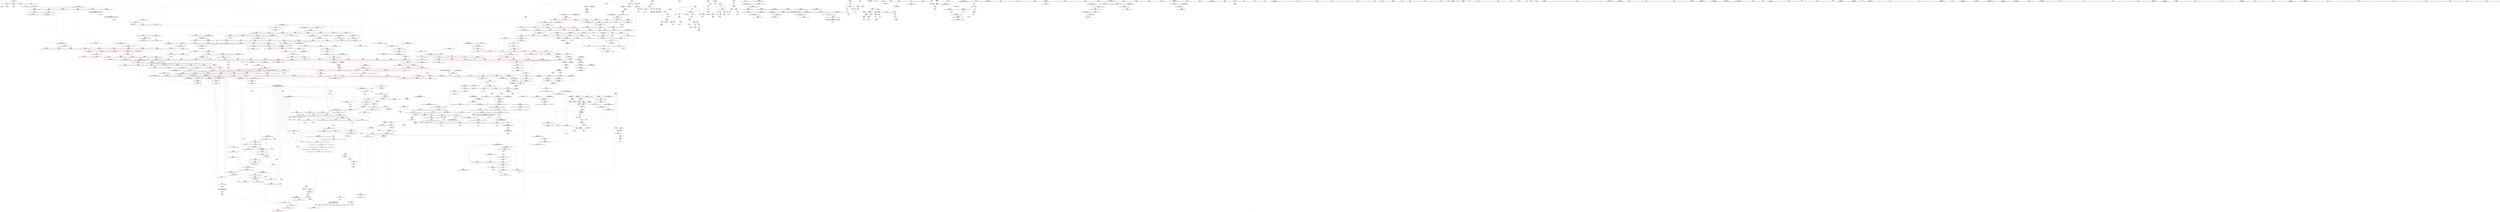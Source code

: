 digraph "SVFG" {
	label="SVFG";

	Node0x560c2e199a80 [shape=record,color=grey,label="{NodeID: 0\nNullPtr}"];
	Node0x560c2e199a80 -> Node0x560c2e1f4330[style=solid];
	Node0x560c2e199a80 -> Node0x560c2e215570[style=solid];
	Node0x560c2e204c30 [shape=record,color=blue,label="{NodeID: 775\n1306\<--1305\n\<--\n_ZSt25__unguarded_linear_insertIPiN9__gnu_cxx5__ops14_Val_less_iterEEvT_T0_\n}"];
	Node0x560c2e204c30 -> Node0x560c2e2802c0[style=dashed];
	Node0x560c2e1fb7d0 [shape=record,color=red,label="{NodeID: 443\n620\<--612\n\<--__last.addr\n_ZSt11__sort_heapIPiN9__gnu_cxx5__ops15_Iter_less_iterEEvT_S4_RT0_\n}"];
	Node0x560c2e1fb7d0 -> Node0x560c2e1fdd20[style=solid];
	Node0x560c2e26dfd0 [shape=record,color=black,label="{NodeID: 1218\nMR_19V_2 = PHI(MR_19V_4, MR_19V_1, )\npts\{110 \}\n}"];
	Node0x560c2e1efa40 [shape=record,color=green,label="{NodeID: 111\n610\<--611\n__first.addr\<--__first.addr_field_insensitive\n_ZSt11__sort_heapIPiN9__gnu_cxx5__ops15_Iter_less_iterEEvT_S4_RT0_\n}"];
	Node0x560c2e1efa40 -> Node0x560c2e1fb630[style=solid];
	Node0x560c2e1efa40 -> Node0x560c2e1fb700[style=solid];
	Node0x560c2e1efa40 -> Node0x560c2e2180b0[style=solid];
	Node0x560c2e2110d0 [shape=record,color=red,label="{NodeID: 554\n1074\<--1063\n\<--__first.addr\n_ZSt21__unguarded_partitionIPiN9__gnu_cxx5__ops15_Iter_less_iterEET_S4_S4_S4_T0_\n|{<s0>61}}"];
	Node0x560c2e2110d0:s0 -> Node0x560c2e3021b0[style=solid,color=red];
	Node0x560c2e1f4090 [shape=record,color=green,label="{NodeID: 222\n1442\<--1443\n__val.addr\<--__val.addr_field_insensitive\n_ZNK9__gnu_cxx5__ops14_Val_less_iterclIiPiEEbRT_T0_\n}"];
	Node0x560c2e1f4090 -> Node0x560c2e214e90[style=solid];
	Node0x560c2e1f4090 -> Node0x560c2e205ba0[style=solid];
	Node0x560c2e2ffe50 [shape=record,color=black,label="{NodeID: 1772\n770 = PHI(683, 653, 748, 752, 740, 833, 860, 789, 946, 914, 1133, 1137, 1129, 1188, 1161, 1288, 1303, 1283, )\n0th arg _ZSt4moveIRiEONSt16remove_referenceIT_E4typeEOS2_ }"];
	Node0x560c2e2ffe50 -> Node0x560c2e2190f0[style=solid];
	Node0x560c2e216b90 [shape=record,color=blue,label="{NodeID: 665\n262\<--279\nretval\<--\n_ZSt3minIiERKT_S2_S2_\n}"];
	Node0x560c2e216b90 -> Node0x560c2e26f3a0[style=dashed];
	Node0x560c2e201d10 [shape=record,color=purple,label="{NodeID: 333\n1429\<--1426\nadd.ptr2\<--\n_ZNSt20__copy_move_backwardILb1ELb1ESt26random_access_iterator_tagE13__copy_move_bIiEEPT_PKS3_S6_S4_\n}"];
	Node0x560c2e201d10 -> Node0x560c2e1fef00[style=solid];
	Node0x560c2e1eba20 [shape=record,color=green,label="{NodeID: 1\n7\<--1\n__dso_handle\<--dummyObj\nGlob }"];
	Node0x560c2e204d00 [shape=record,color=blue,label="{NodeID: 776\n1281\<--1308\n__last.addr\<--\n_ZSt25__unguarded_linear_insertIPiN9__gnu_cxx5__ops14_Val_less_iterEEvT_T0_\n}"];
	Node0x560c2e204d00 -> Node0x560c2e2807c0[style=dashed];
	Node0x560c2e1fb8a0 [shape=record,color=red,label="{NodeID: 444\n629\<--612\n\<--__last.addr\n_ZSt11__sort_heapIPiN9__gnu_cxx5__ops15_Iter_less_iterEEvT_S4_RT0_\n}"];
	Node0x560c2e1fb8a0 -> Node0x560c2e200720[style=solid];
	Node0x560c2e26e4a0 [shape=record,color=black,label="{NodeID: 1219\nMR_21V_2 = PHI(MR_21V_3, MR_21V_1, )\npts\{112 \}\n}"];
	Node0x560c2e1efb10 [shape=record,color=green,label="{NodeID: 112\n612\<--613\n__last.addr\<--__last.addr_field_insensitive\n_ZSt11__sort_heapIPiN9__gnu_cxx5__ops15_Iter_less_iterEEvT_S4_RT0_\n}"];
	Node0x560c2e1efb10 -> Node0x560c2e1fb7d0[style=solid];
	Node0x560c2e1efb10 -> Node0x560c2e1fb8a0[style=solid];
	Node0x560c2e1efb10 -> Node0x560c2e1fb970[style=solid];
	Node0x560c2e1efb10 -> Node0x560c2e1fba40[style=solid];
	Node0x560c2e1efb10 -> Node0x560c2e218180[style=solid];
	Node0x560c2e1efb10 -> Node0x560c2e218320[style=solid];
	Node0x560c2e2111a0 [shape=record,color=red,label="{NodeID: 555\n1078\<--1063\n\<--__first.addr\n_ZSt21__unguarded_partitionIPiN9__gnu_cxx5__ops15_Iter_less_iterEET_S4_S4_S4_T0_\n}"];
	Node0x560c2e2111a0 -> Node0x560c2e2007f0[style=solid];
	Node0x560c2e1f4160 [shape=record,color=green,label="{NodeID: 223\n1444\<--1445\n__it.addr\<--__it.addr_field_insensitive\n_ZNK9__gnu_cxx5__ops14_Val_less_iterclIiPiEEbRT_T0_\n}"];
	Node0x560c2e1f4160 -> Node0x560c2e214f60[style=solid];
	Node0x560c2e1f4160 -> Node0x560c2e205c70[style=solid];
	Node0x560c2e300d60 [shape=record,color=black,label="{NodeID: 1773\n319 = PHI(250, )\n0th arg _ZSt6__sortIPiN9__gnu_cxx5__ops15_Iter_less_iterEEvT_S4_T0_ }"];
	Node0x560c2e300d60 -> Node0x560c2e216ed0[style=solid];
	Node0x560c2e216c60 [shape=record,color=blue,label="{NodeID: 666\n287\<--17\nretval\<--\nmain\n}"];
	Node0x560c2e201de0 [shape=record,color=red,label="{NodeID: 334\n68\<--16\n\<--n\n_Z4initv\n}"];
	Node0x560c2e201de0 -> Node0x560c2e23e5f0[style=solid];
	Node0x560c2e1ebab0 [shape=record,color=green,label="{NodeID: 2\n17\<--1\n\<--dummyObj\nCan only get source location for instruction, argument, global var or function.}"];
	Node0x560c2e204dd0 [shape=record,color=blue,label="{NodeID: 777\n1285\<--1311\n__next\<--incdec.ptr3\n_ZSt25__unguarded_linear_insertIPiN9__gnu_cxx5__ops14_Val_less_iterEEvT_T0_\n}"];
	Node0x560c2e204dd0 -> Node0x560c2e280cc0[style=dashed];
	Node0x560c2e1fb970 [shape=record,color=red,label="{NodeID: 445\n633\<--612\n\<--__last.addr\n_ZSt11__sort_heapIPiN9__gnu_cxx5__ops15_Iter_less_iterEEvT_S4_RT0_\n|{<s0>32}}"];
	Node0x560c2e1fb970:s0 -> Node0x560c2e303b50[style=solid,color=red];
	Node0x560c2e26e9a0 [shape=record,color=black,label="{NodeID: 1220\nMR_23V_2 = PHI(MR_23V_4, MR_23V_1, )\npts\{114 \}\n}"];
	Node0x560c2e1efbe0 [shape=record,color=green,label="{NodeID: 113\n614\<--615\n__comp.addr\<--__comp.addr_field_insensitive\n_ZSt11__sort_heapIPiN9__gnu_cxx5__ops15_Iter_less_iterEEvT_S4_RT0_\n}"];
	Node0x560c2e1efbe0 -> Node0x560c2e1fbb10[style=solid];
	Node0x560c2e1efbe0 -> Node0x560c2e218250[style=solid];
	Node0x560c2e211270 [shape=record,color=red,label="{NodeID: 556\n1094\<--1063\n\<--__first.addr\n_ZSt21__unguarded_partitionIPiN9__gnu_cxx5__ops15_Iter_less_iterEET_S4_S4_S4_T0_\n}"];
	Node0x560c2e211270 -> Node0x560c2e23ebf0[style=solid];
	Node0x560c2e1f4230 [shape=record,color=green,label="{NodeID: 224\n25\<--1456\n_GLOBAL__sub_I_Palmtenor_1_0.cpp\<--_GLOBAL__sub_I_Palmtenor_1_0.cpp_field_insensitive\n}"];
	Node0x560c2e1f4230 -> Node0x560c2e215470[style=solid];
	Node0x560c2e300e70 [shape=record,color=black,label="{NodeID: 1774\n320 = PHI(251, )\n1st arg _ZSt6__sortIPiN9__gnu_cxx5__ops15_Iter_less_iterEEvT_S4_T0_ }"];
	Node0x560c2e300e70 -> Node0x560c2e216fa0[style=solid];
	Node0x560c2e216d30 [shape=record,color=blue,label="{NodeID: 667\n291\<--84\ni\<--\nmain\n}"];
	Node0x560c2e216d30 -> Node0x560c2e27cbc0[style=dashed];
	Node0x560c2e201eb0 [shape=record,color=red,label="{NodeID: 335\n115\<--16\n\<--n\n_Z4calcv\n}"];
	Node0x560c2e201eb0 -> Node0x560c2e2400f0[style=solid];
	Node0x560c2e1ebd60 [shape=record,color=green,label="{NodeID: 3\n19\<--1\n.str\<--dummyObj\nGlob }"];
	Node0x560c2e204ea0 [shape=record,color=blue,label="{NodeID: 778\n1316\<--1315\n\<--\n_ZSt25__unguarded_linear_insertIPiN9__gnu_cxx5__ops14_Val_less_iterEEvT_T0_\n|{<s0>73|<s1>75}}"];
	Node0x560c2e204ea0:s0 -> Node0x560c2e27dac0[style=dashed,color=blue];
	Node0x560c2e204ea0:s1 -> Node0x560c2e2720a0[style=dashed,color=blue];
	Node0x560c2e1fba40 [shape=record,color=red,label="{NodeID: 446\n634\<--612\n\<--__last.addr\n_ZSt11__sort_heapIPiN9__gnu_cxx5__ops15_Iter_less_iterEEvT_S4_RT0_\n|{<s0>32}}"];
	Node0x560c2e1fba40:s0 -> Node0x560c2e303ca0[style=solid,color=red];
	Node0x560c2e26eea0 [shape=record,color=black,label="{NodeID: 1221\nMR_8V_2 = PHI(MR_8V_3, MR_8V_1, )\npts\{120000 \}\n|{<s0>13}}"];
	Node0x560c2e26eea0:s0 -> Node0x560c2e27d5c0[style=dashed,color=blue];
	Node0x560c2e1efcb0 [shape=record,color=green,label="{NodeID: 114\n643\<--644\n__first.addr\<--__first.addr_field_insensitive\n_ZSt11__make_heapIPiN9__gnu_cxx5__ops15_Iter_less_iterEEvT_S4_RT0_\n}"];
	Node0x560c2e1efcb0 -> Node0x560c2e1fbbe0[style=solid];
	Node0x560c2e1efcb0 -> Node0x560c2e1fbcb0[style=solid];
	Node0x560c2e1efcb0 -> Node0x560c2e1fbd80[style=solid];
	Node0x560c2e1efcb0 -> Node0x560c2e1fbe50[style=solid];
	Node0x560c2e1efcb0 -> Node0x560c2e2183f0[style=solid];
	Node0x560c2e211340 [shape=record,color=red,label="{NodeID: 557\n1098\<--1063\n\<--__first.addr\n_ZSt21__unguarded_partitionIPiN9__gnu_cxx5__ops15_Iter_less_iterEET_S4_S4_S4_T0_\n}"];
	Node0x560c2e211340 -> Node0x560c2e1fe6e0[style=solid];
	Node0x560c2e1f4330 [shape=record,color=black,label="{NodeID: 225\n2\<--3\ndummyVal\<--dummyVal\n}"];
	Node0x560c2e300f80 [shape=record,color=black,label="{NodeID: 1775\n607 = PHI(508, )\n0th arg _ZSt11__sort_heapIPiN9__gnu_cxx5__ops15_Iter_less_iterEEvT_S4_RT0_ }"];
	Node0x560c2e300f80 -> Node0x560c2e2180b0[style=solid];
	Node0x560c2e216e00 [shape=record,color=blue,label="{NodeID: 668\n291\<--311\ni\<--inc\nmain\n}"];
	Node0x560c2e216e00 -> Node0x560c2e27cbc0[style=dashed];
	Node0x560c2e201f80 [shape=record,color=red,label="{NodeID: 336\n67\<--53\n\<--i\n_Z4initv\n}"];
	Node0x560c2e201f80 -> Node0x560c2e23e5f0[style=solid];
	Node0x560c2e1ebdf0 [shape=record,color=green,label="{NodeID: 4\n21\<--1\n.str.1\<--dummyObj\nGlob }"];
	Node0x560c2e204f70 [shape=record,color=blue,label="{NodeID: 779\n1329\<--1326\n__first.addr\<--__first\n_ZSt23__copy_move_backward_a2ILb1EPiS0_ET1_T0_S2_S1_\n}"];
	Node0x560c2e204f70 -> Node0x560c2e213ff0[style=dashed];
	Node0x560c2e1fbb10 [shape=record,color=red,label="{NodeID: 447\n635\<--614\n\<--__comp.addr\n_ZSt11__sort_heapIPiN9__gnu_cxx5__ops15_Iter_less_iterEEvT_S4_RT0_\n|{<s0>32}}"];
	Node0x560c2e1fbb10:s0 -> Node0x560c2e303df0[style=solid,color=red];
	Node0x560c2e26f3a0 [shape=record,color=black,label="{NodeID: 1222\nMR_33V_3 = PHI(MR_33V_4, MR_33V_2, )\npts\{263 \}\n}"];
	Node0x560c2e26f3a0 -> Node0x560c2e203e60[style=dashed];
	Node0x560c2e1f4740 [shape=record,color=green,label="{NodeID: 115\n645\<--646\n__last.addr\<--__last.addr_field_insensitive\n_ZSt11__make_heapIPiN9__gnu_cxx5__ops15_Iter_less_iterEEvT_S4_RT0_\n}"];
	Node0x560c2e1f4740 -> Node0x560c2e1fbf20[style=solid];
	Node0x560c2e1f4740 -> Node0x560c2e1fbff0[style=solid];
	Node0x560c2e1f4740 -> Node0x560c2e2184c0[style=solid];
	Node0x560c2e211410 [shape=record,color=red,label="{NodeID: 558\n1100\<--1063\n\<--__first.addr\n_ZSt21__unguarded_partitionIPiN9__gnu_cxx5__ops15_Iter_less_iterEET_S4_S4_S4_T0_\n|{<s0>63}}"];
	Node0x560c2e211410:s0 -> Node0x560c2e3045d0[style=solid,color=red];
	Node0x560c2e28a620 [shape=record,color=yellow,style=double,label="{NodeID: 1333\n10V_1 = ENCHI(MR_10V_0)\npts\{15 \}\nFun[_ZSt6__sortIPiN9__gnu_cxx5__ops15_Iter_less_iterEEvT_S4_T0_]|{|<s1>16}}"];
	Node0x560c2e28a620 -> Node0x560c2e2861c0[style=dashed];
	Node0x560c2e28a620:s1 -> Node0x560c2e283ec0[style=dashed,color=red];
	Node0x560c2e1f4430 [shape=record,color=black,label="{NodeID: 226\n11\<--10\n\<--cnt\nCan only get source location for instruction, argument, global var or function.}"];
	Node0x560c2e301090 [shape=record,color=black,label="{NodeID: 1776\n608 = PHI(509, )\n1st arg _ZSt11__sort_heapIPiN9__gnu_cxx5__ops15_Iter_less_iterEEvT_S4_RT0_ }"];
	Node0x560c2e301090 -> Node0x560c2e218180[style=solid];
	Node0x560c2e216ed0 [shape=record,color=blue,label="{NodeID: 669\n323\<--319\n__first.addr\<--__first\n_ZSt6__sortIPiN9__gnu_cxx5__ops15_Iter_less_iterEEvT_S4_T0_\n}"];
	Node0x560c2e216ed0 -> Node0x560c2e1f88b0[style=dashed];
	Node0x560c2e216ed0 -> Node0x560c2e1f8980[style=dashed];
	Node0x560c2e216ed0 -> Node0x560c2e1f8a50[style=dashed];
	Node0x560c2e216ed0 -> Node0x560c2e1f8b20[style=dashed];
	Node0x560c2e202050 [shape=record,color=red,label="{NodeID: 337\n71\<--53\n\<--i\n_Z4initv\n}"];
	Node0x560c2e202050 -> Node0x560c2e1fc800[style=solid];
	Node0x560c2e1ebe80 [shape=record,color=green,label="{NodeID: 5\n24\<--1\n\<--dummyObj\nCan only get source location for instruction, argument, global var or function.}"];
	Node0x560c2e205040 [shape=record,color=blue,label="{NodeID: 780\n1331\<--1327\n__last.addr\<--__last\n_ZSt23__copy_move_backward_a2ILb1EPiS0_ET1_T0_S2_S1_\n}"];
	Node0x560c2e205040 -> Node0x560c2e2140c0[style=dashed];
	Node0x560c2e1fbbe0 [shape=record,color=red,label="{NodeID: 448\n661\<--643\n\<--__first.addr\n_ZSt11__make_heapIPiN9__gnu_cxx5__ops15_Iter_less_iterEEvT_S4_RT0_\n}"];
	Node0x560c2e1fbbe0 -> Node0x560c2e1fdf90[style=solid];
	Node0x560c2e26f8a0 [shape=record,color=black,label="{NodeID: 1223\nMR_189V_4 = PHI(MR_189V_5, MR_189V_3, )\npts\{1064 \}\n}"];
	Node0x560c2e26f8a0 -> Node0x560c2e2110d0[style=dashed];
	Node0x560c2e26f8a0 -> Node0x560c2e2111a0[style=dashed];
	Node0x560c2e26f8a0 -> Node0x560c2e211270[style=dashed];
	Node0x560c2e26f8a0 -> Node0x560c2e211340[style=dashed];
	Node0x560c2e26f8a0 -> Node0x560c2e211410[style=dashed];
	Node0x560c2e26f8a0 -> Node0x560c2e2114e0[style=dashed];
	Node0x560c2e26f8a0 -> Node0x560c2e21ae30[style=dashed];
	Node0x560c2e26f8a0 -> Node0x560c2e21b0a0[style=dashed];
	Node0x560c2e1f4810 [shape=record,color=green,label="{NodeID: 116\n647\<--648\n__comp.addr\<--__comp.addr_field_insensitive\n_ZSt11__make_heapIPiN9__gnu_cxx5__ops15_Iter_less_iterEEvT_S4_RT0_\n}"];
	Node0x560c2e1f4810 -> Node0x560c2e1fc0c0[style=solid];
	Node0x560c2e1f4810 -> Node0x560c2e218590[style=solid];
	Node0x560c2e2114e0 [shape=record,color=red,label="{NodeID: 559\n1103\<--1063\n\<--__first.addr\n_ZSt21__unguarded_partitionIPiN9__gnu_cxx5__ops15_Iter_less_iterEET_S4_S4_S4_T0_\n}"];
	Node0x560c2e2114e0 -> Node0x560c2e200a60[style=solid];
	Node0x560c2e1f4530 [shape=record,color=black,label="{NodeID: 227\n286\<--17\nmain_ret\<--\nmain\n}"];
	Node0x560c2e3011a0 [shape=record,color=black,label="{NodeID: 1777\n609 = PHI(489, )\n2nd arg _ZSt11__sort_heapIPiN9__gnu_cxx5__ops15_Iter_less_iterEEvT_S4_RT0_ }"];
	Node0x560c2e3011a0 -> Node0x560c2e218250[style=solid];
	Node0x560c2e216fa0 [shape=record,color=blue,label="{NodeID: 670\n325\<--320\n__last.addr\<--__last\n_ZSt6__sortIPiN9__gnu_cxx5__ops15_Iter_less_iterEEvT_S4_T0_\n}"];
	Node0x560c2e216fa0 -> Node0x560c2e1f8bf0[style=dashed];
	Node0x560c2e216fa0 -> Node0x560c2e1f8cc0[style=dashed];
	Node0x560c2e216fa0 -> Node0x560c2e1f8d90[style=dashed];
	Node0x560c2e216fa0 -> Node0x560c2e1f8e60[style=dashed];
	Node0x560c2e277e50 [shape=record,color=yellow,style=double,label="{NodeID: 1445\n207V_1 = ENCHI(MR_207V_0)\npts\{654 741 790 915 1162 1284 \}\nFun[_ZSt4swapIiENSt9enable_ifIXsr6__and_ISt6__not_ISt15__is_tuple_likeIT_EESt21is_move_constructibleIS3_ESt18is_move_assignableIS3_EEE5valueEvE4typeERS3_SC_]}"];
	Node0x560c2e277e50 -> Node0x560c2e212040[style=dashed];
	Node0x560c2e277e50 -> Node0x560c2e212110[style=dashed];
	Node0x560c2e277e50 -> Node0x560c2e2121e0[style=dashed];
	Node0x560c2e202120 [shape=record,color=red,label="{NodeID: 338\n76\<--53\n\<--i\n_Z4initv\n}"];
	Node0x560c2e202120 -> Node0x560c2e1fc8d0[style=solid];
	Node0x560c2e1ebf10 [shape=record,color=green,label="{NodeID: 6\n60\<--1\n\<--dummyObj\nCan only get source location for instruction, argument, global var or function.}"];
	Node0x560c2e205110 [shape=record,color=blue,label="{NodeID: 781\n1333\<--1328\n__result.addr\<--__result\n_ZSt23__copy_move_backward_a2ILb1EPiS0_ET1_T0_S2_S1_\n}"];
	Node0x560c2e205110 -> Node0x560c2e214190[style=dashed];
	Node0x560c2e1fbcb0 [shape=record,color=red,label="{NodeID: 449\n670\<--643\n\<--__first.addr\n_ZSt11__make_heapIPiN9__gnu_cxx5__ops15_Iter_less_iterEEvT_S4_RT0_\n}"];
	Node0x560c2e1fbcb0 -> Node0x560c2e1fe130[style=solid];
	Node0x560c2e26fda0 [shape=record,color=black,label="{NodeID: 1224\nMR_10V_3 = PHI(MR_10V_2, MR_10V_1, )\npts\{15 \}\n|{<s0>87}}"];
	Node0x560c2e26fda0:s0 -> Node0x560c2e2ad650[style=dashed,color=blue];
	Node0x560c2e1f48e0 [shape=record,color=green,label="{NodeID: 117\n649\<--650\n__len\<--__len_field_insensitive\n_ZSt11__make_heapIPiN9__gnu_cxx5__ops15_Iter_less_iterEEvT_S4_RT0_\n}"];
	Node0x560c2e1f48e0 -> Node0x560c2e1fc190[style=solid];
	Node0x560c2e1f48e0 -> Node0x560c2e1fc260[style=solid];
	Node0x560c2e1f48e0 -> Node0x560c2e218660[style=solid];
	Node0x560c2e2115b0 [shape=record,color=red,label="{NodeID: 560\n1082\<--1065\n\<--__last.addr\n_ZSt21__unguarded_partitionIPiN9__gnu_cxx5__ops15_Iter_less_iterEET_S4_S4_S4_T0_\n}"];
	Node0x560c2e2115b0 -> Node0x560c2e2008c0[style=solid];
	Node0x560c2e1f4600 [shape=record,color=black,label="{NodeID: 228\n36\<--37\n\<--_ZNSt8ios_base4InitD1Ev\nCan only get source location for instruction, argument, global var or function.}"];
	Node0x560c2e3012b0 [shape=record,color=black,label="{NodeID: 1778\n1358 = PHI(1339, )\n0th arg _ZSt22__copy_move_backward_aILb1EPiS0_ET1_T0_S2_S1_ }"];
	Node0x560c2e3012b0 -> Node0x560c2e2052b0[style=solid];
	Node0x560c2e217070 [shape=record,color=blue,label="{NodeID: 671\n371\<--366\n__first.addr\<--__first\n_ZSt16__introsort_loopIPilN9__gnu_cxx5__ops15_Iter_less_iterEEvT_S4_T0_T1_\n}"];
	Node0x560c2e217070 -> Node0x560c2e1f8f30[style=dashed];
	Node0x560c2e217070 -> Node0x560c2e1f9000[style=dashed];
	Node0x560c2e217070 -> Node0x560c2e1f90d0[style=dashed];
	Node0x560c2e2021f0 [shape=record,color=red,label="{NodeID: 339\n87\<--53\n\<--i\n_Z4initv\n}"];
	Node0x560c2e2021f0 -> Node0x560c2e23d9f0[style=solid];
	Node0x560c2e1ec750 [shape=record,color=green,label="{NodeID: 7\n61\<--1\n\<--dummyObj\nCan only get source location for instruction, argument, global var or function.}"];
	Node0x560c2e2051e0 [shape=record,color=blue,label="{NodeID: 782\n1352\<--1351\n__it.addr\<--__it\n_ZSt12__miter_baseIPiET_S1_\n}"];
	Node0x560c2e2051e0 -> Node0x560c2e214260[style=dashed];
	Node0x560c2e1fbd80 [shape=record,color=red,label="{NodeID: 450\n681\<--643\n\<--__first.addr\n_ZSt11__make_heapIPiN9__gnu_cxx5__ops15_Iter_less_iterEEvT_S4_RT0_\n}"];
	Node0x560c2e1fbd80 -> Node0x560c2e201350[style=solid];
	Node0x560c2e2702a0 [shape=record,color=black,label="{NodeID: 1225\nMR_10V_2 = PHI(MR_10V_1, MR_10V_3, )\npts\{15 \}\n|{<s0>22|<s1>24}}"];
	Node0x560c2e2702a0:s0 -> Node0x560c2e2ab550[style=dashed,color=blue];
	Node0x560c2e2702a0:s1 -> Node0x560c2e2766a0[style=dashed,color=blue];
	Node0x560c2e1f49b0 [shape=record,color=green,label="{NodeID: 118\n651\<--652\n__parent\<--__parent_field_insensitive\n_ZSt11__make_heapIPiN9__gnu_cxx5__ops15_Iter_less_iterEEvT_S4_RT0_\n}"];
	Node0x560c2e1f49b0 -> Node0x560c2e1fc330[style=solid];
	Node0x560c2e1f49b0 -> Node0x560c2e1fc400[style=solid];
	Node0x560c2e1f49b0 -> Node0x560c2e1fc4d0[style=solid];
	Node0x560c2e1f49b0 -> Node0x560c2e1fc5a0[style=solid];
	Node0x560c2e1f49b0 -> Node0x560c2e218730[style=solid];
	Node0x560c2e1f49b0 -> Node0x560c2e2188d0[style=solid];
	Node0x560c2e211680 [shape=record,color=red,label="{NodeID: 561\n1087\<--1065\n\<--__last.addr\n_ZSt21__unguarded_partitionIPiN9__gnu_cxx5__ops15_Iter_less_iterEET_S4_S4_S4_T0_\n|{<s0>62}}"];
	Node0x560c2e211680:s0 -> Node0x560c2e302500[style=solid,color=red];
	Node0x560c2e1fc800 [shape=record,color=black,label="{NodeID: 229\n72\<--71\nidxprom\<--\n_Z4initv\n}"];
	Node0x560c2e3013c0 [shape=record,color=black,label="{NodeID: 1779\n1359 = PHI(1343, )\n1st arg _ZSt22__copy_move_backward_aILb1EPiS0_ET1_T0_S2_S1_ }"];
	Node0x560c2e3013c0 -> Node0x560c2e205380[style=solid];
	Node0x560c2e217140 [shape=record,color=blue,label="{NodeID: 672\n373\<--367\n__last.addr\<--__last\n_ZSt16__introsort_loopIPilN9__gnu_cxx5__ops15_Iter_less_iterEEvT_S4_T0_T1_\n}"];
	Node0x560c2e217140 -> Node0x560c2e2843c0[style=dashed];
	Node0x560c2e278100 [shape=record,color=yellow,style=double,label="{NodeID: 1447\n10V_1 = ENCHI(MR_10V_0)\npts\{15 \}\nFun[_ZSt4sortIPiEvT_S1_]|{<s0>10}}"];
	Node0x560c2e278100:s0 -> Node0x560c2e28a620[style=dashed,color=red];
	Node0x560c2e2022c0 [shape=record,color=red,label="{NodeID: 340\n79\<--78\n\<--arrayidx3\n_Z4initv\n}"];
	Node0x560c2e2022c0 -> Node0x560c2e1fc9a0[style=solid];
	Node0x560c2e1ec7e0 [shape=record,color=green,label="{NodeID: 8\n62\<--1\n\<--dummyObj\nCan only get source location for instruction, argument, global var or function.}"];
	Node0x560c2e2052b0 [shape=record,color=blue,label="{NodeID: 783\n1361\<--1358\n__first.addr\<--__first\n_ZSt22__copy_move_backward_aILb1EPiS0_ET1_T0_S2_S1_\n}"];
	Node0x560c2e2052b0 -> Node0x560c2e214330[style=dashed];
	Node0x560c2e1fbe50 [shape=record,color=red,label="{NodeID: 451\n689\<--643\n\<--__first.addr\n_ZSt11__make_heapIPiN9__gnu_cxx5__ops15_Iter_less_iterEEvT_S4_RT0_\n|{<s0>35}}"];
	Node0x560c2e1fbe50:s0 -> Node0x560c2e302850[style=solid,color=red];
	Node0x560c2e2707a0 [shape=record,color=black,label="{NodeID: 1226\nMR_214V_2 = PHI(MR_214V_1, MR_214V_4, )\npts\{1160 \}\n}"];
	Node0x560c2e1f4a80 [shape=record,color=green,label="{NodeID: 119\n653\<--654\n__value\<--__value_field_insensitive\n_ZSt11__make_heapIPiN9__gnu_cxx5__ops15_Iter_less_iterEEvT_S4_RT0_\n|{|<s1>34}}"];
	Node0x560c2e1f4a80 -> Node0x560c2e218800[style=solid];
	Node0x560c2e1f4a80:s1 -> Node0x560c2e2ffe50[style=solid,color=red];
	Node0x560c2e211750 [shape=record,color=red,label="{NodeID: 562\n1090\<--1065\n\<--__last.addr\n_ZSt21__unguarded_partitionIPiN9__gnu_cxx5__ops15_Iter_less_iterEET_S4_S4_S4_T0_\n}"];
	Node0x560c2e211750 -> Node0x560c2e200990[style=solid];
	Node0x560c2e1fc8d0 [shape=record,color=black,label="{NodeID: 230\n77\<--76\nidxprom2\<--\n_Z4initv\n}"];
	Node0x560c2e3014d0 [shape=record,color=black,label="{NodeID: 1780\n1360 = PHI(1345, )\n2nd arg _ZSt22__copy_move_backward_aILb1EPiS0_ET1_T0_S2_S1_ }"];
	Node0x560c2e3014d0 -> Node0x560c2e205450[style=solid];
	Node0x560c2e217210 [shape=record,color=blue,label="{NodeID: 673\n375\<--368\n__depth_limit.addr\<--__depth_limit\n_ZSt16__introsort_loopIPilN9__gnu_cxx5__ops15_Iter_less_iterEEvT_S4_T0_T1_\n}"];
	Node0x560c2e217210 -> Node0x560c2e2848c0[style=dashed];
	Node0x560c2e202390 [shape=record,color=red,label="{NodeID: 341\n82\<--81\n\<--arrayidx5\n_Z4initv\n}"];
	Node0x560c2e202390 -> Node0x560c2e23d870[style=solid];
	Node0x560c2e1ec870 [shape=record,color=green,label="{NodeID: 9\n84\<--1\n\<--dummyObj\nCan only get source location for instruction, argument, global var or function.}"];
	Node0x560c2e205380 [shape=record,color=blue,label="{NodeID: 784\n1363\<--1359\n__last.addr\<--__last\n_ZSt22__copy_move_backward_aILb1EPiS0_ET1_T0_S2_S1_\n}"];
	Node0x560c2e205380 -> Node0x560c2e214400[style=dashed];
	Node0x560c2e1fbf20 [shape=record,color=red,label="{NodeID: 452\n660\<--645\n\<--__last.addr\n_ZSt11__make_heapIPiN9__gnu_cxx5__ops15_Iter_less_iterEEvT_S4_RT0_\n}"];
	Node0x560c2e1fbf20 -> Node0x560c2e1fdec0[style=solid];
	Node0x560c2e270ca0 [shape=record,color=black,label="{NodeID: 1227\nMR_216V_2 = PHI(MR_216V_1, MR_216V_3, )\npts\{1162 \}\n}"];
	Node0x560c2e1f4b50 [shape=record,color=green,label="{NodeID: 120\n655\<--656\nagg.tmp\<--agg.tmp_field_insensitive\n_ZSt11__make_heapIPiN9__gnu_cxx5__ops15_Iter_less_iterEEvT_S4_RT0_\n}"];
	Node0x560c2e211820 [shape=record,color=red,label="{NodeID: 563\n1095\<--1065\n\<--__last.addr\n_ZSt21__unguarded_partitionIPiN9__gnu_cxx5__ops15_Iter_less_iterEET_S4_S4_S4_T0_\n}"];
	Node0x560c2e211820 -> Node0x560c2e23ebf0[style=solid];
	Node0x560c2e1fc9a0 [shape=record,color=black,label="{NodeID: 231\n80\<--79\nidxprom4\<--\n_Z4initv\n}"];
	Node0x560c2e3015e0 [shape=record,color=black,label="{NodeID: 1781\n903 = PHI(877, )\n0th arg _ZSt11__push_heapIPiliN9__gnu_cxx5__ops14_Iter_less_valEEvT_T0_S5_T1_RT2_ }"];
	Node0x560c2e3015e0 -> Node0x560c2e219df0[style=solid];
	Node0x560c2e2172e0 [shape=record,color=blue,label="{NodeID: 674\n375\<--410\n__depth_limit.addr\<--dec\n_ZSt16__introsort_loopIPilN9__gnu_cxx5__ops15_Iter_less_iterEEvT_S4_T0_T1_\n}"];
	Node0x560c2e2172e0 -> Node0x560c2e1f9750[style=dashed];
	Node0x560c2e2172e0 -> Node0x560c2e2848c0[style=dashed];
	Node0x560c2e2782c0 [shape=record,color=yellow,style=double,label="{NodeID: 1449\n10V_1 = ENCHI(MR_10V_0)\npts\{15 \}\nFun[_ZSt22__move_median_to_firstIPiN9__gnu_cxx5__ops15_Iter_less_iterEEvT_S4_S4_S4_T0_]|{<s0>50|<s1>51|<s2>52|<s3>53|<s4>54|<s5>55|<s6>56|<s7>57|<s8>58|<s9>59|<s10>60}}"];
	Node0x560c2e2782c0:s0 -> Node0x560c2e28c2a0[style=dashed,color=red];
	Node0x560c2e2782c0:s1 -> Node0x560c2e28c2a0[style=dashed,color=red];
	Node0x560c2e2782c0:s2 -> Node0x560c2e28f820[style=dashed,color=red];
	Node0x560c2e2782c0:s3 -> Node0x560c2e28c2a0[style=dashed,color=red];
	Node0x560c2e2782c0:s4 -> Node0x560c2e28f820[style=dashed,color=red];
	Node0x560c2e2782c0:s5 -> Node0x560c2e28f820[style=dashed,color=red];
	Node0x560c2e2782c0:s6 -> Node0x560c2e28c2a0[style=dashed,color=red];
	Node0x560c2e2782c0:s7 -> Node0x560c2e28f820[style=dashed,color=red];
	Node0x560c2e2782c0:s8 -> Node0x560c2e28c2a0[style=dashed,color=red];
	Node0x560c2e2782c0:s9 -> Node0x560c2e28f820[style=dashed,color=red];
	Node0x560c2e2782c0:s10 -> Node0x560c2e28f820[style=dashed,color=red];
	Node0x560c2e202460 [shape=record,color=red,label="{NodeID: 342\n235\<--103\n\<--retval\n_Z4calcv\n}"];
	Node0x560c2e202460 -> Node0x560c2e1fd1c0[style=solid];
	Node0x560c2e1ec900 [shape=record,color=green,label="{NodeID: 10\n121\<--1\n\<--dummyObj\nCan only get source location for instruction, argument, global var or function.}"];
	Node0x560c2e205450 [shape=record,color=blue,label="{NodeID: 785\n1365\<--1360\n__result.addr\<--__result\n_ZSt22__copy_move_backward_aILb1EPiS0_ET1_T0_S2_S1_\n}"];
	Node0x560c2e205450 -> Node0x560c2e2144d0[style=dashed];
	Node0x560c2e1fbff0 [shape=record,color=red,label="{NodeID: 453\n669\<--645\n\<--__last.addr\n_ZSt11__make_heapIPiN9__gnu_cxx5__ops15_Iter_less_iterEEvT_S4_RT0_\n}"];
	Node0x560c2e1fbff0 -> Node0x560c2e1fe060[style=solid];
	Node0x560c2e2711a0 [shape=record,color=black,label="{NodeID: 1228\nMR_15V_5 = PHI(MR_15V_4, MR_15V_6, )\npts\{106 \}\n|{|<s4>7}}"];
	Node0x560c2e2711a0 -> Node0x560c2e203980[style=dashed];
	Node0x560c2e2711a0 -> Node0x560c2e215f60[style=dashed];
	Node0x560c2e2711a0 -> Node0x560c2e2711a0[style=dashed];
	Node0x560c2e2711a0 -> Node0x560c2e2870c0[style=dashed];
	Node0x560c2e2711a0:s4 -> Node0x560c2e28ef00[style=dashed,color=red];
	Node0x560c2e1f4c20 [shape=record,color=green,label="{NodeID: 121\n685\<--686\n_ZSt4moveIRiEONSt16remove_referenceIT_E4typeEOS2_\<--_ZSt4moveIRiEONSt16remove_referenceIT_E4typeEOS2__field_insensitive\n}"];
	Node0x560c2e2aa810 [shape=record,color=yellow,style=double,label="{NodeID: 1671\n10V_6 = CSCHI(MR_10V_5)\npts\{15 \}\nCS[]|{<s0>35|<s1>35|<s2>39}}"];
	Node0x560c2e2aa810:s0 -> Node0x560c2e27f8c0[style=dashed,color=blue];
	Node0x560c2e2aa810:s1 -> Node0x560c2e2820c0[style=dashed,color=blue];
	Node0x560c2e2aa810:s2 -> Node0x560c2e2ac470[style=dashed,color=blue];
	Node0x560c2e2118f0 [shape=record,color=red,label="{NodeID: 564\n1101\<--1065\n\<--__last.addr\n_ZSt21__unguarded_partitionIPiN9__gnu_cxx5__ops15_Iter_less_iterEET_S4_S4_S4_T0_\n|{<s0>63}}"];
	Node0x560c2e2118f0:s0 -> Node0x560c2e304a70[style=solid,color=red];
	Node0x560c2e1fca70 [shape=record,color=black,label="{NodeID: 232\n130\<--129\nidx.ext\<--\n_Z4calcv\n}"];
	Node0x560c2e3016f0 [shape=record,color=black,label="{NodeID: 1782\n904 = PHI(878, )\n1st arg _ZSt11__push_heapIPiliN9__gnu_cxx5__ops14_Iter_less_valEEvT_T0_S5_T1_RT2_ }"];
	Node0x560c2e3016f0 -> Node0x560c2e219ec0[style=solid];
	Node0x560c2e2173b0 [shape=record,color=blue,label="{NodeID: 675\n379\<--415\n__cut\<--call\n_ZSt16__introsort_loopIPilN9__gnu_cxx5__ops15_Iter_less_iterEEvT_S4_T0_T1_\n}"];
	Node0x560c2e2173b0 -> Node0x560c2e1f9820[style=dashed];
	Node0x560c2e2173b0 -> Node0x560c2e1f98f0[style=dashed];
	Node0x560c2e2173b0 -> Node0x560c2e284dc0[style=dashed];
	Node0x560c2e202530 [shape=record,color=red,label="{NodeID: 343\n232\<--105\n\<--ans\n_Z4calcv\n}"];
	Node0x560c2e202530 -> Node0x560c2e2166b0[style=solid];
	Node0x560c2e1eca00 [shape=record,color=green,label="{NodeID: 11\n127\<--1\n\<--dummyObj\nCan only get source location for instruction, argument, global var or function.}"];
	Node0x560c2e205520 [shape=record,color=blue,label="{NodeID: 786\n1367\<--1373\n__simple\<--\n_ZSt22__copy_move_backward_aILb1EPiS0_ET1_T0_S2_S1_\n}"];
	Node0x560c2e1fc0c0 [shape=record,color=red,label="{NodeID: 454\n694\<--647\n\<--__comp.addr\n_ZSt11__make_heapIPiN9__gnu_cxx5__ops15_Iter_less_iterEEvT_S4_RT0_\n}"];
	Node0x560c2e1f4d20 [shape=record,color=green,label="{NodeID: 122\n696\<--697\n_ZSt13__adjust_heapIPiliN9__gnu_cxx5__ops15_Iter_less_iterEEvT_T0_S5_T1_T2_\<--_ZSt13__adjust_heapIPiliN9__gnu_cxx5__ops15_Iter_less_iterEEvT_T0_S5_T1_T2__field_insensitive\n}"];
	Node0x560c2e2119c0 [shape=record,color=red,label="{NodeID: 565\n1075\<--1067\n\<--__pivot.addr\n_ZSt21__unguarded_partitionIPiN9__gnu_cxx5__ops15_Iter_less_iterEET_S4_S4_S4_T0_\n|{<s0>61}}"];
	Node0x560c2e2119c0:s0 -> Node0x560c2e302500[style=solid,color=red];
	Node0x560c2e28aca0 [shape=record,color=yellow,style=double,label="{NodeID: 1340\n10V_1 = ENCHI(MR_10V_0)\npts\{15 \}\nFun[_ZSt22__copy_move_backward_aILb1EPiS0_ET1_T0_S2_S1_]|{<s0>87|<s1>87|<s2>87}}"];
	Node0x560c2e28aca0:s0 -> Node0x560c2e2151d0[style=dashed,color=red];
	Node0x560c2e28aca0:s1 -> Node0x560c2e205a00[style=dashed,color=red];
	Node0x560c2e28aca0:s2 -> Node0x560c2e26fda0[style=dashed,color=red];
	Node0x560c2e1fcb40 [shape=record,color=black,label="{NodeID: 233\n144\<--143\nidxprom\<--\n_Z4calcv\n}"];
	Node0x560c2e301800 [shape=record,color=black,label="{NodeID: 1783\n905 = PHI(879, )\n2nd arg _ZSt11__push_heapIPiliN9__gnu_cxx5__ops14_Iter_less_valEEvT_T0_S5_T1_RT2_ }"];
	Node0x560c2e301800 -> Node0x560c2e219f90[style=solid];
	Node0x560c2e217480 [shape=record,color=blue,label="{NodeID: 676\n373\<--423\n__last.addr\<--\n_ZSt16__introsort_loopIPilN9__gnu_cxx5__ops15_Iter_less_iterEEvT_S4_T0_T1_\n}"];
	Node0x560c2e217480 -> Node0x560c2e2843c0[style=dashed];
	Node0x560c2e202600 [shape=record,color=red,label="{NodeID: 344\n129\<--107\n\<--l\n_Z4calcv\n}"];
	Node0x560c2e202600 -> Node0x560c2e1fca70[style=solid];
	Node0x560c2e1ecb00 [shape=record,color=green,label="{NodeID: 12\n161\<--1\n\<--dummyObj\nCan only get source location for instruction, argument, global var or function.}"];
	Node0x560c2e2055f0 [shape=record,color=blue,label="{NodeID: 787\n1383\<--1382\n__it.addr\<--__it\n_ZSt12__niter_baseIPiET_S1_\n}"];
	Node0x560c2e2055f0 -> Node0x560c2e2145a0[style=dashed];
	Node0x560c2e1fc190 [shape=record,color=red,label="{NodeID: 455\n676\<--649\n\<--__len\n_ZSt11__make_heapIPiN9__gnu_cxx5__ops15_Iter_less_iterEEvT_S4_RT0_\n}"];
	Node0x560c2e1fc190 -> Node0x560c2e20ade0[style=solid];
	Node0x560c2e271ba0 [shape=record,color=black,label="{NodeID: 1230\nMR_225V_3 = PHI(MR_225V_4, MR_225V_2, )\npts\{1228 \}\n}"];
	Node0x560c2e271ba0 -> Node0x560c2e213150[style=dashed];
	Node0x560c2e271ba0 -> Node0x560c2e213220[style=dashed];
	Node0x560c2e271ba0 -> Node0x560c2e2132f0[style=dashed];
	Node0x560c2e271ba0 -> Node0x560c2e21be70[style=dashed];
	Node0x560c2e1f4e20 [shape=record,color=green,label="{NodeID: 123\n711\<--712\nthis.addr\<--this.addr_field_insensitive\n_ZNK9__gnu_cxx5__ops15_Iter_less_iterclIPiS3_EEbT_T0_\n}"];
	Node0x560c2e1f4e20 -> Node0x560c2e20c6e0[style=solid];
	Node0x560c2e1f4e20 -> Node0x560c2e2189a0[style=solid];
	Node0x560c2e2aaad0 [shape=record,color=yellow,style=double,label="{NodeID: 1673\n10V_2 = CSCHI(MR_10V_1)\npts\{15 \}\nCS[]|{<s0>6}}"];
	Node0x560c2e2aaad0:s0 -> Node0x560c2e27b7c0[style=dashed,color=blue];
	Node0x560c2e211a90 [shape=record,color=red,label="{NodeID: 566\n1086\<--1067\n\<--__pivot.addr\n_ZSt21__unguarded_partitionIPiN9__gnu_cxx5__ops15_Iter_less_iterEET_S4_S4_S4_T0_\n|{<s0>62}}"];
	Node0x560c2e211a90:s0 -> Node0x560c2e3021b0[style=solid,color=red];
	Node0x560c2e1fcc10 [shape=record,color=black,label="{NodeID: 234\n151\<--150\nidxprom8\<--\n_Z4calcv\n}"];
	Node0x560c2e301910 [shape=record,color=black,label="{NodeID: 1784\n906 = PHI(881, )\n3rd arg _ZSt11__push_heapIPiliN9__gnu_cxx5__ops14_Iter_less_valEEvT_T0_S5_T1_RT2_ }"];
	Node0x560c2e301910 -> Node0x560c2e21a060[style=solid];
	Node0x560c2e217550 [shape=record,color=blue,label="{NodeID: 677\n429\<--428\n__n.addr\<--__n\n_ZSt4__lgl\n}"];
	Node0x560c2e217550 -> Node0x560c2e1f99c0[style=dashed];
	Node0x560c2e2026d0 [shape=record,color=red,label="{NodeID: 345\n140\<--107\n\<--l\n_Z4calcv\n}"];
	Node0x560c2e2026d0 -> Node0x560c2e23f4f0[style=solid];
	Node0x560c2e1ecc00 [shape=record,color=green,label="{NodeID: 13\n345\<--1\n\<--dummyObj\nCan only get source location for instruction, argument, global var or function.}"];
	Node0x560c2e2056c0 [shape=record,color=blue,label="{NodeID: 788\n1392\<--1389\n__first.addr\<--__first\n_ZNSt20__copy_move_backwardILb1ELb1ESt26random_access_iterator_tagE13__copy_move_bIiEEPT_PKS3_S6_S4_\n}"];
	Node0x560c2e2056c0 -> Node0x560c2e214670[style=dashed];
	Node0x560c2e2056c0 -> Node0x560c2e214740[style=dashed];
	Node0x560c2e1fc260 [shape=record,color=red,label="{NodeID: 456\n691\<--649\n\<--__len\n_ZSt11__make_heapIPiN9__gnu_cxx5__ops15_Iter_less_iterEEvT_S4_RT0_\n|{<s0>35}}"];
	Node0x560c2e1fc260:s0 -> Node0x560c2e302af0[style=solid,color=red];
	Node0x560c2e2720a0 [shape=record,color=black,label="{NodeID: 1231\nMR_10V_2 = PHI(MR_10V_3, MR_10V_1, )\npts\{15 \}\n|{<s0>23|<s1>75|<s2>75}}"];
	Node0x560c2e2720a0:s0 -> Node0x560c2e2766a0[style=dashed,color=blue];
	Node0x560c2e2720a0:s1 -> Node0x560c2e213d80[style=dashed,color=red];
	Node0x560c2e2720a0:s2 -> Node0x560c2e2802c0[style=dashed,color=red];
	Node0x560c2e1f4ef0 [shape=record,color=green,label="{NodeID: 124\n713\<--714\n__it1.addr\<--__it1.addr_field_insensitive\n_ZNK9__gnu_cxx5__ops15_Iter_less_iterclIPiS3_EEbT_T0_\n}"];
	Node0x560c2e1f4ef0 -> Node0x560c2e20c7b0[style=solid];
	Node0x560c2e1f4ef0 -> Node0x560c2e218a70[style=solid];
	Node0x560c2e2aac30 [shape=record,color=yellow,style=double,label="{NodeID: 1674\n8V_3 = CSCHI(MR_8V_2)\npts\{120000 \}\nCS[]|{<s0>13|<s1>13}}"];
	Node0x560c2e2aac30:s0 -> Node0x560c2e26eea0[style=dashed,color=red];
	Node0x560c2e2aac30:s1 -> Node0x560c2e27c1c0[style=dashed,color=red];
	Node0x560c2e211b60 [shape=record,color=red,label="{NodeID: 567\n1116\<--1110\n\<--__a.addr\n_ZSt9iter_swapIPiS0_EvT_T0_\n|{<s0>64}}"];
	Node0x560c2e211b60:s0 -> Node0x560c2e305b80[style=solid,color=red];
	Node0x560c2e1fcce0 [shape=record,color=black,label="{NodeID: 235\n157\<--156\nidxprom10\<--\n_Z4calcv\n}"];
	Node0x560c2e301a20 [shape=record,color=black,label="{NodeID: 1785\n907 = PHI(795, )\n4th arg _ZSt11__push_heapIPiliN9__gnu_cxx5__ops14_Iter_less_valEEvT_T0_S5_T1_RT2_ }"];
	Node0x560c2e301a20 -> Node0x560c2e21a130[style=solid];
	Node0x560c2e217620 [shape=record,color=blue,label="{NodeID: 678\n447\<--443\n__first.addr\<--__first\n_ZSt22__final_insertion_sortIPiN9__gnu_cxx5__ops15_Iter_less_iterEEvT_S4_T0_\n}"];
	Node0x560c2e217620 -> Node0x560c2e1f9a90[style=dashed];
	Node0x560c2e217620 -> Node0x560c2e1f9b60[style=dashed];
	Node0x560c2e217620 -> Node0x560c2e1f9c30[style=dashed];
	Node0x560c2e217620 -> Node0x560c2e1f9d00[style=dashed];
	Node0x560c2e217620 -> Node0x560c2e1f9dd0[style=dashed];
	Node0x560c2e2027a0 [shape=record,color=red,label="{NodeID: 346\n169\<--107\n\<--l\n_Z4calcv\n}"];
	Node0x560c2e2027a0 -> Node0x560c2e23f970[style=solid];
	Node0x560c2e1ecd00 [shape=record,color=green,label="{NodeID: 14\n350\<--1\n\<--dummyObj\nCan only get source location for instruction, argument, global var or function.}"];
	Node0x560c2e205790 [shape=record,color=blue,label="{NodeID: 789\n1394\<--1390\n__last.addr\<--__last\n_ZNSt20__copy_move_backwardILb1ELb1ESt26random_access_iterator_tagE13__copy_move_bIiEEPT_PKS3_S6_S4_\n}"];
	Node0x560c2e205790 -> Node0x560c2e214810[style=dashed];
	Node0x560c2e1fc330 [shape=record,color=red,label="{NodeID: 457\n682\<--651\n\<--__parent\n_ZSt11__make_heapIPiN9__gnu_cxx5__ops15_Iter_less_iterEEvT_S4_RT0_\n}"];
	Node0x560c2e2725a0 [shape=record,color=black,label="{NodeID: 1232\nMR_4V_3 = PHI(MR_4V_4, MR_4V_2, )\npts\{54 \}\n}"];
	Node0x560c2e2725a0 -> Node0x560c2e201f80[style=dashed];
	Node0x560c2e2725a0 -> Node0x560c2e202050[style=dashed];
	Node0x560c2e2725a0 -> Node0x560c2e202120[style=dashed];
	Node0x560c2e2725a0 -> Node0x560c2e2021f0[style=dashed];
	Node0x560c2e2725a0 -> Node0x560c2e215810[style=dashed];
	Node0x560c2e1f4fc0 [shape=record,color=green,label="{NodeID: 125\n715\<--716\n__it2.addr\<--__it2.addr_field_insensitive\n_ZNK9__gnu_cxx5__ops15_Iter_less_iterclIPiS3_EEbT_T0_\n}"];
	Node0x560c2e1f4fc0 -> Node0x560c2e20c880[style=solid];
	Node0x560c2e1f4fc0 -> Node0x560c2e218b40[style=solid];
	Node0x560c2e211c30 [shape=record,color=red,label="{NodeID: 568\n1117\<--1112\n\<--__b.addr\n_ZSt9iter_swapIPiS0_EvT_T0_\n|{<s0>64}}"];
	Node0x560c2e211c30:s0 -> Node0x560c2e305c90[style=solid,color=red];
	Node0x560c2e1fcdb0 [shape=record,color=black,label="{NodeID: 236\n176\<--175\nidxprom16\<--sub\n_Z4calcv\n}"];
	Node0x560c2e301b30 [shape=record,color=black,label="{NodeID: 1786\n428 = PHI(344, )\n0th arg _ZSt4__lgl }"];
	Node0x560c2e301b30 -> Node0x560c2e217550[style=solid];
	Node0x560c2e2176f0 [shape=record,color=blue,label="{NodeID: 679\n449\<--444\n__last.addr\<--__last\n_ZSt22__final_insertion_sortIPiN9__gnu_cxx5__ops15_Iter_less_iterEEvT_S4_T0_\n}"];
	Node0x560c2e2176f0 -> Node0x560c2e1f9ea0[style=dashed];
	Node0x560c2e2176f0 -> Node0x560c2e1f9f70[style=dashed];
	Node0x560c2e2176f0 -> Node0x560c2e1fa040[style=dashed];
	Node0x560c2e202870 [shape=record,color=red,label="{NodeID: 347\n174\<--107\n\<--l\n_Z4calcv\n}"];
	Node0x560c2e202870 -> Node0x560c2e23c4f0[style=solid];
	Node0x560c2e1ece00 [shape=record,color=green,label="{NodeID: 15\n396\<--1\n\<--dummyObj\nCan only get source location for instruction, argument, global var or function.}"];
	Node0x560c2e205860 [shape=record,color=blue,label="{NodeID: 790\n1396\<--1391\n__result.addr\<--__result\n_ZNSt20__copy_move_backwardILb1ELb1ESt26random_access_iterator_tagE13__copy_move_bIiEEPT_PKS3_S6_S4_\n}"];
	Node0x560c2e205860 -> Node0x560c2e2148e0[style=dashed];
	Node0x560c2e205860 -> Node0x560c2e2149b0[style=dashed];
	Node0x560c2e1fc400 [shape=record,color=red,label="{NodeID: 458\n690\<--651\n\<--__parent\n_ZSt11__make_heapIPiN9__gnu_cxx5__ops15_Iter_less_iterEEvT_S4_RT0_\n|{<s0>35}}"];
	Node0x560c2e1fc400:s0 -> Node0x560c2e3029a0[style=solid,color=red];
	Node0x560c2e272aa0 [shape=record,color=black,label="{NodeID: 1233\nMR_8V_2 = PHI(MR_8V_3, MR_8V_1, )\npts\{120000 \}\n|{|<s2>12}}"];
	Node0x560c2e272aa0 -> Node0x560c2e202390[style=dashed];
	Node0x560c2e272aa0 -> Node0x560c2e215740[style=dashed];
	Node0x560c2e272aa0:s2 -> Node0x560c2e2aac30[style=dashed,color=blue];
	Node0x560c2e1f5090 [shape=record,color=green,label="{NodeID: 126\n732\<--733\n__first.addr\<--__first.addr_field_insensitive\n_ZSt10__pop_heapIPiN9__gnu_cxx5__ops15_Iter_less_iterEEvT_S4_S4_RT0_\n}"];
	Node0x560c2e1f5090 -> Node0x560c2e20caf0[style=solid];
	Node0x560c2e1f5090 -> Node0x560c2e20cbc0[style=solid];
	Node0x560c2e1f5090 -> Node0x560c2e20cc90[style=solid];
	Node0x560c2e1f5090 -> Node0x560c2e218c10[style=solid];
	Node0x560c2e211d00 [shape=record,color=red,label="{NodeID: 569\n1133\<--1125\n\<--__a.addr\n_ZSt4swapIiENSt9enable_ifIXsr6__and_ISt6__not_ISt15__is_tuple_likeIT_EESt21is_move_constructibleIS3_ESt18is_move_assignableIS3_EEE5valueEvE4typeERS3_SC_\n|{<s0>65}}"];
	Node0x560c2e211d00:s0 -> Node0x560c2e2ffe50[style=solid,color=red];
	Node0x560c2e1fce80 [shape=record,color=black,label="{NodeID: 237\n189\<--188\nidxprom20\<--\n_Z4calcv\n}"];
	Node0x560c2e301c40 [shape=record,color=black,label="{NodeID: 1787\n443 = PHI(354, )\n0th arg _ZSt22__final_insertion_sortIPiN9__gnu_cxx5__ops15_Iter_less_iterEEvT_S4_T0_ }"];
	Node0x560c2e301c40 -> Node0x560c2e217620[style=solid];
	Node0x560c2e2177c0 [shape=record,color=blue,label="{NodeID: 680\n491\<--486\n__first.addr\<--__first\n_ZSt14__partial_sortIPiN9__gnu_cxx5__ops15_Iter_less_iterEEvT_S4_S4_T0_\n}"];
	Node0x560c2e2177c0 -> Node0x560c2e1fa110[style=dashed];
	Node0x560c2e2177c0 -> Node0x560c2e1fa1e0[style=dashed];
	Node0x560c2e202940 [shape=record,color=red,label="{NodeID: 348\n183\<--107\n\<--l\n_Z4calcv\n}"];
	Node0x560c2e202940 -> Node0x560c2e20b9e0[style=solid];
	Node0x560c2e1ecf00 [shape=record,color=green,label="{NodeID: 16\n400\<--1\n\<--dummyObj\nCan only get source location for instruction, argument, global var or function.|{<s0>39}}"];
	Node0x560c2e1ecf00:s0 -> Node0x560c2e3029a0[style=solid,color=red];
	Node0x560c2e205930 [shape=record,color=blue,label="{NodeID: 791\n1398\<--1408\n_Num\<--sub.ptr.div\n_ZNSt20__copy_move_backwardILb1ELb1ESt26random_access_iterator_tagE13__copy_move_bIiEEPT_PKS3_S6_S4_\n}"];
	Node0x560c2e205930 -> Node0x560c2e214a80[style=dashed];
	Node0x560c2e205930 -> Node0x560c2e214b50[style=dashed];
	Node0x560c2e205930 -> Node0x560c2e214c20[style=dashed];
	Node0x560c2e205930 -> Node0x560c2e214cf0[style=dashed];
	Node0x560c2e1fc4d0 [shape=record,color=red,label="{NodeID: 459\n698\<--651\n\<--__parent\n_ZSt11__make_heapIPiN9__gnu_cxx5__ops15_Iter_less_iterEEvT_S4_RT0_\n}"];
	Node0x560c2e1fc4d0 -> Node0x560c2e23f370[style=solid];
	Node0x560c2e1f5160 [shape=record,color=green,label="{NodeID: 127\n734\<--735\n__last.addr\<--__last.addr_field_insensitive\n_ZSt10__pop_heapIPiN9__gnu_cxx5__ops15_Iter_less_iterEEvT_S4_S4_RT0_\n}"];
	Node0x560c2e1f5160 -> Node0x560c2e20cd60[style=solid];
	Node0x560c2e1f5160 -> Node0x560c2e218ce0[style=solid];
	Node0x560c2e2aafd0 [shape=record,color=yellow,style=double,label="{NodeID: 1677\n10V_2 = CSCHI(MR_10V_1)\npts\{15 \}\nCS[]|{<s0>17}}"];
	Node0x560c2e2aafd0:s0 -> Node0x560c2e28bec0[style=dashed,color=red];
	Node0x560c2e211dd0 [shape=record,color=red,label="{NodeID: 570\n1140\<--1125\n\<--__a.addr\n_ZSt4swapIiENSt9enable_ifIXsr6__and_ISt6__not_ISt15__is_tuple_likeIT_EESt21is_move_constructibleIS3_ESt18is_move_assignableIS3_EEE5valueEvE4typeERS3_SC_\n}"];
	Node0x560c2e211dd0 -> Node0x560c2e21b580[style=solid];
	Node0x560c2e28b130 [shape=record,color=yellow,style=double,label="{NodeID: 1345\n10V_1 = ENCHI(MR_10V_0)\npts\{15 \}\nFun[_ZNK9__gnu_cxx5__ops14_Val_less_iterclIiPiEEbRT_T0_]}"];
	Node0x560c2e28b130 -> Node0x560c2e215100[style=dashed];
	Node0x560c2e1fcf50 [shape=record,color=black,label="{NodeID: 238\n200\<--199\nidxprom27\<--sub26\n_Z4calcv\n}"];
	Node0x560c2e301d50 [shape=record,color=black,label="{NodeID: 1788\n444 = PHI(355, )\n1st arg _ZSt22__final_insertion_sortIPiN9__gnu_cxx5__ops15_Iter_less_iterEEvT_S4_T0_ }"];
	Node0x560c2e301d50 -> Node0x560c2e2176f0[style=solid];
	Node0x560c2e217890 [shape=record,color=blue,label="{NodeID: 681\n493\<--487\n__middle.addr\<--__middle\n_ZSt14__partial_sortIPiN9__gnu_cxx5__ops15_Iter_less_iterEEvT_S4_S4_T0_\n}"];
	Node0x560c2e217890 -> Node0x560c2e1fa2b0[style=dashed];
	Node0x560c2e217890 -> Node0x560c2e1fa380[style=dashed];
	Node0x560c2e202a10 [shape=record,color=red,label="{NodeID: 349\n195\<--107\n\<--l\n_Z4calcv\n}"];
	Node0x560c2e202a10 -> Node0x560c2e23b470[style=solid];
	Node0x560c2e1ed000 [shape=record,color=green,label="{NodeID: 17\n411\<--1\n\<--dummyObj\nCan only get source location for instruction, argument, global var or function.}"];
	Node0x560c2e205a00 [shape=record,color=blue, style = dotted,label="{NodeID: 792\n1463\<--1465\noffset_0\<--dummyVal\n_ZNSt20__copy_move_backwardILb1ELb1ESt26random_access_iterator_tagE13__copy_move_bIiEEPT_PKS3_S6_S4_\n}"];
	Node0x560c2e205a00 -> Node0x560c2e26fda0[style=dashed];
	Node0x560c2e1fc5a0 [shape=record,color=red,label="{NodeID: 460\n702\<--651\n\<--__parent\n_ZSt11__make_heapIPiN9__gnu_cxx5__ops15_Iter_less_iterEEvT_S4_RT0_\n}"];
	Node0x560c2e1fc5a0 -> Node0x560c2e23ba70[style=solid];
	Node0x560c2e1f5230 [shape=record,color=green,label="{NodeID: 128\n736\<--737\n__result.addr\<--__result.addr_field_insensitive\n_ZSt10__pop_heapIPiN9__gnu_cxx5__ops15_Iter_less_iterEEvT_S4_S4_RT0_\n}"];
	Node0x560c2e1f5230 -> Node0x560c2e20ce30[style=solid];
	Node0x560c2e1f5230 -> Node0x560c2e20cf00[style=solid];
	Node0x560c2e1f5230 -> Node0x560c2e218db0[style=solid];
	Node0x560c2e211ea0 [shape=record,color=red,label="{NodeID: 571\n1137\<--1127\n\<--__b.addr\n_ZSt4swapIiENSt9enable_ifIXsr6__and_ISt6__not_ISt15__is_tuple_likeIT_EESt21is_move_constructibleIS3_ESt18is_move_assignableIS3_EEE5valueEvE4typeERS3_SC_\n|{<s0>66}}"];
	Node0x560c2e211ea0:s0 -> Node0x560c2e2ffe50[style=solid,color=red];
	Node0x560c2e28b240 [shape=record,color=yellow,style=double,label="{NodeID: 1346\n237V_1 = ENCHI(MR_237V_0)\npts\{1284 \}\nFun[_ZNK9__gnu_cxx5__ops14_Val_less_iterclIiPiEEbRT_T0_]}"];
	Node0x560c2e28b240 -> Node0x560c2e215030[style=dashed];
	Node0x560c2e1fd020 [shape=record,color=black,label="{NodeID: 239\n204\<--203\nidxprom29\<--\n_Z4calcv\n}"];
	Node0x560c2e301e60 [shape=record,color=black,label="{NodeID: 1789\n708 = PHI(562, 781, 992, 992, 992, 992, 992, 1061, 1061, 1153, )\n0th arg _ZNK9__gnu_cxx5__ops15_Iter_less_iterclIPiS3_EEbT_T0_ }"];
	Node0x560c2e301e60 -> Node0x560c2e2189a0[style=solid];
	Node0x560c2e217960 [shape=record,color=blue,label="{NodeID: 682\n495\<--488\n__last.addr\<--__last\n_ZSt14__partial_sortIPiN9__gnu_cxx5__ops15_Iter_less_iterEEvT_S4_S4_T0_\n}"];
	Node0x560c2e217960 -> Node0x560c2e1fa450[style=dashed];
	Node0x560c2e202ae0 [shape=record,color=red,label="{NodeID: 350\n198\<--107\n\<--l\n_Z4calcv\n}"];
	Node0x560c2e202ae0 -> Node0x560c2e23b5f0[style=solid];
	Node0x560c2e209bd0 [shape=record,color=black,label="{NodeID: 1125\n942 = PHI(62, 938, )\n}"];
	Node0x560c2e1ed100 [shape=record,color=green,label="{NodeID: 18\n434\<--1\n\<--dummyObj\nCan only get source location for instruction, argument, global var or function.}"];
	Node0x560c2e205ad0 [shape=record,color=blue,label="{NodeID: 793\n1440\<--1437\nthis.addr\<--this\n_ZNK9__gnu_cxx5__ops14_Val_less_iterclIiPiEEbRT_T0_\n}"];
	Node0x560c2e205ad0 -> Node0x560c2e214dc0[style=dashed];
	Node0x560c2e1fc670 [shape=record,color=red,label="{NodeID: 461\n687\<--684\n\<--call\n_ZSt11__make_heapIPiN9__gnu_cxx5__ops15_Iter_less_iterEEvT_S4_RT0_\n}"];
	Node0x560c2e1fc670 -> Node0x560c2e218800[style=solid];
	Node0x560c2e1f5300 [shape=record,color=green,label="{NodeID: 129\n738\<--739\n__comp.addr\<--__comp.addr_field_insensitive\n_ZSt10__pop_heapIPiN9__gnu_cxx5__ops15_Iter_less_iterEEvT_S4_S4_RT0_\n}"];
	Node0x560c2e1f5300 -> Node0x560c2e20cfd0[style=solid];
	Node0x560c2e1f5300 -> Node0x560c2e218e80[style=solid];
	Node0x560c2e2ab290 [shape=record,color=yellow,style=double,label="{NodeID: 1679\n10V_4 = CSCHI(MR_10V_2)\npts\{15 \}\nCS[]|{<s0>20}}"];
	Node0x560c2e2ab290:s0 -> Node0x560c2e283ec0[style=dashed,color=red];
	Node0x560c2e211f70 [shape=record,color=red,label="{NodeID: 572\n1144\<--1127\n\<--__b.addr\n_ZSt4swapIiENSt9enable_ifIXsr6__and_ISt6__not_ISt15__is_tuple_likeIT_EESt21is_move_constructibleIS3_ESt18is_move_assignableIS3_EEE5valueEvE4typeERS3_SC_\n}"];
	Node0x560c2e211f70 -> Node0x560c2e21b650[style=solid];
	Node0x560c2e1fd0f0 [shape=record,color=black,label="{NodeID: 240\n222\<--221\nidxprom40\<--\n_Z4calcv\n}"];
	Node0x560c2e3021b0 [shape=record,color=black,label="{NodeID: 1790\n709 = PHI(587, 820, 1006, 1010, 1020, 1034, 1042, 1074, 1086, 1184, )\n1st arg _ZNK9__gnu_cxx5__ops15_Iter_less_iterclIPiS3_EEbT_T0_ }"];
	Node0x560c2e3021b0 -> Node0x560c2e218a70[style=solid];
	Node0x560c2e217a30 [shape=record,color=blue,label="{NodeID: 683\n519\<--515\n__first.addr\<--__first\n_ZSt27__unguarded_partition_pivotIPiN9__gnu_cxx5__ops15_Iter_less_iterEET_S4_S4_T0_\n}"];
	Node0x560c2e217a30 -> Node0x560c2e1fa520[style=dashed];
	Node0x560c2e217a30 -> Node0x560c2e1fa5f0[style=dashed];
	Node0x560c2e217a30 -> Node0x560c2e1fa6c0[style=dashed];
	Node0x560c2e217a30 -> Node0x560c2e1fa790[style=dashed];
	Node0x560c2e217a30 -> Node0x560c2e1fa860[style=dashed];
	Node0x560c2e217a30 -> Node0x560c2e1fa930[style=dashed];
	Node0x560c2e202bb0 [shape=record,color=red,label="{NodeID: 351\n218\<--107\n\<--l\n_Z4calcv\n}"];
	Node0x560c2e202bb0 -> Node0x560c2e23e8f0[style=solid];
	Node0x560c2e209d60 [shape=record,color=grey,label="{NodeID: 1126\n763 = Binary(762, 345, )\n|{<s0>39}}"];
	Node0x560c2e209d60:s0 -> Node0x560c2e302af0[style=solid,color=red];
	Node0x560c2e1ed200 [shape=record,color=green,label="{NodeID: 19\n440\<--1\n\<--dummyObj\nCan only get source location for instruction, argument, global var or function.}"];
	Node0x560c2e205ba0 [shape=record,color=blue,label="{NodeID: 794\n1442\<--1438\n__val.addr\<--__val\n_ZNK9__gnu_cxx5__ops14_Val_less_iterclIiPiEEbRT_T0_\n}"];
	Node0x560c2e205ba0 -> Node0x560c2e214e90[style=dashed];
	Node0x560c2e1fc740 [shape=record,color=red,label="{NodeID: 462\n693\<--692\n\<--call5\n_ZSt11__make_heapIPiN9__gnu_cxx5__ops15_Iter_less_iterEEvT_S4_RT0_\n|{<s0>35}}"];
	Node0x560c2e1fc740:s0 -> Node0x560c2e302c40[style=solid,color=red];
	Node0x560c2e273ea0 [shape=record,color=black,label="{NodeID: 1237\nMR_10V_2 = PHI(MR_10V_1, MR_10V_3, )\npts\{15 \}\n|{<s0>28|<s1>61|<s2>62|<s3>63}}"];
	Node0x560c2e273ea0:s0 -> Node0x560c2e2abd90[style=dashed,color=blue];
	Node0x560c2e273ea0:s1 -> Node0x560c2e28c2a0[style=dashed,color=red];
	Node0x560c2e273ea0:s2 -> Node0x560c2e28c2a0[style=dashed,color=red];
	Node0x560c2e273ea0:s3 -> Node0x560c2e28f820[style=dashed,color=red];
	Node0x560c2e1f53d0 [shape=record,color=green,label="{NodeID: 130\n740\<--741\n__value\<--__value_field_insensitive\n_ZSt10__pop_heapIPiN9__gnu_cxx5__ops15_Iter_less_iterEEvT_S4_S4_RT0_\n|{|<s1>38}}"];
	Node0x560c2e1f53d0 -> Node0x560c2e218f50[style=solid];
	Node0x560c2e1f53d0:s1 -> Node0x560c2e2ffe50[style=solid,color=red];
	Node0x560c2e212040 [shape=record,color=red,label="{NodeID: 573\n1135\<--1134\n\<--call\n_ZSt4swapIiENSt9enable_ifIXsr6__and_ISt6__not_ISt15__is_tuple_likeIT_EESt21is_move_constructibleIS3_ESt18is_move_assignableIS3_EEE5valueEvE4typeERS3_SC_\n}"];
	Node0x560c2e212040 -> Node0x560c2e21b4b0[style=solid];
	Node0x560c2e1fd1c0 [shape=record,color=black,label="{NodeID: 241\n102\<--235\n_Z4calcv_ret\<--\n_Z4calcv\n|{<s0>13}}"];
	Node0x560c2e1fd1c0:s0 -> Node0x560c2e2fb4a0[style=solid,color=blue];
	Node0x560c2e302500 [shape=record,color=black,label="{NodeID: 1791\n710 = PHI(588, 824, 1007, 1011, 1021, 1035, 1043, 1075, 1087, 1185, )\n2nd arg _ZNK9__gnu_cxx5__ops15_Iter_less_iterclIPiS3_EEbT_T0_ }"];
	Node0x560c2e302500 -> Node0x560c2e218b40[style=solid];
	Node0x560c2e217b00 [shape=record,color=blue,label="{NodeID: 684\n521\<--516\n__last.addr\<--__last\n_ZSt27__unguarded_partition_pivotIPiN9__gnu_cxx5__ops15_Iter_less_iterEET_S4_S4_T0_\n}"];
	Node0x560c2e217b00 -> Node0x560c2e1faa00[style=dashed];
	Node0x560c2e217b00 -> Node0x560c2e1faad0[style=dashed];
	Node0x560c2e217b00 -> Node0x560c2e1faba0[style=dashed];
	Node0x560c2e202c80 [shape=record,color=red,label="{NodeID: 352\n125\<--109\n\<--i\n_Z4calcv\n}"];
	Node0x560c2e202c80 -> Node0x560c2e240270[style=solid];
	Node0x560c2e209ee0 [shape=record,color=grey,label="{NodeID: 1127\n394 = Binary(393, 345, )\n}"];
	Node0x560c2e209ee0 -> Node0x560c2e23de70[style=solid];
	Node0x560c2e1ed300 [shape=record,color=green,label="{NodeID: 20\n627\<--1\n\<--dummyObj\nCan only get source location for instruction, argument, global var or function.}"];
	Node0x560c2e205c70 [shape=record,color=blue,label="{NodeID: 795\n1444\<--1439\n__it.addr\<--__it\n_ZNK9__gnu_cxx5__ops14_Val_less_iterclIiPiEEbRT_T0_\n}"];
	Node0x560c2e205c70 -> Node0x560c2e214f60[style=dashed];
	Node0x560c2e20c6e0 [shape=record,color=red,label="{NodeID: 463\n720\<--711\nthis1\<--this.addr\n_ZNK9__gnu_cxx5__ops15_Iter_less_iterclIPiS3_EEbT_T0_\n}"];
	Node0x560c2e1f54a0 [shape=record,color=green,label="{NodeID: 131\n742\<--743\nagg.tmp\<--agg.tmp_field_insensitive\n_ZSt10__pop_heapIPiN9__gnu_cxx5__ops15_Iter_less_iterEEvT_S4_S4_RT0_\n}"];
	Node0x560c2e2ab550 [shape=record,color=yellow,style=double,label="{NodeID: 1681\n10V_2 = CSCHI(MR_10V_1)\npts\{15 \}\nCS[]|{<s0>23}}"];
	Node0x560c2e2ab550:s0 -> Node0x560c2e2720a0[style=dashed,color=red];
	Node0x560c2e212110 [shape=record,color=red,label="{NodeID: 574\n1139\<--1138\n\<--call1\n_ZSt4swapIiENSt9enable_ifIXsr6__and_ISt6__not_ISt15__is_tuple_likeIT_EESt21is_move_constructibleIS3_ESt18is_move_assignableIS3_EEE5valueEvE4typeERS3_SC_\n}"];
	Node0x560c2e212110 -> Node0x560c2e21b580[style=solid];
	Node0x560c2e1fd290 [shape=record,color=black,label="{NodeID: 242\n259\<--282\n_ZSt3minIiERKT_S2_S2__ret\<--\n_ZSt3minIiERKT_S2_S2_\n|{<s0>7|<s1>8}}"];
	Node0x560c2e1fd290:s0 -> Node0x560c2e2fb130[style=solid,color=blue];
	Node0x560c2e1fd290:s1 -> Node0x560c2e2f1280[style=solid,color=blue];
	Node0x560c2e302850 [shape=record,color=black,label="{NodeID: 1792\n777 = PHI(689, 757, )\n0th arg _ZSt13__adjust_heapIPiliN9__gnu_cxx5__ops15_Iter_less_iterEEvT_T0_S5_T1_T2_ }"];
	Node0x560c2e302850 -> Node0x560c2e2191c0[style=solid];
	Node0x560c2e217bd0 [shape=record,color=blue,label="{NodeID: 685\n523\<--539\n__mid\<--add.ptr\n_ZSt27__unguarded_partition_pivotIPiN9__gnu_cxx5__ops15_Iter_less_iterEET_S4_S4_T0_\n}"];
	Node0x560c2e217bd0 -> Node0x560c2e1fac70[style=dashed];
	Node0x560c2e202d50 [shape=record,color=red,label="{NodeID: 353\n143\<--109\n\<--i\n_Z4calcv\n}"];
	Node0x560c2e202d50 -> Node0x560c2e1fcb40[style=solid];
	Node0x560c2e20a060 [shape=record,color=grey,label="{NodeID: 1128\n762 = Binary(760, 761, )\n}"];
	Node0x560c2e20a060 -> Node0x560c2e209d60[style=solid];
	Node0x560c2e1ed400 [shape=record,color=green,label="{NodeID: 21\n1373\<--1\n\<--dummyObj\nCan only get source location for instruction, argument, global var or function.}"];
	Node0x560c2e20c7b0 [shape=record,color=red,label="{NodeID: 464\n721\<--713\n\<--__it1.addr\n_ZNK9__gnu_cxx5__ops15_Iter_less_iterclIPiS3_EEbT_T0_\n}"];
	Node0x560c2e20c7b0 -> Node0x560c2e20c950[style=solid];
	Node0x560c2e1f5570 [shape=record,color=green,label="{NodeID: 132\n771\<--772\n__t.addr\<--__t.addr_field_insensitive\n_ZSt4moveIRiEONSt16remove_referenceIT_E4typeEOS2_\n}"];
	Node0x560c2e1f5570 -> Node0x560c2e20d310[style=solid];
	Node0x560c2e1f5570 -> Node0x560c2e2190f0[style=solid];
	Node0x560c2e2121e0 [shape=record,color=red,label="{NodeID: 575\n1143\<--1142\n\<--call2\n_ZSt4swapIiENSt9enable_ifIXsr6__and_ISt6__not_ISt15__is_tuple_likeIT_EESt21is_move_constructibleIS3_ESt18is_move_assignableIS3_EEE5valueEvE4typeERS3_SC_\n}"];
	Node0x560c2e2121e0 -> Node0x560c2e21b650[style=solid];
	Node0x560c2e1fd360 [shape=record,color=black,label="{NodeID: 243\n341\<--339\nsub.ptr.lhs.cast\<--\n_ZSt6__sortIPiN9__gnu_cxx5__ops15_Iter_less_iterEEvT_S4_T0_\n}"];
	Node0x560c2e1fd360 -> Node0x560c2e20bfe0[style=solid];
	Node0x560c2e3029a0 [shape=record,color=black,label="{NodeID: 1793\n778 = PHI(690, 400, )\n1st arg _ZSt13__adjust_heapIPiliN9__gnu_cxx5__ops15_Iter_less_iterEEvT_T0_S5_T1_T2_ }"];
	Node0x560c2e3029a0 -> Node0x560c2e219290[style=solid];
	Node0x560c2e217ca0 [shape=record,color=blue,label="{NodeID: 686\n564\<--559\n__first.addr\<--__first\n_ZSt13__heap_selectIPiN9__gnu_cxx5__ops15_Iter_less_iterEEvT_S4_S4_T0_\n}"];
	Node0x560c2e217ca0 -> Node0x560c2e1fad40[style=dashed];
	Node0x560c2e217ca0 -> Node0x560c2e1fae10[style=dashed];
	Node0x560c2e217ca0 -> Node0x560c2e1faee0[style=dashed];
	Node0x560c2e202e20 [shape=record,color=red,label="{NodeID: 354\n156\<--109\n\<--i\n_Z4calcv\n}"];
	Node0x560c2e202e20 -> Node0x560c2e1fcce0[style=solid];
	Node0x560c2e20a1e0 [shape=record,color=grey,label="{NodeID: 1129\n393 = Binary(391, 392, )\n}"];
	Node0x560c2e20a1e0 -> Node0x560c2e209ee0[style=solid];
	Node0x560c2e1ed500 [shape=record,color=green,label="{NodeID: 22\n4\<--6\n_ZStL8__ioinit\<--_ZStL8__ioinit_field_insensitive\nGlob }"];
	Node0x560c2e1ed500 -> Node0x560c2e1ff0a0[style=solid];
	Node0x560c2e20c880 [shape=record,color=red,label="{NodeID: 465\n723\<--715\n\<--__it2.addr\n_ZNK9__gnu_cxx5__ops15_Iter_less_iterclIPiS3_EEbT_T0_\n}"];
	Node0x560c2e20c880 -> Node0x560c2e20ca20[style=solid];
	Node0x560c2e274da0 [shape=record,color=black,label="{NodeID: 1240\nMR_10V_6 = PHI(MR_10V_3, MR_10V_2, )\npts\{15 \}\n|{<s0>16|<s1>20}}"];
	Node0x560c2e274da0:s0 -> Node0x560c2e2aafd0[style=dashed,color=blue];
	Node0x560c2e274da0:s1 -> Node0x560c2e283ec0[style=dashed,color=blue];
	Node0x560c2e1f5640 [shape=record,color=green,label="{NodeID: 133\n781\<--782\n__comp\<--__comp_field_insensitive\n_ZSt13__adjust_heapIPiliN9__gnu_cxx5__ops15_Iter_less_iterEEvT_T0_S5_T1_T2_\n|{<s0>40|<s1>43}}"];
	Node0x560c2e1f5640:s0 -> Node0x560c2e301e60[style=solid,color=red];
	Node0x560c2e1f5640:s1 -> Node0x560c2e305740[style=solid,color=red];
	Node0x560c2e2122b0 [shape=record,color=red,label="{NodeID: 576\n1171\<--1155\n\<--__first.addr\n_ZSt16__insertion_sortIPiN9__gnu_cxx5__ops15_Iter_less_iterEEvT_S4_T0_\n}"];
	Node0x560c2e2122b0 -> Node0x560c2e23eef0[style=solid];
	Node0x560c2e1fd430 [shape=record,color=black,label="{NodeID: 244\n342\<--340\nsub.ptr.rhs.cast\<--\n_ZSt6__sortIPiN9__gnu_cxx5__ops15_Iter_less_iterEEvT_S4_T0_\n}"];
	Node0x560c2e1fd430 -> Node0x560c2e20bfe0[style=solid];
	Node0x560c2e302af0 [shape=record,color=black,label="{NodeID: 1794\n779 = PHI(691, 763, )\n2nd arg _ZSt13__adjust_heapIPiliN9__gnu_cxx5__ops15_Iter_less_iterEEvT_T0_S5_T1_T2_ }"];
	Node0x560c2e302af0 -> Node0x560c2e219360[style=solid];
	Node0x560c2e217d70 [shape=record,color=blue,label="{NodeID: 687\n566\<--560\n__middle.addr\<--__middle\n_ZSt13__heap_selectIPiN9__gnu_cxx5__ops15_Iter_less_iterEEvT_S4_S4_T0_\n}"];
	Node0x560c2e217d70 -> Node0x560c2e1fafb0[style=dashed];
	Node0x560c2e217d70 -> Node0x560c2e1fb080[style=dashed];
	Node0x560c2e217d70 -> Node0x560c2e1fb150[style=dashed];
	Node0x560c2e202ef0 [shape=record,color=red,label="{NodeID: 355\n188\<--109\n\<--i\n_Z4calcv\n}"];
	Node0x560c2e202ef0 -> Node0x560c2e1fce80[style=solid];
	Node0x560c2e20a360 [shape=record,color=grey,label="{NodeID: 1130\n464 = Binary(463, 345, )\n}"];
	Node0x560c2e20a360 -> Node0x560c2e23dff0[style=solid];
	Node0x560c2e1ed600 [shape=record,color=green,label="{NodeID: 23\n8\<--9\na\<--a_field_insensitive\nGlob }"];
	Node0x560c2e1ed600 -> Node0x560c2e1ff170[style=solid];
	Node0x560c2e1ed600 -> Node0x560c2e1ff240[style=solid];
	Node0x560c2e20c950 [shape=record,color=red,label="{NodeID: 466\n722\<--721\n\<--\n_ZNK9__gnu_cxx5__ops15_Iter_less_iterclIPiS3_EEbT_T0_\n}"];
	Node0x560c2e20c950 -> Node0x560c2e23e470[style=solid];
	Node0x560c2e2752a0 [shape=record,color=black,label="{NodeID: 1241\nMR_10V_2 = PHI(MR_10V_3, MR_10V_1, )\npts\{15 \}\n|{|<s5>40}}"];
	Node0x560c2e2752a0 -> Node0x560c2e20e9d0[style=dashed];
	Node0x560c2e2752a0 -> Node0x560c2e20eaa0[style=dashed];
	Node0x560c2e2752a0 -> Node0x560c2e219840[style=dashed];
	Node0x560c2e2752a0 -> Node0x560c2e219ab0[style=dashed];
	Node0x560c2e2752a0 -> Node0x560c2e2852c0[style=dashed];
	Node0x560c2e2752a0:s5 -> Node0x560c2e28c2a0[style=dashed,color=red];
	Node0x560c2e1f5710 [shape=record,color=green,label="{NodeID: 134\n783\<--784\n__first.addr\<--__first.addr_field_insensitive\n_ZSt13__adjust_heapIPiliN9__gnu_cxx5__ops15_Iter_less_iterEEvT_T0_S5_T1_T2_\n}"];
	Node0x560c2e1f5710 -> Node0x560c2e20d3e0[style=solid];
	Node0x560c2e1f5710 -> Node0x560c2e20d4b0[style=solid];
	Node0x560c2e1f5710 -> Node0x560c2e20d580[style=solid];
	Node0x560c2e1f5710 -> Node0x560c2e20d650[style=solid];
	Node0x560c2e1f5710 -> Node0x560c2e20d720[style=solid];
	Node0x560c2e1f5710 -> Node0x560c2e20d7f0[style=solid];
	Node0x560c2e1f5710 -> Node0x560c2e20d8c0[style=solid];
	Node0x560c2e1f5710 -> Node0x560c2e2191c0[style=solid];
	Node0x560c2e2ab970 [shape=record,color=yellow,style=double,label="{NodeID: 1684\n10V_2 = CSCHI(MR_10V_1)\npts\{15 \}\nCS[]|{<s0>26}}"];
	Node0x560c2e2ab970:s0 -> Node0x560c2e2834c0[style=dashed,color=red];
	Node0x560c2e212380 [shape=record,color=red,label="{NodeID: 577\n1176\<--1155\n\<--__first.addr\n_ZSt16__insertion_sortIPiN9__gnu_cxx5__ops15_Iter_less_iterEEvT_S4_T0_\n}"];
	Node0x560c2e212380 -> Node0x560c2e200b30[style=solid];
	Node0x560c2e1fd500 [shape=record,color=black,label="{NodeID: 245\n391\<--389\nsub.ptr.lhs.cast\<--\n_ZSt16__introsort_loopIPilN9__gnu_cxx5__ops15_Iter_less_iterEEvT_S4_T0_T1_\n}"];
	Node0x560c2e1fd500 -> Node0x560c2e20a1e0[style=solid];
	Node0x560c2e302c40 [shape=record,color=black,label="{NodeID: 1795\n780 = PHI(693, 765, )\n3rd arg _ZSt13__adjust_heapIPiliN9__gnu_cxx5__ops15_Iter_less_iterEEvT_T0_S5_T1_T2_ }"];
	Node0x560c2e302c40 -> Node0x560c2e219430[style=solid];
	Node0x560c2e217e40 [shape=record,color=blue,label="{NodeID: 688\n568\<--561\n__last.addr\<--__last\n_ZSt13__heap_selectIPiN9__gnu_cxx5__ops15_Iter_less_iterEEvT_S4_S4_T0_\n}"];
	Node0x560c2e217e40 -> Node0x560c2e1fb220[style=dashed];
	Node0x560c2e202fc0 [shape=record,color=red,label="{NodeID: 356\n203\<--109\n\<--i\n_Z4calcv\n}"];
	Node0x560c2e202fc0 -> Node0x560c2e1fd020[style=solid];
	Node0x560c2e20a4e0 [shape=record,color=grey,label="{NodeID: 1131\n463 = Binary(461, 462, )\n}"];
	Node0x560c2e20a4e0 -> Node0x560c2e20a360[style=solid];
	Node0x560c2e1ed700 [shape=record,color=green,label="{NodeID: 24\n10\<--12\ncnt\<--cnt_field_insensitive\nGlob }"];
	Node0x560c2e1ed700 -> Node0x560c2e1f4430[style=solid];
	Node0x560c2e1ed700 -> Node0x560c2e1ff310[style=solid];
	Node0x560c2e1ed700 -> Node0x560c2e1ff3e0[style=solid];
	Node0x560c2e1ed700 -> Node0x560c2e1ff4b0[style=solid];
	Node0x560c2e1ed700 -> Node0x560c2e1ff580[style=solid];
	Node0x560c2e1ed700 -> Node0x560c2e1ff650[style=solid];
	Node0x560c2e20ca20 [shape=record,color=red,label="{NodeID: 467\n724\<--723\n\<--\n_ZNK9__gnu_cxx5__ops15_Iter_less_iterclIPiS3_EEbT_T0_\n}"];
	Node0x560c2e20ca20 -> Node0x560c2e23e470[style=solid];
	Node0x560c2e1f57e0 [shape=record,color=green,label="{NodeID: 135\n785\<--786\n__holeIndex.addr\<--__holeIndex.addr_field_insensitive\n_ZSt13__adjust_heapIPiliN9__gnu_cxx5__ops15_Iter_less_iterEEvT_T0_S5_T1_T2_\n}"];
	Node0x560c2e1f57e0 -> Node0x560c2e20d990[style=solid];
	Node0x560c2e1f57e0 -> Node0x560c2e20da60[style=solid];
	Node0x560c2e1f57e0 -> Node0x560c2e20db30[style=solid];
	Node0x560c2e1f57e0 -> Node0x560c2e20dc00[style=solid];
	Node0x560c2e1f57e0 -> Node0x560c2e20dcd0[style=solid];
	Node0x560c2e1f57e0 -> Node0x560c2e219290[style=solid];
	Node0x560c2e1f57e0 -> Node0x560c2e219910[style=solid];
	Node0x560c2e1f57e0 -> Node0x560c2e219b80[style=solid];
	Node0x560c2e2abad0 [shape=record,color=yellow,style=double,label="{NodeID: 1685\n10V_3 = CSCHI(MR_10V_2)\npts\{15 \}\nCS[]|{<s0>18}}"];
	Node0x560c2e2abad0:s0 -> Node0x560c2e274da0[style=dashed,color=blue];
	Node0x560c2e212450 [shape=record,color=red,label="{NodeID: 578\n1185\<--1155\n\<--__first.addr\n_ZSt16__insertion_sortIPiN9__gnu_cxx5__ops15_Iter_less_iterEEvT_S4_T0_\n|{<s0>68}}"];
	Node0x560c2e212450:s0 -> Node0x560c2e302500[style=solid,color=red];
	Node0x560c2e1fd5d0 [shape=record,color=black,label="{NodeID: 246\n392\<--390\nsub.ptr.rhs.cast\<--\n_ZSt16__introsort_loopIPilN9__gnu_cxx5__ops15_Iter_less_iterEEvT_S4_T0_T1_\n}"];
	Node0x560c2e1fd5d0 -> Node0x560c2e20a1e0[style=solid];
	Node0x560c2e302d90 [shape=record,color=black,label="{NodeID: 1796\n1151 = PHI(467, 480, )\n0th arg _ZSt16__insertion_sortIPiN9__gnu_cxx5__ops15_Iter_less_iterEEvT_S4_T0_ }"];
	Node0x560c2e302d90 -> Node0x560c2e21b720[style=solid];
	Node0x560c2e217f10 [shape=record,color=blue,label="{NodeID: 689\n570\<--580\n__i\<--\n_ZSt13__heap_selectIPiN9__gnu_cxx5__ops15_Iter_less_iterEEvT_S4_S4_T0_\n}"];
	Node0x560c2e217f10 -> Node0x560c2e2775a0[style=dashed];
	Node0x560c2e203090 [shape=record,color=red,label="{NodeID: 357\n211\<--109\n\<--i\n_Z4calcv\n}"];
	Node0x560c2e203090 -> Node0x560c2e20b260[style=solid];
	Node0x560c2e20a660 [shape=record,color=grey,label="{NodeID: 1132\n957 = Binary(956, 350, )\n}"];
	Node0x560c2e20a660 -> Node0x560c2e21a470[style=solid];
	Node0x560c2e1ed800 [shape=record,color=green,label="{NodeID: 25\n13\<--15\nv\<--v_field_insensitive\nGlob }"];
	Node0x560c2e1ed800 -> Node0x560c2e1ff720[style=solid];
	Node0x560c2e1ed800 -> Node0x560c2e1ff7f0[style=solid];
	Node0x560c2e1ed800 -> Node0x560c2e1ff8c0[style=solid];
	Node0x560c2e1ed800 -> Node0x560c2e1ff990[style=solid];
	Node0x560c2e1ed800 -> Node0x560c2e1ffa60[style=solid];
	Node0x560c2e1ed800 -> Node0x560c2e1ffb30[style=solid];
	Node0x560c2e1ed800 -> Node0x560c2e2011b0[style=solid];
	Node0x560c2e20caf0 [shape=record,color=red,label="{NodeID: 468\n752\<--732\n\<--__first.addr\n_ZSt10__pop_heapIPiN9__gnu_cxx5__ops15_Iter_less_iterEEvT_S4_S4_RT0_\n|{<s0>37}}"];
	Node0x560c2e20caf0:s0 -> Node0x560c2e2ffe50[style=solid,color=red];
	Node0x560c2e1f58b0 [shape=record,color=green,label="{NodeID: 136\n787\<--788\n__len.addr\<--__len.addr_field_insensitive\n_ZSt13__adjust_heapIPiliN9__gnu_cxx5__ops15_Iter_less_iterEEvT_T0_S5_T1_T2_\n}"];
	Node0x560c2e1f58b0 -> Node0x560c2e20dda0[style=solid];
	Node0x560c2e1f58b0 -> Node0x560c2e20de70[style=solid];
	Node0x560c2e1f58b0 -> Node0x560c2e20df40[style=solid];
	Node0x560c2e1f58b0 -> Node0x560c2e219360[style=solid];
	Node0x560c2e2abc30 [shape=record,color=yellow,style=double,label="{NodeID: 1686\n10V_2 = CSCHI(MR_10V_1)\npts\{15 \}\nCS[]|{<s0>28}}"];
	Node0x560c2e2abc30:s0 -> Node0x560c2e273ea0[style=dashed,color=red];
	Node0x560c2e212520 [shape=record,color=red,label="{NodeID: 579\n1192\<--1155\n\<--__first.addr\n_ZSt16__insertion_sortIPiN9__gnu_cxx5__ops15_Iter_less_iterEEvT_S4_T0_\n|{<s0>70}}"];
	Node0x560c2e212520:s0 -> Node0x560c2e305850[style=solid,color=red];
	Node0x560c2e1fd6a0 [shape=record,color=black,label="{NodeID: 247\n437\<--433\ncast\<--\n_ZSt4__lgl\n}"];
	Node0x560c2e302ee0 [shape=record,color=black,label="{NodeID: 1797\n1152 = PHI(469, 481, )\n1st arg _ZSt16__insertion_sortIPiN9__gnu_cxx5__ops15_Iter_less_iterEEvT_S4_T0_ }"];
	Node0x560c2e302ee0 -> Node0x560c2e21b7f0[style=solid];
	Node0x560c2e217fe0 [shape=record,color=blue,label="{NodeID: 690\n570\<--602\n__i\<--incdec.ptr\n_ZSt13__heap_selectIPiN9__gnu_cxx5__ops15_Iter_less_iterEEvT_S4_S4_T0_\n}"];
	Node0x560c2e217fe0 -> Node0x560c2e2775a0[style=dashed];
	Node0x560c2e203160 [shape=record,color=red,label="{NodeID: 358\n139\<--111\n\<--cur\n_Z4calcv\n}"];
	Node0x560c2e203160 -> Node0x560c2e23f4f0[style=solid];
	Node0x560c2e20a7e0 [shape=record,color=grey,label="{NodeID: 1133\n956 = Binary(955, 627, )\n}"];
	Node0x560c2e20a7e0 -> Node0x560c2e20a660[style=solid];
	Node0x560c2e1ed900 [shape=record,color=green,label="{NodeID: 26\n16\<--18\nn\<--n_field_insensitive\nGlob }"];
	Node0x560c2e1ed900 -> Node0x560c2e201de0[style=solid];
	Node0x560c2e1ed900 -> Node0x560c2e201eb0[style=solid];
	Node0x560c2e1ed900 -> Node0x560c2e2152a0[style=solid];
	Node0x560c2e20cbc0 [shape=record,color=red,label="{NodeID: 469\n757\<--732\n\<--__first.addr\n_ZSt10__pop_heapIPiN9__gnu_cxx5__ops15_Iter_less_iterEEvT_S4_S4_RT0_\n|{<s0>39}}"];
	Node0x560c2e20cbc0:s0 -> Node0x560c2e302850[style=solid,color=red];
	Node0x560c2e2761a0 [shape=record,color=black,label="{NodeID: 1244\nMR_10V_7 = PHI(MR_10V_9, MR_10V_3, )\npts\{15 \}\n|{<s0>27}}"];
	Node0x560c2e2761a0:s0 -> Node0x560c2e2abc30[style=dashed,color=blue];
	Node0x560c2e1f5980 [shape=record,color=green,label="{NodeID: 137\n789\<--790\n__value.addr\<--__value.addr_field_insensitive\n_ZSt13__adjust_heapIPiliN9__gnu_cxx5__ops15_Iter_less_iterEEvT_T0_S5_T1_T2_\n|{|<s1>45}}"];
	Node0x560c2e1f5980 -> Node0x560c2e219430[style=solid];
	Node0x560c2e1f5980:s1 -> Node0x560c2e2ffe50[style=solid,color=red];
	Node0x560c2e2abd90 [shape=record,color=yellow,style=double,label="{NodeID: 1687\n10V_3 = CSCHI(MR_10V_2)\npts\{15 \}\nCS[]|{<s0>19}}"];
	Node0x560c2e2abd90:s0 -> Node0x560c2e2ab290[style=dashed,color=blue];
	Node0x560c2e2125f0 [shape=record,color=red,label="{NodeID: 580\n1201\<--1155\n\<--__first.addr\n_ZSt16__insertion_sortIPiN9__gnu_cxx5__ops15_Iter_less_iterEEvT_S4_T0_\n}"];
	Node0x560c2e2125f0 -> Node0x560c2e21ba60[style=solid];
	Node0x560c2e1fd770 [shape=record,color=black,label="{NodeID: 248\n438\<--433\nconv\<--\n_ZSt4__lgl\n}"];
	Node0x560c2e1fd770 -> Node0x560c2e20af60[style=solid];
	Node0x560c2e303030 [shape=record,color=black,label="{NodeID: 1798\n559 = PHI(502, )\n0th arg _ZSt13__heap_selectIPiN9__gnu_cxx5__ops15_Iter_less_iterEEvT_S4_S4_T0_ }"];
	Node0x560c2e303030 -> Node0x560c2e217ca0[style=solid];
	Node0x560c2e2180b0 [shape=record,color=blue,label="{NodeID: 691\n610\<--607\n__first.addr\<--__first\n_ZSt11__sort_heapIPiN9__gnu_cxx5__ops15_Iter_less_iterEEvT_S4_RT0_\n}"];
	Node0x560c2e2180b0 -> Node0x560c2e1fb630[style=dashed];
	Node0x560c2e2180b0 -> Node0x560c2e1fb700[style=dashed];
	Node0x560c2e203230 [shape=record,color=red,label="{NodeID: 359\n150\<--111\n\<--cur\n_Z4calcv\n}"];
	Node0x560c2e203230 -> Node0x560c2e1fcc10[style=solid];
	Node0x560c2e20a960 [shape=record,color=grey,label="{NodeID: 1134\n410 = Binary(409, 411, )\n}"];
	Node0x560c2e20a960 -> Node0x560c2e2172e0[style=solid];
	Node0x560c2e1eda00 [shape=record,color=green,label="{NodeID: 27\n23\<--27\nllvm.global_ctors\<--llvm.global_ctors_field_insensitive\nGlob }"];
	Node0x560c2e1eda00 -> Node0x560c2e1fff40[style=solid];
	Node0x560c2e1eda00 -> Node0x560c2e200040[style=solid];
	Node0x560c2e1eda00 -> Node0x560c2e200140[style=solid];
	Node0x560c2e20cc90 [shape=record,color=red,label="{NodeID: 470\n759\<--732\n\<--__first.addr\n_ZSt10__pop_heapIPiN9__gnu_cxx5__ops15_Iter_less_iterEEvT_S4_S4_RT0_\n}"];
	Node0x560c2e20cc90 -> Node0x560c2e1fe3a0[style=solid];
	Node0x560c2e2766a0 [shape=record,color=black,label="{NodeID: 1245\nMR_10V_4 = PHI(MR_10V_5, MR_10V_3, )\npts\{15 \}\n|{<s0>17}}"];
	Node0x560c2e2766a0:s0 -> Node0x560c2e2861c0[style=dashed,color=blue];
	Node0x560c2e1f5a50 [shape=record,color=green,label="{NodeID: 138\n791\<--792\n__topIndex\<--__topIndex_field_insensitive\n_ZSt13__adjust_heapIPiliN9__gnu_cxx5__ops15_Iter_less_iterEEvT_T0_S5_T1_T2_\n}"];
	Node0x560c2e1f5a50 -> Node0x560c2e20e010[style=solid];
	Node0x560c2e1f5a50 -> Node0x560c2e219500[style=solid];
	Node0x560c2e2126c0 [shape=record,color=red,label="{NodeID: 581\n1172\<--1157\n\<--__last.addr\n_ZSt16__insertion_sortIPiN9__gnu_cxx5__ops15_Iter_less_iterEEvT_S4_T0_\n}"];
	Node0x560c2e2126c0 -> Node0x560c2e23eef0[style=solid];
	Node0x560c2e28bb30 [shape=record,color=yellow,style=double,label="{NodeID: 1356\n169V_1 = ENCHI(MR_169V_0)\npts\{654 741 790 1130 1162 1284 \}\nFun[_ZSt11__push_heapIPiliN9__gnu_cxx5__ops14_Iter_less_valEEvT_T0_S5_T1_RT2_]}"];
	Node0x560c2e28bb30 -> Node0x560c2e20f940[style=dashed];
	Node0x560c2e28bb30 -> Node0x560c2e20fa10[style=dashed];
	Node0x560c2e1fd840 [shape=record,color=black,label="{NodeID: 249\n427\<--439\n_ZSt4__lgl_ret\<--sub\n_ZSt4__lgl\n|{<s0>15}}"];
	Node0x560c2e1fd840:s0 -> Node0x560c2e2fb6e0[style=solid,color=blue];
	Node0x560c2e303140 [shape=record,color=black,label="{NodeID: 1799\n560 = PHI(503, )\n1st arg _ZSt13__heap_selectIPiN9__gnu_cxx5__ops15_Iter_less_iterEEvT_S4_S4_T0_ }"];
	Node0x560c2e303140 -> Node0x560c2e217d70[style=solid];
	Node0x560c2e218180 [shape=record,color=blue,label="{NodeID: 692\n612\<--608\n__last.addr\<--__last\n_ZSt11__sort_heapIPiN9__gnu_cxx5__ops15_Iter_less_iterEEvT_S4_RT0_\n}"];
	Node0x560c2e218180 -> Node0x560c2e2839c0[style=dashed];
	Node0x560c2e203300 [shape=record,color=red,label="{NodeID: 360\n164\<--111\n\<--cur\n_Z4calcv\n}"];
	Node0x560c2e203300 -> Node0x560c2e23bbf0[style=solid];
	Node0x560c2e20aae0 [shape=record,color=grey,label="{NodeID: 1135\n674 = Binary(673, 345, )\n}"];
	Node0x560c2e20aae0 -> Node0x560c2e218660[style=solid];
	Node0x560c2e1edb00 [shape=record,color=green,label="{NodeID: 28\n28\<--29\n__cxx_global_var_init\<--__cxx_global_var_init_field_insensitive\n}"];
	Node0x560c2e20cd60 [shape=record,color=red,label="{NodeID: 471\n758\<--734\n\<--__last.addr\n_ZSt10__pop_heapIPiN9__gnu_cxx5__ops15_Iter_less_iterEEvT_S4_S4_RT0_\n}"];
	Node0x560c2e20cd60 -> Node0x560c2e1fe2d0[style=solid];
	Node0x560c2e1f5b20 [shape=record,color=green,label="{NodeID: 139\n793\<--794\n__secondChild\<--__secondChild_field_insensitive\n_ZSt13__adjust_heapIPiliN9__gnu_cxx5__ops15_Iter_less_iterEEvT_T0_S5_T1_T2_\n}"];
	Node0x560c2e1f5b20 -> Node0x560c2e20e0e0[style=solid];
	Node0x560c2e1f5b20 -> Node0x560c2e20e1b0[style=solid];
	Node0x560c2e1f5b20 -> Node0x560c2e20e280[style=solid];
	Node0x560c2e1f5b20 -> Node0x560c2e20e350[style=solid];
	Node0x560c2e1f5b20 -> Node0x560c2e20e420[style=solid];
	Node0x560c2e1f5b20 -> Node0x560c2e20e4f0[style=solid];
	Node0x560c2e1f5b20 -> Node0x560c2e20e5c0[style=solid];
	Node0x560c2e1f5b20 -> Node0x560c2e20e690[style=solid];
	Node0x560c2e1f5b20 -> Node0x560c2e20e760[style=solid];
	Node0x560c2e1f5b20 -> Node0x560c2e20e830[style=solid];
	Node0x560c2e1f5b20 -> Node0x560c2e20e900[style=solid];
	Node0x560c2e1f5b20 -> Node0x560c2e2195d0[style=solid];
	Node0x560c2e1f5b20 -> Node0x560c2e2196a0[style=solid];
	Node0x560c2e1f5b20 -> Node0x560c2e219770[style=solid];
	Node0x560c2e1f5b20 -> Node0x560c2e2199e0[style=solid];
	Node0x560c2e212790 [shape=record,color=red,label="{NodeID: 582\n1181\<--1157\n\<--__last.addr\n_ZSt16__insertion_sortIPiN9__gnu_cxx5__ops15_Iter_less_iterEEvT_S4_T0_\n}"];
	Node0x560c2e212790 -> Node0x560c2e2406f0[style=solid];
	Node0x560c2e1fd910 [shape=record,color=black,label="{NodeID: 250\n461\<--459\nsub.ptr.lhs.cast\<--\n_ZSt22__final_insertion_sortIPiN9__gnu_cxx5__ops15_Iter_less_iterEEvT_S4_T0_\n}"];
	Node0x560c2e1fd910 -> Node0x560c2e20a4e0[style=solid];
	Node0x560c2e303250 [shape=record,color=black,label="{NodeID: 1800\n561 = PHI(504, )\n2nd arg _ZSt13__heap_selectIPiN9__gnu_cxx5__ops15_Iter_less_iterEEvT_S4_S4_T0_ }"];
	Node0x560c2e303250 -> Node0x560c2e217e40[style=solid];
	Node0x560c2e218250 [shape=record,color=blue,label="{NodeID: 693\n614\<--609\n__comp.addr\<--__comp\n_ZSt11__sort_heapIPiN9__gnu_cxx5__ops15_Iter_less_iterEEvT_S4_RT0_\n}"];
	Node0x560c2e218250 -> Node0x560c2e1fbb10[style=dashed];
	Node0x560c2e2033d0 [shape=record,color=red,label="{NodeID: 361\n170\<--111\n\<--cur\n_Z4calcv\n}"];
	Node0x560c2e2033d0 -> Node0x560c2e23f970[style=solid];
	Node0x560c2e20ac60 [shape=record,color=grey,label="{NodeID: 1136\n678 = Binary(677, 350, )\n}"];
	Node0x560c2e20ac60 -> Node0x560c2e218730[style=solid];
	Node0x560c2e1edc00 [shape=record,color=green,label="{NodeID: 29\n32\<--33\n_ZNSt8ios_base4InitC1Ev\<--_ZNSt8ios_base4InitC1Ev_field_insensitive\n}"];
	Node0x560c2e20ce30 [shape=record,color=red,label="{NodeID: 472\n748\<--736\n\<--__result.addr\n_ZSt10__pop_heapIPiN9__gnu_cxx5__ops15_Iter_less_iterEEvT_S4_S4_RT0_\n|{<s0>36}}"];
	Node0x560c2e20ce30:s0 -> Node0x560c2e2ffe50[style=solid,color=red];
	Node0x560c2e2770a0 [shape=record,color=black,label="{NodeID: 1247\nMR_10V_3 = PHI(MR_10V_5, MR_10V_2, )\npts\{15 \}\n|{|<s1>25|<s2>30|<s3>31|<s4>31|<s5>31}}"];
	Node0x560c2e2770a0 -> Node0x560c2e2770a0[style=dashed];
	Node0x560c2e2770a0:s1 -> Node0x560c2e2ab970[style=dashed,color=blue];
	Node0x560c2e2770a0:s2 -> Node0x560c2e28c2a0[style=dashed,color=red];
	Node0x560c2e2770a0:s3 -> Node0x560c2e20d0a0[style=dashed,color=red];
	Node0x560c2e2770a0:s4 -> Node0x560c2e20d170[style=dashed,color=red];
	Node0x560c2e2770a0:s5 -> Node0x560c2e219020[style=dashed,color=red];
	Node0x560c2e1f5bf0 [shape=record,color=green,label="{NodeID: 140\n795\<--796\n__cmp\<--__cmp_field_insensitive\n_ZSt13__adjust_heapIPiliN9__gnu_cxx5__ops15_Iter_less_iterEEvT_T0_S5_T1_T2_\n|{<s0>44|<s1>46}}"];
	Node0x560c2e1f5bf0:s0 -> Node0x560c2e2ff1d0[style=solid,color=red];
	Node0x560c2e1f5bf0:s1 -> Node0x560c2e301a20[style=solid,color=red];
	Node0x560c2e212860 [shape=record,color=red,label="{NodeID: 583\n1180\<--1159\n\<--__i\n_ZSt16__insertion_sortIPiN9__gnu_cxx5__ops15_Iter_less_iterEEvT_S4_T0_\n}"];
	Node0x560c2e212860 -> Node0x560c2e2406f0[style=solid];
	Node0x560c2e1fd9e0 [shape=record,color=black,label="{NodeID: 251\n462\<--460\nsub.ptr.rhs.cast\<--\n_ZSt22__final_insertion_sortIPiN9__gnu_cxx5__ops15_Iter_less_iterEEvT_S4_T0_\n}"];
	Node0x560c2e1fd9e0 -> Node0x560c2e20a4e0[style=solid];
	Node0x560c2e303360 [shape=record,color=black,label="{NodeID: 1801\n1351 = PHI(1266, 1270, )\n0th arg _ZSt12__miter_baseIPiET_S1_ }"];
	Node0x560c2e303360 -> Node0x560c2e2051e0[style=solid];
	Node0x560c2e218320 [shape=record,color=blue,label="{NodeID: 694\n612\<--630\n__last.addr\<--incdec.ptr\n_ZSt11__sort_heapIPiN9__gnu_cxx5__ops15_Iter_less_iterEEvT_S4_RT0_\n}"];
	Node0x560c2e218320 -> Node0x560c2e1fb970[style=dashed];
	Node0x560c2e218320 -> Node0x560c2e1fba40[style=dashed];
	Node0x560c2e218320 -> Node0x560c2e2839c0[style=dashed];
	Node0x560c2e2034a0 [shape=record,color=red,label="{NodeID: 362\n217\<--113\n\<--i36\n_Z4calcv\n}"];
	Node0x560c2e2034a0 -> Node0x560c2e23e8f0[style=solid];
	Node0x560c2e20ade0 [shape=record,color=grey,label="{NodeID: 1137\n677 = Binary(676, 350, )\n}"];
	Node0x560c2e20ade0 -> Node0x560c2e20ac60[style=solid];
	Node0x560c2e1edd00 [shape=record,color=green,label="{NodeID: 30\n38\<--39\n__cxa_atexit\<--__cxa_atexit_field_insensitive\n}"];
	Node0x560c2e20cf00 [shape=record,color=red,label="{NodeID: 473\n755\<--736\n\<--__result.addr\n_ZSt10__pop_heapIPiN9__gnu_cxx5__ops15_Iter_less_iterEEvT_S4_S4_RT0_\n}"];
	Node0x560c2e20cf00 -> Node0x560c2e219020[style=solid];
	Node0x560c2e2775a0 [shape=record,color=black,label="{NodeID: 1248\nMR_104V_3 = PHI(MR_104V_4, MR_104V_2, )\npts\{571 \}\n}"];
	Node0x560c2e2775a0 -> Node0x560c2e1fb2f0[style=dashed];
	Node0x560c2e2775a0 -> Node0x560c2e1fb3c0[style=dashed];
	Node0x560c2e2775a0 -> Node0x560c2e1fb490[style=dashed];
	Node0x560c2e2775a0 -> Node0x560c2e1fb560[style=dashed];
	Node0x560c2e2775a0 -> Node0x560c2e217fe0[style=dashed];
	Node0x560c2e1f5cc0 [shape=record,color=green,label="{NodeID: 141\n797\<--798\nagg.tmp\<--agg.tmp_field_insensitive\n_ZSt13__adjust_heapIPiliN9__gnu_cxx5__ops15_Iter_less_iterEEvT_T0_S5_T1_T2_\n}"];
	Node0x560c2e212930 [shape=record,color=red,label="{NodeID: 584\n1184\<--1159\n\<--__i\n_ZSt16__insertion_sortIPiN9__gnu_cxx5__ops15_Iter_less_iterEEvT_S4_T0_\n|{<s0>68}}"];
	Node0x560c2e212930:s0 -> Node0x560c2e3021b0[style=solid,color=red];
	Node0x560c2e28bec0 [shape=record,color=yellow,style=double,label="{NodeID: 1359\n10V_1 = ENCHI(MR_10V_0)\npts\{15 \}\nFun[_ZSt22__final_insertion_sortIPiN9__gnu_cxx5__ops15_Iter_less_iterEEvT_S4_T0_]|{<s0>22|<s1>22|<s2>24|<s3>24}}"];
	Node0x560c2e28bec0:s0 -> Node0x560c2e2702a0[style=dashed,color=red];
	Node0x560c2e28bec0:s1 -> Node0x560c2e27dac0[style=dashed,color=red];
	Node0x560c2e28bec0:s2 -> Node0x560c2e2702a0[style=dashed,color=red];
	Node0x560c2e28bec0:s3 -> Node0x560c2e27dac0[style=dashed,color=red];
	Node0x560c2e1fdab0 [shape=record,color=black,label="{NodeID: 252\n534\<--532\nsub.ptr.lhs.cast\<--\n_ZSt27__unguarded_partition_pivotIPiN9__gnu_cxx5__ops15_Iter_less_iterEET_S4_S4_T0_\n}"];
	Node0x560c2e1fdab0 -> Node0x560c2e23db70[style=solid];
	Node0x560c2e3034b0 [shape=record,color=black,label="{NodeID: 1802\n1219 = PHI(474, )\n0th arg _ZSt26__unguarded_insertion_sortIPiN9__gnu_cxx5__ops15_Iter_less_iterEEvT_S4_T0_ }"];
	Node0x560c2e3034b0 -> Node0x560c2e21bc00[style=solid];
	Node0x560c2e2183f0 [shape=record,color=blue,label="{NodeID: 695\n643\<--640\n__first.addr\<--__first\n_ZSt11__make_heapIPiN9__gnu_cxx5__ops15_Iter_less_iterEEvT_S4_RT0_\n}"];
	Node0x560c2e2183f0 -> Node0x560c2e1fbbe0[style=dashed];
	Node0x560c2e2183f0 -> Node0x560c2e1fbcb0[style=dashed];
	Node0x560c2e2183f0 -> Node0x560c2e1fbd80[style=dashed];
	Node0x560c2e2183f0 -> Node0x560c2e1fbe50[style=dashed];
	Node0x560c2e203570 [shape=record,color=red,label="{NodeID: 363\n221\<--113\n\<--i36\n_Z4calcv\n}"];
	Node0x560c2e203570 -> Node0x560c2e1fd0f0[style=solid];
	Node0x560c2e20af60 [shape=record,color=grey,label="{NodeID: 1138\n439 = Binary(440, 438, )\n}"];
	Node0x560c2e20af60 -> Node0x560c2e1fd840[style=solid];
	Node0x560c2e1ede00 [shape=record,color=green,label="{NodeID: 31\n37\<--43\n_ZNSt8ios_base4InitD1Ev\<--_ZNSt8ios_base4InitD1Ev_field_insensitive\n}"];
	Node0x560c2e1ede00 -> Node0x560c2e1f4600[style=solid];
	Node0x560c2e20cfd0 [shape=record,color=red,label="{NodeID: 474\n766\<--738\n\<--__comp.addr\n_ZSt10__pop_heapIPiN9__gnu_cxx5__ops15_Iter_less_iterEEvT_S4_S4_RT0_\n}"];
	Node0x560c2e26c7a0 [shape=record,color=black,label="{NodeID: 1249\nMR_10V_3 = PHI(MR_10V_7, MR_10V_1, )\npts\{15 \}\n|{|<s2>6|<s3>8}}"];
	Node0x560c2e26c7a0 -> Node0x560c2e203bf0[style=dashed];
	Node0x560c2e26c7a0 -> Node0x560c2e26bf90[style=dashed];
	Node0x560c2e26c7a0:s2 -> Node0x560c2e278100[style=dashed,color=red];
	Node0x560c2e26c7a0:s3 -> Node0x560c2e28f2b0[style=dashed,color=red];
	Node0x560c2e1f5d90 [shape=record,color=green,label="{NodeID: 142\n872\<--873\n_ZSt4moveIRN9__gnu_cxx5__ops15_Iter_less_iterEEONSt16remove_referenceIT_E4typeEOS5_\<--_ZSt4moveIRN9__gnu_cxx5__ops15_Iter_less_iterEEONSt16remove_referenceIT_E4typeEOS5__field_insensitive\n}"];
	Node0x560c2e2ac470 [shape=record,color=yellow,style=double,label="{NodeID: 1692\n10V_3 = CSCHI(MR_10V_2)\npts\{15 \}\nCS[]|{<s0>31|<s1>32}}"];
	Node0x560c2e2ac470:s0 -> Node0x560c2e2770a0[style=dashed,color=blue];
	Node0x560c2e2ac470:s1 -> Node0x560c2e2834c0[style=dashed,color=blue];
	Node0x560c2e212a00 [shape=record,color=red,label="{NodeID: 585\n1188\<--1159\n\<--__i\n_ZSt16__insertion_sortIPiN9__gnu_cxx5__ops15_Iter_less_iterEEvT_S4_T0_\n|{<s0>69}}"];
	Node0x560c2e212a00:s0 -> Node0x560c2e2ffe50[style=solid,color=red];
	Node0x560c2e1fdb80 [shape=record,color=black,label="{NodeID: 253\n535\<--533\nsub.ptr.rhs.cast\<--\n_ZSt27__unguarded_partition_pivotIPiN9__gnu_cxx5__ops15_Iter_less_iterEET_S4_S4_T0_\n}"];
	Node0x560c2e1fdb80 -> Node0x560c2e23db70[style=solid];
	Node0x560c2e3035c0 [shape=record,color=black,label="{NodeID: 1803\n1220 = PHI(475, )\n1st arg _ZSt26__unguarded_insertion_sortIPiN9__gnu_cxx5__ops15_Iter_less_iterEEvT_S4_T0_ }"];
	Node0x560c2e3035c0 -> Node0x560c2e21bcd0[style=solid];
	Node0x560c2e2184c0 [shape=record,color=blue,label="{NodeID: 696\n645\<--641\n__last.addr\<--__last\n_ZSt11__make_heapIPiN9__gnu_cxx5__ops15_Iter_less_iterEEvT_S4_RT0_\n}"];
	Node0x560c2e2184c0 -> Node0x560c2e1fbf20[style=dashed];
	Node0x560c2e2184c0 -> Node0x560c2e1fbff0[style=dashed];
	Node0x560c2e203640 [shape=record,color=red,label="{NodeID: 364\n228\<--113\n\<--i36\n_Z4calcv\n}"];
	Node0x560c2e203640 -> Node0x560c2e20c5e0[style=solid];
	Node0x560c2e20b0e0 [shape=record,color=grey,label="{NodeID: 1139\n927 = Binary(926, 350, )\n}"];
	Node0x560c2e20b0e0 -> Node0x560c2e21a200[style=solid];
	Node0x560c2e1edf00 [shape=record,color=green,label="{NodeID: 32\n50\<--51\n_Z4initv\<--_Z4initv_field_insensitive\n}"];
	Node0x560c2e20d0a0 [shape=record,color=red,label="{NodeID: 475\n750\<--749\n\<--call\n_ZSt10__pop_heapIPiN9__gnu_cxx5__ops15_Iter_less_iterEEvT_S4_S4_RT0_\n}"];
	Node0x560c2e20d0a0 -> Node0x560c2e218f50[style=solid];
	Node0x560c2e1f5e90 [shape=record,color=green,label="{NodeID: 143\n875\<--876\n_ZN9__gnu_cxx5__ops14_Iter_less_valC2ENS0_15_Iter_less_iterE\<--_ZN9__gnu_cxx5__ops14_Iter_less_valC2ENS0_15_Iter_less_iterE_field_insensitive\n}"];
	Node0x560c2e212ad0 [shape=record,color=red,label="{NodeID: 586\n1193\<--1159\n\<--__i\n_ZSt16__insertion_sortIPiN9__gnu_cxx5__ops15_Iter_less_iterEEvT_S4_T0_\n|{<s0>70}}"];
	Node0x560c2e212ad0:s0 -> Node0x560c2e305960[style=solid,color=red];
	Node0x560c2e1fdc50 [shape=record,color=black,label="{NodeID: 254\n514\<--554\n_ZSt27__unguarded_partition_pivotIPiN9__gnu_cxx5__ops15_Iter_less_iterEET_S4_S4_T0__ret\<--call\n_ZSt27__unguarded_partition_pivotIPiN9__gnu_cxx5__ops15_Iter_less_iterEET_S4_S4_T0_\n|{<s0>19}}"];
	Node0x560c2e1fdc50:s0 -> Node0x560c2e2fb850[style=solid,color=blue];
	Node0x560c2e3036d0 [shape=record,color=black,label="{NodeID: 1804\n1389 = PHI(1374, )\n0th arg _ZNSt20__copy_move_backwardILb1ELb1ESt26random_access_iterator_tagE13__copy_move_bIiEEPT_PKS3_S6_S4_ }"];
	Node0x560c2e3036d0 -> Node0x560c2e2056c0[style=solid];
	Node0x560c2e218590 [shape=record,color=blue,label="{NodeID: 697\n647\<--642\n__comp.addr\<--__comp\n_ZSt11__make_heapIPiN9__gnu_cxx5__ops15_Iter_less_iterEEvT_S4_RT0_\n}"];
	Node0x560c2e218590 -> Node0x560c2e1fc0c0[style=dashed];
	Node0x560c2e203710 [shape=record,color=red,label="{NodeID: 365\n146\<--145\n\<--arrayidx\n_Z4calcv\n}"];
	Node0x560c2e203710 -> Node0x560c2e23f7f0[style=solid];
	Node0x560c2e20b260 [shape=record,color=grey,label="{NodeID: 1140\n212 = Binary(211, 84, )\n}"];
	Node0x560c2e20b260 -> Node0x560c2e216370[style=solid];
	Node0x560c2e1ee000 [shape=record,color=green,label="{NodeID: 33\n53\<--54\ni\<--i_field_insensitive\n_Z4initv\n}"];
	Node0x560c2e1ee000 -> Node0x560c2e201f80[style=solid];
	Node0x560c2e1ee000 -> Node0x560c2e202050[style=solid];
	Node0x560c2e1ee000 -> Node0x560c2e202120[style=solid];
	Node0x560c2e1ee000 -> Node0x560c2e2021f0[style=solid];
	Node0x560c2e1ee000 -> Node0x560c2e215670[style=solid];
	Node0x560c2e1ee000 -> Node0x560c2e215810[style=solid];
	Node0x560c2e20d170 [shape=record,color=red,label="{NodeID: 476\n754\<--753\n\<--call1\n_ZSt10__pop_heapIPiN9__gnu_cxx5__ops15_Iter_less_iterEEvT_S4_S4_RT0_\n}"];
	Node0x560c2e20d170 -> Node0x560c2e219020[style=solid];
	Node0x560c2e26d1a0 [shape=record,color=black,label="{NodeID: 1251\nMR_17V_4 = PHI(MR_17V_6, MR_17V_3, )\npts\{108 \}\n}"];
	Node0x560c2e26d1a0 -> Node0x560c2e202600[style=dashed];
	Node0x560c2e26d1a0 -> Node0x560c2e2026d0[style=dashed];
	Node0x560c2e26d1a0 -> Node0x560c2e2027a0[style=dashed];
	Node0x560c2e26d1a0 -> Node0x560c2e202870[style=dashed];
	Node0x560c2e26d1a0 -> Node0x560c2e202940[style=dashed];
	Node0x560c2e26d1a0 -> Node0x560c2e202a10[style=dashed];
	Node0x560c2e26d1a0 -> Node0x560c2e202bb0[style=dashed];
	Node0x560c2e26d1a0 -> Node0x560c2e216030[style=dashed];
	Node0x560c2e26d1a0 -> Node0x560c2e216100[style=dashed];
	Node0x560c2e26d1a0 -> Node0x560c2e26c670[style=dashed];
	Node0x560c2e26d1a0 -> Node0x560c2e26d1a0[style=dashed];
	Node0x560c2e1f5f90 [shape=record,color=green,label="{NodeID: 144\n883\<--884\n_ZSt11__push_heapIPiliN9__gnu_cxx5__ops14_Iter_less_valEEvT_T0_S5_T1_RT2_\<--_ZSt11__push_heapIPiliN9__gnu_cxx5__ops14_Iter_less_valEEvT_T0_S5_T1_RT2__field_insensitive\n}"];
	Node0x560c2e212ba0 [shape=record,color=red,label="{NodeID: 587\n1194\<--1159\n\<--__i\n_ZSt16__insertion_sortIPiN9__gnu_cxx5__ops15_Iter_less_iterEEvT_S4_T0_\n}"];
	Node0x560c2e212ba0 -> Node0x560c2e200c00[style=solid];
	Node0x560c2e1fdd20 [shape=record,color=black,label="{NodeID: 255\n622\<--620\nsub.ptr.lhs.cast\<--\n_ZSt11__sort_heapIPiN9__gnu_cxx5__ops15_Iter_less_iterEEvT_S4_RT0_\n}"];
	Node0x560c2e1fdd20 -> Node0x560c2e23b8f0[style=solid];
	Node0x560c2e3037e0 [shape=record,color=black,label="{NodeID: 1805\n1390 = PHI(1375, )\n1st arg _ZNSt20__copy_move_backwardILb1ELb1ESt26random_access_iterator_tagE13__copy_move_bIiEEPT_PKS3_S6_S4_ }"];
	Node0x560c2e3037e0 -> Node0x560c2e205790[style=solid];
	Node0x560c2e218660 [shape=record,color=blue,label="{NodeID: 698\n649\<--674\n__len\<--sub.ptr.div4\n_ZSt11__make_heapIPiN9__gnu_cxx5__ops15_Iter_less_iterEEvT_S4_RT0_\n}"];
	Node0x560c2e218660 -> Node0x560c2e1fc190[style=dashed];
	Node0x560c2e218660 -> Node0x560c2e1fc260[style=dashed];
	Node0x560c2e218660 -> Node0x560c2e2825c0[style=dashed];
	Node0x560c2e2037e0 [shape=record,color=red,label="{NodeID: 366\n153\<--152\n\<--arrayidx9\n_Z4calcv\n}"];
	Node0x560c2e2037e0 -> Node0x560c2e23bd70[style=solid];
	Node0x560c2e20b3e0 [shape=record,color=grey,label="{NodeID: 1141\n926 = Binary(925, 627, )\n}"];
	Node0x560c2e20b3e0 -> Node0x560c2e20b0e0[style=solid];
	Node0x560c2e1ee0d0 [shape=record,color=green,label="{NodeID: 34\n57\<--58\nscanf\<--scanf_field_insensitive\n}"];
	Node0x560c2e20d240 [shape=record,color=red,label="{NodeID: 477\n765\<--764\n\<--call2\n_ZSt10__pop_heapIPiN9__gnu_cxx5__ops15_Iter_less_iterEEvT_S4_S4_RT0_\n|{<s0>39}}"];
	Node0x560c2e20d240:s0 -> Node0x560c2e302c40[style=solid,color=red];
	Node0x560c2e1f6090 [shape=record,color=green,label="{NodeID: 145\n888\<--889\n__t.addr\<--__t.addr_field_insensitive\n_ZSt4moveIRN9__gnu_cxx5__ops15_Iter_less_iterEEONSt16remove_referenceIT_E4typeEOS5_\n}"];
	Node0x560c2e1f6090 -> Node0x560c2e20ec40[style=solid];
	Node0x560c2e1f6090 -> Node0x560c2e219c50[style=solid];
	Node0x560c2e212c70 [shape=record,color=red,label="{NodeID: 588\n1204\<--1159\n\<--__i\n_ZSt16__insertion_sortIPiN9__gnu_cxx5__ops15_Iter_less_iterEEvT_S4_T0_\n|{<s0>73}}"];
	Node0x560c2e212c70:s0 -> Node0x560c2e2fec90[style=solid,color=red];
	Node0x560c2e28c2a0 [shape=record,color=yellow,style=double,label="{NodeID: 1363\n10V_1 = ENCHI(MR_10V_0)\npts\{15 \}\nFun[_ZNK9__gnu_cxx5__ops15_Iter_less_iterclIPiS3_EEbT_T0_]}"];
	Node0x560c2e28c2a0 -> Node0x560c2e20c950[style=dashed];
	Node0x560c2e28c2a0 -> Node0x560c2e20ca20[style=dashed];
	Node0x560c2e1fddf0 [shape=record,color=black,label="{NodeID: 256\n623\<--621\nsub.ptr.rhs.cast\<--\n_ZSt11__sort_heapIPiN9__gnu_cxx5__ops15_Iter_less_iterEEvT_S4_RT0_\n}"];
	Node0x560c2e1fddf0 -> Node0x560c2e23b8f0[style=solid];
	Node0x560c2e3038f0 [shape=record,color=black,label="{NodeID: 1806\n1391 = PHI(1376, )\n2nd arg _ZNSt20__copy_move_backwardILb1ELb1ESt26random_access_iterator_tagE13__copy_move_bIiEEPT_PKS3_S6_S4_ }"];
	Node0x560c2e3038f0 -> Node0x560c2e205860[style=solid];
	Node0x560c2e218730 [shape=record,color=blue,label="{NodeID: 699\n651\<--678\n__parent\<--div\n_ZSt11__make_heapIPiN9__gnu_cxx5__ops15_Iter_less_iterEEvT_S4_RT0_\n}"];
	Node0x560c2e218730 -> Node0x560c2e1fc330[style=dashed];
	Node0x560c2e218730 -> Node0x560c2e1fc400[style=dashed];
	Node0x560c2e218730 -> Node0x560c2e1fc4d0[style=dashed];
	Node0x560c2e218730 -> Node0x560c2e1fc5a0[style=dashed];
	Node0x560c2e218730 -> Node0x560c2e2188d0[style=dashed];
	Node0x560c2e218730 -> Node0x560c2e282ac0[style=dashed];
	Node0x560c2e2038b0 [shape=record,color=red,label="{NodeID: 367\n159\<--158\n\<--arrayidx11\n_Z4calcv\n}"];
	Node0x560c2e2038b0 -> Node0x560c2e23bef0[style=solid];
	Node0x560c2e20b560 [shape=record,color=grey,label="{NodeID: 1142\n207 = Binary(206, 161, )\n}"];
	Node0x560c2e20b560 -> Node0x560c2e2162a0[style=solid];
	Node0x560c2e1ee1d0 [shape=record,color=green,label="{NodeID: 35\n63\<--64\nllvm.memset.p0i8.i64\<--llvm.memset.p0i8.i64_field_insensitive\n}"];
	Node0x560c2e20d310 [shape=record,color=red,label="{NodeID: 478\n774\<--771\n\<--__t.addr\n_ZSt4moveIRiEONSt16remove_referenceIT_E4typeEOS2_\n}"];
	Node0x560c2e20d310 -> Node0x560c2e1fe470[style=solid];
	Node0x560c2e1f6160 [shape=record,color=green,label="{NodeID: 146\n895\<--896\n\<--field_insensitive\n_ZN9__gnu_cxx5__ops14_Iter_less_valC2ENS0_15_Iter_less_iterE\n}"];
	Node0x560c2e212d40 [shape=record,color=red,label="{NodeID: 589\n1213\<--1159\n\<--__i\n_ZSt16__insertion_sortIPiN9__gnu_cxx5__ops15_Iter_less_iterEEvT_S4_T0_\n}"];
	Node0x560c2e212d40 -> Node0x560c2e200cd0[style=solid];
	Node0x560c2e1fdec0 [shape=record,color=black,label="{NodeID: 257\n662\<--660\nsub.ptr.lhs.cast\<--\n_ZSt11__make_heapIPiN9__gnu_cxx5__ops15_Iter_less_iterEEvT_S4_RT0_\n}"];
	Node0x560c2e1fdec0 -> Node0x560c2e23aff0[style=solid];
	Node0x560c2e303a00 [shape=record,color=black,label="{NodeID: 1807\n728 = PHI(593, 632, )\n0th arg _ZSt10__pop_heapIPiN9__gnu_cxx5__ops15_Iter_less_iterEEvT_S4_S4_RT0_ }"];
	Node0x560c2e303a00 -> Node0x560c2e218c10[style=solid];
	Node0x560c2e218800 [shape=record,color=blue,label="{NodeID: 700\n653\<--687\n__value\<--\n_ZSt11__make_heapIPiN9__gnu_cxx5__ops15_Iter_less_iterEEvT_S4_RT0_\n}"];
	Node0x560c2e218800 -> Node0x560c2e1fc670[style=dashed];
	Node0x560c2e218800 -> Node0x560c2e1fc740[style=dashed];
	Node0x560c2e218800 -> Node0x560c2e218800[style=dashed];
	Node0x560c2e218800 -> Node0x560c2e282fc0[style=dashed];
	Node0x560c2e203980 [shape=record,color=red,label="{NodeID: 368\n181\<--178\n\<--call\n_Z4calcv\n}"];
	Node0x560c2e203980 -> Node0x560c2e215f60[style=solid];
	Node0x560c2e20b6e0 [shape=record,color=grey,label="{NodeID: 1143\n854 = Binary(853, 627, )\n}"];
	Node0x560c2e20b6e0 -> Node0x560c2e20b860[style=solid];
	Node0x560c2e1ee2d0 [shape=record,color=green,label="{NodeID: 36\n100\<--101\n_Z4calcv\<--_Z4calcv_field_insensitive\n}"];
	Node0x560c2e20d3e0 [shape=record,color=red,label="{NodeID: 479\n818\<--783\n\<--__first.addr\n_ZSt13__adjust_heapIPiliN9__gnu_cxx5__ops15_Iter_less_iterEEvT_T0_S5_T1_T2_\n}"];
	Node0x560c2e20d3e0 -> Node0x560c2e201420[style=solid];
	Node0x560c2e1f6230 [shape=record,color=green,label="{NodeID: 147\n897\<--898\nthis.addr\<--this.addr_field_insensitive\n_ZN9__gnu_cxx5__ops14_Iter_less_valC2ENS0_15_Iter_less_iterE\n}"];
	Node0x560c2e1f6230 -> Node0x560c2e20ed10[style=solid];
	Node0x560c2e1f6230 -> Node0x560c2e219d20[style=solid];
	Node0x560c2e212e10 [shape=record,color=red,label="{NodeID: 590\n1190\<--1189\n\<--call3\n_ZSt16__insertion_sortIPiN9__gnu_cxx5__ops15_Iter_less_iterEEvT_S4_T0_\n}"];
	Node0x560c2e212e10 -> Node0x560c2e21b990[style=solid];
	Node0x560c2e1fdf90 [shape=record,color=black,label="{NodeID: 258\n663\<--661\nsub.ptr.rhs.cast\<--\n_ZSt11__make_heapIPiN9__gnu_cxx5__ops15_Iter_less_iterEEvT_S4_RT0_\n}"];
	Node0x560c2e1fdf90 -> Node0x560c2e23aff0[style=solid];
	Node0x560c2e303b50 [shape=record,color=black,label="{NodeID: 1808\n729 = PHI(594, 633, )\n1st arg _ZSt10__pop_heapIPiN9__gnu_cxx5__ops15_Iter_less_iterEEvT_S4_S4_RT0_ }"];
	Node0x560c2e303b50 -> Node0x560c2e218ce0[style=solid];
	Node0x560c2e2188d0 [shape=record,color=blue,label="{NodeID: 701\n651\<--703\n__parent\<--dec\n_ZSt11__make_heapIPiN9__gnu_cxx5__ops15_Iter_less_iterEEvT_S4_RT0_\n}"];
	Node0x560c2e2188d0 -> Node0x560c2e1fc330[style=dashed];
	Node0x560c2e2188d0 -> Node0x560c2e1fc400[style=dashed];
	Node0x560c2e2188d0 -> Node0x560c2e1fc4d0[style=dashed];
	Node0x560c2e2188d0 -> Node0x560c2e1fc5a0[style=dashed];
	Node0x560c2e2188d0 -> Node0x560c2e2188d0[style=dashed];
	Node0x560c2e2188d0 -> Node0x560c2e282ac0[style=dashed];
	Node0x560c2e203a50 [shape=record,color=red,label="{NodeID: 369\n191\<--190\n\<--arrayidx21\n_Z4calcv\n}"];
	Node0x560c2e203a50 -> Node0x560c2e23ed70[style=solid];
	Node0x560c2e20b860 [shape=record,color=grey,label="{NodeID: 1144\n855 = Binary(350, 854, )\n}"];
	Node0x560c2e20b860 -> Node0x560c2e2199e0[style=solid];
	Node0x560c2e1ee3d0 [shape=record,color=green,label="{NodeID: 37\n103\<--104\nretval\<--retval_field_insensitive\n_Z4calcv\n}"];
	Node0x560c2e1ee3d0 -> Node0x560c2e202460[style=solid];
	Node0x560c2e1ee3d0 -> Node0x560c2e2158e0[style=solid];
	Node0x560c2e1ee3d0 -> Node0x560c2e2166b0[style=solid];
	Node0x560c2e20d4b0 [shape=record,color=red,label="{NodeID: 480\n821\<--783\n\<--__first.addr\n_ZSt13__adjust_heapIPiliN9__gnu_cxx5__ops15_Iter_less_iterEEvT_T0_S5_T1_T2_\n}"];
	Node0x560c2e20d4b0 -> Node0x560c2e2014f0[style=solid];
	Node0x560c2e1f6300 [shape=record,color=green,label="{NodeID: 148\n908\<--909\n__first.addr\<--__first.addr_field_insensitive\n_ZSt11__push_heapIPiliN9__gnu_cxx5__ops14_Iter_less_valEEvT_T0_S5_T1_RT2_\n}"];
	Node0x560c2e1f6300 -> Node0x560c2e20ede0[style=solid];
	Node0x560c2e1f6300 -> Node0x560c2e20eeb0[style=solid];
	Node0x560c2e1f6300 -> Node0x560c2e20ef80[style=solid];
	Node0x560c2e1f6300 -> Node0x560c2e20f050[style=solid];
	Node0x560c2e1f6300 -> Node0x560c2e219df0[style=solid];
	Node0x560c2e212ee0 [shape=record,color=red,label="{NodeID: 591\n1200\<--1199\n\<--call6\n_ZSt16__insertion_sortIPiN9__gnu_cxx5__ops15_Iter_less_iterEEvT_S4_T0_\n}"];
	Node0x560c2e212ee0 -> Node0x560c2e21ba60[style=solid];
	Node0x560c2e1fe060 [shape=record,color=black,label="{NodeID: 259\n671\<--669\nsub.ptr.lhs.cast1\<--\n_ZSt11__make_heapIPiN9__gnu_cxx5__ops15_Iter_less_iterEEvT_S4_RT0_\n}"];
	Node0x560c2e1fe060 -> Node0x560c2e23b170[style=solid];
	Node0x560c2e303ca0 [shape=record,color=black,label="{NodeID: 1809\n730 = PHI(595, 634, )\n2nd arg _ZSt10__pop_heapIPiN9__gnu_cxx5__ops15_Iter_less_iterEEvT_S4_S4_RT0_ }"];
	Node0x560c2e303ca0 -> Node0x560c2e218db0[style=solid];
	Node0x560c2e2189a0 [shape=record,color=blue,label="{NodeID: 702\n711\<--708\nthis.addr\<--this\n_ZNK9__gnu_cxx5__ops15_Iter_less_iterclIPiS3_EEbT_T0_\n}"];
	Node0x560c2e2189a0 -> Node0x560c2e20c6e0[style=dashed];
	Node0x560c2e203b20 [shape=record,color=red,label="{NodeID: 370\n206\<--205\n\<--arrayidx30\n_Z4calcv\n}"];
	Node0x560c2e203b20 -> Node0x560c2e20b560[style=solid];
	Node0x560c2e20b9e0 [shape=record,color=grey,label="{NodeID: 1145\n184 = Binary(183, 161, )\n}"];
	Node0x560c2e20b9e0 -> Node0x560c2e216030[style=solid];
	Node0x560c2e1ee4a0 [shape=record,color=green,label="{NodeID: 38\n105\<--106\nans\<--ans_field_insensitive\n_Z4calcv\n|{|<s4>7|<s5>8}}"];
	Node0x560c2e1ee4a0 -> Node0x560c2e202530[style=solid];
	Node0x560c2e1ee4a0 -> Node0x560c2e2159b0[style=solid];
	Node0x560c2e1ee4a0 -> Node0x560c2e215f60[style=solid];
	Node0x560c2e1ee4a0 -> Node0x560c2e216510[style=solid];
	Node0x560c2e1ee4a0:s4 -> Node0x560c2e303f40[style=solid,color=red];
	Node0x560c2e1ee4a0:s5 -> Node0x560c2e303f40[style=solid,color=red];
	Node0x560c2e20d580 [shape=record,color=red,label="{NodeID: 481\n831\<--783\n\<--__first.addr\n_ZSt13__adjust_heapIPiliN9__gnu_cxx5__ops15_Iter_less_iterEEvT_T0_S5_T1_T2_\n}"];
	Node0x560c2e20d580 -> Node0x560c2e2015c0[style=solid];
	Node0x560c2e1f63d0 [shape=record,color=green,label="{NodeID: 149\n910\<--911\n__holeIndex.addr\<--__holeIndex.addr_field_insensitive\n_ZSt11__push_heapIPiliN9__gnu_cxx5__ops14_Iter_less_valEEvT_T0_S5_T1_RT2_\n}"];
	Node0x560c2e1f63d0 -> Node0x560c2e20f120[style=solid];
	Node0x560c2e1f63d0 -> Node0x560c2e20f1f0[style=solid];
	Node0x560c2e1f63d0 -> Node0x560c2e20f2c0[style=solid];
	Node0x560c2e1f63d0 -> Node0x560c2e20f390[style=solid];
	Node0x560c2e1f63d0 -> Node0x560c2e20f460[style=solid];
	Node0x560c2e1f63d0 -> Node0x560c2e219ec0[style=solid];
	Node0x560c2e1f63d0 -> Node0x560c2e21a3a0[style=solid];
	Node0x560c2e2ace10 [shape=record,color=yellow,style=double,label="{NodeID: 1699\n10V_2 = CSCHI(MR_10V_1)\npts\{15 \}\nCS[]|{<s0>52|<s1>54|<s2>55|<s3>57|<s4>59|<s5>60|<s6>63}}"];
	Node0x560c2e2ace10:s0 -> Node0x560c2e2761a0[style=dashed,color=blue];
	Node0x560c2e2ace10:s1 -> Node0x560c2e2761a0[style=dashed,color=blue];
	Node0x560c2e2ace10:s2 -> Node0x560c2e2761a0[style=dashed,color=blue];
	Node0x560c2e2ace10:s3 -> Node0x560c2e2761a0[style=dashed,color=blue];
	Node0x560c2e2ace10:s4 -> Node0x560c2e2761a0[style=dashed,color=blue];
	Node0x560c2e2ace10:s5 -> Node0x560c2e2761a0[style=dashed,color=blue];
	Node0x560c2e2ace10:s6 -> Node0x560c2e273ea0[style=dashed,color=blue];
	Node0x560c2e212fb0 [shape=record,color=red,label="{NodeID: 592\n1237\<--1223\n\<--__first.addr\n_ZSt26__unguarded_insertion_sortIPiN9__gnu_cxx5__ops15_Iter_less_iterEEvT_S4_T0_\n}"];
	Node0x560c2e212fb0 -> Node0x560c2e21bda0[style=solid];
	Node0x560c2e28c650 [shape=record,color=yellow,style=double,label="{NodeID: 1367\n2V_1 = ENCHI(MR_2V_0)\npts\{18 \}\nFun[main]|{<s0>12|<s1>13}}"];
	Node0x560c2e28c650:s0 -> Node0x560c2e288d80[style=dashed,color=red];
	Node0x560c2e28c650:s1 -> Node0x560c2e289f20[style=dashed,color=red];
	Node0x560c2e1fe130 [shape=record,color=black,label="{NodeID: 260\n672\<--670\nsub.ptr.rhs.cast2\<--\n_ZSt11__make_heapIPiN9__gnu_cxx5__ops15_Iter_less_iterEEvT_S4_RT0_\n}"];
	Node0x560c2e1fe130 -> Node0x560c2e23b170[style=solid];
	Node0x560c2e303df0 [shape=record,color=black,label="{NodeID: 1810\n731 = PHI(562, 635, )\n3rd arg _ZSt10__pop_heapIPiN9__gnu_cxx5__ops15_Iter_less_iterEEvT_S4_S4_RT0_ }"];
	Node0x560c2e303df0 -> Node0x560c2e218e80[style=solid];
	Node0x560c2e218a70 [shape=record,color=blue,label="{NodeID: 703\n713\<--709\n__it1.addr\<--__it1\n_ZNK9__gnu_cxx5__ops15_Iter_less_iterclIPiS3_EEbT_T0_\n}"];
	Node0x560c2e218a70 -> Node0x560c2e20c7b0[style=dashed];
	Node0x560c2e203bf0 [shape=record,color=red,label="{NodeID: 371\n225\<--224\n\<--call42\n_Z4calcv\n}"];
	Node0x560c2e203bf0 -> Node0x560c2e216510[style=solid];
	Node0x560c2e20bb60 [shape=record,color=grey,label="{NodeID: 1146\n1428 = Binary(400, 1427, )\n}"];
	Node0x560c2e1ee570 [shape=record,color=green,label="{NodeID: 39\n107\<--108\nl\<--l_field_insensitive\n_Z4calcv\n}"];
	Node0x560c2e1ee570 -> Node0x560c2e202600[style=solid];
	Node0x560c2e1ee570 -> Node0x560c2e2026d0[style=solid];
	Node0x560c2e1ee570 -> Node0x560c2e2027a0[style=solid];
	Node0x560c2e1ee570 -> Node0x560c2e202870[style=solid];
	Node0x560c2e1ee570 -> Node0x560c2e202940[style=solid];
	Node0x560c2e1ee570 -> Node0x560c2e202a10[style=solid];
	Node0x560c2e1ee570 -> Node0x560c2e202ae0[style=solid];
	Node0x560c2e1ee570 -> Node0x560c2e202bb0[style=solid];
	Node0x560c2e1ee570 -> Node0x560c2e215a80[style=solid];
	Node0x560c2e1ee570 -> Node0x560c2e216030[style=solid];
	Node0x560c2e1ee570 -> Node0x560c2e216100[style=solid];
	Node0x560c2e20d650 [shape=record,color=red,label="{NodeID: 482\n836\<--783\n\<--__first.addr\n_ZSt13__adjust_heapIPiliN9__gnu_cxx5__ops15_Iter_less_iterEEvT_T0_S5_T1_T2_\n}"];
	Node0x560c2e20d650 -> Node0x560c2e201690[style=solid];
	Node0x560c2e1f64a0 [shape=record,color=green,label="{NodeID: 150\n912\<--913\n__topIndex.addr\<--__topIndex.addr_field_insensitive\n_ZSt11__push_heapIPiliN9__gnu_cxx5__ops14_Iter_less_valEEvT_T0_S5_T1_RT2_\n}"];
	Node0x560c2e1f64a0 -> Node0x560c2e20f530[style=solid];
	Node0x560c2e1f64a0 -> Node0x560c2e219f90[style=solid];
	Node0x560c2e213080 [shape=record,color=red,label="{NodeID: 593\n1241\<--1225\n\<--__last.addr\n_ZSt26__unguarded_insertion_sortIPiN9__gnu_cxx5__ops15_Iter_less_iterEEvT_S4_T0_\n}"];
	Node0x560c2e213080 -> Node0x560c2e23e2f0[style=solid];
	Node0x560c2e1fe200 [shape=record,color=black,label="{NodeID: 261\n707\<--725\n_ZNK9__gnu_cxx5__ops15_Iter_less_iterclIPiS3_EEbT_T0__ret\<--cmp\n_ZNK9__gnu_cxx5__ops15_Iter_less_iterclIPiS3_EEbT_T0_\n|{<s0>30|<s1>40|<s2>50|<s3>51|<s4>53|<s5>56|<s6>58|<s7>61|<s8>62|<s9>68}}"];
	Node0x560c2e1fe200:s0 -> Node0x560c2e2fbbd0[style=solid,color=blue];
	Node0x560c2e1fe200:s1 -> Node0x560c2e2fc210[style=solid,color=blue];
	Node0x560c2e1fe200:s2 -> Node0x560c2e2fcc10[style=solid,color=blue];
	Node0x560c2e1fe200:s3 -> Node0x560c2e2fcd20[style=solid,color=blue];
	Node0x560c2e1fe200:s4 -> Node0x560c2e2fce30[style=solid,color=blue];
	Node0x560c2e1fe200:s5 -> Node0x560c2e2fcf40[style=solid,color=blue];
	Node0x560c2e1fe200:s6 -> Node0x560c2e2fd080[style=solid,color=blue];
	Node0x560c2e1fe200:s7 -> Node0x560c2e2fd1c0[style=solid,color=blue];
	Node0x560c2e1fe200:s8 -> Node0x560c2e2fd300[style=solid,color=blue];
	Node0x560c2e1fe200:s9 -> Node0x560c2e2fd890[style=solid,color=blue];
	Node0x560c2e303f40 [shape=record,color=black,label="{NodeID: 1811\n260 = PHI(105, 105, )\n0th arg _ZSt3minIiERKT_S2_S2_ }"];
	Node0x560c2e303f40 -> Node0x560c2e216920[style=solid];
	Node0x560c2e218b40 [shape=record,color=blue,label="{NodeID: 704\n715\<--710\n__it2.addr\<--__it2\n_ZNK9__gnu_cxx5__ops15_Iter_less_iterclIPiS3_EEbT_T0_\n}"];
	Node0x560c2e218b40 -> Node0x560c2e20c880[style=dashed];
	Node0x560c2e203cc0 [shape=record,color=red,label="{NodeID: 372\n250\<--240\n\<--__first.addr\n_ZSt4sortIPiEvT_S1_\n|{<s0>10}}"];
	Node0x560c2e203cc0:s0 -> Node0x560c2e300d60[style=solid,color=red];
	Node0x560c2e20bce0 [shape=record,color=grey,label="{NodeID: 1147\n349 = Binary(346, 350, )\n|{<s0>16}}"];
	Node0x560c2e20bce0:s0 -> Node0x560c2e304480[style=solid,color=red];
	Node0x560c2e1ee640 [shape=record,color=green,label="{NodeID: 40\n109\<--110\ni\<--i_field_insensitive\n_Z4calcv\n}"];
	Node0x560c2e1ee640 -> Node0x560c2e202c80[style=solid];
	Node0x560c2e1ee640 -> Node0x560c2e202d50[style=solid];
	Node0x560c2e1ee640 -> Node0x560c2e202e20[style=solid];
	Node0x560c2e1ee640 -> Node0x560c2e202ef0[style=solid];
	Node0x560c2e1ee640 -> Node0x560c2e202fc0[style=solid];
	Node0x560c2e1ee640 -> Node0x560c2e203090[style=solid];
	Node0x560c2e1ee640 -> Node0x560c2e215b50[style=solid];
	Node0x560c2e1ee640 -> Node0x560c2e216370[style=solid];
	Node0x560c2e20d720 [shape=record,color=red,label="{NodeID: 483\n857\<--783\n\<--__first.addr\n_ZSt13__adjust_heapIPiliN9__gnu_cxx5__ops15_Iter_less_iterEEvT_T0_S5_T1_T2_\n}"];
	Node0x560c2e20d720 -> Node0x560c2e201760[style=solid];
	Node0x560c2e27b7c0 [shape=record,color=black,label="{NodeID: 1258\nMR_10V_5 = PHI(MR_10V_6, MR_10V_4, )\npts\{15 \}\n|{|<s5>7}}"];
	Node0x560c2e27b7c0 -> Node0x560c2e2037e0[style=dashed];
	Node0x560c2e27b7c0 -> Node0x560c2e203980[style=dashed];
	Node0x560c2e27b7c0 -> Node0x560c2e215cf0[style=dashed];
	Node0x560c2e27b7c0 -> Node0x560c2e2161d0[style=dashed];
	Node0x560c2e27b7c0 -> Node0x560c2e26c7a0[style=dashed];
	Node0x560c2e27b7c0:s5 -> Node0x560c2e28f2b0[style=dashed,color=red];
	Node0x560c2e1f6570 [shape=record,color=green,label="{NodeID: 151\n914\<--915\n__value.addr\<--__value.addr_field_insensitive\n_ZSt11__push_heapIPiliN9__gnu_cxx5__ops14_Iter_less_valEEvT_T0_S5_T1_RT2_\n|{|<s1>47|<s2>49}}"];
	Node0x560c2e1f6570 -> Node0x560c2e21a060[style=solid];
	Node0x560c2e1f6570:s1 -> Node0x560c2e304f50[style=solid,color=red];
	Node0x560c2e1f6570:s2 -> Node0x560c2e2ffe50[style=solid,color=red];
	Node0x560c2e213150 [shape=record,color=red,label="{NodeID: 594\n1240\<--1227\n\<--__i\n_ZSt26__unguarded_insertion_sortIPiN9__gnu_cxx5__ops15_Iter_less_iterEEvT_S4_T0_\n}"];
	Node0x560c2e213150 -> Node0x560c2e23e2f0[style=solid];
	Node0x560c2e28c810 [shape=record,color=yellow,style=double,label="{NodeID: 1369\n43V_1 = ENCHI(MR_43V_0)\npts\{290 \}\nFun[main]}"];
	Node0x560c2e28c810 -> Node0x560c2e204410[style=dashed];
	Node0x560c2e1fe2d0 [shape=record,color=black,label="{NodeID: 262\n760\<--758\nsub.ptr.lhs.cast\<--\n_ZSt10__pop_heapIPiN9__gnu_cxx5__ops15_Iter_less_iterEEvT_S4_S4_RT0_\n}"];
	Node0x560c2e1fe2d0 -> Node0x560c2e20a060[style=solid];
	Node0x560c2e304090 [shape=record,color=black,label="{NodeID: 1812\n261 = PHI(177, 223, )\n1st arg _ZSt3minIiERKT_S2_S2_ }"];
	Node0x560c2e304090 -> Node0x560c2e2169f0[style=solid];
	Node0x560c2e218c10 [shape=record,color=blue,label="{NodeID: 705\n732\<--728\n__first.addr\<--__first\n_ZSt10__pop_heapIPiN9__gnu_cxx5__ops15_Iter_less_iterEEvT_S4_S4_RT0_\n}"];
	Node0x560c2e218c10 -> Node0x560c2e20caf0[style=dashed];
	Node0x560c2e218c10 -> Node0x560c2e20cbc0[style=dashed];
	Node0x560c2e218c10 -> Node0x560c2e20cc90[style=dashed];
	Node0x560c2e203d90 [shape=record,color=red,label="{NodeID: 373\n251\<--242\n\<--__last.addr\n_ZSt4sortIPiEvT_S1_\n|{<s0>10}}"];
	Node0x560c2e203d90:s0 -> Node0x560c2e300e70[style=solid,color=red];
	Node0x560c2e20be60 [shape=record,color=grey,label="{NodeID: 1148\n859 = Binary(858, 627, )\n}"];
	Node0x560c2e1ee710 [shape=record,color=green,label="{NodeID: 41\n111\<--112\ncur\<--cur_field_insensitive\n_Z4calcv\n}"];
	Node0x560c2e1ee710 -> Node0x560c2e203160[style=solid];
	Node0x560c2e1ee710 -> Node0x560c2e203230[style=solid];
	Node0x560c2e1ee710 -> Node0x560c2e203300[style=solid];
	Node0x560c2e1ee710 -> Node0x560c2e2033d0[style=solid];
	Node0x560c2e1ee710 -> Node0x560c2e215c20[style=solid];
	Node0x560c2e1ee710 -> Node0x560c2e215e90[style=solid];
	Node0x560c2e20d7f0 [shape=record,color=red,label="{NodeID: 484\n863\<--783\n\<--__first.addr\n_ZSt13__adjust_heapIPiliN9__gnu_cxx5__ops15_Iter_less_iterEEvT_T0_S5_T1_T2_\n}"];
	Node0x560c2e20d7f0 -> Node0x560c2e201830[style=solid];
	Node0x560c2e1f6640 [shape=record,color=green,label="{NodeID: 152\n916\<--917\n__comp.addr\<--__comp.addr_field_insensitive\n_ZSt11__push_heapIPiliN9__gnu_cxx5__ops14_Iter_less_valEEvT_T0_S5_T1_RT2_\n}"];
	Node0x560c2e1f6640 -> Node0x560c2e20f600[style=solid];
	Node0x560c2e1f6640 -> Node0x560c2e21a130[style=solid];
	Node0x560c2e213220 [shape=record,color=red,label="{NodeID: 595\n1244\<--1227\n\<--__i\n_ZSt26__unguarded_insertion_sortIPiN9__gnu_cxx5__ops15_Iter_less_iterEEvT_S4_T0_\n|{<s0>75}}"];
	Node0x560c2e213220:s0 -> Node0x560c2e2fec90[style=solid,color=red];
	Node0x560c2e1fe3a0 [shape=record,color=black,label="{NodeID: 263\n761\<--759\nsub.ptr.rhs.cast\<--\n_ZSt10__pop_heapIPiN9__gnu_cxx5__ops15_Iter_less_iterEEvT_S4_S4_RT0_\n}"];
	Node0x560c2e1fe3a0 -> Node0x560c2e20a060[style=solid];
	Node0x560c2e3041e0 [shape=record,color=black,label="{NodeID: 1813\n366 = PHI(337, 419, )\n0th arg _ZSt16__introsort_loopIPilN9__gnu_cxx5__ops15_Iter_less_iterEEvT_S4_T0_T1_ }"];
	Node0x560c2e3041e0 -> Node0x560c2e217070[style=solid];
	Node0x560c2e218ce0 [shape=record,color=blue,label="{NodeID: 706\n734\<--729\n__last.addr\<--__last\n_ZSt10__pop_heapIPiN9__gnu_cxx5__ops15_Iter_less_iterEEvT_S4_S4_RT0_\n}"];
	Node0x560c2e218ce0 -> Node0x560c2e20cd60[style=dashed];
	Node0x560c2e203e60 [shape=record,color=red,label="{NodeID: 374\n282\<--262\n\<--retval\n_ZSt3minIiERKT_S2_S2_\n}"];
	Node0x560c2e203e60 -> Node0x560c2e1fd290[style=solid];
	Node0x560c2e20bfe0 [shape=record,color=grey,label="{NodeID: 1149\n343 = Binary(341, 342, )\n}"];
	Node0x560c2e20bfe0 -> Node0x560c2e20c160[style=solid];
	Node0x560c2e1ee7e0 [shape=record,color=green,label="{NodeID: 42\n113\<--114\ni36\<--i36_field_insensitive\n_Z4calcv\n}"];
	Node0x560c2e1ee7e0 -> Node0x560c2e2034a0[style=solid];
	Node0x560c2e1ee7e0 -> Node0x560c2e203570[style=solid];
	Node0x560c2e1ee7e0 -> Node0x560c2e203640[style=solid];
	Node0x560c2e1ee7e0 -> Node0x560c2e216440[style=solid];
	Node0x560c2e1ee7e0 -> Node0x560c2e2165e0[style=solid];
	Node0x560c2e20d8c0 [shape=record,color=red,label="{NodeID: 485\n877\<--783\n\<--__first.addr\n_ZSt13__adjust_heapIPiliN9__gnu_cxx5__ops15_Iter_less_iterEEvT_T0_S5_T1_T2_\n|{<s0>46}}"];
	Node0x560c2e20d8c0:s0 -> Node0x560c2e3015e0[style=solid,color=red];
	Node0x560c2e27c1c0 [shape=record,color=black,label="{NodeID: 1260\nMR_8V_4 = PHI(MR_8V_5, MR_8V_3, )\npts\{120000 \}\n}"];
	Node0x560c2e27c1c0 -> Node0x560c2e203710[style=dashed];
	Node0x560c2e27c1c0 -> Node0x560c2e2038b0[style=dashed];
	Node0x560c2e27c1c0 -> Node0x560c2e203a50[style=dashed];
	Node0x560c2e27c1c0 -> Node0x560c2e203b20[style=dashed];
	Node0x560c2e27c1c0 -> Node0x560c2e215dc0[style=dashed];
	Node0x560c2e27c1c0 -> Node0x560c2e2162a0[style=dashed];
	Node0x560c2e27c1c0 -> Node0x560c2e26eea0[style=dashed];
	Node0x560c2e27c1c0 -> Node0x560c2e27c1c0[style=dashed];
	Node0x560c2e1f6710 [shape=record,color=green,label="{NodeID: 153\n918\<--919\n__parent\<--__parent_field_insensitive\n_ZSt11__push_heapIPiliN9__gnu_cxx5__ops14_Iter_less_valEEvT_T0_S5_T1_RT2_\n}"];
	Node0x560c2e1f6710 -> Node0x560c2e20f6d0[style=solid];
	Node0x560c2e1f6710 -> Node0x560c2e20f7a0[style=solid];
	Node0x560c2e1f6710 -> Node0x560c2e20f870[style=solid];
	Node0x560c2e1f6710 -> Node0x560c2e21a200[style=solid];
	Node0x560c2e1f6710 -> Node0x560c2e21a470[style=solid];
	Node0x560c2e2ad390 [shape=record,color=yellow,style=double,label="{NodeID: 1703\n10V_2 = CSCHI(MR_10V_1)\npts\{15 \}\nCS[]|{<s0>70|<s1>70}}"];
	Node0x560c2e2ad390:s0 -> Node0x560c2e212ee0[style=dashed,color=blue];
	Node0x560c2e2ad390:s1 -> Node0x560c2e21ba60[style=dashed,color=blue];
	Node0x560c2e2132f0 [shape=record,color=red,label="{NodeID: 596\n1248\<--1227\n\<--__i\n_ZSt26__unguarded_insertion_sortIPiN9__gnu_cxx5__ops15_Iter_less_iterEEvT_S4_T0_\n}"];
	Node0x560c2e2132f0 -> Node0x560c2e200da0[style=solid];
	Node0x560c2e28c9d0 [shape=record,color=yellow,style=double,label="{NodeID: 1371\n6V_1 = ENCHI(MR_6V_0)\npts\{90000 \}\nFun[main]|{<s0>12}}"];
	Node0x560c2e28c9d0:s0 -> Node0x560c2e288f70[style=dashed,color=red];
	Node0x560c2e1fe470 [shape=record,color=black,label="{NodeID: 264\n769\<--774\n_ZSt4moveIRiEONSt16remove_referenceIT_E4typeEOS2__ret\<--\n_ZSt4moveIRiEONSt16remove_referenceIT_E4typeEOS2_\n|{<s0>33|<s1>34|<s2>36|<s3>37|<s4>38|<s5>41|<s6>42|<s7>45|<s8>48|<s9>49|<s10>65|<s11>66|<s12>67|<s13>69|<s14>71|<s15>79|<s16>81|<s17>82}}"];
	Node0x560c2e1fe470:s0 -> Node0x560c2e2fbce0[style=solid,color=blue];
	Node0x560c2e1fe470:s1 -> Node0x560c2e2fb290[style=solid,color=blue];
	Node0x560c2e1fe470:s2 -> Node0x560c2e2fbe50[style=solid,color=blue];
	Node0x560c2e1fe470:s3 -> Node0x560c2e2fbf90[style=solid,color=blue];
	Node0x560c2e1fe470:s4 -> Node0x560c2e2fc0d0[style=solid,color=blue];
	Node0x560c2e1fe470:s5 -> Node0x560c2e2fc320[style=solid,color=blue];
	Node0x560c2e1fe470:s6 -> Node0x560c2e2fc490[style=solid,color=blue];
	Node0x560c2e1fe470:s7 -> Node0x560c2e2fc6e0[style=solid,color=blue];
	Node0x560c2e1fe470:s8 -> Node0x560c2e2fc990[style=solid,color=blue];
	Node0x560c2e1fe470:s9 -> Node0x560c2e2fcad0[style=solid,color=blue];
	Node0x560c2e1fe470:s10 -> Node0x560c2e2fd440[style=solid,color=blue];
	Node0x560c2e1fe470:s11 -> Node0x560c2e2fd610[style=solid,color=blue];
	Node0x560c2e1fe470:s12 -> Node0x560c2e2fd750[style=solid,color=blue];
	Node0x560c2e1fe470:s13 -> Node0x560c2e2fd9a0[style=solid,color=blue];
	Node0x560c2e1fe470:s14 -> Node0x560c2e2fdc20[style=solid,color=blue];
	Node0x560c2e1fe470:s15 -> Node0x560c2e2fe150[style=solid,color=blue];
	Node0x560c2e1fe470:s16 -> Node0x560c2e2fe3a0[style=solid,color=blue];
	Node0x560c2e1fe470:s17 -> Node0x560c2e2fe510[style=solid,color=blue];
	Node0x560c2e304330 [shape=record,color=black,label="{NodeID: 1814\n367 = PHI(338, 420, )\n1st arg _ZSt16__introsort_loopIPilN9__gnu_cxx5__ops15_Iter_less_iterEEvT_S4_T0_T1_ }"];
	Node0x560c2e304330 -> Node0x560c2e217140[style=solid];
	Node0x560c2e218db0 [shape=record,color=blue,label="{NodeID: 707\n736\<--730\n__result.addr\<--__result\n_ZSt10__pop_heapIPiN9__gnu_cxx5__ops15_Iter_less_iterEEvT_S4_S4_RT0_\n}"];
	Node0x560c2e218db0 -> Node0x560c2e20ce30[style=dashed];
	Node0x560c2e218db0 -> Node0x560c2e20cf00[style=dashed];
	Node0x560c2e203f30 [shape=record,color=red,label="{NodeID: 375\n272\<--264\n\<--__a.addr\n_ZSt3minIiERKT_S2_S2_\n}"];
	Node0x560c2e203f30 -> Node0x560c2e204340[style=solid];
	Node0x560c2e20c160 [shape=record,color=grey,label="{NodeID: 1150\n344 = Binary(343, 345, )\n|{<s0>15}}"];
	Node0x560c2e20c160:s0 -> Node0x560c2e301b30[style=solid,color=red];
	Node0x560c2e1ee8b0 [shape=record,color=green,label="{NodeID: 43\n135\<--136\n_ZSt4sortIPiEvT_S1_\<--_ZSt4sortIPiEvT_S1__field_insensitive\n}"];
	Node0x560c2e20d990 [shape=record,color=red,label="{NodeID: 486\n803\<--785\n\<--__holeIndex.addr\n_ZSt13__adjust_heapIPiliN9__gnu_cxx5__ops15_Iter_less_iterEEvT_T0_S5_T1_T2_\n}"];
	Node0x560c2e20d990 -> Node0x560c2e219500[style=solid];
	Node0x560c2e1f67e0 [shape=record,color=green,label="{NodeID: 154\n939\<--940\n_ZNK9__gnu_cxx5__ops14_Iter_less_valclIPiiEEbT_RT0_\<--_ZNK9__gnu_cxx5__ops14_Iter_less_valclIPiiEEbT_RT0__field_insensitive\n}"];
	Node0x560c2e2ad4f0 [shape=record,color=yellow,style=double,label="{NodeID: 1704\n10V_2 = CSCHI(MR_10V_1)\npts\{15 \}\nCS[]|{<s0>78}}"];
	Node0x560c2e2ad4f0:s0 -> Node0x560c2e2ad390[style=dashed,color=blue];
	Node0x560c2e2133c0 [shape=record,color=red,label="{NodeID: 597\n1266\<--1257\n\<--__first.addr\n_ZSt13move_backwardIPiS0_ET0_T_S2_S1_\n|{<s0>76}}"];
	Node0x560c2e2133c0:s0 -> Node0x560c2e303360[style=solid,color=red];
	Node0x560c2e1fe540 [shape=record,color=black,label="{NodeID: 265\n886\<--891\n_ZSt4moveIRN9__gnu_cxx5__ops15_Iter_less_iterEEONSt16remove_referenceIT_E4typeEOS5__ret\<--\n_ZSt4moveIRN9__gnu_cxx5__ops15_Iter_less_iterEEONSt16remove_referenceIT_E4typeEOS5_\n|{<s0>43}}"];
	Node0x560c2e1fe540:s0 -> Node0x560c2e2fc5d0[style=solid,color=blue];
	Node0x560c2e304480 [shape=record,color=black,label="{NodeID: 1815\n368 = PHI(349, 421, )\n2nd arg _ZSt16__introsort_loopIPilN9__gnu_cxx5__ops15_Iter_less_iterEEvT_S4_T0_T1_ }"];
	Node0x560c2e304480 -> Node0x560c2e217210[style=solid];
	Node0x560c2e218e80 [shape=record,color=blue,label="{NodeID: 708\n738\<--731\n__comp.addr\<--__comp\n_ZSt10__pop_heapIPiN9__gnu_cxx5__ops15_Iter_less_iterEEvT_S4_S4_RT0_\n}"];
	Node0x560c2e218e80 -> Node0x560c2e20cfd0[style=dashed];
	Node0x560c2e204000 [shape=record,color=red,label="{NodeID: 376\n279\<--264\n\<--__a.addr\n_ZSt3minIiERKT_S2_S2_\n}"];
	Node0x560c2e204000 -> Node0x560c2e216b90[style=solid];
	Node0x560c2e20c2e0 [shape=record,color=grey,label="{NodeID: 1151\n1421 = Binary(345, 1420, )\n}"];
	Node0x560c2e1ee9b0 [shape=record,color=green,label="{NodeID: 44\n179\<--180\n_ZSt3minIiERKT_S2_S2_\<--_ZSt3minIiERKT_S2_S2__field_insensitive\n}"];
	Node0x560c2e20da60 [shape=record,color=red,label="{NodeID: 487\n805\<--785\n\<--__holeIndex.addr\n_ZSt13__adjust_heapIPiliN9__gnu_cxx5__ops15_Iter_less_iterEEvT_T0_S5_T1_T2_\n}"];
	Node0x560c2e20da60 -> Node0x560c2e2195d0[style=solid];
	Node0x560c2e27cbc0 [shape=record,color=black,label="{NodeID: 1262\nMR_45V_3 = PHI(MR_45V_4, MR_45V_2, )\npts\{292 \}\n}"];
	Node0x560c2e27cbc0 -> Node0x560c2e2044e0[style=dashed];
	Node0x560c2e27cbc0 -> Node0x560c2e2045b0[style=dashed];
	Node0x560c2e27cbc0 -> Node0x560c2e1f87e0[style=dashed];
	Node0x560c2e27cbc0 -> Node0x560c2e216e00[style=dashed];
	Node0x560c2e1f68e0 [shape=record,color=green,label="{NodeID: 155\n971\<--972\nthis.addr\<--this.addr_field_insensitive\n_ZNK9__gnu_cxx5__ops14_Iter_less_valclIPiiEEbT_RT0_\n}"];
	Node0x560c2e1f68e0 -> Node0x560c2e20fae0[style=solid];
	Node0x560c2e1f68e0 -> Node0x560c2e21a610[style=solid];
	Node0x560c2e2ad650 [shape=record,color=yellow,style=double,label="{NodeID: 1705\n10V_2 = CSCHI(MR_10V_1)\npts\{15 \}\nCS[]|{<s0>86}}"];
	Node0x560c2e2ad650:s0 -> Node0x560c2e2ad4f0[style=dashed,color=blue];
	Node0x560c2e213490 [shape=record,color=red,label="{NodeID: 598\n1270\<--1259\n\<--__last.addr\n_ZSt13move_backwardIPiS0_ET0_T_S2_S1_\n|{<s0>77}}"];
	Node0x560c2e213490:s0 -> Node0x560c2e303360[style=solid,color=red];
	Node0x560c2e1fe610 [shape=record,color=black,label="{NodeID: 266\n967\<--985\n_ZNK9__gnu_cxx5__ops14_Iter_less_valclIPiiEEbT_RT0__ret\<--cmp\n_ZNK9__gnu_cxx5__ops14_Iter_less_valclIPiiEEbT_RT0_\n|{<s0>47}}"];
	Node0x560c2e1fe610:s0 -> Node0x560c2e2fc850[style=solid,color=blue];
	Node0x560c2e3045d0 [shape=record,color=black,label="{NodeID: 1816\n1108 = PHI(1014, 1024, 1028, 1038, 1046, 1050, 1100, )\n0th arg _ZSt9iter_swapIPiS0_EvT_T0_ }"];
	Node0x560c2e3045d0 -> Node0x560c2e21b170[style=solid];
	Node0x560c2e218f50 [shape=record,color=blue,label="{NodeID: 709\n740\<--750\n__value\<--\n_ZSt10__pop_heapIPiN9__gnu_cxx5__ops15_Iter_less_iterEEvT_S4_S4_RT0_\n}"];
	Node0x560c2e218f50 -> Node0x560c2e20d170[style=dashed];
	Node0x560c2e218f50 -> Node0x560c2e20d240[style=dashed];
	Node0x560c2e2040d0 [shape=record,color=red,label="{NodeID: 377\n270\<--266\n\<--__b.addr\n_ZSt3minIiERKT_S2_S2_\n}"];
	Node0x560c2e2040d0 -> Node0x560c2e204270[style=solid];
	Node0x560c2e20c460 [shape=record,color=grey,label="{NodeID: 1152\n849 = Binary(848, 350, )\n}"];
	Node0x560c2e20c460 -> Node0x560c2e23c7f0[style=solid];
	Node0x560c2e1eeab0 [shape=record,color=green,label="{NodeID: 45\n240\<--241\n__first.addr\<--__first.addr_field_insensitive\n_ZSt4sortIPiEvT_S1_\n}"];
	Node0x560c2e1eeab0 -> Node0x560c2e203cc0[style=solid];
	Node0x560c2e1eeab0 -> Node0x560c2e216780[style=solid];
	Node0x560c2e20db30 [shape=record,color=red,label="{NodeID: 488\n837\<--785\n\<--__holeIndex.addr\n_ZSt13__adjust_heapIPiliN9__gnu_cxx5__ops15_Iter_less_iterEEvT_T0_S5_T1_T2_\n}"];
	Node0x560c2e27d0c0 [shape=record,color=black,label="{NodeID: 1263\nMR_10V_2 = PHI(MR_10V_3, MR_10V_1, )\npts\{15 \}\n|{<s0>13|<s1>13}}"];
	Node0x560c2e27d0c0:s0 -> Node0x560c2e26bf90[style=dashed,color=red];
	Node0x560c2e27d0c0:s1 -> Node0x560c2e26c7a0[style=dashed,color=red];
	Node0x560c2e1f69b0 [shape=record,color=green,label="{NodeID: 156\n973\<--974\n__it.addr\<--__it.addr_field_insensitive\n_ZNK9__gnu_cxx5__ops14_Iter_less_valclIPiiEEbT_RT0_\n}"];
	Node0x560c2e1f69b0 -> Node0x560c2e20fbb0[style=solid];
	Node0x560c2e1f69b0 -> Node0x560c2e21a6e0[style=solid];
	Node0x560c2e2f0900 [shape=record,color=black,label="{NodeID: 1706\n56 = PHI()\n}"];
	Node0x560c2e213560 [shape=record,color=red,label="{NodeID: 599\n1272\<--1261\n\<--__result.addr\n_ZSt13move_backwardIPiS0_ET0_T_S2_S1_\n|{<s0>78}}"];
	Node0x560c2e213560:s0 -> Node0x560c2e305280[style=solid,color=red];
	Node0x560c2e1fe6e0 [shape=record,color=black,label="{NodeID: 267\n1057\<--1098\n_ZSt21__unguarded_partitionIPiN9__gnu_cxx5__ops15_Iter_less_iterEET_S4_S4_S4_T0__ret\<--\n_ZSt21__unguarded_partitionIPiN9__gnu_cxx5__ops15_Iter_less_iterEET_S4_S4_S4_T0_\n|{<s0>28}}"];
	Node0x560c2e1fe6e0:s0 -> Node0x560c2e2fba90[style=solid,color=blue];
	Node0x560c2e304a70 [shape=record,color=black,label="{NodeID: 1817\n1109 = PHI(1015, 1025, 1029, 1039, 1047, 1051, 1101, )\n1st arg _ZSt9iter_swapIPiS0_EvT_T0_ }"];
	Node0x560c2e304a70 -> Node0x560c2e21b240[style=solid];
	Node0x560c2e219020 [shape=record,color=blue,label="{NodeID: 710\n755\<--754\n\<--\n_ZSt10__pop_heapIPiN9__gnu_cxx5__ops15_Iter_less_iterEEvT_S4_S4_RT0_\n|{|<s1>39}}"];
	Node0x560c2e219020 -> Node0x560c2e20d240[style=dashed];
	Node0x560c2e219020:s1 -> Node0x560c2e2752a0[style=dashed,color=red];
	Node0x560c2e2041a0 [shape=record,color=red,label="{NodeID: 378\n276\<--266\n\<--__b.addr\n_ZSt3minIiERKT_S2_S2_\n}"];
	Node0x560c2e2041a0 -> Node0x560c2e216ac0[style=solid];
	Node0x560c2e20c5e0 [shape=record,color=grey,label="{NodeID: 1153\n229 = Binary(228, 84, )\n}"];
	Node0x560c2e20c5e0 -> Node0x560c2e2165e0[style=solid];
	Node0x560c2e1eeb80 [shape=record,color=green,label="{NodeID: 46\n242\<--243\n__last.addr\<--__last.addr_field_insensitive\n_ZSt4sortIPiEvT_S1_\n}"];
	Node0x560c2e1eeb80 -> Node0x560c2e203d90[style=solid];
	Node0x560c2e1eeb80 -> Node0x560c2e216850[style=solid];
	Node0x560c2e20dc00 [shape=record,color=red,label="{NodeID: 489\n864\<--785\n\<--__holeIndex.addr\n_ZSt13__adjust_heapIPiliN9__gnu_cxx5__ops15_Iter_less_iterEEvT_T0_S5_T1_T2_\n}"];
	Node0x560c2e27d5c0 [shape=record,color=black,label="{NodeID: 1264\nMR_8V_2 = PHI(MR_8V_4, MR_8V_1, )\npts\{120000 \}\n|{<s0>12}}"];
	Node0x560c2e27d5c0:s0 -> Node0x560c2e272aa0[style=dashed,color=red];
	Node0x560c2e1f6a80 [shape=record,color=green,label="{NodeID: 157\n975\<--976\n__val.addr\<--__val.addr_field_insensitive\n_ZNK9__gnu_cxx5__ops14_Iter_less_valclIPiiEEbT_RT0_\n}"];
	Node0x560c2e1f6a80 -> Node0x560c2e20fc80[style=solid];
	Node0x560c2e1f6a80 -> Node0x560c2e21a7b0[style=solid];
	Node0x560c2e2f1280 [shape=record,color=black,label="{NodeID: 1707\n224 = PHI(259, )\n}"];
	Node0x560c2e2f1280 -> Node0x560c2e203bf0[style=solid];
	Node0x560c2e213630 [shape=record,color=red,label="{NodeID: 600\n1288\<--1281\n\<--__last.addr\n_ZSt25__unguarded_linear_insertIPiN9__gnu_cxx5__ops14_Val_less_iterEEvT_T0_\n|{<s0>79}}"];
	Node0x560c2e213630:s0 -> Node0x560c2e2ffe50[style=solid,color=red];
	Node0x560c2e1fe7b0 [shape=record,color=black,label="{NodeID: 268\n1253\<--1273\n_ZSt13move_backwardIPiS0_ET0_T_S2_S1__ret\<--call2\n_ZSt13move_backwardIPiS0_ET0_T_S2_S1_\n|{<s0>70}}"];
	Node0x560c2e1fe7b0:s0 -> Node0x560c2e2fdb10[style=solid,color=blue];
	Node0x560c2e304d30 [shape=record,color=black,label="{NodeID: 1818\n968 = PHI(934, )\n0th arg _ZNK9__gnu_cxx5__ops14_Iter_less_valclIPiiEEbT_RT0_ }"];
	Node0x560c2e304d30 -> Node0x560c2e21a610[style=solid];
	Node0x560c2e2190f0 [shape=record,color=blue,label="{NodeID: 711\n771\<--770\n__t.addr\<--__t\n_ZSt4moveIRiEONSt16remove_referenceIT_E4typeEOS2_\n}"];
	Node0x560c2e2190f0 -> Node0x560c2e20d310[style=dashed];
	Node0x560c2e204270 [shape=record,color=red,label="{NodeID: 379\n271\<--270\n\<--\n_ZSt3minIiERKT_S2_S2_\n}"];
	Node0x560c2e204270 -> Node0x560c2e240870[style=solid];
	Node0x560c2e23aff0 [shape=record,color=grey,label="{NodeID: 1154\n664 = Binary(662, 663, )\n}"];
	Node0x560c2e23aff0 -> Node0x560c2e23b2f0[style=solid];
	Node0x560c2e1eec50 [shape=record,color=green,label="{NodeID: 47\n244\<--245\nagg.tmp\<--agg.tmp_field_insensitive\n_ZSt4sortIPiEvT_S1_\n}"];
	Node0x560c2e20dcd0 [shape=record,color=red,label="{NodeID: 490\n878\<--785\n\<--__holeIndex.addr\n_ZSt13__adjust_heapIPiliN9__gnu_cxx5__ops15_Iter_less_iterEEvT_T0_S5_T1_T2_\n|{<s0>46}}"];
	Node0x560c2e20dcd0:s0 -> Node0x560c2e3016f0[style=solid,color=red];
	Node0x560c2e27dac0 [shape=record,color=black,label="{NodeID: 1265\nMR_10V_3 = PHI(MR_10V_6, MR_10V_1, )\npts\{15 \}\n|{|<s2>68|<s3>70|<s4>73|<s5>73}}"];
	Node0x560c2e27dac0 -> Node0x560c2e212e10[style=dashed];
	Node0x560c2e27dac0 -> Node0x560c2e2702a0[style=dashed];
	Node0x560c2e27dac0:s2 -> Node0x560c2e28c2a0[style=dashed,color=red];
	Node0x560c2e27dac0:s3 -> Node0x560c2e290900[style=dashed,color=red];
	Node0x560c2e27dac0:s4 -> Node0x560c2e213d80[style=dashed,color=red];
	Node0x560c2e27dac0:s5 -> Node0x560c2e2802c0[style=dashed,color=red];
	Node0x560c2e1f6b50 [shape=record,color=green,label="{NodeID: 158\n992\<--993\n__comp\<--__comp_field_insensitive\n_ZSt22__move_median_to_firstIPiN9__gnu_cxx5__ops15_Iter_less_iterEEvT_S4_S4_S4_T0_\n|{<s0>50|<s1>51|<s2>53|<s3>56|<s4>58}}"];
	Node0x560c2e1f6b50:s0 -> Node0x560c2e301e60[style=solid,color=red];
	Node0x560c2e1f6b50:s1 -> Node0x560c2e301e60[style=solid,color=red];
	Node0x560c2e1f6b50:s2 -> Node0x560c2e301e60[style=solid,color=red];
	Node0x560c2e1f6b50:s3 -> Node0x560c2e301e60[style=solid,color=red];
	Node0x560c2e1f6b50:s4 -> Node0x560c2e301e60[style=solid,color=red];
	Node0x560c2e2faf90 [shape=record,color=black,label="{NodeID: 1708\n35 = PHI()\n}"];
	Node0x560c2e213700 [shape=record,color=red,label="{NodeID: 601\n1292\<--1281\n\<--__last.addr\n_ZSt25__unguarded_linear_insertIPiN9__gnu_cxx5__ops14_Val_less_iterEEvT_T0_\n}"];
	Node0x560c2e213700 -> Node0x560c2e204a90[style=solid];
	Node0x560c2e1fe880 [shape=record,color=black,label="{NodeID: 269\n1325\<--1346\n_ZSt23__copy_move_backward_a2ILb1EPiS0_ET1_T0_S2_S1__ret\<--call3\n_ZSt23__copy_move_backward_a2ILb1EPiS0_ET1_T0_S2_S1_\n|{<s0>78}}"];
	Node0x560c2e1fe880:s0 -> Node0x560c2e2fe010[style=solid,color=blue];
	Node0x560c2e304e40 [shape=record,color=black,label="{NodeID: 1819\n969 = PHI(937, )\n1st arg _ZNK9__gnu_cxx5__ops14_Iter_less_valclIPiiEEbT_RT0_ }"];
	Node0x560c2e304e40 -> Node0x560c2e21a6e0[style=solid];
	Node0x560c2e2191c0 [shape=record,color=blue,label="{NodeID: 712\n783\<--777\n__first.addr\<--__first\n_ZSt13__adjust_heapIPiliN9__gnu_cxx5__ops15_Iter_less_iterEEvT_T0_S5_T1_T2_\n}"];
	Node0x560c2e2191c0 -> Node0x560c2e20d3e0[style=dashed];
	Node0x560c2e2191c0 -> Node0x560c2e20d4b0[style=dashed];
	Node0x560c2e2191c0 -> Node0x560c2e20d580[style=dashed];
	Node0x560c2e2191c0 -> Node0x560c2e20d650[style=dashed];
	Node0x560c2e2191c0 -> Node0x560c2e20d720[style=dashed];
	Node0x560c2e2191c0 -> Node0x560c2e20d7f0[style=dashed];
	Node0x560c2e2191c0 -> Node0x560c2e20d8c0[style=dashed];
	Node0x560c2e204340 [shape=record,color=red,label="{NodeID: 380\n273\<--272\n\<--\n_ZSt3minIiERKT_S2_S2_\n}"];
	Node0x560c2e204340 -> Node0x560c2e240870[style=solid];
	Node0x560c2e23b170 [shape=record,color=grey,label="{NodeID: 1155\n673 = Binary(671, 672, )\n}"];
	Node0x560c2e23b170 -> Node0x560c2e20aae0[style=solid];
	Node0x560c2e1efd40 [shape=record,color=green,label="{NodeID: 48\n246\<--247\nundef.agg.tmp\<--undef.agg.tmp_field_insensitive\n_ZSt4sortIPiEvT_S1_\n}"];
	Node0x560c2e20dda0 [shape=record,color=red,label="{NodeID: 491\n809\<--787\n\<--__len.addr\n_ZSt13__adjust_heapIPiliN9__gnu_cxx5__ops15_Iter_less_iterEEvT_T0_S5_T1_T2_\n}"];
	Node0x560c2e20dda0 -> Node0x560c2e23d270[style=solid];
	Node0x560c2e1f6c20 [shape=record,color=green,label="{NodeID: 159\n994\<--995\n__result.addr\<--__result.addr_field_insensitive\n_ZSt22__move_median_to_firstIPiN9__gnu_cxx5__ops15_Iter_less_iterEEvT_S4_S4_S4_T0_\n}"];
	Node0x560c2e1f6c20 -> Node0x560c2e20fef0[style=solid];
	Node0x560c2e1f6c20 -> Node0x560c2e20ffc0[style=solid];
	Node0x560c2e1f6c20 -> Node0x560c2e210090[style=solid];
	Node0x560c2e1f6c20 -> Node0x560c2e210160[style=solid];
	Node0x560c2e1f6c20 -> Node0x560c2e210230[style=solid];
	Node0x560c2e1f6c20 -> Node0x560c2e210300[style=solid];
	Node0x560c2e1f6c20 -> Node0x560c2e21a880[style=solid];
	Node0x560c2e2fb060 [shape=record,color=black,label="{NodeID: 1709\n75 = PHI()\n}"];
	Node0x560c2e2137d0 [shape=record,color=red,label="{NodeID: 602\n1306\<--1281\n\<--__last.addr\n_ZSt25__unguarded_linear_insertIPiN9__gnu_cxx5__ops14_Val_less_iterEEvT_T0_\n}"];
	Node0x560c2e2137d0 -> Node0x560c2e204c30[style=solid];
	Node0x560c2e1fe950 [shape=record,color=black,label="{NodeID: 270\n1350\<--1355\n_ZSt12__miter_baseIPiET_S1__ret\<--\n_ZSt12__miter_baseIPiET_S1_\n|{<s0>76|<s1>77}}"];
	Node0x560c2e1fe950:s0 -> Node0x560c2e2fdd90[style=solid,color=blue];
	Node0x560c2e1fe950:s1 -> Node0x560c2e2fded0[style=solid,color=blue];
	Node0x560c2e304f50 [shape=record,color=black,label="{NodeID: 1820\n970 = PHI(914, )\n2nd arg _ZNK9__gnu_cxx5__ops14_Iter_less_valclIPiiEEbT_RT0_ }"];
	Node0x560c2e304f50 -> Node0x560c2e21a7b0[style=solid];
	Node0x560c2e219290 [shape=record,color=blue,label="{NodeID: 713\n785\<--778\n__holeIndex.addr\<--__holeIndex\n_ZSt13__adjust_heapIPiliN9__gnu_cxx5__ops15_Iter_less_iterEEvT_T0_S5_T1_T2_\n}"];
	Node0x560c2e219290 -> Node0x560c2e20d990[style=dashed];
	Node0x560c2e219290 -> Node0x560c2e20da60[style=dashed];
	Node0x560c2e219290 -> Node0x560c2e20db30[style=dashed];
	Node0x560c2e219290 -> Node0x560c2e20dc00[style=dashed];
	Node0x560c2e219290 -> Node0x560c2e219910[style=dashed];
	Node0x560c2e219290 -> Node0x560c2e219b80[style=dashed];
	Node0x560c2e219290 -> Node0x560c2e2857c0[style=dashed];
	Node0x560c2e204410 [shape=record,color=red,label="{NodeID: 381\n299\<--289\n\<--tcase\nmain\n}"];
	Node0x560c2e204410 -> Node0x560c2e240570[style=solid];
	Node0x560c2e23b2f0 [shape=record,color=grey,label="{NodeID: 1156\n665 = Binary(664, 345, )\n}"];
	Node0x560c2e23b2f0 -> Node0x560c2e23f070[style=solid];
	Node0x560c2e1efe10 [shape=record,color=green,label="{NodeID: 49\n253\<--254\n_ZN9__gnu_cxx5__ops16__iter_less_iterEv\<--_ZN9__gnu_cxx5__ops16__iter_less_iterEv_field_insensitive\n}"];
	Node0x560c2e20de70 [shape=record,color=red,label="{NodeID: 492\n843\<--787\n\<--__len.addr\n_ZSt13__adjust_heapIPiliN9__gnu_cxx5__ops15_Iter_less_iterEEvT_T0_S5_T1_T2_\n}"];
	Node0x560c2e20de70 -> Node0x560c2e23c970[style=solid];
	Node0x560c2e27e4c0 [shape=record,color=black,label="{NodeID: 1267\nMR_216V_3 = PHI(MR_216V_5, MR_216V_1, )\npts\{1162 \}\n}"];
	Node0x560c2e27e4c0 -> Node0x560c2e212e10[style=dashed];
	Node0x560c2e27e4c0 -> Node0x560c2e21b990[style=dashed];
	Node0x560c2e27e4c0 -> Node0x560c2e270ca0[style=dashed];
	Node0x560c2e27e4c0 -> Node0x560c2e27e4c0[style=dashed];
	Node0x560c2e1f6cf0 [shape=record,color=green,label="{NodeID: 160\n996\<--997\n__a.addr\<--__a.addr_field_insensitive\n_ZSt22__move_median_to_firstIPiN9__gnu_cxx5__ops15_Iter_less_iterEEvT_S4_S4_S4_T0_\n}"];
	Node0x560c2e1f6cf0 -> Node0x560c2e2103d0[style=solid];
	Node0x560c2e1f6cf0 -> Node0x560c2e2104a0[style=solid];
	Node0x560c2e1f6cf0 -> Node0x560c2e210570[style=solid];
	Node0x560c2e1f6cf0 -> Node0x560c2e210640[style=solid];
	Node0x560c2e1f6cf0 -> Node0x560c2e210710[style=solid];
	Node0x560c2e1f6cf0 -> Node0x560c2e21a950[style=solid];
	Node0x560c2e2fb130 [shape=record,color=black,label="{NodeID: 1710\n178 = PHI(259, )\n}"];
	Node0x560c2e2fb130 -> Node0x560c2e203980[style=solid];
	Node0x560c2e2138a0 [shape=record,color=red,label="{NodeID: 603\n1316\<--1281\n\<--__last.addr\n_ZSt25__unguarded_linear_insertIPiN9__gnu_cxx5__ops14_Val_less_iterEEvT_T0_\n}"];
	Node0x560c2e2138a0 -> Node0x560c2e204ea0[style=solid];
	Node0x560c2e1fea20 [shape=record,color=black,label="{NodeID: 271\n1357\<--1377\n_ZSt22__copy_move_backward_aILb1EPiS0_ET1_T0_S2_S1__ret\<--call\n_ZSt22__copy_move_backward_aILb1EPiS0_ET1_T0_S2_S1_\n|{<s0>86}}"];
	Node0x560c2e1fea20:s0 -> Node0x560c2e2fea10[style=solid,color=blue];
	Node0x560c2e305060 [shape=record,color=black,label="{NodeID: 1821\n1326 = PHI(1267, )\n0th arg _ZSt23__copy_move_backward_a2ILb1EPiS0_ET1_T0_S2_S1_ }"];
	Node0x560c2e305060 -> Node0x560c2e204f70[style=solid];
	Node0x560c2e219360 [shape=record,color=blue,label="{NodeID: 714\n787\<--779\n__len.addr\<--__len\n_ZSt13__adjust_heapIPiliN9__gnu_cxx5__ops15_Iter_less_iterEEvT_T0_S5_T1_T2_\n}"];
	Node0x560c2e219360 -> Node0x560c2e20dda0[style=dashed];
	Node0x560c2e219360 -> Node0x560c2e20de70[style=dashed];
	Node0x560c2e219360 -> Node0x560c2e20df40[style=dashed];
	Node0x560c2e2044e0 [shape=record,color=red,label="{NodeID: 382\n298\<--291\n\<--i\nmain\n}"];
	Node0x560c2e2044e0 -> Node0x560c2e240570[style=solid];
	Node0x560c2e23b470 [shape=record,color=grey,label="{NodeID: 1157\n196 = Binary(195, 84, )\n}"];
	Node0x560c2e23b470 -> Node0x560c2e216100[style=solid];
	Node0x560c2e1eff10 [shape=record,color=green,label="{NodeID: 50\n256\<--257\n_ZSt6__sortIPiN9__gnu_cxx5__ops15_Iter_less_iterEEvT_S4_T0_\<--_ZSt6__sortIPiN9__gnu_cxx5__ops15_Iter_less_iterEEvT_S4_T0__field_insensitive\n}"];
	Node0x560c2e20df40 [shape=record,color=red,label="{NodeID: 493\n848\<--787\n\<--__len.addr\n_ZSt13__adjust_heapIPiliN9__gnu_cxx5__ops15_Iter_less_iterEEvT_T0_S5_T1_T2_\n}"];
	Node0x560c2e20df40 -> Node0x560c2e20c460[style=solid];
	Node0x560c2e1f6dc0 [shape=record,color=green,label="{NodeID: 161\n998\<--999\n__b.addr\<--__b.addr_field_insensitive\n_ZSt22__move_median_to_firstIPiN9__gnu_cxx5__ops15_Iter_less_iterEEvT_S4_S4_S4_T0_\n}"];
	Node0x560c2e1f6dc0 -> Node0x560c2e2107e0[style=solid];
	Node0x560c2e1f6dc0 -> Node0x560c2e2108b0[style=solid];
	Node0x560c2e1f6dc0 -> Node0x560c2e210980[style=solid];
	Node0x560c2e1f6dc0 -> Node0x560c2e210a50[style=solid];
	Node0x560c2e1f6dc0 -> Node0x560c2e210b20[style=solid];
	Node0x560c2e1f6dc0 -> Node0x560c2e21aa20[style=solid];
	Node0x560c2e2fb290 [shape=record,color=black,label="{NodeID: 1711\n692 = PHI(769, )\n}"];
	Node0x560c2e2fb290 -> Node0x560c2e1fc740[style=solid];
	Node0x560c2e213970 [shape=record,color=red,label="{NodeID: 604\n1294\<--1285\n\<--__next\n_ZSt25__unguarded_linear_insertIPiN9__gnu_cxx5__ops14_Val_less_iterEEvT_T0_\n}"];
	Node0x560c2e213970 -> Node0x560c2e200e70[style=solid];
	Node0x560c2e1feaf0 [shape=record,color=black,label="{NodeID: 272\n1381\<--1386\n_ZSt12__niter_baseIPiET_S1__ret\<--\n_ZSt12__niter_baseIPiET_S1_\n|{<s0>83|<s1>84|<s2>85}}"];
	Node0x560c2e1feaf0:s0 -> Node0x560c2e2fe650[style=solid,color=blue];
	Node0x560c2e1feaf0:s1 -> Node0x560c2e2fe790[style=solid,color=blue];
	Node0x560c2e1feaf0:s2 -> Node0x560c2e2fe8d0[style=solid,color=blue];
	Node0x560c2e305170 [shape=record,color=black,label="{NodeID: 1822\n1327 = PHI(1271, )\n1st arg _ZSt23__copy_move_backward_a2ILb1EPiS0_ET1_T0_S2_S1_ }"];
	Node0x560c2e305170 -> Node0x560c2e205040[style=solid];
	Node0x560c2e219430 [shape=record,color=blue,label="{NodeID: 715\n789\<--780\n__value.addr\<--__value\n_ZSt13__adjust_heapIPiliN9__gnu_cxx5__ops15_Iter_less_iterEEvT_T0_S5_T1_T2_\n}"];
	Node0x560c2e219430 -> Node0x560c2e20e9d0[style=dashed];
	Node0x560c2e219430 -> Node0x560c2e20eaa0[style=dashed];
	Node0x560c2e219430 -> Node0x560c2e20eb70[style=dashed];
	Node0x560c2e2045b0 [shape=record,color=red,label="{NodeID: 383\n303\<--291\n\<--i\nmain\n}"];
	Node0x560c2e23b5f0 [shape=record,color=grey,label="{NodeID: 1158\n199 = Binary(198, 84, )\n}"];
	Node0x560c2e23b5f0 -> Node0x560c2e1fcf50[style=solid];
	Node0x560c2e1f0010 [shape=record,color=green,label="{NodeID: 51\n262\<--263\nretval\<--retval_field_insensitive\n_ZSt3minIiERKT_S2_S2_\n}"];
	Node0x560c2e1f0010 -> Node0x560c2e203e60[style=solid];
	Node0x560c2e1f0010 -> Node0x560c2e216ac0[style=solid];
	Node0x560c2e1f0010 -> Node0x560c2e216b90[style=solid];
	Node0x560c2e20e010 [shape=record,color=red,label="{NodeID: 494\n879\<--791\n\<--__topIndex\n_ZSt13__adjust_heapIPiliN9__gnu_cxx5__ops15_Iter_less_iterEEvT_T0_S5_T1_T2_\n|{<s0>46}}"];
	Node0x560c2e20e010:s0 -> Node0x560c2e301800[style=solid,color=red];
	Node0x560c2e1f6e90 [shape=record,color=green,label="{NodeID: 162\n1000\<--1001\n__c.addr\<--__c.addr_field_insensitive\n_ZSt22__move_median_to_firstIPiN9__gnu_cxx5__ops15_Iter_less_iterEEvT_S4_S4_S4_T0_\n}"];
	Node0x560c2e1f6e90 -> Node0x560c2e210bf0[style=solid];
	Node0x560c2e1f6e90 -> Node0x560c2e210cc0[style=solid];
	Node0x560c2e1f6e90 -> Node0x560c2e210d90[style=solid];
	Node0x560c2e1f6e90 -> Node0x560c2e210e60[style=solid];
	Node0x560c2e1f6e90 -> Node0x560c2e210f30[style=solid];
	Node0x560c2e1f6e90 -> Node0x560c2e211000[style=solid];
	Node0x560c2e1f6e90 -> Node0x560c2e21aaf0[style=solid];
	Node0x560c2e2fb3d0 [shape=record,color=black,label="{NodeID: 1712\n295 = PHI()\n}"];
	Node0x560c2e213a40 [shape=record,color=red,label="{NodeID: 605\n1298\<--1285\n\<--__next\n_ZSt25__unguarded_linear_insertIPiN9__gnu_cxx5__ops14_Val_less_iterEEvT_T0_\n|{<s0>80}}"];
	Node0x560c2e213a40:s0 -> Node0x560c2e2ff590[style=solid,color=red];
	Node0x560c2e28d1e0 [shape=record,color=yellow,style=double,label="{NodeID: 1380\n150V_1 = ENCHI(MR_150V_0)\npts\{654 741 915 1130 1162 1284 \}\nFun[_ZSt13__adjust_heapIPiliN9__gnu_cxx5__ops15_Iter_less_iterEEvT_T0_S5_T1_T2_]}"];
	Node0x560c2e28d1e0 -> Node0x560c2e20e9d0[style=dashed];
	Node0x560c2e28d1e0 -> Node0x560c2e20eaa0[style=dashed];
	Node0x560c2e28d1e0 -> Node0x560c2e20eb70[style=dashed];
	Node0x560c2e1febc0 [shape=record,color=black,label="{NodeID: 273\n1405\<--1403\nsub.ptr.lhs.cast\<--\n_ZNSt20__copy_move_backwardILb1ELb1ESt26random_access_iterator_tagE13__copy_move_bIiEEPT_PKS3_S6_S4_\n}"];
	Node0x560c2e1febc0 -> Node0x560c2e23c370[style=solid];
	Node0x560c2e305280 [shape=record,color=black,label="{NodeID: 1823\n1328 = PHI(1272, )\n2nd arg _ZSt23__copy_move_backward_a2ILb1EPiS0_ET1_T0_S2_S1_ }"];
	Node0x560c2e305280 -> Node0x560c2e205110[style=solid];
	Node0x560c2e219500 [shape=record,color=blue,label="{NodeID: 716\n791\<--803\n__topIndex\<--\n_ZSt13__adjust_heapIPiliN9__gnu_cxx5__ops15_Iter_less_iterEEvT_T0_S5_T1_T2_\n}"];
	Node0x560c2e219500 -> Node0x560c2e20e010[style=dashed];
	Node0x560c2e1f87e0 [shape=record,color=red,label="{NodeID: 384\n310\<--291\n\<--i\nmain\n}"];
	Node0x560c2e1f87e0 -> Node0x560c2e23cdf0[style=solid];
	Node0x560c2e23b770 [shape=record,color=grey,label="{NodeID: 1159\n625 = Binary(624, 345, )\n}"];
	Node0x560c2e23b770 -> Node0x560c2e23f1f0[style=solid];
	Node0x560c2e1f00e0 [shape=record,color=green,label="{NodeID: 52\n264\<--265\n__a.addr\<--__a.addr_field_insensitive\n_ZSt3minIiERKT_S2_S2_\n}"];
	Node0x560c2e1f00e0 -> Node0x560c2e203f30[style=solid];
	Node0x560c2e1f00e0 -> Node0x560c2e204000[style=solid];
	Node0x560c2e1f00e0 -> Node0x560c2e216920[style=solid];
	Node0x560c2e20e0e0 [shape=record,color=red,label="{NodeID: 495\n808\<--793\n\<--__secondChild\n_ZSt13__adjust_heapIPiliN9__gnu_cxx5__ops15_Iter_less_iterEEvT_T0_S5_T1_T2_\n}"];
	Node0x560c2e20e0e0 -> Node0x560c2e2403f0[style=solid];
	Node0x560c2e1f6f60 [shape=record,color=green,label="{NodeID: 163\n1017\<--1018\n_ZSt9iter_swapIPiS0_EvT_T0_\<--_ZSt9iter_swapIPiS0_EvT_T0__field_insensitive\n}"];
	Node0x560c2e2fb4a0 [shape=record,color=black,label="{NodeID: 1713\n304 = PHI(102, )\n}"];
	Node0x560c2e213b10 [shape=record,color=red,label="{NodeID: 606\n1303\<--1285\n\<--__next\n_ZSt25__unguarded_linear_insertIPiN9__gnu_cxx5__ops14_Val_less_iterEEvT_T0_\n|{<s0>81}}"];
	Node0x560c2e213b10:s0 -> Node0x560c2e2ffe50[style=solid,color=red];
	Node0x560c2e1fec90 [shape=record,color=black,label="{NodeID: 274\n1406\<--1404\nsub.ptr.rhs.cast\<--\n_ZNSt20__copy_move_backwardILb1ELb1ESt26random_access_iterator_tagE13__copy_move_bIiEEPT_PKS3_S6_S4_\n}"];
	Node0x560c2e1fec90 -> Node0x560c2e23c370[style=solid];
	Node0x560c2e305390 [shape=record,color=black,label="{NodeID: 1824\n515 = PHI(413, )\n0th arg _ZSt27__unguarded_partition_pivotIPiN9__gnu_cxx5__ops15_Iter_less_iterEET_S4_S4_T0_ }"];
	Node0x560c2e305390 -> Node0x560c2e217a30[style=solid];
	Node0x560c2e2195d0 [shape=record,color=blue,label="{NodeID: 717\n793\<--805\n__secondChild\<--\n_ZSt13__adjust_heapIPiliN9__gnu_cxx5__ops15_Iter_less_iterEEvT_T0_S5_T1_T2_\n}"];
	Node0x560c2e2195d0 -> Node0x560c2e20e0e0[style=dashed];
	Node0x560c2e2195d0 -> Node0x560c2e20e1b0[style=dashed];
	Node0x560c2e2195d0 -> Node0x560c2e20e690[style=dashed];
	Node0x560c2e2195d0 -> Node0x560c2e20e760[style=dashed];
	Node0x560c2e2195d0 -> Node0x560c2e2196a0[style=dashed];
	Node0x560c2e2195d0 -> Node0x560c2e2199e0[style=dashed];
	Node0x560c2e2195d0 -> Node0x560c2e285cc0[style=dashed];
	Node0x560c2e1f88b0 [shape=record,color=red,label="{NodeID: 385\n333\<--323\n\<--__first.addr\n_ZSt6__sortIPiN9__gnu_cxx5__ops15_Iter_less_iterEEvT_S4_T0_\n}"];
	Node0x560c2e1f88b0 -> Node0x560c2e23fc70[style=solid];
	Node0x560c2e23b8f0 [shape=record,color=grey,label="{NodeID: 1160\n624 = Binary(622, 623, )\n}"];
	Node0x560c2e23b8f0 -> Node0x560c2e23b770[style=solid];
	Node0x560c2e1f01b0 [shape=record,color=green,label="{NodeID: 53\n266\<--267\n__b.addr\<--__b.addr_field_insensitive\n_ZSt3minIiERKT_S2_S2_\n}"];
	Node0x560c2e1f01b0 -> Node0x560c2e2040d0[style=solid];
	Node0x560c2e1f01b0 -> Node0x560c2e2041a0[style=solid];
	Node0x560c2e1f01b0 -> Node0x560c2e2169f0[style=solid];
	Node0x560c2e20e1b0 [shape=record,color=red,label="{NodeID: 496\n814\<--793\n\<--__secondChild\n_ZSt13__adjust_heapIPiliN9__gnu_cxx5__ops15_Iter_less_iterEEvT_T0_S5_T1_T2_\n}"];
	Node0x560c2e20e1b0 -> Node0x560c2e23d570[style=solid];
	Node0x560c2e27f8c0 [shape=record,color=black,label="{NodeID: 1271\nMR_10V_3 = PHI(MR_10V_1, MR_10V_4, )\npts\{15 \}\n|{|<s2>35}}"];
	Node0x560c2e27f8c0 -> Node0x560c2e1fc670[style=dashed];
	Node0x560c2e27f8c0 -> Node0x560c2e1fc740[style=dashed];
	Node0x560c2e27f8c0:s2 -> Node0x560c2e2752a0[style=dashed,color=red];
	Node0x560c2e1f7060 [shape=record,color=green,label="{NodeID: 164\n1061\<--1062\n__comp\<--__comp_field_insensitive\n_ZSt21__unguarded_partitionIPiN9__gnu_cxx5__ops15_Iter_less_iterEET_S4_S4_S4_T0_\n|{<s0>61|<s1>62}}"];
	Node0x560c2e1f7060:s0 -> Node0x560c2e301e60[style=solid,color=red];
	Node0x560c2e1f7060:s1 -> Node0x560c2e301e60[style=solid,color=red];
	Node0x560c2e2fb610 [shape=record,color=black,label="{NodeID: 1714\n306 = PHI()\n}"];
	Node0x560c2e213be0 [shape=record,color=red,label="{NodeID: 607\n1308\<--1285\n\<--__next\n_ZSt25__unguarded_linear_insertIPiN9__gnu_cxx5__ops14_Val_less_iterEEvT_T0_\n}"];
	Node0x560c2e213be0 -> Node0x560c2e204d00[style=solid];
	Node0x560c2e1fed60 [shape=record,color=black,label="{NodeID: 275\n1417\<--1416\n\<--add.ptr\n_ZNSt20__copy_move_backwardILb1ELb1ESt26random_access_iterator_tagE13__copy_move_bIiEEPT_PKS3_S6_S4_\n}"];
	Node0x560c2e1fed60 -> Node0x560c2e201010[style=solid];
	Node0x560c2e3054a0 [shape=record,color=black,label="{NodeID: 1825\n516 = PHI(414, )\n1st arg _ZSt27__unguarded_partition_pivotIPiN9__gnu_cxx5__ops15_Iter_less_iterEET_S4_S4_T0_ }"];
	Node0x560c2e3054a0 -> Node0x560c2e217b00[style=solid];
	Node0x560c2e2196a0 [shape=record,color=blue,label="{NodeID: 718\n793\<--816\n__secondChild\<--mul\n_ZSt13__adjust_heapIPiliN9__gnu_cxx5__ops15_Iter_less_iterEEvT_T0_S5_T1_T2_\n}"];
	Node0x560c2e2196a0 -> Node0x560c2e20e0e0[style=dashed];
	Node0x560c2e2196a0 -> Node0x560c2e20e1b0[style=dashed];
	Node0x560c2e2196a0 -> Node0x560c2e20e280[style=dashed];
	Node0x560c2e2196a0 -> Node0x560c2e20e350[style=dashed];
	Node0x560c2e2196a0 -> Node0x560c2e20e420[style=dashed];
	Node0x560c2e2196a0 -> Node0x560c2e20e4f0[style=dashed];
	Node0x560c2e2196a0 -> Node0x560c2e20e5c0[style=dashed];
	Node0x560c2e2196a0 -> Node0x560c2e20e690[style=dashed];
	Node0x560c2e2196a0 -> Node0x560c2e20e760[style=dashed];
	Node0x560c2e2196a0 -> Node0x560c2e2196a0[style=dashed];
	Node0x560c2e2196a0 -> Node0x560c2e219770[style=dashed];
	Node0x560c2e2196a0 -> Node0x560c2e2199e0[style=dashed];
	Node0x560c2e2196a0 -> Node0x560c2e285cc0[style=dashed];
	Node0x560c2e1f8980 [shape=record,color=red,label="{NodeID: 386\n337\<--323\n\<--__first.addr\n_ZSt6__sortIPiN9__gnu_cxx5__ops15_Iter_less_iterEEvT_S4_T0_\n|{<s0>16}}"];
	Node0x560c2e1f8980:s0 -> Node0x560c2e3041e0[style=solid,color=red];
	Node0x560c2e23ba70 [shape=record,color=grey,label="{NodeID: 1161\n703 = Binary(702, 411, )\n}"];
	Node0x560c2e23ba70 -> Node0x560c2e2188d0[style=solid];
	Node0x560c2e1f0280 [shape=record,color=green,label="{NodeID: 54\n284\<--285\nmain\<--main_field_insensitive\n}"];
	Node0x560c2e20e280 [shape=record,color=red,label="{NodeID: 497\n819\<--793\n\<--__secondChild\n_ZSt13__adjust_heapIPiliN9__gnu_cxx5__ops15_Iter_less_iterEEvT_T0_S5_T1_T2_\n}"];
	Node0x560c2e1f7130 [shape=record,color=green,label="{NodeID: 165\n1063\<--1064\n__first.addr\<--__first.addr_field_insensitive\n_ZSt21__unguarded_partitionIPiN9__gnu_cxx5__ops15_Iter_less_iterEET_S4_S4_S4_T0_\n}"];
	Node0x560c2e1f7130 -> Node0x560c2e2110d0[style=solid];
	Node0x560c2e1f7130 -> Node0x560c2e2111a0[style=solid];
	Node0x560c2e1f7130 -> Node0x560c2e211270[style=solid];
	Node0x560c2e1f7130 -> Node0x560c2e211340[style=solid];
	Node0x560c2e1f7130 -> Node0x560c2e211410[style=solid];
	Node0x560c2e1f7130 -> Node0x560c2e2114e0[style=solid];
	Node0x560c2e1f7130 -> Node0x560c2e21abc0[style=solid];
	Node0x560c2e1f7130 -> Node0x560c2e21ae30[style=solid];
	Node0x560c2e1f7130 -> Node0x560c2e21b0a0[style=solid];
	Node0x560c2e2fb6e0 [shape=record,color=black,label="{NodeID: 1715\n346 = PHI(427, )\n}"];
	Node0x560c2e2fb6e0 -> Node0x560c2e20bce0[style=solid];
	Node0x560c2e213cb0 [shape=record,color=red,label="{NodeID: 608\n1310\<--1285\n\<--__next\n_ZSt25__unguarded_linear_insertIPiN9__gnu_cxx5__ops14_Val_less_iterEEvT_T0_\n}"];
	Node0x560c2e213cb0 -> Node0x560c2e200f40[style=solid];
	Node0x560c2e1fee30 [shape=record,color=black,label="{NodeID: 276\n1419\<--1418\n\<--\n_ZNSt20__copy_move_backwardILb1ELb1ESt26random_access_iterator_tagE13__copy_move_bIiEEPT_PKS3_S6_S4_\n}"];
	Node0x560c2e1fee30 -> Node0x560c2e2010e0[style=solid];
	Node0x560c2e3055b0 [shape=record,color=black,label="{NodeID: 1826\n1382 = PHI(1338, 1342, 1344, )\n0th arg _ZSt12__niter_baseIPiET_S1_ }"];
	Node0x560c2e3055b0 -> Node0x560c2e2055f0[style=solid];
	Node0x560c2e219770 [shape=record,color=blue,label="{NodeID: 719\n793\<--828\n__secondChild\<--dec\n_ZSt13__adjust_heapIPiliN9__gnu_cxx5__ops15_Iter_less_iterEEvT_T0_S5_T1_T2_\n}"];
	Node0x560c2e219770 -> Node0x560c2e20e0e0[style=dashed];
	Node0x560c2e219770 -> Node0x560c2e20e1b0[style=dashed];
	Node0x560c2e219770 -> Node0x560c2e20e4f0[style=dashed];
	Node0x560c2e219770 -> Node0x560c2e20e5c0[style=dashed];
	Node0x560c2e219770 -> Node0x560c2e20e690[style=dashed];
	Node0x560c2e219770 -> Node0x560c2e20e760[style=dashed];
	Node0x560c2e219770 -> Node0x560c2e2196a0[style=dashed];
	Node0x560c2e219770 -> Node0x560c2e2199e0[style=dashed];
	Node0x560c2e219770 -> Node0x560c2e285cc0[style=dashed];
	Node0x560c2e1f8a50 [shape=record,color=red,label="{NodeID: 387\n340\<--323\n\<--__first.addr\n_ZSt6__sortIPiN9__gnu_cxx5__ops15_Iter_less_iterEEvT_S4_T0_\n}"];
	Node0x560c2e1f8a50 -> Node0x560c2e1fd430[style=solid];
	Node0x560c2e23bbf0 [shape=record,color=grey,label="{NodeID: 1162\n165 = Binary(164, 84, )\n}"];
	Node0x560c2e23bbf0 -> Node0x560c2e215e90[style=solid];
	Node0x560c2e1f0380 [shape=record,color=green,label="{NodeID: 55\n287\<--288\nretval\<--retval_field_insensitive\nmain\n}"];
	Node0x560c2e1f0380 -> Node0x560c2e216c60[style=solid];
	Node0x560c2e20e350 [shape=record,color=red,label="{NodeID: 498\n822\<--793\n\<--__secondChild\n_ZSt13__adjust_heapIPiliN9__gnu_cxx5__ops15_Iter_less_iterEEvT_T0_S5_T1_T2_\n}"];
	Node0x560c2e20e350 -> Node0x560c2e23d0f0[style=solid];
	Node0x560c2e2802c0 [shape=record,color=black,label="{NodeID: 1273\nMR_10V_2 = PHI(MR_10V_3, MR_10V_1, )\npts\{15 \}\n|{|<s4>80}}"];
	Node0x560c2e2802c0 -> Node0x560c2e213e50[style=dashed];
	Node0x560c2e2802c0 -> Node0x560c2e213f20[style=dashed];
	Node0x560c2e2802c0 -> Node0x560c2e204c30[style=dashed];
	Node0x560c2e2802c0 -> Node0x560c2e204ea0[style=dashed];
	Node0x560c2e2802c0:s4 -> Node0x560c2e28b130[style=dashed,color=red];
	Node0x560c2e1f7200 [shape=record,color=green,label="{NodeID: 166\n1065\<--1066\n__last.addr\<--__last.addr_field_insensitive\n_ZSt21__unguarded_partitionIPiN9__gnu_cxx5__ops15_Iter_less_iterEET_S4_S4_S4_T0_\n}"];
	Node0x560c2e1f7200 -> Node0x560c2e2115b0[style=solid];
	Node0x560c2e1f7200 -> Node0x560c2e211680[style=solid];
	Node0x560c2e1f7200 -> Node0x560c2e211750[style=solid];
	Node0x560c2e1f7200 -> Node0x560c2e211820[style=solid];
	Node0x560c2e1f7200 -> Node0x560c2e2118f0[style=solid];
	Node0x560c2e1f7200 -> Node0x560c2e21ac90[style=solid];
	Node0x560c2e1f7200 -> Node0x560c2e21af00[style=solid];
	Node0x560c2e1f7200 -> Node0x560c2e21afd0[style=solid];
	Node0x560c2e2fb850 [shape=record,color=black,label="{NodeID: 1716\n415 = PHI(514, )\n}"];
	Node0x560c2e2fb850 -> Node0x560c2e2173b0[style=solid];
	Node0x560c2e213d80 [shape=record,color=red,label="{NodeID: 609\n1290\<--1289\n\<--call\n_ZSt25__unguarded_linear_insertIPiN9__gnu_cxx5__ops14_Val_less_iterEEvT_T0_\n}"];
	Node0x560c2e213d80 -> Node0x560c2e2049c0[style=solid];
	Node0x560c2e1fef00 [shape=record,color=black,label="{NodeID: 277\n1388\<--1429\n_ZNSt20__copy_move_backwardILb1ELb1ESt26random_access_iterator_tagE13__copy_move_bIiEEPT_PKS3_S6_S4__ret\<--add.ptr2\n_ZNSt20__copy_move_backwardILb1ELb1ESt26random_access_iterator_tagE13__copy_move_bIiEEPT_PKS3_S6_S4_\n|{<s0>87}}"];
	Node0x560c2e1fef00:s0 -> Node0x560c2e2feb50[style=solid,color=blue];
	Node0x560c2e305740 [shape=record,color=black,label="{NodeID: 1827\n887 = PHI(781, )\n0th arg _ZSt4moveIRN9__gnu_cxx5__ops15_Iter_less_iterEEONSt16remove_referenceIT_E4typeEOS5_ }"];
	Node0x560c2e305740 -> Node0x560c2e219c50[style=solid];
	Node0x560c2e219840 [shape=record,color=blue,label="{NodeID: 720\n838\<--835\nadd.ptr5\<--\n_ZSt13__adjust_heapIPiliN9__gnu_cxx5__ops15_Iter_less_iterEEvT_T0_S5_T1_T2_\n}"];
	Node0x560c2e219840 -> Node0x560c2e2752a0[style=dashed];
	Node0x560c2e1f8b20 [shape=record,color=red,label="{NodeID: 388\n354\<--323\n\<--__first.addr\n_ZSt6__sortIPiN9__gnu_cxx5__ops15_Iter_less_iterEEvT_S4_T0_\n|{<s0>17}}"];
	Node0x560c2e1f8b20:s0 -> Node0x560c2e301c40[style=solid,color=red];
	Node0x560c2e23bd70 [shape=record,color=grey,label="{NodeID: 1163\n154 = Binary(153, 84, )\n}"];
	Node0x560c2e23bd70 -> Node0x560c2e215cf0[style=solid];
	Node0x560c2e1f0450 [shape=record,color=green,label="{NodeID: 56\n289\<--290\ntcase\<--tcase_field_insensitive\nmain\n}"];
	Node0x560c2e1f0450 -> Node0x560c2e204410[style=solid];
	Node0x560c2e20e420 [shape=record,color=red,label="{NodeID: 499\n827\<--793\n\<--__secondChild\n_ZSt13__adjust_heapIPiliN9__gnu_cxx5__ops15_Iter_less_iterEEvT_T0_S5_T1_T2_\n}"];
	Node0x560c2e20e420 -> Node0x560c2e23caf0[style=solid];
	Node0x560c2e2807c0 [shape=record,color=black,label="{NodeID: 1274\nMR_235V_3 = PHI(MR_235V_4, MR_235V_2, )\npts\{1282 \}\n}"];
	Node0x560c2e2807c0 -> Node0x560c2e2137d0[style=dashed];
	Node0x560c2e2807c0 -> Node0x560c2e2138a0[style=dashed];
	Node0x560c2e2807c0 -> Node0x560c2e204d00[style=dashed];
	Node0x560c2e1f72d0 [shape=record,color=green,label="{NodeID: 167\n1067\<--1068\n__pivot.addr\<--__pivot.addr_field_insensitive\n_ZSt21__unguarded_partitionIPiN9__gnu_cxx5__ops15_Iter_less_iterEET_S4_S4_S4_T0_\n}"];
	Node0x560c2e1f72d0 -> Node0x560c2e2119c0[style=solid];
	Node0x560c2e1f72d0 -> Node0x560c2e211a90[style=solid];
	Node0x560c2e1f72d0 -> Node0x560c2e21ad60[style=solid];
	Node0x560c2e2fb990 [shape=record,color=black,label="{NodeID: 1717\n433 = PHI()\n}"];
	Node0x560c2e2fb990 -> Node0x560c2e1fd6a0[style=solid];
	Node0x560c2e2fb990 -> Node0x560c2e1fd770[style=solid];
	Node0x560c2e213e50 [shape=record,color=red,label="{NodeID: 610\n1305\<--1304\n\<--call2\n_ZSt25__unguarded_linear_insertIPiN9__gnu_cxx5__ops14_Val_less_iterEEvT_T0_\n}"];
	Node0x560c2e213e50 -> Node0x560c2e204c30[style=solid];
	Node0x560c2e1fefd0 [shape=record,color=black,label="{NodeID: 278\n1436\<--1454\n_ZNK9__gnu_cxx5__ops14_Val_less_iterclIiPiEEbRT_T0__ret\<--cmp\n_ZNK9__gnu_cxx5__ops14_Val_less_iterclIiPiEEbRT_T0_\n|{<s0>80}}"];
	Node0x560c2e1fefd0:s0 -> Node0x560c2e2fe290[style=solid,color=blue];
	Node0x560c2e305850 [shape=record,color=black,label="{NodeID: 1828\n1254 = PHI(1192, )\n0th arg _ZSt13move_backwardIPiS0_ET0_T_S2_S1_ }"];
	Node0x560c2e305850 -> Node0x560c2e204680[style=solid];
	Node0x560c2e219910 [shape=record,color=blue,label="{NodeID: 721\n785\<--840\n__holeIndex.addr\<--\n_ZSt13__adjust_heapIPiliN9__gnu_cxx5__ops15_Iter_less_iterEEvT_T0_S5_T1_T2_\n}"];
	Node0x560c2e219910 -> Node0x560c2e20db30[style=dashed];
	Node0x560c2e219910 -> Node0x560c2e20dc00[style=dashed];
	Node0x560c2e219910 -> Node0x560c2e219910[style=dashed];
	Node0x560c2e219910 -> Node0x560c2e219b80[style=dashed];
	Node0x560c2e219910 -> Node0x560c2e2857c0[style=dashed];
	Node0x560c2e1f8bf0 [shape=record,color=red,label="{NodeID: 389\n334\<--325\n\<--__last.addr\n_ZSt6__sortIPiN9__gnu_cxx5__ops15_Iter_less_iterEEvT_S4_T0_\n}"];
	Node0x560c2e1f8bf0 -> Node0x560c2e23fc70[style=solid];
	Node0x560c2e23bef0 [shape=record,color=grey,label="{NodeID: 1164\n160 = Binary(159, 161, )\n}"];
	Node0x560c2e23bef0 -> Node0x560c2e215dc0[style=solid];
	Node0x560c2e1f0520 [shape=record,color=green,label="{NodeID: 57\n291\<--292\ni\<--i_field_insensitive\nmain\n}"];
	Node0x560c2e1f0520 -> Node0x560c2e2044e0[style=solid];
	Node0x560c2e1f0520 -> Node0x560c2e2045b0[style=solid];
	Node0x560c2e1f0520 -> Node0x560c2e1f87e0[style=solid];
	Node0x560c2e1f0520 -> Node0x560c2e216d30[style=solid];
	Node0x560c2e1f0520 -> Node0x560c2e216e00[style=solid];
	Node0x560c2e20e4f0 [shape=record,color=red,label="{NodeID: 500\n832\<--793\n\<--__secondChild\n_ZSt13__adjust_heapIPiliN9__gnu_cxx5__ops15_Iter_less_iterEEvT_T0_S5_T1_T2_\n}"];
	Node0x560c2e280cc0 [shape=record,color=black,label="{NodeID: 1275\nMR_239V_4 = PHI(MR_239V_5, MR_239V_3, )\npts\{1286 \}\n}"];
	Node0x560c2e280cc0 -> Node0x560c2e213a40[style=dashed];
	Node0x560c2e280cc0 -> Node0x560c2e213b10[style=dashed];
	Node0x560c2e280cc0 -> Node0x560c2e213be0[style=dashed];
	Node0x560c2e280cc0 -> Node0x560c2e213cb0[style=dashed];
	Node0x560c2e280cc0 -> Node0x560c2e204dd0[style=dashed];
	Node0x560c2e1f73a0 [shape=record,color=green,label="{NodeID: 168\n1110\<--1111\n__a.addr\<--__a.addr_field_insensitive\n_ZSt9iter_swapIPiS0_EvT_T0_\n}"];
	Node0x560c2e1f73a0 -> Node0x560c2e211b60[style=solid];
	Node0x560c2e1f73a0 -> Node0x560c2e21b170[style=solid];
	Node0x560c2e2fba90 [shape=record,color=black,label="{NodeID: 1718\n554 = PHI(1057, )\n}"];
	Node0x560c2e2fba90 -> Node0x560c2e1fdc50[style=solid];
	Node0x560c2e213f20 [shape=record,color=red,label="{NodeID: 611\n1315\<--1314\n\<--call4\n_ZSt25__unguarded_linear_insertIPiN9__gnu_cxx5__ops14_Val_less_iterEEvT_T0_\n}"];
	Node0x560c2e213f20 -> Node0x560c2e204ea0[style=solid];
	Node0x560c2e28d810 [shape=record,color=yellow,style=double,label="{NodeID: 1386\n218V_1 = ENCHI(MR_218V_0)\npts\{654 741 790 915 1130 1284 \}\nFun[_ZSt16__insertion_sortIPiN9__gnu_cxx5__ops15_Iter_less_iterEEvT_S4_T0_]}"];
	Node0x560c2e28d810 -> Node0x560c2e212e10[style=dashed];
	Node0x560c2e28d810 -> Node0x560c2e212ee0[style=dashed];
	Node0x560c2e1ff0a0 [shape=record,color=purple,label="{NodeID: 279\n34\<--4\n\<--_ZStL8__ioinit\n__cxx_global_var_init\n}"];
	Node0x560c2e305960 [shape=record,color=black,label="{NodeID: 1829\n1255 = PHI(1193, )\n1st arg _ZSt13move_backwardIPiS0_ET0_T_S2_S1_ }"];
	Node0x560c2e305960 -> Node0x560c2e204750[style=solid];
	Node0x560c2e2199e0 [shape=record,color=blue,label="{NodeID: 722\n793\<--855\n__secondChild\<--mul12\n_ZSt13__adjust_heapIPiliN9__gnu_cxx5__ops15_Iter_less_iterEEvT_T0_S5_T1_T2_\n}"];
	Node0x560c2e2199e0 -> Node0x560c2e20e830[style=dashed];
	Node0x560c2e2199e0 -> Node0x560c2e20e900[style=dashed];
	Node0x560c2e2199e0 -> Node0x560c2e285cc0[style=dashed];
	Node0x560c2e1f8cc0 [shape=record,color=red,label="{NodeID: 390\n338\<--325\n\<--__last.addr\n_ZSt6__sortIPiN9__gnu_cxx5__ops15_Iter_less_iterEEvT_S4_T0_\n|{<s0>16}}"];
	Node0x560c2e1f8cc0:s0 -> Node0x560c2e304330[style=solid,color=red];
	Node0x560c2e23c070 [shape=record,color=grey,label="{NodeID: 1165\n1415 = Binary(400, 1414, )\n}"];
	Node0x560c2e1f05f0 [shape=record,color=green,label="{NodeID: 58\n307\<--308\nprintf\<--printf_field_insensitive\n}"];
	Node0x560c2e20e5c0 [shape=record,color=red,label="{NodeID: 501\n840\<--793\n\<--__secondChild\n_ZSt13__adjust_heapIPiliN9__gnu_cxx5__ops15_Iter_less_iterEEvT_T0_S5_T1_T2_\n}"];
	Node0x560c2e20e5c0 -> Node0x560c2e219910[style=solid];
	Node0x560c2e2811c0 [shape=record,color=black,label="{NodeID: 1276\nMR_10V_2 = PHI(MR_10V_3, MR_10V_1, )\npts\{15 \}\n|{|<s4>47}}"];
	Node0x560c2e2811c0 -> Node0x560c2e20f940[style=dashed];
	Node0x560c2e2811c0 -> Node0x560c2e20fa10[style=dashed];
	Node0x560c2e2811c0 -> Node0x560c2e21a2d0[style=dashed];
	Node0x560c2e2811c0 -> Node0x560c2e21a540[style=dashed];
	Node0x560c2e2811c0:s4 -> Node0x560c2e28faf0[style=dashed,color=red];
	Node0x560c2e1f7470 [shape=record,color=green,label="{NodeID: 169\n1112\<--1113\n__b.addr\<--__b.addr_field_insensitive\n_ZSt9iter_swapIPiS0_EvT_T0_\n}"];
	Node0x560c2e1f7470 -> Node0x560c2e211c30[style=solid];
	Node0x560c2e1f7470 -> Node0x560c2e21b240[style=solid];
	Node0x560c2e2fbbd0 [shape=record,color=black,label="{NodeID: 1719\n589 = PHI(707, )\n}"];
	Node0x560c2e213ff0 [shape=record,color=red,label="{NodeID: 612\n1338\<--1329\n\<--__first.addr\n_ZSt23__copy_move_backward_a2ILb1EPiS0_ET1_T0_S2_S1_\n|{<s0>83}}"];
	Node0x560c2e213ff0:s0 -> Node0x560c2e3055b0[style=solid,color=red];
	Node0x560c2e28d9b0 [shape=record,color=yellow,style=double,label="{NodeID: 1387\n10V_1 = ENCHI(MR_10V_0)\npts\{15 \}\nFun[_ZSt13__heap_selectIPiN9__gnu_cxx5__ops15_Iter_less_iterEEvT_S4_S4_T0_]|{<s0>29|<s1>29}}"];
	Node0x560c2e28d9b0:s0 -> Node0x560c2e27f8c0[style=dashed,color=red];
	Node0x560c2e28d9b0:s1 -> Node0x560c2e2820c0[style=dashed,color=red];
	Node0x560c2e1ff170 [shape=record,color=purple,label="{NodeID: 280\n73\<--8\narrayidx\<--a\n_Z4initv\n}"];
	Node0x560c2e305a70 [shape=record,color=black,label="{NodeID: 1830\n1256 = PHI(1195, )\n2nd arg _ZSt13move_backwardIPiS0_ET0_T_S2_S1_ }"];
	Node0x560c2e305a70 -> Node0x560c2e204820[style=solid];
	Node0x560c2e219ab0 [shape=record,color=blue,label="{NodeID: 723\n865\<--862\nadd.ptr16\<--\n_ZSt13__adjust_heapIPiliN9__gnu_cxx5__ops15_Iter_less_iterEEvT_T0_S5_T1_T2_\n}"];
	Node0x560c2e219ab0 -> Node0x560c2e2852c0[style=dashed];
	Node0x560c2e1f8d90 [shape=record,color=red,label="{NodeID: 391\n339\<--325\n\<--__last.addr\n_ZSt6__sortIPiN9__gnu_cxx5__ops15_Iter_less_iterEEvT_S4_T0_\n}"];
	Node0x560c2e1f8d90 -> Node0x560c2e1fd360[style=solid];
	Node0x560c2e23c1f0 [shape=record,color=grey,label="{NodeID: 1166\n1408 = Binary(1407, 345, )\n}"];
	Node0x560c2e23c1f0 -> Node0x560c2e205930[style=solid];
	Node0x560c2e1f06f0 [shape=record,color=green,label="{NodeID: 59\n321\<--322\n__comp\<--__comp_field_insensitive\n_ZSt6__sortIPiN9__gnu_cxx5__ops15_Iter_less_iterEEvT_S4_T0_\n}"];
	Node0x560c2e20e690 [shape=record,color=red,label="{NodeID: 502\n847\<--793\n\<--__secondChild\n_ZSt13__adjust_heapIPiliN9__gnu_cxx5__ops15_Iter_less_iterEEvT_T0_S5_T1_T2_\n}"];
	Node0x560c2e20e690 -> Node0x560c2e23fdf0[style=solid];
	Node0x560c2e2816c0 [shape=record,color=black,label="{NodeID: 1277\nMR_159V_3 = PHI(MR_159V_4, MR_159V_2, )\npts\{911 \}\n}"];
	Node0x560c2e2816c0 -> Node0x560c2e20f1f0[style=dashed];
	Node0x560c2e2816c0 -> Node0x560c2e20f2c0[style=dashed];
	Node0x560c2e2816c0 -> Node0x560c2e20f460[style=dashed];
	Node0x560c2e2816c0 -> Node0x560c2e21a3a0[style=dashed];
	Node0x560c2e1f7540 [shape=record,color=green,label="{NodeID: 170\n1119\<--1120\n_ZSt4swapIiENSt9enable_ifIXsr6__and_ISt6__not_ISt15__is_tuple_likeIT_EESt21is_move_constructibleIS3_ESt18is_move_assignableIS3_EEE5valueEvE4typeERS3_SC_\<--_ZSt4swapIiENSt9enable_ifIXsr6__and_ISt6__not_ISt15__is_tuple_likeIT_EESt21is_move_constructibleIS3_ESt18is_move_assignableIS3_EEE5valueEvE4typeERS3_SC__field_insensitive\n}"];
	Node0x560c2e2fbce0 [shape=record,color=black,label="{NodeID: 1720\n684 = PHI(769, )\n}"];
	Node0x560c2e2fbce0 -> Node0x560c2e1fc670[style=solid];
	Node0x560c2e2140c0 [shape=record,color=red,label="{NodeID: 613\n1342\<--1331\n\<--__last.addr\n_ZSt23__copy_move_backward_a2ILb1EPiS0_ET1_T0_S2_S1_\n|{<s0>84}}"];
	Node0x560c2e2140c0:s0 -> Node0x560c2e3055b0[style=solid,color=red];
	Node0x560c2e1ff240 [shape=record,color=purple,label="{NodeID: 281\n78\<--8\narrayidx3\<--a\n_Z4initv\n}"];
	Node0x560c2e1ff240 -> Node0x560c2e2022c0[style=solid];
	Node0x560c2e305b80 [shape=record,color=black,label="{NodeID: 1831\n1123 = PHI(1116, )\n0th arg _ZSt4swapIiENSt9enable_ifIXsr6__and_ISt6__not_ISt15__is_tuple_likeIT_EESt21is_move_constructibleIS3_ESt18is_move_assignableIS3_EEE5valueEvE4typeERS3_SC_ }"];
	Node0x560c2e305b80 -> Node0x560c2e21b310[style=solid];
	Node0x560c2e219b80 [shape=record,color=blue,label="{NodeID: 724\n785\<--868\n__holeIndex.addr\<--sub17\n_ZSt13__adjust_heapIPiliN9__gnu_cxx5__ops15_Iter_less_iterEEvT_T0_S5_T1_T2_\n}"];
	Node0x560c2e219b80 -> Node0x560c2e2857c0[style=dashed];
	Node0x560c2e1f8e60 [shape=record,color=red,label="{NodeID: 392\n355\<--325\n\<--__last.addr\n_ZSt6__sortIPiN9__gnu_cxx5__ops15_Iter_less_iterEEvT_S4_T0_\n|{<s0>17}}"];
	Node0x560c2e1f8e60:s0 -> Node0x560c2e301d50[style=solid,color=red];
	Node0x560c2e23c370 [shape=record,color=grey,label="{NodeID: 1167\n1407 = Binary(1405, 1406, )\n}"];
	Node0x560c2e23c370 -> Node0x560c2e23c1f0[style=solid];
	Node0x560c2e1f07c0 [shape=record,color=green,label="{NodeID: 60\n323\<--324\n__first.addr\<--__first.addr_field_insensitive\n_ZSt6__sortIPiN9__gnu_cxx5__ops15_Iter_less_iterEEvT_S4_T0_\n}"];
	Node0x560c2e1f07c0 -> Node0x560c2e1f88b0[style=solid];
	Node0x560c2e1f07c0 -> Node0x560c2e1f8980[style=solid];
	Node0x560c2e1f07c0 -> Node0x560c2e1f8a50[style=solid];
	Node0x560c2e1f07c0 -> Node0x560c2e1f8b20[style=solid];
	Node0x560c2e1f07c0 -> Node0x560c2e216ed0[style=solid];
	Node0x560c2e20e760 [shape=record,color=red,label="{NodeID: 503\n853\<--793\n\<--__secondChild\n_ZSt13__adjust_heapIPiliN9__gnu_cxx5__ops15_Iter_less_iterEEvT_T0_S5_T1_T2_\n}"];
	Node0x560c2e20e760 -> Node0x560c2e20b6e0[style=solid];
	Node0x560c2e281bc0 [shape=record,color=black,label="{NodeID: 1278\nMR_167V_3 = PHI(MR_167V_4, MR_167V_2, )\npts\{919 \}\n}"];
	Node0x560c2e281bc0 -> Node0x560c2e20f6d0[style=dashed];
	Node0x560c2e281bc0 -> Node0x560c2e20f7a0[style=dashed];
	Node0x560c2e281bc0 -> Node0x560c2e20f870[style=dashed];
	Node0x560c2e281bc0 -> Node0x560c2e21a470[style=dashed];
	Node0x560c2e1f7640 [shape=record,color=green,label="{NodeID: 171\n1125\<--1126\n__a.addr\<--__a.addr_field_insensitive\n_ZSt4swapIiENSt9enable_ifIXsr6__and_ISt6__not_ISt15__is_tuple_likeIT_EESt21is_move_constructibleIS3_ESt18is_move_assignableIS3_EEE5valueEvE4typeERS3_SC_\n}"];
	Node0x560c2e1f7640 -> Node0x560c2e211d00[style=solid];
	Node0x560c2e1f7640 -> Node0x560c2e211dd0[style=solid];
	Node0x560c2e1f7640 -> Node0x560c2e21b310[style=solid];
	Node0x560c2e2fbe50 [shape=record,color=black,label="{NodeID: 1721\n749 = PHI(769, )\n}"];
	Node0x560c2e2fbe50 -> Node0x560c2e20d0a0[style=solid];
	Node0x560c2e214190 [shape=record,color=red,label="{NodeID: 614\n1344\<--1333\n\<--__result.addr\n_ZSt23__copy_move_backward_a2ILb1EPiS0_ET1_T0_S2_S1_\n|{<s0>85}}"];
	Node0x560c2e214190:s0 -> Node0x560c2e3055b0[style=solid,color=red];
	Node0x560c2e1ff310 [shape=record,color=purple,label="{NodeID: 282\n81\<--10\narrayidx5\<--cnt\n_Z4initv\n}"];
	Node0x560c2e1ff310 -> Node0x560c2e202390[style=solid];
	Node0x560c2e1ff310 -> Node0x560c2e215740[style=solid];
	Node0x560c2e305c90 [shape=record,color=black,label="{NodeID: 1832\n1124 = PHI(1117, )\n1st arg _ZSt4swapIiENSt9enable_ifIXsr6__and_ISt6__not_ISt15__is_tuple_likeIT_EESt21is_move_constructibleIS3_ESt18is_move_assignableIS3_EEE5valueEvE4typeERS3_SC_ }"];
	Node0x560c2e305c90 -> Node0x560c2e21b3e0[style=solid];
	Node0x560c2e219c50 [shape=record,color=blue,label="{NodeID: 725\n888\<--887\n__t.addr\<--__t\n_ZSt4moveIRN9__gnu_cxx5__ops15_Iter_less_iterEEONSt16remove_referenceIT_E4typeEOS5_\n}"];
	Node0x560c2e219c50 -> Node0x560c2e20ec40[style=dashed];
	Node0x560c2e1f8f30 [shape=record,color=red,label="{NodeID: 393\n390\<--371\n\<--__first.addr\n_ZSt16__introsort_loopIPilN9__gnu_cxx5__ops15_Iter_less_iterEEvT_S4_T0_T1_\n}"];
	Node0x560c2e1f8f30 -> Node0x560c2e1fd5d0[style=solid];
	Node0x560c2e23c4f0 [shape=record,color=grey,label="{NodeID: 1168\n175 = Binary(174, 84, )\n}"];
	Node0x560c2e23c4f0 -> Node0x560c2e1fcdb0[style=solid];
	Node0x560c2e1f0890 [shape=record,color=green,label="{NodeID: 61\n325\<--326\n__last.addr\<--__last.addr_field_insensitive\n_ZSt6__sortIPiN9__gnu_cxx5__ops15_Iter_less_iterEEvT_S4_T0_\n}"];
	Node0x560c2e1f0890 -> Node0x560c2e1f8bf0[style=solid];
	Node0x560c2e1f0890 -> Node0x560c2e1f8cc0[style=solid];
	Node0x560c2e1f0890 -> Node0x560c2e1f8d90[style=solid];
	Node0x560c2e1f0890 -> Node0x560c2e1f8e60[style=solid];
	Node0x560c2e1f0890 -> Node0x560c2e216fa0[style=solid];
	Node0x560c2e20e830 [shape=record,color=red,label="{NodeID: 504\n858\<--793\n\<--__secondChild\n_ZSt13__adjust_heapIPiliN9__gnu_cxx5__ops15_Iter_less_iterEEvT_T0_S5_T1_T2_\n}"];
	Node0x560c2e20e830 -> Node0x560c2e20be60[style=solid];
	Node0x560c2e2820c0 [shape=record,color=black,label="{NodeID: 1279\nMR_10V_2 = PHI(MR_10V_4, MR_10V_1, )\npts\{15 \}\n|{<s0>29}}"];
	Node0x560c2e2820c0:s0 -> Node0x560c2e2770a0[style=dashed,color=blue];
	Node0x560c2e1f7710 [shape=record,color=green,label="{NodeID: 172\n1127\<--1128\n__b.addr\<--__b.addr_field_insensitive\n_ZSt4swapIiENSt9enable_ifIXsr6__and_ISt6__not_ISt15__is_tuple_likeIT_EESt21is_move_constructibleIS3_ESt18is_move_assignableIS3_EEE5valueEvE4typeERS3_SC_\n}"];
	Node0x560c2e1f7710 -> Node0x560c2e211ea0[style=solid];
	Node0x560c2e1f7710 -> Node0x560c2e211f70[style=solid];
	Node0x560c2e1f7710 -> Node0x560c2e21b3e0[style=solid];
	Node0x560c2e2fbf90 [shape=record,color=black,label="{NodeID: 1722\n753 = PHI(769, )\n}"];
	Node0x560c2e2fbf90 -> Node0x560c2e20d170[style=solid];
	Node0x560c2e214260 [shape=record,color=red,label="{NodeID: 615\n1355\<--1352\n\<--__it.addr\n_ZSt12__miter_baseIPiET_S1_\n}"];
	Node0x560c2e214260 -> Node0x560c2e1fe950[style=solid];
	Node0x560c2e1ff3e0 [shape=record,color=purple,label="{NodeID: 283\n145\<--10\narrayidx\<--cnt\n_Z4calcv\n}"];
	Node0x560c2e1ff3e0 -> Node0x560c2e203710[style=solid];
	Node0x560c2e305da0 [shape=record,color=black,label="{NodeID: 1833\n238 = PHI(133, )\n0th arg _ZSt4sortIPiEvT_S1_ }"];
	Node0x560c2e305da0 -> Node0x560c2e216780[style=solid];
	Node0x560c2e219d20 [shape=record,color=blue,label="{NodeID: 726\n897\<--894\nthis.addr\<--this\n_ZN9__gnu_cxx5__ops14_Iter_less_valC2ENS0_15_Iter_less_iterE\n}"];
	Node0x560c2e219d20 -> Node0x560c2e20ed10[style=dashed];
	Node0x560c2e1f9000 [shape=record,color=red,label="{NodeID: 394\n402\<--371\n\<--__first.addr\n_ZSt16__introsort_loopIPilN9__gnu_cxx5__ops15_Iter_less_iterEEvT_S4_T0_T1_\n|{<s0>18}}"];
	Node0x560c2e1f9000:s0 -> Node0x560c2e2feea0[style=solid,color=red];
	Node0x560c2e23c670 [shape=record,color=grey,label="{NodeID: 1169\n868 = Binary(867, 627, )\n}"];
	Node0x560c2e23c670 -> Node0x560c2e219b80[style=solid];
	Node0x560c2e1f0960 [shape=record,color=green,label="{NodeID: 62\n327\<--328\nagg.tmp\<--agg.tmp_field_insensitive\n_ZSt6__sortIPiN9__gnu_cxx5__ops15_Iter_less_iterEEvT_S4_T0_\n}"];
	Node0x560c2e20e900 [shape=record,color=red,label="{NodeID: 505\n867\<--793\n\<--__secondChild\n_ZSt13__adjust_heapIPiliN9__gnu_cxx5__ops15_Iter_less_iterEEvT_T0_S5_T1_T2_\n}"];
	Node0x560c2e20e900 -> Node0x560c2e23c670[style=solid];
	Node0x560c2e2825c0 [shape=record,color=black,label="{NodeID: 1280\nMR_120V_2 = PHI(MR_120V_3, MR_120V_1, )\npts\{650 \}\n}"];
	Node0x560c2e1f77e0 [shape=record,color=green,label="{NodeID: 173\n1129\<--1130\n__tmp\<--__tmp_field_insensitive\n_ZSt4swapIiENSt9enable_ifIXsr6__and_ISt6__not_ISt15__is_tuple_likeIT_EESt21is_move_constructibleIS3_ESt18is_move_assignableIS3_EEE5valueEvE4typeERS3_SC_\n|{|<s1>67}}"];
	Node0x560c2e1f77e0 -> Node0x560c2e21b4b0[style=solid];
	Node0x560c2e1f77e0:s1 -> Node0x560c2e2ffe50[style=solid,color=red];
	Node0x560c2e2fc0d0 [shape=record,color=black,label="{NodeID: 1723\n764 = PHI(769, )\n}"];
	Node0x560c2e2fc0d0 -> Node0x560c2e20d240[style=solid];
	Node0x560c2e214330 [shape=record,color=red,label="{NodeID: 616\n1374\<--1361\n\<--__first.addr\n_ZSt22__copy_move_backward_aILb1EPiS0_ET1_T0_S2_S1_\n|{<s0>87}}"];
	Node0x560c2e214330:s0 -> Node0x560c2e3036d0[style=solid,color=red];
	Node0x560c2e1ff4b0 [shape=record,color=purple,label="{NodeID: 284\n158\<--10\narrayidx11\<--cnt\n_Z4calcv\n}"];
	Node0x560c2e1ff4b0 -> Node0x560c2e2038b0[style=solid];
	Node0x560c2e1ff4b0 -> Node0x560c2e215dc0[style=solid];
	Node0x560c2e305eb0 [shape=record,color=black,label="{NodeID: 1834\n239 = PHI(132, )\n1st arg _ZSt4sortIPiEvT_S1_ }"];
	Node0x560c2e305eb0 -> Node0x560c2e216850[style=solid];
	Node0x560c2e219df0 [shape=record,color=blue,label="{NodeID: 727\n908\<--903\n__first.addr\<--__first\n_ZSt11__push_heapIPiliN9__gnu_cxx5__ops14_Iter_less_valEEvT_T0_S5_T1_RT2_\n}"];
	Node0x560c2e219df0 -> Node0x560c2e20ede0[style=dashed];
	Node0x560c2e219df0 -> Node0x560c2e20eeb0[style=dashed];
	Node0x560c2e219df0 -> Node0x560c2e20ef80[style=dashed];
	Node0x560c2e219df0 -> Node0x560c2e20f050[style=dashed];
	Node0x560c2e1f90d0 [shape=record,color=red,label="{NodeID: 395\n413\<--371\n\<--__first.addr\n_ZSt16__introsort_loopIPilN9__gnu_cxx5__ops15_Iter_less_iterEEvT_S4_T0_T1_\n|{<s0>19}}"];
	Node0x560c2e1f90d0:s0 -> Node0x560c2e305390[style=solid,color=red];
	Node0x560c2e23c7f0 [shape=record,color=grey,label="{NodeID: 1170\n850 = Binary(849, 350, )\n}"];
	Node0x560c2e23c7f0 -> Node0x560c2e23fdf0[style=solid];
	Node0x560c2e1f0a30 [shape=record,color=green,label="{NodeID: 63\n329\<--330\nagg.tmp1\<--agg.tmp1_field_insensitive\n_ZSt6__sortIPiN9__gnu_cxx5__ops15_Iter_less_iterEEvT_S4_T0_\n}"];
	Node0x560c2e20e9d0 [shape=record,color=red,label="{NodeID: 506\n835\<--834\n\<--call4\n_ZSt13__adjust_heapIPiliN9__gnu_cxx5__ops15_Iter_less_iterEEvT_T0_S5_T1_T2_\n}"];
	Node0x560c2e20e9d0 -> Node0x560c2e219840[style=solid];
	Node0x560c2e282ac0 [shape=record,color=black,label="{NodeID: 1281\nMR_122V_2 = PHI(MR_122V_4, MR_122V_1, )\npts\{652 \}\n}"];
	Node0x560c2e1f78b0 [shape=record,color=green,label="{NodeID: 174\n1153\<--1154\n__comp\<--__comp_field_insensitive\n_ZSt16__insertion_sortIPiN9__gnu_cxx5__ops15_Iter_less_iterEEvT_S4_T0_\n|{<s0>68}}"];
	Node0x560c2e1f78b0:s0 -> Node0x560c2e301e60[style=solid,color=red];
	Node0x560c2e2fc210 [shape=record,color=black,label="{NodeID: 1724\n825 = PHI(707, )\n}"];
	Node0x560c2e214400 [shape=record,color=red,label="{NodeID: 617\n1375\<--1363\n\<--__last.addr\n_ZSt22__copy_move_backward_aILb1EPiS0_ET1_T0_S2_S1_\n|{<s0>87}}"];
	Node0x560c2e214400:s0 -> Node0x560c2e3037e0[style=solid,color=red];
	Node0x560c2e1ff580 [shape=record,color=purple,label="{NodeID: 285\n190\<--10\narrayidx21\<--cnt\n_Z4calcv\n}"];
	Node0x560c2e1ff580 -> Node0x560c2e203a50[style=solid];
	Node0x560c2e305fc0 [shape=record,color=black,label="{NodeID: 1835\n988 = PHI(541, )\n0th arg _ZSt22__move_median_to_firstIPiN9__gnu_cxx5__ops15_Iter_less_iterEEvT_S4_S4_S4_T0_ }"];
	Node0x560c2e305fc0 -> Node0x560c2e21a880[style=solid];
	Node0x560c2e219ec0 [shape=record,color=blue,label="{NodeID: 728\n910\<--904\n__holeIndex.addr\<--__holeIndex\n_ZSt11__push_heapIPiliN9__gnu_cxx5__ops14_Iter_less_valEEvT_T0_S5_T1_RT2_\n}"];
	Node0x560c2e219ec0 -> Node0x560c2e20f120[style=dashed];
	Node0x560c2e219ec0 -> Node0x560c2e2816c0[style=dashed];
	Node0x560c2e1f91a0 [shape=record,color=red,label="{NodeID: 396\n389\<--373\n\<--__last.addr\n_ZSt16__introsort_loopIPilN9__gnu_cxx5__ops15_Iter_less_iterEEvT_S4_T0_T1_\n}"];
	Node0x560c2e1f91a0 -> Node0x560c2e1fd500[style=solid];
	Node0x560c2e23c970 [shape=record,color=grey,label="{NodeID: 1171\n844 = Binary(843, 627, )\n}"];
	Node0x560c2e23c970 -> Node0x560c2e23ea70[style=solid];
	Node0x560c2e1f0b00 [shape=record,color=green,label="{NodeID: 64\n347\<--348\n_ZSt4__lgl\<--_ZSt4__lgl_field_insensitive\n}"];
	Node0x560c2e20eaa0 [shape=record,color=red,label="{NodeID: 507\n862\<--861\n\<--call15\n_ZSt13__adjust_heapIPiliN9__gnu_cxx5__ops15_Iter_less_iterEEvT_T0_S5_T1_T2_\n}"];
	Node0x560c2e20eaa0 -> Node0x560c2e219ab0[style=solid];
	Node0x560c2e282fc0 [shape=record,color=black,label="{NodeID: 1282\nMR_124V_2 = PHI(MR_124V_4, MR_124V_1, )\npts\{654 \}\n}"];
	Node0x560c2e1f7980 [shape=record,color=green,label="{NodeID: 175\n1155\<--1156\n__first.addr\<--__first.addr_field_insensitive\n_ZSt16__insertion_sortIPiN9__gnu_cxx5__ops15_Iter_less_iterEEvT_S4_T0_\n}"];
	Node0x560c2e1f7980 -> Node0x560c2e2122b0[style=solid];
	Node0x560c2e1f7980 -> Node0x560c2e212380[style=solid];
	Node0x560c2e1f7980 -> Node0x560c2e212450[style=solid];
	Node0x560c2e1f7980 -> Node0x560c2e212520[style=solid];
	Node0x560c2e1f7980 -> Node0x560c2e2125f0[style=solid];
	Node0x560c2e1f7980 -> Node0x560c2e21b720[style=solid];
	Node0x560c2e2fc320 [shape=record,color=black,label="{NodeID: 1725\n834 = PHI(769, )\n}"];
	Node0x560c2e2fc320 -> Node0x560c2e20e9d0[style=solid];
	Node0x560c2e2144d0 [shape=record,color=red,label="{NodeID: 618\n1376\<--1365\n\<--__result.addr\n_ZSt22__copy_move_backward_aILb1EPiS0_ET1_T0_S2_S1_\n|{<s0>87}}"];
	Node0x560c2e2144d0:s0 -> Node0x560c2e3038f0[style=solid,color=red];
	Node0x560c2e1ff650 [shape=record,color=purple,label="{NodeID: 286\n205\<--10\narrayidx30\<--cnt\n_Z4calcv\n}"];
	Node0x560c2e1ff650 -> Node0x560c2e203b20[style=solid];
	Node0x560c2e1ff650 -> Node0x560c2e2162a0[style=solid];
	Node0x560c2e3060d0 [shape=record,color=black,label="{NodeID: 1836\n989 = PHI(543, )\n1st arg _ZSt22__move_median_to_firstIPiN9__gnu_cxx5__ops15_Iter_less_iterEEvT_S4_S4_S4_T0_ }"];
	Node0x560c2e3060d0 -> Node0x560c2e21a950[style=solid];
	Node0x560c2e219f90 [shape=record,color=blue,label="{NodeID: 729\n912\<--905\n__topIndex.addr\<--__topIndex\n_ZSt11__push_heapIPiliN9__gnu_cxx5__ops14_Iter_less_valEEvT_T0_S5_T1_RT2_\n}"];
	Node0x560c2e219f90 -> Node0x560c2e20f530[style=dashed];
	Node0x560c2e1f9270 [shape=record,color=red,label="{NodeID: 397\n403\<--373\n\<--__last.addr\n_ZSt16__introsort_loopIPilN9__gnu_cxx5__ops15_Iter_less_iterEEvT_S4_T0_T1_\n|{<s0>18}}"];
	Node0x560c2e1f9270:s0 -> Node0x560c2e2fefb0[style=solid,color=red];
	Node0x560c2e23caf0 [shape=record,color=grey,label="{NodeID: 1172\n828 = Binary(827, 411, )\n}"];
	Node0x560c2e23caf0 -> Node0x560c2e219770[style=solid];
	Node0x560c2e1f0c00 [shape=record,color=green,label="{NodeID: 65\n352\<--353\n_ZSt16__introsort_loopIPilN9__gnu_cxx5__ops15_Iter_less_iterEEvT_S4_T0_T1_\<--_ZSt16__introsort_loopIPilN9__gnu_cxx5__ops15_Iter_less_iterEEvT_S4_T0_T1__field_insensitive\n}"];
	Node0x560c2e20eb70 [shape=record,color=red,label="{NodeID: 508\n881\<--880\n\<--call20\n_ZSt13__adjust_heapIPiliN9__gnu_cxx5__ops15_Iter_less_iterEEvT_T0_S5_T1_T2_\n|{<s0>46}}"];
	Node0x560c2e20eb70:s0 -> Node0x560c2e301910[style=solid,color=red];
	Node0x560c2e2834c0 [shape=record,color=black,label="{NodeID: 1283\nMR_10V_2 = PHI(MR_10V_3, MR_10V_1, )\npts\{15 \}\n|{<s0>26|<s1>32|<s2>32|<s3>32}}"];
	Node0x560c2e2834c0:s0 -> Node0x560c2e2abad0[style=dashed,color=blue];
	Node0x560c2e2834c0:s1 -> Node0x560c2e20d0a0[style=dashed,color=red];
	Node0x560c2e2834c0:s2 -> Node0x560c2e20d170[style=dashed,color=red];
	Node0x560c2e2834c0:s3 -> Node0x560c2e219020[style=dashed,color=red];
	Node0x560c2e1f7a50 [shape=record,color=green,label="{NodeID: 176\n1157\<--1158\n__last.addr\<--__last.addr_field_insensitive\n_ZSt16__insertion_sortIPiN9__gnu_cxx5__ops15_Iter_less_iterEEvT_S4_T0_\n}"];
	Node0x560c2e1f7a50 -> Node0x560c2e2126c0[style=solid];
	Node0x560c2e1f7a50 -> Node0x560c2e212790[style=solid];
	Node0x560c2e1f7a50 -> Node0x560c2e21b7f0[style=solid];
	Node0x560c2e2fc490 [shape=record,color=black,label="{NodeID: 1726\n861 = PHI(769, )\n}"];
	Node0x560c2e2fc490 -> Node0x560c2e20eaa0[style=solid];
	Node0x560c2e2145a0 [shape=record,color=red,label="{NodeID: 619\n1386\<--1383\n\<--__it.addr\n_ZSt12__niter_baseIPiET_S1_\n}"];
	Node0x560c2e2145a0 -> Node0x560c2e1feaf0[style=solid];
	Node0x560c2e1ff720 [shape=record,color=purple,label="{NodeID: 287\n131\<--13\n\<--v\n_Z4calcv\n}"];
	Node0x560c2e306210 [shape=record,color=black,label="{NodeID: 1837\n990 = PHI(544, )\n2nd arg _ZSt22__move_median_to_firstIPiN9__gnu_cxx5__ops15_Iter_less_iterEEvT_S4_S4_S4_T0_ }"];
	Node0x560c2e306210 -> Node0x560c2e21aa20[style=solid];
	Node0x560c2e21a060 [shape=record,color=blue,label="{NodeID: 730\n914\<--906\n__value.addr\<--__value\n_ZSt11__push_heapIPiliN9__gnu_cxx5__ops14_Iter_less_valEEvT_T0_S5_T1_RT2_\n|{|<s2>47}}"];
	Node0x560c2e21a060 -> Node0x560c2e20f940[style=dashed];
	Node0x560c2e21a060 -> Node0x560c2e20fa10[style=dashed];
	Node0x560c2e21a060:s2 -> Node0x560c2e28fc00[style=dashed,color=red];
	Node0x560c2e1f9340 [shape=record,color=red,label="{NodeID: 398\n404\<--373\n\<--__last.addr\n_ZSt16__introsort_loopIPilN9__gnu_cxx5__ops15_Iter_less_iterEEvT_S4_T0_T1_\n|{<s0>18}}"];
	Node0x560c2e1f9340:s0 -> Node0x560c2e2ff0c0[style=solid,color=red];
	Node0x560c2e23cc70 [shape=record,color=grey,label="{NodeID: 1173\n538 = Binary(537, 350, )\n}"];
	Node0x560c2e1f0d00 [shape=record,color=green,label="{NodeID: 66\n357\<--358\n_ZSt22__final_insertion_sortIPiN9__gnu_cxx5__ops15_Iter_less_iterEEvT_S4_T0_\<--_ZSt22__final_insertion_sortIPiN9__gnu_cxx5__ops15_Iter_less_iterEEvT_S4_T0__field_insensitive\n}"];
	Node0x560c2e20ec40 [shape=record,color=red,label="{NodeID: 509\n891\<--888\n\<--__t.addr\n_ZSt4moveIRN9__gnu_cxx5__ops15_Iter_less_iterEEONSt16remove_referenceIT_E4typeEOS5_\n}"];
	Node0x560c2e20ec40 -> Node0x560c2e1fe540[style=solid];
	Node0x560c2e2839c0 [shape=record,color=black,label="{NodeID: 1284\nMR_109V_3 = PHI(MR_109V_4, MR_109V_2, )\npts\{613 \}\n}"];
	Node0x560c2e2839c0 -> Node0x560c2e1fb7d0[style=dashed];
	Node0x560c2e2839c0 -> Node0x560c2e1fb8a0[style=dashed];
	Node0x560c2e2839c0 -> Node0x560c2e218320[style=dashed];
	Node0x560c2e1f7b20 [shape=record,color=green,label="{NodeID: 177\n1159\<--1160\n__i\<--__i_field_insensitive\n_ZSt16__insertion_sortIPiN9__gnu_cxx5__ops15_Iter_less_iterEEvT_S4_T0_\n}"];
	Node0x560c2e1f7b20 -> Node0x560c2e212860[style=solid];
	Node0x560c2e1f7b20 -> Node0x560c2e212930[style=solid];
	Node0x560c2e1f7b20 -> Node0x560c2e212a00[style=solid];
	Node0x560c2e1f7b20 -> Node0x560c2e212ad0[style=solid];
	Node0x560c2e1f7b20 -> Node0x560c2e212ba0[style=solid];
	Node0x560c2e1f7b20 -> Node0x560c2e212c70[style=solid];
	Node0x560c2e1f7b20 -> Node0x560c2e212d40[style=solid];
	Node0x560c2e1f7b20 -> Node0x560c2e21b8c0[style=solid];
	Node0x560c2e1f7b20 -> Node0x560c2e21bb30[style=solid];
	Node0x560c2e2fc5d0 [shape=record,color=black,label="{NodeID: 1727\n871 = PHI(886, )\n}"];
	Node0x560c2e214670 [shape=record,color=red,label="{NodeID: 620\n1404\<--1392\n\<--__first.addr\n_ZNSt20__copy_move_backwardILb1ELb1ESt26random_access_iterator_tagE13__copy_move_bIiEEPT_PKS3_S6_S4_\n}"];
	Node0x560c2e214670 -> Node0x560c2e1fec90[style=solid];
	Node0x560c2e1ff7f0 [shape=record,color=purple,label="{NodeID: 288\n133\<--13\n\<--v\n_Z4calcv\n|{<s0>6}}"];
	Node0x560c2e1ff7f0:s0 -> Node0x560c2e305da0[style=solid,color=red];
	Node0x560c2e306350 [shape=record,color=black,label="{NodeID: 1838\n991 = PHI(546, )\n3rd arg _ZSt22__move_median_to_firstIPiN9__gnu_cxx5__ops15_Iter_less_iterEEvT_S4_S4_S4_T0_ }"];
	Node0x560c2e306350 -> Node0x560c2e21aaf0[style=solid];
	Node0x560c2e21a130 [shape=record,color=blue,label="{NodeID: 731\n916\<--907\n__comp.addr\<--__comp\n_ZSt11__push_heapIPiliN9__gnu_cxx5__ops14_Iter_less_valEEvT_T0_S5_T1_RT2_\n}"];
	Node0x560c2e21a130 -> Node0x560c2e20f600[style=dashed];
	Node0x560c2e1f9410 [shape=record,color=red,label="{NodeID: 399\n414\<--373\n\<--__last.addr\n_ZSt16__introsort_loopIPilN9__gnu_cxx5__ops15_Iter_less_iterEEvT_S4_T0_T1_\n|{<s0>19}}"];
	Node0x560c2e1f9410:s0 -> Node0x560c2e3054a0[style=solid,color=red];
	Node0x560c2e23cdf0 [shape=record,color=grey,label="{NodeID: 1174\n311 = Binary(310, 84, )\n}"];
	Node0x560c2e23cdf0 -> Node0x560c2e216e00[style=solid];
	Node0x560c2e1f0e00 [shape=record,color=green,label="{NodeID: 67\n362\<--363\nretval\<--retval_field_insensitive\n_ZN9__gnu_cxx5__ops16__iter_less_iterEv\n}"];
	Node0x560c2e20ed10 [shape=record,color=red,label="{NodeID: 510\n900\<--897\nthis1\<--this.addr\n_ZN9__gnu_cxx5__ops14_Iter_less_valC2ENS0_15_Iter_less_iterE\n}"];
	Node0x560c2e283ec0 [shape=record,color=black,label="{NodeID: 1285\nMR_10V_2 = PHI(MR_10V_5, MR_10V_1, )\npts\{15 \}\n|{|<s1>18|<s2>19}}"];
	Node0x560c2e283ec0 -> Node0x560c2e274da0[style=dashed];
	Node0x560c2e283ec0:s1 -> Node0x560c2e2888c0[style=dashed,color=red];
	Node0x560c2e283ec0:s2 -> Node0x560c2e290330[style=dashed,color=red];
	Node0x560c2e1f7bf0 [shape=record,color=green,label="{NodeID: 178\n1161\<--1162\n__val\<--__val_field_insensitive\n_ZSt16__insertion_sortIPiN9__gnu_cxx5__ops15_Iter_less_iterEEvT_S4_T0_\n|{|<s1>71}}"];
	Node0x560c2e1f7bf0 -> Node0x560c2e21b990[style=solid];
	Node0x560c2e1f7bf0:s1 -> Node0x560c2e2ffe50[style=solid,color=red];
	Node0x560c2e2fc6e0 [shape=record,color=black,label="{NodeID: 1728\n880 = PHI(769, )\n}"];
	Node0x560c2e2fc6e0 -> Node0x560c2e20eb70[style=solid];
	Node0x560c2e214740 [shape=record,color=red,label="{NodeID: 621\n1418\<--1392\n\<--__first.addr\n_ZNSt20__copy_move_backwardILb1ELb1ESt26random_access_iterator_tagE13__copy_move_bIiEEPT_PKS3_S6_S4_\n}"];
	Node0x560c2e214740 -> Node0x560c2e1fee30[style=solid];
	Node0x560c2e1ff8c0 [shape=record,color=purple,label="{NodeID: 289\n152\<--13\narrayidx9\<--v\n_Z4calcv\n}"];
	Node0x560c2e1ff8c0 -> Node0x560c2e2037e0[style=solid];
	Node0x560c2e1ff8c0 -> Node0x560c2e215cf0[style=solid];
	Node0x560c2e21a200 [shape=record,color=blue,label="{NodeID: 732\n918\<--927\n__parent\<--div\n_ZSt11__push_heapIPiliN9__gnu_cxx5__ops14_Iter_less_valEEvT_T0_S5_T1_RT2_\n}"];
	Node0x560c2e21a200 -> Node0x560c2e281bc0[style=dashed];
	Node0x560c2e1f94e0 [shape=record,color=red,label="{NodeID: 400\n420\<--373\n\<--__last.addr\n_ZSt16__introsort_loopIPilN9__gnu_cxx5__ops15_Iter_less_iterEEvT_S4_T0_T1_\n|{<s0>20}}"];
	Node0x560c2e1f94e0:s0 -> Node0x560c2e304330[style=solid,color=red];
	Node0x560c2e23cf70 [shape=record,color=grey,label="{NodeID: 1175\n537 = Binary(536, 345, )\n}"];
	Node0x560c2e23cf70 -> Node0x560c2e23cc70[style=solid];
	Node0x560c2e1f0ed0 [shape=record,color=green,label="{NodeID: 68\n369\<--370\n__comp\<--__comp_field_insensitive\n_ZSt16__introsort_loopIPilN9__gnu_cxx5__ops15_Iter_less_iterEEvT_S4_T0_T1_\n}"];
	Node0x560c2e20ede0 [shape=record,color=red,label="{NodeID: 511\n935\<--908\n\<--__first.addr\n_ZSt11__push_heapIPiliN9__gnu_cxx5__ops14_Iter_less_valEEvT_T0_S5_T1_RT2_\n}"];
	Node0x560c2e20ede0 -> Node0x560c2e201900[style=solid];
	Node0x560c2e2843c0 [shape=record,color=black,label="{NodeID: 1286\nMR_57V_3 = PHI(MR_57V_4, MR_57V_2, )\npts\{374 \}\n}"];
	Node0x560c2e2843c0 -> Node0x560c2e1f91a0[style=dashed];
	Node0x560c2e2843c0 -> Node0x560c2e1f9270[style=dashed];
	Node0x560c2e2843c0 -> Node0x560c2e1f9340[style=dashed];
	Node0x560c2e2843c0 -> Node0x560c2e1f9410[style=dashed];
	Node0x560c2e2843c0 -> Node0x560c2e1f94e0[style=dashed];
	Node0x560c2e2843c0 -> Node0x560c2e217480[style=dashed];
	Node0x560c2e1f7cc0 [shape=record,color=green,label="{NodeID: 179\n1163\<--1164\nagg.tmp\<--agg.tmp_field_insensitive\n_ZSt16__insertion_sortIPiN9__gnu_cxx5__ops15_Iter_less_iterEEvT_S4_T0_\n}"];
	Node0x560c2e2fc850 [shape=record,color=black,label="{NodeID: 1729\n938 = PHI(967, )\n}"];
	Node0x560c2e2fc850 -> Node0x560c2e209bd0[style=solid];
	Node0x560c2e214810 [shape=record,color=red,label="{NodeID: 622\n1403\<--1394\n\<--__last.addr\n_ZNSt20__copy_move_backwardILb1ELb1ESt26random_access_iterator_tagE13__copy_move_bIiEEPT_PKS3_S6_S4_\n}"];
	Node0x560c2e214810 -> Node0x560c2e1febc0[style=solid];
	Node0x560c2e1ff990 [shape=record,color=purple,label="{NodeID: 290\n177\<--13\narrayidx17\<--v\n_Z4calcv\n|{<s0>7}}"];
	Node0x560c2e1ff990:s0 -> Node0x560c2e304090[style=solid,color=red];
	Node0x560c2e21a2d0 [shape=record,color=blue,label="{NodeID: 733\n951\<--948\nadd.ptr3\<--\n_ZSt11__push_heapIPiliN9__gnu_cxx5__ops14_Iter_less_valEEvT_T0_S5_T1_RT2_\n}"];
	Node0x560c2e21a2d0 -> Node0x560c2e2811c0[style=dashed];
	Node0x560c2e1f95b0 [shape=record,color=red,label="{NodeID: 401\n398\<--375\n\<--__depth_limit.addr\n_ZSt16__introsort_loopIPilN9__gnu_cxx5__ops15_Iter_less_iterEEvT_S4_T0_T1_\n}"];
	Node0x560c2e1f95b0 -> Node0x560c2e23dcf0[style=solid];
	Node0x560c2e23d0f0 [shape=record,color=grey,label="{NodeID: 1176\n823 = Binary(822, 627, )\n}"];
	Node0x560c2e1f0fa0 [shape=record,color=green,label="{NodeID: 69\n371\<--372\n__first.addr\<--__first.addr_field_insensitive\n_ZSt16__introsort_loopIPilN9__gnu_cxx5__ops15_Iter_less_iterEEvT_S4_T0_T1_\n}"];
	Node0x560c2e1f0fa0 -> Node0x560c2e1f8f30[style=solid];
	Node0x560c2e1f0fa0 -> Node0x560c2e1f9000[style=solid];
	Node0x560c2e1f0fa0 -> Node0x560c2e1f90d0[style=solid];
	Node0x560c2e1f0fa0 -> Node0x560c2e217070[style=solid];
	Node0x560c2e20eeb0 [shape=record,color=red,label="{NodeID: 512\n944\<--908\n\<--__first.addr\n_ZSt11__push_heapIPiliN9__gnu_cxx5__ops14_Iter_less_valEEvT_T0_S5_T1_RT2_\n}"];
	Node0x560c2e20eeb0 -> Node0x560c2e2019d0[style=solid];
	Node0x560c2e2848c0 [shape=record,color=black,label="{NodeID: 1287\nMR_59V_3 = PHI(MR_59V_4, MR_59V_2, )\npts\{376 \}\n}"];
	Node0x560c2e2848c0 -> Node0x560c2e1f95b0[style=dashed];
	Node0x560c2e2848c0 -> Node0x560c2e1f9680[style=dashed];
	Node0x560c2e2848c0 -> Node0x560c2e2172e0[style=dashed];
	Node0x560c2e1f7d90 [shape=record,color=green,label="{NodeID: 180\n1165\<--1166\nagg.tmp7\<--agg.tmp7_field_insensitive\n_ZSt16__insertion_sortIPiN9__gnu_cxx5__ops15_Iter_less_iterEEvT_S4_T0_\n}"];
	Node0x560c2e2fc990 [shape=record,color=black,label="{NodeID: 1730\n947 = PHI(769, )\n}"];
	Node0x560c2e2fc990 -> Node0x560c2e20f940[style=solid];
	Node0x560c2e2148e0 [shape=record,color=red,label="{NodeID: 623\n1413\<--1396\n\<--__result.addr\n_ZNSt20__copy_move_backwardILb1ELb1ESt26random_access_iterator_tagE13__copy_move_bIiEEPT_PKS3_S6_S4_\n}"];
	Node0x560c2e2148e0 -> Node0x560c2e201c40[style=solid];
	Node0x560c2e1ffa60 [shape=record,color=purple,label="{NodeID: 291\n201\<--13\narrayidx28\<--v\n_Z4calcv\n}"];
	Node0x560c2e1ffa60 -> Node0x560c2e2161d0[style=solid];
	Node0x560c2e21a3a0 [shape=record,color=blue,label="{NodeID: 734\n910\<--953\n__holeIndex.addr\<--\n_ZSt11__push_heapIPiliN9__gnu_cxx5__ops14_Iter_less_valEEvT_T0_S5_T1_RT2_\n}"];
	Node0x560c2e21a3a0 -> Node0x560c2e20f390[style=dashed];
	Node0x560c2e21a3a0 -> Node0x560c2e2816c0[style=dashed];
	Node0x560c2e1f9680 [shape=record,color=red,label="{NodeID: 402\n409\<--375\n\<--__depth_limit.addr\n_ZSt16__introsort_loopIPilN9__gnu_cxx5__ops15_Iter_less_iterEEvT_S4_T0_T1_\n}"];
	Node0x560c2e1f9680 -> Node0x560c2e20a960[style=solid];
	Node0x560c2e23d270 [shape=record,color=grey,label="{NodeID: 1177\n810 = Binary(809, 627, )\n}"];
	Node0x560c2e23d270 -> Node0x560c2e23d3f0[style=solid];
	Node0x560c2e1f1070 [shape=record,color=green,label="{NodeID: 70\n373\<--374\n__last.addr\<--__last.addr_field_insensitive\n_ZSt16__introsort_loopIPilN9__gnu_cxx5__ops15_Iter_less_iterEEvT_S4_T0_T1_\n}"];
	Node0x560c2e1f1070 -> Node0x560c2e1f91a0[style=solid];
	Node0x560c2e1f1070 -> Node0x560c2e1f9270[style=solid];
	Node0x560c2e1f1070 -> Node0x560c2e1f9340[style=solid];
	Node0x560c2e1f1070 -> Node0x560c2e1f9410[style=solid];
	Node0x560c2e1f1070 -> Node0x560c2e1f94e0[style=solid];
	Node0x560c2e1f1070 -> Node0x560c2e217140[style=solid];
	Node0x560c2e1f1070 -> Node0x560c2e217480[style=solid];
	Node0x560c2e20ef80 [shape=record,color=red,label="{NodeID: 513\n949\<--908\n\<--__first.addr\n_ZSt11__push_heapIPiliN9__gnu_cxx5__ops14_Iter_less_valEEvT_T0_S5_T1_RT2_\n}"];
	Node0x560c2e20ef80 -> Node0x560c2e201aa0[style=solid];
	Node0x560c2e284dc0 [shape=record,color=black,label="{NodeID: 1288\nMR_61V_2 = PHI(MR_61V_3, MR_61V_1, )\npts\{380 \}\n}"];
	Node0x560c2e284dc0 -> Node0x560c2e2173b0[style=dashed];
	Node0x560c2e1f7e60 [shape=record,color=green,label="{NodeID: 181\n1167\<--1168\nundef.agg.tmp\<--undef.agg.tmp_field_insensitive\n_ZSt16__insertion_sortIPiN9__gnu_cxx5__ops15_Iter_less_iterEEvT_S4_T0_\n}"];
	Node0x560c2e2fcad0 [shape=record,color=black,label="{NodeID: 1731\n960 = PHI(769, )\n}"];
	Node0x560c2e2fcad0 -> Node0x560c2e20fa10[style=solid];
	Node0x560c2e2149b0 [shape=record,color=red,label="{NodeID: 624\n1426\<--1396\n\<--__result.addr\n_ZNSt20__copy_move_backwardILb1ELb1ESt26random_access_iterator_tagE13__copy_move_bIiEEPT_PKS3_S6_S4_\n}"];
	Node0x560c2e2149b0 -> Node0x560c2e201d10[style=solid];
	Node0x560c2e1ffb30 [shape=record,color=purple,label="{NodeID: 292\n223\<--13\narrayidx41\<--v\n_Z4calcv\n|{<s0>8}}"];
	Node0x560c2e1ffb30:s0 -> Node0x560c2e304090[style=solid,color=red];
	Node0x560c2e21a470 [shape=record,color=blue,label="{NodeID: 735\n918\<--957\n__parent\<--div5\n_ZSt11__push_heapIPiliN9__gnu_cxx5__ops14_Iter_less_valEEvT_T0_S5_T1_RT2_\n}"];
	Node0x560c2e21a470 -> Node0x560c2e281bc0[style=dashed];
	Node0x560c2e1f9750 [shape=record,color=red,label="{NodeID: 403\n421\<--375\n\<--__depth_limit.addr\n_ZSt16__introsort_loopIPilN9__gnu_cxx5__ops15_Iter_less_iterEEvT_S4_T0_T1_\n|{<s0>20}}"];
	Node0x560c2e1f9750:s0 -> Node0x560c2e304480[style=solid,color=red];
	Node0x560c2e23d3f0 [shape=record,color=grey,label="{NodeID: 1178\n811 = Binary(810, 350, )\n}"];
	Node0x560c2e23d3f0 -> Node0x560c2e2403f0[style=solid];
	Node0x560c2e1f1140 [shape=record,color=green,label="{NodeID: 71\n375\<--376\n__depth_limit.addr\<--__depth_limit.addr_field_insensitive\n_ZSt16__introsort_loopIPilN9__gnu_cxx5__ops15_Iter_less_iterEEvT_S4_T0_T1_\n}"];
	Node0x560c2e1f1140 -> Node0x560c2e1f95b0[style=solid];
	Node0x560c2e1f1140 -> Node0x560c2e1f9680[style=solid];
	Node0x560c2e1f1140 -> Node0x560c2e1f9750[style=solid];
	Node0x560c2e1f1140 -> Node0x560c2e217210[style=solid];
	Node0x560c2e1f1140 -> Node0x560c2e2172e0[style=solid];
	Node0x560c2e20f050 [shape=record,color=red,label="{NodeID: 514\n962\<--908\n\<--__first.addr\n_ZSt11__push_heapIPiliN9__gnu_cxx5__ops14_Iter_less_valEEvT_T0_S5_T1_RT2_\n}"];
	Node0x560c2e20f050 -> Node0x560c2e201b70[style=solid];
	Node0x560c2e2852c0 [shape=record,color=black,label="{NodeID: 1289\nMR_10V_5 = PHI(MR_10V_4, MR_10V_2, MR_10V_2, )\npts\{15 \}\n|{|<s1>46}}"];
	Node0x560c2e2852c0 -> Node0x560c2e20eb70[style=dashed];
	Node0x560c2e2852c0:s1 -> Node0x560c2e2811c0[style=dashed,color=red];
	Node0x560c2e1f7f30 [shape=record,color=green,label="{NodeID: 182\n1197\<--1198\n_ZSt13move_backwardIPiS0_ET0_T_S2_S1_\<--_ZSt13move_backwardIPiS0_ET0_T_S2_S1__field_insensitive\n}"];
	Node0x560c2e2fcc10 [shape=record,color=black,label="{NodeID: 1732\n1008 = PHI(707, )\n}"];
	Node0x560c2e214a80 [shape=record,color=red,label="{NodeID: 625\n1410\<--1398\n\<--_Num\n_ZNSt20__copy_move_backwardILb1ELb1ESt26random_access_iterator_tagE13__copy_move_bIiEEPT_PKS3_S6_S4_\n}"];
	Node0x560c2e214a80 -> Node0x560c2e23f670[style=solid];
	Node0x560c2e1ffc00 [shape=record,color=purple,label="{NodeID: 293\n55\<--19\n\<--.str\n_Z4initv\n}"];
	Node0x560c2e21a540 [shape=record,color=blue,label="{NodeID: 736\n964\<--961\nadd.ptr7\<--\n_ZSt11__push_heapIPiliN9__gnu_cxx5__ops14_Iter_less_valEEvT_T0_S5_T1_RT2_\n|{<s0>46}}"];
	Node0x560c2e21a540:s0 -> Node0x560c2e2aa810[style=dashed,color=blue];
	Node0x560c2e1f9820 [shape=record,color=red,label="{NodeID: 404\n419\<--379\n\<--__cut\n_ZSt16__introsort_loopIPilN9__gnu_cxx5__ops15_Iter_less_iterEEvT_S4_T0_T1_\n|{<s0>20}}"];
	Node0x560c2e1f9820:s0 -> Node0x560c2e3041e0[style=solid,color=red];
	Node0x560c2e23d570 [shape=record,color=grey,label="{NodeID: 1179\n815 = Binary(814, 627, )\n}"];
	Node0x560c2e23d570 -> Node0x560c2e23d6f0[style=solid];
	Node0x560c2e1f1210 [shape=record,color=green,label="{NodeID: 72\n377\<--378\nagg.tmp\<--agg.tmp_field_insensitive\n_ZSt16__introsort_loopIPilN9__gnu_cxx5__ops15_Iter_less_iterEEvT_S4_T0_T1_\n}"];
	Node0x560c2e20f120 [shape=record,color=red,label="{NodeID: 515\n925\<--910\n\<--__holeIndex.addr\n_ZSt11__push_heapIPiliN9__gnu_cxx5__ops14_Iter_less_valEEvT_T0_S5_T1_RT2_\n}"];
	Node0x560c2e20f120 -> Node0x560c2e20b3e0[style=solid];
	Node0x560c2e2857c0 [shape=record,color=black,label="{NodeID: 1290\nMR_140V_6 = PHI(MR_140V_5, MR_140V_3, MR_140V_3, )\npts\{786 \}\n}"];
	Node0x560c2e2857c0 -> Node0x560c2e20dcd0[style=dashed];
	Node0x560c2e1f8030 [shape=record,color=green,label="{NodeID: 183\n1206\<--1207\n_ZN9__gnu_cxx5__ops15__val_comp_iterENS0_15_Iter_less_iterE\<--_ZN9__gnu_cxx5__ops15__val_comp_iterENS0_15_Iter_less_iterE_field_insensitive\n}"];
	Node0x560c2e2fcd20 [shape=record,color=black,label="{NodeID: 1733\n1012 = PHI(707, )\n}"];
	Node0x560c2e214b50 [shape=record,color=red,label="{NodeID: 626\n1414\<--1398\n\<--_Num\n_ZNSt20__copy_move_backwardILb1ELb1ESt26random_access_iterator_tagE13__copy_move_bIiEEPT_PKS3_S6_S4_\n}"];
	Node0x560c2e214b50 -> Node0x560c2e23c070[style=solid];
	Node0x560c2e1ffcd0 [shape=record,color=purple,label="{NodeID: 294\n74\<--19\n\<--.str\n_Z4initv\n}"];
	Node0x560c2e21a610 [shape=record,color=blue,label="{NodeID: 737\n971\<--968\nthis.addr\<--this\n_ZNK9__gnu_cxx5__ops14_Iter_less_valclIPiiEEbT_RT0_\n}"];
	Node0x560c2e21a610 -> Node0x560c2e20fae0[style=dashed];
	Node0x560c2e1f98f0 [shape=record,color=red,label="{NodeID: 405\n423\<--379\n\<--__cut\n_ZSt16__introsort_loopIPilN9__gnu_cxx5__ops15_Iter_less_iterEEvT_S4_T0_T1_\n}"];
	Node0x560c2e1f98f0 -> Node0x560c2e217480[style=solid];
	Node0x560c2e23d6f0 [shape=record,color=grey,label="{NodeID: 1180\n816 = Binary(350, 815, )\n}"];
	Node0x560c2e23d6f0 -> Node0x560c2e2196a0[style=solid];
	Node0x560c2e1f12e0 [shape=record,color=green,label="{NodeID: 73\n379\<--380\n__cut\<--__cut_field_insensitive\n_ZSt16__introsort_loopIPilN9__gnu_cxx5__ops15_Iter_less_iterEEvT_S4_T0_T1_\n}"];
	Node0x560c2e1f12e0 -> Node0x560c2e1f9820[style=solid];
	Node0x560c2e1f12e0 -> Node0x560c2e1f98f0[style=solid];
	Node0x560c2e1f12e0 -> Node0x560c2e2173b0[style=solid];
	Node0x560c2e20f1f0 [shape=record,color=red,label="{NodeID: 516\n930\<--910\n\<--__holeIndex.addr\n_ZSt11__push_heapIPiliN9__gnu_cxx5__ops14_Iter_less_valEEvT_T0_S5_T1_RT2_\n}"];
	Node0x560c2e20f1f0 -> Node0x560c2e23e770[style=solid];
	Node0x560c2e285cc0 [shape=record,color=black,label="{NodeID: 1291\nMR_148V_8 = PHI(MR_148V_7, MR_148V_3, MR_148V_3, )\npts\{794 \}\n}"];
	Node0x560c2e1f8130 [shape=record,color=green,label="{NodeID: 184\n1209\<--1210\n_ZSt25__unguarded_linear_insertIPiN9__gnu_cxx5__ops14_Val_less_iterEEvT_T0_\<--_ZSt25__unguarded_linear_insertIPiN9__gnu_cxx5__ops14_Val_less_iterEEvT_T0__field_insensitive\n}"];
	Node0x560c2e2fce30 [shape=record,color=black,label="{NodeID: 1734\n1022 = PHI(707, )\n}"];
	Node0x560c2e214c20 [shape=record,color=red,label="{NodeID: 627\n1420\<--1398\n\<--_Num\n_ZNSt20__copy_move_backwardILb1ELb1ESt26random_access_iterator_tagE13__copy_move_bIiEEPT_PKS3_S6_S4_\n}"];
	Node0x560c2e214c20 -> Node0x560c2e20c2e0[style=solid];
	Node0x560c2e1ffda0 [shape=record,color=purple,label="{NodeID: 295\n294\<--19\n\<--.str\nmain\n}"];
	Node0x560c2e21a6e0 [shape=record,color=blue,label="{NodeID: 738\n973\<--969\n__it.addr\<--__it\n_ZNK9__gnu_cxx5__ops14_Iter_less_valclIPiiEEbT_RT0_\n}"];
	Node0x560c2e21a6e0 -> Node0x560c2e20fbb0[style=dashed];
	Node0x560c2e1f99c0 [shape=record,color=red,label="{NodeID: 406\n432\<--429\n\<--__n.addr\n_ZSt4__lgl\n}"];
	Node0x560c2e23d870 [shape=record,color=grey,label="{NodeID: 1181\n83 = Binary(82, 84, )\n}"];
	Node0x560c2e23d870 -> Node0x560c2e215740[style=solid];
	Node0x560c2e1f13b0 [shape=record,color=green,label="{NodeID: 74\n381\<--382\nagg.tmp2\<--agg.tmp2_field_insensitive\n_ZSt16__introsort_loopIPilN9__gnu_cxx5__ops15_Iter_less_iterEEvT_S4_T0_T1_\n}"];
	Node0x560c2e20f2c0 [shape=record,color=red,label="{NodeID: 517\n950\<--910\n\<--__holeIndex.addr\n_ZSt11__push_heapIPiliN9__gnu_cxx5__ops14_Iter_less_valEEvT_T0_S5_T1_RT2_\n}"];
	Node0x560c2e2861c0 [shape=record,color=black,label="{NodeID: 1292\nMR_10V_4 = PHI(MR_10V_3, MR_10V_1, )\npts\{15 \}\n|{<s0>10}}"];
	Node0x560c2e2861c0:s0 -> Node0x560c2e2aaad0[style=dashed,color=blue];
	Node0x560c2e1f8230 [shape=record,color=green,label="{NodeID: 185\n1221\<--1222\n__comp\<--__comp_field_insensitive\n_ZSt26__unguarded_insertion_sortIPiN9__gnu_cxx5__ops15_Iter_less_iterEEvT_S4_T0_\n}"];
	Node0x560c2e2fcf40 [shape=record,color=black,label="{NodeID: 1735\n1036 = PHI(707, )\n}"];
	Node0x560c2e214cf0 [shape=record,color=red,label="{NodeID: 628\n1427\<--1398\n\<--_Num\n_ZNSt20__copy_move_backwardILb1ELb1ESt26random_access_iterator_tagE13__copy_move_bIiEEPT_PKS3_S6_S4_\n}"];
	Node0x560c2e214cf0 -> Node0x560c2e20bb60[style=solid];
	Node0x560c2e1ffe70 [shape=record,color=purple,label="{NodeID: 296\n305\<--21\n\<--.str.1\nmain\n}"];
	Node0x560c2e21a7b0 [shape=record,color=blue,label="{NodeID: 739\n975\<--970\n__val.addr\<--__val\n_ZNK9__gnu_cxx5__ops14_Iter_less_valclIPiiEEbT_RT0_\n}"];
	Node0x560c2e21a7b0 -> Node0x560c2e20fc80[style=dashed];
	Node0x560c2e1f9a90 [shape=record,color=red,label="{NodeID: 407\n460\<--447\n\<--__first.addr\n_ZSt22__final_insertion_sortIPiN9__gnu_cxx5__ops15_Iter_less_iterEEvT_S4_T0_\n}"];
	Node0x560c2e1f9a90 -> Node0x560c2e1fd9e0[style=solid];
	Node0x560c2e23d9f0 [shape=record,color=grey,label="{NodeID: 1182\n88 = Binary(87, 84, )\n}"];
	Node0x560c2e23d9f0 -> Node0x560c2e215810[style=solid];
	Node0x560c2e1f1480 [shape=record,color=green,label="{NodeID: 75\n383\<--384\nagg.tmp3\<--agg.tmp3_field_insensitive\n_ZSt16__introsort_loopIPilN9__gnu_cxx5__ops15_Iter_less_iterEEvT_S4_T0_T1_\n}"];
	Node0x560c2e20f390 [shape=record,color=red,label="{NodeID: 518\n955\<--910\n\<--__holeIndex.addr\n_ZSt11__push_heapIPiliN9__gnu_cxx5__ops14_Iter_less_valEEvT_T0_S5_T1_RT2_\n}"];
	Node0x560c2e20f390 -> Node0x560c2e20a7e0[style=solid];
	Node0x560c2e1f8300 [shape=record,color=green,label="{NodeID: 186\n1223\<--1224\n__first.addr\<--__first.addr_field_insensitive\n_ZSt26__unguarded_insertion_sortIPiN9__gnu_cxx5__ops15_Iter_less_iterEEvT_S4_T0_\n}"];
	Node0x560c2e1f8300 -> Node0x560c2e212fb0[style=solid];
	Node0x560c2e1f8300 -> Node0x560c2e21bc00[style=solid];
	Node0x560c2e2fd080 [shape=record,color=black,label="{NodeID: 1736\n1044 = PHI(707, )\n}"];
	Node0x560c2e214dc0 [shape=record,color=red,label="{NodeID: 629\n1449\<--1440\nthis1\<--this.addr\n_ZNK9__gnu_cxx5__ops14_Val_less_iterclIiPiEEbRT_T0_\n}"];
	Node0x560c2e1fff40 [shape=record,color=purple,label="{NodeID: 297\n1460\<--23\nllvm.global_ctors_0\<--llvm.global_ctors\nGlob }"];
	Node0x560c2e1fff40 -> Node0x560c2e215370[style=solid];
	Node0x560c2e21a880 [shape=record,color=blue,label="{NodeID: 740\n994\<--988\n__result.addr\<--__result\n_ZSt22__move_median_to_firstIPiN9__gnu_cxx5__ops15_Iter_less_iterEEvT_S4_S4_S4_T0_\n}"];
	Node0x560c2e21a880 -> Node0x560c2e20fef0[style=dashed];
	Node0x560c2e21a880 -> Node0x560c2e20ffc0[style=dashed];
	Node0x560c2e21a880 -> Node0x560c2e210090[style=dashed];
	Node0x560c2e21a880 -> Node0x560c2e210160[style=dashed];
	Node0x560c2e21a880 -> Node0x560c2e210230[style=dashed];
	Node0x560c2e21a880 -> Node0x560c2e210300[style=dashed];
	Node0x560c2e1f9b60 [shape=record,color=red,label="{NodeID: 408\n467\<--447\n\<--__first.addr\n_ZSt22__final_insertion_sortIPiN9__gnu_cxx5__ops15_Iter_less_iterEEvT_S4_T0_\n|{<s0>22}}"];
	Node0x560c2e1f9b60:s0 -> Node0x560c2e302d90[style=solid,color=red];
	Node0x560c2e23db70 [shape=record,color=grey,label="{NodeID: 1183\n536 = Binary(534, 535, )\n}"];
	Node0x560c2e23db70 -> Node0x560c2e23cf70[style=solid];
	Node0x560c2e1f1550 [shape=record,color=green,label="{NodeID: 76\n406\<--407\n_ZSt14__partial_sortIPiN9__gnu_cxx5__ops15_Iter_less_iterEEvT_S4_S4_T0_\<--_ZSt14__partial_sortIPiN9__gnu_cxx5__ops15_Iter_less_iterEEvT_S4_S4_T0__field_insensitive\n}"];
	Node0x560c2e20f460 [shape=record,color=red,label="{NodeID: 519\n963\<--910\n\<--__holeIndex.addr\n_ZSt11__push_heapIPiliN9__gnu_cxx5__ops14_Iter_less_valEEvT_T0_S5_T1_RT2_\n}"];
	Node0x560c2e286bc0 [shape=record,color=black,label="{NodeID: 1294\nMR_191V_5 = PHI(MR_191V_6, MR_191V_4, )\npts\{1066 \}\n}"];
	Node0x560c2e286bc0 -> Node0x560c2e2115b0[style=dashed];
	Node0x560c2e286bc0 -> Node0x560c2e211680[style=dashed];
	Node0x560c2e286bc0 -> Node0x560c2e211750[style=dashed];
	Node0x560c2e286bc0 -> Node0x560c2e211820[style=dashed];
	Node0x560c2e286bc0 -> Node0x560c2e2118f0[style=dashed];
	Node0x560c2e286bc0 -> Node0x560c2e21af00[style=dashed];
	Node0x560c2e286bc0 -> Node0x560c2e21afd0[style=dashed];
	Node0x560c2e1f83d0 [shape=record,color=green,label="{NodeID: 187\n1225\<--1226\n__last.addr\<--__last.addr_field_insensitive\n_ZSt26__unguarded_insertion_sortIPiN9__gnu_cxx5__ops15_Iter_less_iterEEvT_S4_T0_\n}"];
	Node0x560c2e1f83d0 -> Node0x560c2e213080[style=solid];
	Node0x560c2e1f83d0 -> Node0x560c2e21bcd0[style=solid];
	Node0x560c2e2fd1c0 [shape=record,color=black,label="{NodeID: 1737\n1076 = PHI(707, )\n}"];
	Node0x560c2e214e90 [shape=record,color=red,label="{NodeID: 630\n1450\<--1442\n\<--__val.addr\n_ZNK9__gnu_cxx5__ops14_Val_less_iterclIiPiEEbRT_T0_\n}"];
	Node0x560c2e214e90 -> Node0x560c2e215030[style=solid];
	Node0x560c2e200040 [shape=record,color=purple,label="{NodeID: 298\n1461\<--23\nllvm.global_ctors_1\<--llvm.global_ctors\nGlob }"];
	Node0x560c2e200040 -> Node0x560c2e215470[style=solid];
	Node0x560c2e21a950 [shape=record,color=blue,label="{NodeID: 741\n996\<--989\n__a.addr\<--__a\n_ZSt22__move_median_to_firstIPiN9__gnu_cxx5__ops15_Iter_less_iterEEvT_S4_S4_S4_T0_\n}"];
	Node0x560c2e21a950 -> Node0x560c2e2103d0[style=dashed];
	Node0x560c2e21a950 -> Node0x560c2e2104a0[style=dashed];
	Node0x560c2e21a950 -> Node0x560c2e210570[style=dashed];
	Node0x560c2e21a950 -> Node0x560c2e210640[style=dashed];
	Node0x560c2e21a950 -> Node0x560c2e210710[style=dashed];
	Node0x560c2e1f9c30 [shape=record,color=red,label="{NodeID: 409\n468\<--447\n\<--__first.addr\n_ZSt22__final_insertion_sortIPiN9__gnu_cxx5__ops15_Iter_less_iterEEvT_S4_T0_\n}"];
	Node0x560c2e1f9c30 -> Node0x560c2e200240[style=solid];
	Node0x560c2e23dcf0 [shape=record,color=grey,label="{NodeID: 1184\n399 = cmp(398, 400, )\n}"];
	Node0x560c2e1f1650 [shape=record,color=green,label="{NodeID: 77\n416\<--417\n_ZSt27__unguarded_partition_pivotIPiN9__gnu_cxx5__ops15_Iter_less_iterEET_S4_S4_T0_\<--_ZSt27__unguarded_partition_pivotIPiN9__gnu_cxx5__ops15_Iter_less_iterEET_S4_S4_T0__field_insensitive\n}"];
	Node0x560c2e20f530 [shape=record,color=red,label="{NodeID: 520\n931\<--912\n\<--__topIndex.addr\n_ZSt11__push_heapIPiliN9__gnu_cxx5__ops14_Iter_less_valEEvT_T0_S5_T1_RT2_\n}"];
	Node0x560c2e20f530 -> Node0x560c2e23e770[style=solid];
	Node0x560c2e2870c0 [shape=record,color=black,label="{NodeID: 1295\nMR_15V_7 = PHI(MR_15V_8, MR_15V_4, )\npts\{106 \}\n|{|<s4>8}}"];
	Node0x560c2e2870c0 -> Node0x560c2e202530[style=dashed];
	Node0x560c2e2870c0 -> Node0x560c2e203bf0[style=dashed];
	Node0x560c2e2870c0 -> Node0x560c2e216510[style=dashed];
	Node0x560c2e2870c0 -> Node0x560c2e26c580[style=dashed];
	Node0x560c2e2870c0:s4 -> Node0x560c2e28ef00[style=dashed,color=red];
	Node0x560c2e1f84a0 [shape=record,color=green,label="{NodeID: 188\n1227\<--1228\n__i\<--__i_field_insensitive\n_ZSt26__unguarded_insertion_sortIPiN9__gnu_cxx5__ops15_Iter_less_iterEEvT_S4_T0_\n}"];
	Node0x560c2e1f84a0 -> Node0x560c2e213150[style=solid];
	Node0x560c2e1f84a0 -> Node0x560c2e213220[style=solid];
	Node0x560c2e1f84a0 -> Node0x560c2e2132f0[style=solid];
	Node0x560c2e1f84a0 -> Node0x560c2e21bda0[style=solid];
	Node0x560c2e1f84a0 -> Node0x560c2e21be70[style=solid];
	Node0x560c2e2fd300 [shape=record,color=black,label="{NodeID: 1738\n1088 = PHI(707, )\n}"];
	Node0x560c2e214f60 [shape=record,color=red,label="{NodeID: 631\n1452\<--1444\n\<--__it.addr\n_ZNK9__gnu_cxx5__ops14_Val_less_iterclIiPiEEbRT_T0_\n}"];
	Node0x560c2e214f60 -> Node0x560c2e215100[style=solid];
	Node0x560c2e200140 [shape=record,color=purple,label="{NodeID: 299\n1462\<--23\nllvm.global_ctors_2\<--llvm.global_ctors\nGlob }"];
	Node0x560c2e200140 -> Node0x560c2e215570[style=solid];
	Node0x560c2e21aa20 [shape=record,color=blue,label="{NodeID: 742\n998\<--990\n__b.addr\<--__b\n_ZSt22__move_median_to_firstIPiN9__gnu_cxx5__ops15_Iter_less_iterEEvT_S4_S4_S4_T0_\n}"];
	Node0x560c2e21aa20 -> Node0x560c2e2107e0[style=dashed];
	Node0x560c2e21aa20 -> Node0x560c2e2108b0[style=dashed];
	Node0x560c2e21aa20 -> Node0x560c2e210980[style=dashed];
	Node0x560c2e21aa20 -> Node0x560c2e210a50[style=dashed];
	Node0x560c2e21aa20 -> Node0x560c2e210b20[style=dashed];
	Node0x560c2e1f9d00 [shape=record,color=red,label="{NodeID: 410\n473\<--447\n\<--__first.addr\n_ZSt22__final_insertion_sortIPiN9__gnu_cxx5__ops15_Iter_less_iterEEvT_S4_T0_\n}"];
	Node0x560c2e1f9d00 -> Node0x560c2e200310[style=solid];
	Node0x560c2e23de70 [shape=record,color=grey,label="{NodeID: 1185\n395 = cmp(394, 396, )\n}"];
	Node0x560c2e1f1750 [shape=record,color=green,label="{NodeID: 78\n429\<--430\n__n.addr\<--__n.addr_field_insensitive\n_ZSt4__lgl\n}"];
	Node0x560c2e1f1750 -> Node0x560c2e1f99c0[style=solid];
	Node0x560c2e1f1750 -> Node0x560c2e217550[style=solid];
	Node0x560c2e20f600 [shape=record,color=red,label="{NodeID: 521\n934\<--916\n\<--__comp.addr\n_ZSt11__push_heapIPiliN9__gnu_cxx5__ops14_Iter_less_valEEvT_T0_S5_T1_RT2_\n|{<s0>47}}"];
	Node0x560c2e20f600:s0 -> Node0x560c2e304d30[style=solid,color=red];
	Node0x560c2e1f8570 [shape=record,color=green,label="{NodeID: 189\n1229\<--1230\nagg.tmp\<--agg.tmp_field_insensitive\n_ZSt26__unguarded_insertion_sortIPiN9__gnu_cxx5__ops15_Iter_less_iterEEvT_S4_T0_\n}"];
	Node0x560c2e2fd440 [shape=record,color=black,label="{NodeID: 1739\n1134 = PHI(769, )\n}"];
	Node0x560c2e2fd440 -> Node0x560c2e212040[style=solid];
	Node0x560c2e215030 [shape=record,color=red,label="{NodeID: 632\n1451\<--1450\n\<--\n_ZNK9__gnu_cxx5__ops14_Val_less_iterclIiPiEEbRT_T0_\n}"];
	Node0x560c2e215030 -> Node0x560c2e23ff70[style=solid];
	Node0x560c2e200240 [shape=record,color=purple,label="{NodeID: 300\n469\<--468\nadd.ptr\<--\n_ZSt22__final_insertion_sortIPiN9__gnu_cxx5__ops15_Iter_less_iterEEvT_S4_T0_\n|{<s0>22}}"];
	Node0x560c2e200240:s0 -> Node0x560c2e302ee0[style=solid,color=red];
	Node0x560c2e21aaf0 [shape=record,color=blue,label="{NodeID: 743\n1000\<--991\n__c.addr\<--__c\n_ZSt22__move_median_to_firstIPiN9__gnu_cxx5__ops15_Iter_less_iterEEvT_S4_S4_S4_T0_\n}"];
	Node0x560c2e21aaf0 -> Node0x560c2e210bf0[style=dashed];
	Node0x560c2e21aaf0 -> Node0x560c2e210cc0[style=dashed];
	Node0x560c2e21aaf0 -> Node0x560c2e210d90[style=dashed];
	Node0x560c2e21aaf0 -> Node0x560c2e210e60[style=dashed];
	Node0x560c2e21aaf0 -> Node0x560c2e210f30[style=dashed];
	Node0x560c2e21aaf0 -> Node0x560c2e211000[style=dashed];
	Node0x560c2e1f9dd0 [shape=record,color=red,label="{NodeID: 411\n480\<--447\n\<--__first.addr\n_ZSt22__final_insertion_sortIPiN9__gnu_cxx5__ops15_Iter_less_iterEEvT_S4_T0_\n|{<s0>24}}"];
	Node0x560c2e1f9dd0:s0 -> Node0x560c2e302d90[style=solid,color=red];
	Node0x560c2e23dff0 [shape=record,color=grey,label="{NodeID: 1186\n465 = cmp(464, 396, )\n}"];
	Node0x560c2e1f1820 [shape=record,color=green,label="{NodeID: 79\n435\<--436\nllvm.ctlz.i64\<--llvm.ctlz.i64_field_insensitive\n}"];
	Node0x560c2e20f6d0 [shape=record,color=red,label="{NodeID: 522\n936\<--918\n\<--__parent\n_ZSt11__push_heapIPiliN9__gnu_cxx5__ops14_Iter_less_valEEvT_T0_S5_T1_RT2_\n}"];
	Node0x560c2e1f8640 [shape=record,color=green,label="{NodeID: 190\n1231\<--1232\nagg.tmp1\<--agg.tmp1_field_insensitive\n_ZSt26__unguarded_insertion_sortIPiN9__gnu_cxx5__ops15_Iter_less_iterEEvT_S4_T0_\n}"];
	Node0x560c2e2fd610 [shape=record,color=black,label="{NodeID: 1740\n1138 = PHI(769, )\n}"];
	Node0x560c2e2fd610 -> Node0x560c2e212110[style=solid];
	Node0x560c2e215100 [shape=record,color=red,label="{NodeID: 633\n1453\<--1452\n\<--\n_ZNK9__gnu_cxx5__ops14_Val_less_iterclIiPiEEbRT_T0_\n}"];
	Node0x560c2e215100 -> Node0x560c2e23ff70[style=solid];
	Node0x560c2e28ed00 [shape=record,color=yellow,style=double,label="{NodeID: 1408\n74V_1 = ENCHI(MR_74V_0)\npts\{654 790 915 1130 1162 1284 \}\nFun[_ZSt10__pop_heapIPiN9__gnu_cxx5__ops15_Iter_less_iterEEvT_S4_S4_RT0_]}"];
	Node0x560c2e28ed00 -> Node0x560c2e20d0a0[style=dashed];
	Node0x560c2e28ed00 -> Node0x560c2e20d170[style=dashed];
	Node0x560c2e28ed00 -> Node0x560c2e20d240[style=dashed];
	Node0x560c2e200310 [shape=record,color=purple,label="{NodeID: 301\n474\<--473\nadd.ptr1\<--\n_ZSt22__final_insertion_sortIPiN9__gnu_cxx5__ops15_Iter_less_iterEEvT_S4_T0_\n|{<s0>23}}"];
	Node0x560c2e200310:s0 -> Node0x560c2e3034b0[style=solid,color=red];
	Node0x560c2e21abc0 [shape=record,color=blue,label="{NodeID: 744\n1063\<--1058\n__first.addr\<--__first\n_ZSt21__unguarded_partitionIPiN9__gnu_cxx5__ops15_Iter_less_iterEET_S4_S4_S4_T0_\n}"];
	Node0x560c2e21abc0 -> Node0x560c2e26f8a0[style=dashed];
	Node0x560c2e1f9ea0 [shape=record,color=red,label="{NodeID: 412\n459\<--449\n\<--__last.addr\n_ZSt22__final_insertion_sortIPiN9__gnu_cxx5__ops15_Iter_less_iterEEvT_S4_T0_\n}"];
	Node0x560c2e1f9ea0 -> Node0x560c2e1fd910[style=solid];
	Node0x560c2e23e170 [shape=record,color=grey,label="{NodeID: 1187\n985 = cmp(982, 984, )\n}"];
	Node0x560c2e23e170 -> Node0x560c2e1fe610[style=solid];
	Node0x560c2e1f1920 [shape=record,color=green,label="{NodeID: 80\n445\<--446\n__comp\<--__comp_field_insensitive\n_ZSt22__final_insertion_sortIPiN9__gnu_cxx5__ops15_Iter_less_iterEEvT_S4_T0_\n}"];
	Node0x560c2e20f7a0 [shape=record,color=red,label="{NodeID: 523\n945\<--918\n\<--__parent\n_ZSt11__push_heapIPiliN9__gnu_cxx5__ops14_Iter_less_valEEvT_T0_S5_T1_RT2_\n}"];
	Node0x560c2e1f8710 [shape=record,color=green,label="{NodeID: 191\n1233\<--1234\nundef.agg.tmp\<--undef.agg.tmp_field_insensitive\n_ZSt26__unguarded_insertion_sortIPiN9__gnu_cxx5__ops15_Iter_less_iterEEvT_S4_T0_\n}"];
	Node0x560c2e2fd750 [shape=record,color=black,label="{NodeID: 1741\n1142 = PHI(769, )\n}"];
	Node0x560c2e2fd750 -> Node0x560c2e2121e0[style=solid];
	Node0x560c2e2151d0 [shape=record,color=red,label="{NodeID: 634\n1465\<--1464\ndummyVal\<--offset_0\n_ZNSt20__copy_move_backwardILb1ELb1ESt26random_access_iterator_tagE13__copy_move_bIiEEPT_PKS3_S6_S4_\n}"];
	Node0x560c2e2151d0 -> Node0x560c2e205a00[style=solid];
	Node0x560c2e28ef00 [shape=record,color=yellow,style=double,label="{NodeID: 1409\n15V_1 = ENCHI(MR_15V_0)\npts\{106 \}\nFun[_ZSt3minIiERKT_S2_S2_]}"];
	Node0x560c2e28ef00 -> Node0x560c2e204340[style=dashed];
	Node0x560c2e2003e0 [shape=record,color=purple,label="{NodeID: 302\n543\<--542\nadd.ptr1\<--\n_ZSt27__unguarded_partition_pivotIPiN9__gnu_cxx5__ops15_Iter_less_iterEET_S4_S4_T0_\n|{<s0>27}}"];
	Node0x560c2e2003e0:s0 -> Node0x560c2e3060d0[style=solid,color=red];
	Node0x560c2e21ac90 [shape=record,color=blue,label="{NodeID: 745\n1065\<--1059\n__last.addr\<--__last\n_ZSt21__unguarded_partitionIPiN9__gnu_cxx5__ops15_Iter_less_iterEET_S4_S4_S4_T0_\n}"];
	Node0x560c2e21ac90 -> Node0x560c2e2115b0[style=dashed];
	Node0x560c2e21ac90 -> Node0x560c2e21af00[style=dashed];
	Node0x560c2e1f9f70 [shape=record,color=red,label="{NodeID: 413\n475\<--449\n\<--__last.addr\n_ZSt22__final_insertion_sortIPiN9__gnu_cxx5__ops15_Iter_less_iterEEvT_S4_T0_\n|{<s0>23}}"];
	Node0x560c2e1f9f70:s0 -> Node0x560c2e3035c0[style=solid,color=red];
	Node0x560c2e23e2f0 [shape=record,color=grey,label="{NodeID: 1188\n1242 = cmp(1240, 1241, )\n}"];
	Node0x560c2e1f19f0 [shape=record,color=green,label="{NodeID: 81\n447\<--448\n__first.addr\<--__first.addr_field_insensitive\n_ZSt22__final_insertion_sortIPiN9__gnu_cxx5__ops15_Iter_less_iterEEvT_S4_T0_\n}"];
	Node0x560c2e1f19f0 -> Node0x560c2e1f9a90[style=solid];
	Node0x560c2e1f19f0 -> Node0x560c2e1f9b60[style=solid];
	Node0x560c2e1f19f0 -> Node0x560c2e1f9c30[style=solid];
	Node0x560c2e1f19f0 -> Node0x560c2e1f9d00[style=solid];
	Node0x560c2e1f19f0 -> Node0x560c2e1f9dd0[style=solid];
	Node0x560c2e1f19f0 -> Node0x560c2e217620[style=solid];
	Node0x560c2e20f870 [shape=record,color=red,label="{NodeID: 524\n953\<--918\n\<--__parent\n_ZSt11__push_heapIPiliN9__gnu_cxx5__ops14_Iter_less_valEEvT_T0_S5_T1_RT2_\n}"];
	Node0x560c2e20f870 -> Node0x560c2e21a3a0[style=solid];
	Node0x560c2e1f26e0 [shape=record,color=green,label="{NodeID: 192\n1257\<--1258\n__first.addr\<--__first.addr_field_insensitive\n_ZSt13move_backwardIPiS0_ET0_T_S2_S1_\n}"];
	Node0x560c2e1f26e0 -> Node0x560c2e2133c0[style=solid];
	Node0x560c2e1f26e0 -> Node0x560c2e204680[style=solid];
	Node0x560c2e2fd890 [shape=record,color=black,label="{NodeID: 1742\n1186 = PHI(707, )\n}"];
	Node0x560c2e2152a0 [shape=record,color=blue,label="{NodeID: 635\n16\<--17\nn\<--\nGlob }"];
	Node0x560c2e2152a0 -> Node0x560c2e28c650[style=dashed];
	Node0x560c2e2004b0 [shape=record,color=purple,label="{NodeID: 303\n546\<--545\nadd.ptr2\<--\n_ZSt27__unguarded_partition_pivotIPiN9__gnu_cxx5__ops15_Iter_less_iterEET_S4_S4_T0_\n|{<s0>27}}"];
	Node0x560c2e2004b0:s0 -> Node0x560c2e306350[style=solid,color=red];
	Node0x560c2e21ad60 [shape=record,color=blue,label="{NodeID: 746\n1067\<--1060\n__pivot.addr\<--__pivot\n_ZSt21__unguarded_partitionIPiN9__gnu_cxx5__ops15_Iter_less_iterEET_S4_S4_S4_T0_\n}"];
	Node0x560c2e21ad60 -> Node0x560c2e2119c0[style=dashed];
	Node0x560c2e21ad60 -> Node0x560c2e211a90[style=dashed];
	Node0x560c2e1fa040 [shape=record,color=red,label="{NodeID: 414\n481\<--449\n\<--__last.addr\n_ZSt22__final_insertion_sortIPiN9__gnu_cxx5__ops15_Iter_less_iterEEvT_S4_T0_\n|{<s0>24}}"];
	Node0x560c2e1fa040:s0 -> Node0x560c2e302ee0[style=solid,color=red];
	Node0x560c2e23e470 [shape=record,color=grey,label="{NodeID: 1189\n725 = cmp(722, 724, )\n}"];
	Node0x560c2e23e470 -> Node0x560c2e1fe200[style=solid];
	Node0x560c2e1f1ac0 [shape=record,color=green,label="{NodeID: 82\n449\<--450\n__last.addr\<--__last.addr_field_insensitive\n_ZSt22__final_insertion_sortIPiN9__gnu_cxx5__ops15_Iter_less_iterEEvT_S4_T0_\n}"];
	Node0x560c2e1f1ac0 -> Node0x560c2e1f9ea0[style=solid];
	Node0x560c2e1f1ac0 -> Node0x560c2e1f9f70[style=solid];
	Node0x560c2e1f1ac0 -> Node0x560c2e1fa040[style=solid];
	Node0x560c2e1f1ac0 -> Node0x560c2e2176f0[style=solid];
	Node0x560c2e20f940 [shape=record,color=red,label="{NodeID: 525\n948\<--947\n\<--call2\n_ZSt11__push_heapIPiliN9__gnu_cxx5__ops14_Iter_less_valEEvT_T0_S5_T1_RT2_\n}"];
	Node0x560c2e20f940 -> Node0x560c2e21a2d0[style=solid];
	Node0x560c2e1f27b0 [shape=record,color=green,label="{NodeID: 193\n1259\<--1260\n__last.addr\<--__last.addr_field_insensitive\n_ZSt13move_backwardIPiS0_ET0_T_S2_S1_\n}"];
	Node0x560c2e1f27b0 -> Node0x560c2e213490[style=solid];
	Node0x560c2e1f27b0 -> Node0x560c2e204750[style=solid];
	Node0x560c2e2fd9a0 [shape=record,color=black,label="{NodeID: 1743\n1189 = PHI(769, )\n}"];
	Node0x560c2e2fd9a0 -> Node0x560c2e212e10[style=solid];
	Node0x560c2e215370 [shape=record,color=blue,label="{NodeID: 636\n1460\<--24\nllvm.global_ctors_0\<--\nGlob }"];
	Node0x560c2e200580 [shape=record,color=purple,label="{NodeID: 304\n551\<--550\nadd.ptr3\<--\n_ZSt27__unguarded_partition_pivotIPiN9__gnu_cxx5__ops15_Iter_less_iterEET_S4_S4_T0_\n|{<s0>28}}"];
	Node0x560c2e200580:s0 -> Node0x560c2e2ffa90[style=solid,color=red];
	Node0x560c2e21ae30 [shape=record,color=blue,label="{NodeID: 747\n1063\<--1079\n__first.addr\<--incdec.ptr\n_ZSt21__unguarded_partitionIPiN9__gnu_cxx5__ops15_Iter_less_iterEET_S4_S4_S4_T0_\n}"];
	Node0x560c2e21ae30 -> Node0x560c2e26f8a0[style=dashed];
	Node0x560c2e1fa110 [shape=record,color=red,label="{NodeID: 415\n502\<--491\n\<--__first.addr\n_ZSt14__partial_sortIPiN9__gnu_cxx5__ops15_Iter_less_iterEEvT_S4_S4_T0_\n|{<s0>25}}"];
	Node0x560c2e1fa110:s0 -> Node0x560c2e303030[style=solid,color=red];
	Node0x560c2e23e5f0 [shape=record,color=grey,label="{NodeID: 1190\n69 = cmp(67, 68, )\n}"];
	Node0x560c2e1f1b90 [shape=record,color=green,label="{NodeID: 83\n451\<--452\nagg.tmp\<--agg.tmp_field_insensitive\n_ZSt22__final_insertion_sortIPiN9__gnu_cxx5__ops15_Iter_less_iterEEvT_S4_T0_\n}"];
	Node0x560c2e20fa10 [shape=record,color=red,label="{NodeID: 526\n961\<--960\n\<--call6\n_ZSt11__push_heapIPiliN9__gnu_cxx5__ops14_Iter_less_valEEvT_T0_S5_T1_RT2_\n}"];
	Node0x560c2e20fa10 -> Node0x560c2e21a540[style=solid];
	Node0x560c2e288720 [shape=record,color=yellow,style=double,label="{NodeID: 1301\n241V_1 = ENCHI(MR_241V_0)\npts\{654 741 790 915 1130 1162 \}\nFun[_ZSt25__unguarded_linear_insertIPiN9__gnu_cxx5__ops14_Val_less_iterEEvT_T0_]}"];
	Node0x560c2e288720 -> Node0x560c2e213d80[style=dashed];
	Node0x560c2e288720 -> Node0x560c2e213e50[style=dashed];
	Node0x560c2e288720 -> Node0x560c2e213f20[style=dashed];
	Node0x560c2e1f2880 [shape=record,color=green,label="{NodeID: 194\n1261\<--1262\n__result.addr\<--__result.addr_field_insensitive\n_ZSt13move_backwardIPiS0_ET0_T_S2_S1_\n}"];
	Node0x560c2e1f2880 -> Node0x560c2e213560[style=solid];
	Node0x560c2e1f2880 -> Node0x560c2e204820[style=solid];
	Node0x560c2e2fdb10 [shape=record,color=black,label="{NodeID: 1744\n1196 = PHI(1253, )\n}"];
	Node0x560c2e215470 [shape=record,color=blue,label="{NodeID: 637\n1461\<--25\nllvm.global_ctors_1\<--_GLOBAL__sub_I_Palmtenor_1_0.cpp\nGlob }"];
	Node0x560c2e200650 [shape=record,color=purple,label="{NodeID: 305\n602\<--601\nincdec.ptr\<--\n_ZSt13__heap_selectIPiN9__gnu_cxx5__ops15_Iter_less_iterEEvT_S4_S4_T0_\n}"];
	Node0x560c2e200650 -> Node0x560c2e217fe0[style=solid];
	Node0x560c2e21af00 [shape=record,color=blue,label="{NodeID: 748\n1065\<--1083\n__last.addr\<--incdec.ptr3\n_ZSt21__unguarded_partitionIPiN9__gnu_cxx5__ops15_Iter_less_iterEET_S4_S4_S4_T0_\n}"];
	Node0x560c2e21af00 -> Node0x560c2e286bc0[style=dashed];
	Node0x560c2e1fa1e0 [shape=record,color=red,label="{NodeID: 416\n508\<--491\n\<--__first.addr\n_ZSt14__partial_sortIPiN9__gnu_cxx5__ops15_Iter_less_iterEEvT_S4_S4_T0_\n|{<s0>26}}"];
	Node0x560c2e1fa1e0:s0 -> Node0x560c2e300f80[style=solid,color=red];
	Node0x560c2e23e770 [shape=record,color=grey,label="{NodeID: 1191\n932 = cmp(930, 931, )\n}"];
	Node0x560c2e1f1c60 [shape=record,color=green,label="{NodeID: 84\n453\<--454\nagg.tmp2\<--agg.tmp2_field_insensitive\n_ZSt22__final_insertion_sortIPiN9__gnu_cxx5__ops15_Iter_less_iterEEvT_S4_T0_\n}"];
	Node0x560c2e20fae0 [shape=record,color=red,label="{NodeID: 527\n980\<--971\nthis1\<--this.addr\n_ZNK9__gnu_cxx5__ops14_Iter_less_valclIPiiEEbT_RT0_\n}"];
	Node0x560c2e2888c0 [shape=record,color=yellow,style=double,label="{NodeID: 1302\n10V_1 = ENCHI(MR_10V_0)\npts\{15 \}\nFun[_ZSt14__partial_sortIPiN9__gnu_cxx5__ops15_Iter_less_iterEEvT_S4_S4_T0_]|{<s0>25}}"];
	Node0x560c2e2888c0:s0 -> Node0x560c2e28d9b0[style=dashed,color=red];
	Node0x560c2e1f2950 [shape=record,color=green,label="{NodeID: 195\n1268\<--1269\n_ZSt12__miter_baseIPiET_S1_\<--_ZSt12__miter_baseIPiET_S1__field_insensitive\n}"];
	Node0x560c2e2fdc20 [shape=record,color=black,label="{NodeID: 1745\n1199 = PHI(769, )\n}"];
	Node0x560c2e2fdc20 -> Node0x560c2e212ee0[style=solid];
	Node0x560c2e215570 [shape=record,color=blue, style = dotted,label="{NodeID: 638\n1462\<--3\nllvm.global_ctors_2\<--dummyVal\nGlob }"];
	Node0x560c2e28f2b0 [shape=record,color=yellow,style=double,label="{NodeID: 1413\n10V_1 = ENCHI(MR_10V_0)\npts\{15 \}\nFun[_ZSt3minIiERKT_S2_S2_]}"];
	Node0x560c2e28f2b0 -> Node0x560c2e204270[style=dashed];
	Node0x560c2e200720 [shape=record,color=purple,label="{NodeID: 306\n630\<--629\nincdec.ptr\<--\n_ZSt11__sort_heapIPiN9__gnu_cxx5__ops15_Iter_less_iterEEvT_S4_RT0_\n}"];
	Node0x560c2e200720 -> Node0x560c2e218320[style=solid];
	Node0x560c2e21afd0 [shape=record,color=blue,label="{NodeID: 749\n1065\<--1091\n__last.addr\<--incdec.ptr7\n_ZSt21__unguarded_partitionIPiN9__gnu_cxx5__ops15_Iter_less_iterEET_S4_S4_S4_T0_\n}"];
	Node0x560c2e21afd0 -> Node0x560c2e286bc0[style=dashed];
	Node0x560c2e1fa2b0 [shape=record,color=red,label="{NodeID: 417\n503\<--493\n\<--__middle.addr\n_ZSt14__partial_sortIPiN9__gnu_cxx5__ops15_Iter_less_iterEEvT_S4_S4_T0_\n|{<s0>25}}"];
	Node0x560c2e1fa2b0:s0 -> Node0x560c2e303140[style=solid,color=red];
	Node0x560c2e23e8f0 [shape=record,color=grey,label="{NodeID: 1192\n219 = cmp(217, 218, )\n}"];
	Node0x560c2e1f1d30 [shape=record,color=green,label="{NodeID: 85\n455\<--456\nagg.tmp3\<--agg.tmp3_field_insensitive\n_ZSt22__final_insertion_sortIPiN9__gnu_cxx5__ops15_Iter_less_iterEEvT_S4_T0_\n}"];
	Node0x560c2e20fbb0 [shape=record,color=red,label="{NodeID: 528\n981\<--973\n\<--__it.addr\n_ZNK9__gnu_cxx5__ops14_Iter_less_valclIPiiEEbT_RT0_\n}"];
	Node0x560c2e20fbb0 -> Node0x560c2e20fd50[style=solid];
	Node0x560c2e1f2a50 [shape=record,color=green,label="{NodeID: 196\n1274\<--1275\n_ZSt23__copy_move_backward_a2ILb1EPiS0_ET1_T0_S2_S1_\<--_ZSt23__copy_move_backward_a2ILb1EPiS0_ET1_T0_S2_S1__field_insensitive\n}"];
	Node0x560c2e2fdd90 [shape=record,color=black,label="{NodeID: 1746\n1267 = PHI(1350, )\n|{<s0>78}}"];
	Node0x560c2e2fdd90:s0 -> Node0x560c2e305060[style=solid,color=red];
	Node0x560c2e215670 [shape=record,color=blue,label="{NodeID: 639\n53\<--17\ni\<--\n_Z4initv\n}"];
	Node0x560c2e215670 -> Node0x560c2e2725a0[style=dashed];
	Node0x560c2e2007f0 [shape=record,color=purple,label="{NodeID: 307\n1079\<--1078\nincdec.ptr\<--\n_ZSt21__unguarded_partitionIPiN9__gnu_cxx5__ops15_Iter_less_iterEET_S4_S4_S4_T0_\n}"];
	Node0x560c2e2007f0 -> Node0x560c2e21ae30[style=solid];
	Node0x560c2e21b0a0 [shape=record,color=blue,label="{NodeID: 750\n1063\<--1104\n__first.addr\<--incdec.ptr9\n_ZSt21__unguarded_partitionIPiN9__gnu_cxx5__ops15_Iter_less_iterEET_S4_S4_S4_T0_\n}"];
	Node0x560c2e21b0a0 -> Node0x560c2e26f8a0[style=dashed];
	Node0x560c2e1fa380 [shape=record,color=red,label="{NodeID: 418\n509\<--493\n\<--__middle.addr\n_ZSt14__partial_sortIPiN9__gnu_cxx5__ops15_Iter_less_iterEEvT_S4_S4_T0_\n|{<s0>26}}"];
	Node0x560c2e1fa380:s0 -> Node0x560c2e301090[style=solid,color=red];
	Node0x560c2e23ea70 [shape=record,color=grey,label="{NodeID: 1193\n845 = cmp(844, 400, )\n}"];
	Node0x560c2e1f1e00 [shape=record,color=green,label="{NodeID: 86\n471\<--472\n_ZSt16__insertion_sortIPiN9__gnu_cxx5__ops15_Iter_less_iterEEvT_S4_T0_\<--_ZSt16__insertion_sortIPiN9__gnu_cxx5__ops15_Iter_less_iterEEvT_S4_T0__field_insensitive\n}"];
	Node0x560c2e20fc80 [shape=record,color=red,label="{NodeID: 529\n983\<--975\n\<--__val.addr\n_ZNK9__gnu_cxx5__ops14_Iter_less_valclIPiiEEbT_RT0_\n}"];
	Node0x560c2e20fc80 -> Node0x560c2e20fe20[style=solid];
	Node0x560c2e1f2b50 [shape=record,color=green,label="{NodeID: 197\n1279\<--1280\n__comp\<--__comp_field_insensitive\n_ZSt25__unguarded_linear_insertIPiN9__gnu_cxx5__ops14_Val_less_iterEEvT_T0_\n|{<s0>80}}"];
	Node0x560c2e1f2b50:s0 -> Node0x560c2e2ff310[style=solid,color=red];
	Node0x560c2e2fded0 [shape=record,color=black,label="{NodeID: 1747\n1271 = PHI(1350, )\n|{<s0>78}}"];
	Node0x560c2e2fded0:s0 -> Node0x560c2e305170[style=solid,color=red];
	Node0x560c2e215740 [shape=record,color=blue,label="{NodeID: 640\n81\<--83\narrayidx5\<--inc\n_Z4initv\n}"];
	Node0x560c2e215740 -> Node0x560c2e272aa0[style=dashed];
	Node0x560c2e2008c0 [shape=record,color=purple,label="{NodeID: 308\n1083\<--1082\nincdec.ptr3\<--\n_ZSt21__unguarded_partitionIPiN9__gnu_cxx5__ops15_Iter_less_iterEET_S4_S4_S4_T0_\n}"];
	Node0x560c2e2008c0 -> Node0x560c2e21af00[style=solid];
	Node0x560c2e21b170 [shape=record,color=blue,label="{NodeID: 751\n1110\<--1108\n__a.addr\<--__a\n_ZSt9iter_swapIPiS0_EvT_T0_\n}"];
	Node0x560c2e21b170 -> Node0x560c2e211b60[style=dashed];
	Node0x560c2e1fa450 [shape=record,color=red,label="{NodeID: 419\n504\<--495\n\<--__last.addr\n_ZSt14__partial_sortIPiN9__gnu_cxx5__ops15_Iter_less_iterEEvT_S4_S4_T0_\n|{<s0>25}}"];
	Node0x560c2e1fa450:s0 -> Node0x560c2e303250[style=solid,color=red];
	Node0x560c2e23ebf0 [shape=record,color=grey,label="{NodeID: 1194\n1096 = cmp(1094, 1095, )\n}"];
	Node0x560c2e1f1f00 [shape=record,color=green,label="{NodeID: 87\n477\<--478\n_ZSt26__unguarded_insertion_sortIPiN9__gnu_cxx5__ops15_Iter_less_iterEEvT_S4_T0_\<--_ZSt26__unguarded_insertion_sortIPiN9__gnu_cxx5__ops15_Iter_less_iterEEvT_S4_T0__field_insensitive\n}"];
	Node0x560c2e20fd50 [shape=record,color=red,label="{NodeID: 530\n982\<--981\n\<--\n_ZNK9__gnu_cxx5__ops14_Iter_less_valclIPiiEEbT_RT0_\n}"];
	Node0x560c2e20fd50 -> Node0x560c2e23e170[style=solid];
	Node0x560c2e1f2c20 [shape=record,color=green,label="{NodeID: 198\n1281\<--1282\n__last.addr\<--__last.addr_field_insensitive\n_ZSt25__unguarded_linear_insertIPiN9__gnu_cxx5__ops14_Val_less_iterEEvT_T0_\n}"];
	Node0x560c2e1f2c20 -> Node0x560c2e213630[style=solid];
	Node0x560c2e1f2c20 -> Node0x560c2e213700[style=solid];
	Node0x560c2e1f2c20 -> Node0x560c2e2137d0[style=solid];
	Node0x560c2e1f2c20 -> Node0x560c2e2138a0[style=solid];
	Node0x560c2e1f2c20 -> Node0x560c2e2048f0[style=solid];
	Node0x560c2e1f2c20 -> Node0x560c2e204d00[style=solid];
	Node0x560c2e2fe010 [shape=record,color=black,label="{NodeID: 1748\n1273 = PHI(1325, )\n}"];
	Node0x560c2e2fe010 -> Node0x560c2e1fe7b0[style=solid];
	Node0x560c2e215810 [shape=record,color=blue,label="{NodeID: 641\n53\<--88\ni\<--inc6\n_Z4initv\n}"];
	Node0x560c2e215810 -> Node0x560c2e2725a0[style=dashed];
	Node0x560c2e200990 [shape=record,color=purple,label="{NodeID: 309\n1091\<--1090\nincdec.ptr7\<--\n_ZSt21__unguarded_partitionIPiN9__gnu_cxx5__ops15_Iter_less_iterEET_S4_S4_S4_T0_\n}"];
	Node0x560c2e200990 -> Node0x560c2e21afd0[style=solid];
	Node0x560c2e21b240 [shape=record,color=blue,label="{NodeID: 752\n1112\<--1109\n__b.addr\<--__b\n_ZSt9iter_swapIPiS0_EvT_T0_\n}"];
	Node0x560c2e21b240 -> Node0x560c2e211c30[style=dashed];
	Node0x560c2e1fa520 [shape=record,color=red,label="{NodeID: 420\n531\<--519\n\<--__first.addr\n_ZSt27__unguarded_partition_pivotIPiN9__gnu_cxx5__ops15_Iter_less_iterEET_S4_S4_T0_\n}"];
	Node0x560c2e1fa520 -> Node0x560c2e201280[style=solid];
	Node0x560c2e23ed70 [shape=record,color=grey,label="{NodeID: 1195\n192 = cmp(191, 17, )\n}"];
	Node0x560c2e1f2000 [shape=record,color=green,label="{NodeID: 88\n489\<--490\n__comp\<--__comp_field_insensitive\n_ZSt14__partial_sortIPiN9__gnu_cxx5__ops15_Iter_less_iterEEvT_S4_S4_T0_\n|{<s0>26}}"];
	Node0x560c2e1f2000:s0 -> Node0x560c2e3011a0[style=solid,color=red];
	Node0x560c2e20fe20 [shape=record,color=red,label="{NodeID: 531\n984\<--983\n\<--\n_ZNK9__gnu_cxx5__ops14_Iter_less_valclIPiiEEbT_RT0_\n}"];
	Node0x560c2e20fe20 -> Node0x560c2e23e170[style=solid];
	Node0x560c2e1f2cf0 [shape=record,color=green,label="{NodeID: 199\n1283\<--1284\n__val\<--__val_field_insensitive\n_ZSt25__unguarded_linear_insertIPiN9__gnu_cxx5__ops14_Val_less_iterEEvT_T0_\n|{|<s1>80|<s2>82}}"];
	Node0x560c2e1f2cf0 -> Node0x560c2e2049c0[style=solid];
	Node0x560c2e1f2cf0:s1 -> Node0x560c2e2ff450[style=solid,color=red];
	Node0x560c2e1f2cf0:s2 -> Node0x560c2e2ffe50[style=solid,color=red];
	Node0x560c2e2fe150 [shape=record,color=black,label="{NodeID: 1749\n1289 = PHI(769, )\n}"];
	Node0x560c2e2fe150 -> Node0x560c2e213d80[style=solid];
	Node0x560c2e2158e0 [shape=record,color=blue,label="{NodeID: 642\n103\<--17\nretval\<--\n_Z4calcv\n}"];
	Node0x560c2e2158e0 -> Node0x560c2e26c080[style=dashed];
	Node0x560c2e200a60 [shape=record,color=purple,label="{NodeID: 310\n1104\<--1103\nincdec.ptr9\<--\n_ZSt21__unguarded_partitionIPiN9__gnu_cxx5__ops15_Iter_less_iterEET_S4_S4_S4_T0_\n}"];
	Node0x560c2e200a60 -> Node0x560c2e21b0a0[style=solid];
	Node0x560c2e21b310 [shape=record,color=blue,label="{NodeID: 753\n1125\<--1123\n__a.addr\<--__a\n_ZSt4swapIiENSt9enable_ifIXsr6__and_ISt6__not_ISt15__is_tuple_likeIT_EESt21is_move_constructibleIS3_ESt18is_move_assignableIS3_EEE5valueEvE4typeERS3_SC_\n}"];
	Node0x560c2e21b310 -> Node0x560c2e211d00[style=dashed];
	Node0x560c2e21b310 -> Node0x560c2e211dd0[style=dashed];
	Node0x560c2e1fa5f0 [shape=record,color=red,label="{NodeID: 421\n533\<--519\n\<--__first.addr\n_ZSt27__unguarded_partition_pivotIPiN9__gnu_cxx5__ops15_Iter_less_iterEET_S4_S4_T0_\n}"];
	Node0x560c2e1fa5f0 -> Node0x560c2e1fdb80[style=solid];
	Node0x560c2e23eef0 [shape=record,color=grey,label="{NodeID: 1196\n1173 = cmp(1171, 1172, )\n}"];
	Node0x560c2e1f20d0 [shape=record,color=green,label="{NodeID: 89\n491\<--492\n__first.addr\<--__first.addr_field_insensitive\n_ZSt14__partial_sortIPiN9__gnu_cxx5__ops15_Iter_less_iterEEvT_S4_S4_T0_\n}"];
	Node0x560c2e1f20d0 -> Node0x560c2e1fa110[style=solid];
	Node0x560c2e1f20d0 -> Node0x560c2e1fa1e0[style=solid];
	Node0x560c2e1f20d0 -> Node0x560c2e2177c0[style=solid];
	Node0x560c2e20fef0 [shape=record,color=red,label="{NodeID: 532\n1014\<--994\n\<--__result.addr\n_ZSt22__move_median_to_firstIPiN9__gnu_cxx5__ops15_Iter_less_iterEEvT_S4_S4_S4_T0_\n|{<s0>52}}"];
	Node0x560c2e20fef0:s0 -> Node0x560c2e3045d0[style=solid,color=red];
	Node0x560c2e288d80 [shape=record,color=yellow,style=double,label="{NodeID: 1307\n2V_1 = ENCHI(MR_2V_0)\npts\{18 \}\nFun[_Z4initv]}"];
	Node0x560c2e288d80 -> Node0x560c2e201de0[style=dashed];
	Node0x560c2e1f2dc0 [shape=record,color=green,label="{NodeID: 200\n1285\<--1286\n__next\<--__next_field_insensitive\n_ZSt25__unguarded_linear_insertIPiN9__gnu_cxx5__ops14_Val_less_iterEEvT_T0_\n}"];
	Node0x560c2e1f2dc0 -> Node0x560c2e213970[style=solid];
	Node0x560c2e1f2dc0 -> Node0x560c2e213a40[style=solid];
	Node0x560c2e1f2dc0 -> Node0x560c2e213b10[style=solid];
	Node0x560c2e1f2dc0 -> Node0x560c2e213be0[style=solid];
	Node0x560c2e1f2dc0 -> Node0x560c2e213cb0[style=solid];
	Node0x560c2e1f2dc0 -> Node0x560c2e204a90[style=solid];
	Node0x560c2e1f2dc0 -> Node0x560c2e204b60[style=solid];
	Node0x560c2e1f2dc0 -> Node0x560c2e204dd0[style=solid];
	Node0x560c2e2fe290 [shape=record,color=black,label="{NodeID: 1750\n1299 = PHI(1436, )\n}"];
	Node0x560c2e2159b0 [shape=record,color=blue,label="{NodeID: 643\n105\<--121\nans\<--\n_Z4calcv\n}"];
	Node0x560c2e2159b0 -> Node0x560c2e2711a0[style=dashed];
	Node0x560c2e2159b0 -> Node0x560c2e2870c0[style=dashed];
	Node0x560c2e200b30 [shape=record,color=purple,label="{NodeID: 311\n1177\<--1176\nadd.ptr\<--\n_ZSt16__insertion_sortIPiN9__gnu_cxx5__ops15_Iter_less_iterEEvT_S4_T0_\n}"];
	Node0x560c2e200b30 -> Node0x560c2e21b8c0[style=solid];
	Node0x560c2e21b3e0 [shape=record,color=blue,label="{NodeID: 754\n1127\<--1124\n__b.addr\<--__b\n_ZSt4swapIiENSt9enable_ifIXsr6__and_ISt6__not_ISt15__is_tuple_likeIT_EESt21is_move_constructibleIS3_ESt18is_move_assignableIS3_EEE5valueEvE4typeERS3_SC_\n}"];
	Node0x560c2e21b3e0 -> Node0x560c2e211ea0[style=dashed];
	Node0x560c2e21b3e0 -> Node0x560c2e211f70[style=dashed];
	Node0x560c2e1fa6c0 [shape=record,color=red,label="{NodeID: 422\n541\<--519\n\<--__first.addr\n_ZSt27__unguarded_partition_pivotIPiN9__gnu_cxx5__ops15_Iter_less_iterEET_S4_S4_T0_\n|{<s0>27}}"];
	Node0x560c2e1fa6c0:s0 -> Node0x560c2e305fc0[style=solid,color=red];
	Node0x560c2e23f070 [shape=record,color=grey,label="{NodeID: 1197\n666 = cmp(665, 350, )\n}"];
	Node0x560c2e1f21a0 [shape=record,color=green,label="{NodeID: 90\n493\<--494\n__middle.addr\<--__middle.addr_field_insensitive\n_ZSt14__partial_sortIPiN9__gnu_cxx5__ops15_Iter_less_iterEEvT_S4_S4_T0_\n}"];
	Node0x560c2e1f21a0 -> Node0x560c2e1fa2b0[style=solid];
	Node0x560c2e1f21a0 -> Node0x560c2e1fa380[style=solid];
	Node0x560c2e1f21a0 -> Node0x560c2e217890[style=solid];
	Node0x560c2e20ffc0 [shape=record,color=red,label="{NodeID: 533\n1024\<--994\n\<--__result.addr\n_ZSt22__move_median_to_firstIPiN9__gnu_cxx5__ops15_Iter_less_iterEEvT_S4_S4_S4_T0_\n|{<s0>54}}"];
	Node0x560c2e20ffc0:s0 -> Node0x560c2e3045d0[style=solid,color=red];
	Node0x560c2e1f2e90 [shape=record,color=green,label="{NodeID: 201\n1300\<--1301\n_ZNK9__gnu_cxx5__ops14_Val_less_iterclIiPiEEbRT_T0_\<--_ZNK9__gnu_cxx5__ops14_Val_less_iterclIiPiEEbRT_T0__field_insensitive\n}"];
	Node0x560c2e2fe3a0 [shape=record,color=black,label="{NodeID: 1751\n1304 = PHI(769, )\n}"];
	Node0x560c2e2fe3a0 -> Node0x560c2e213e50[style=solid];
	Node0x560c2e215a80 [shape=record,color=blue,label="{NodeID: 644\n107\<--17\nl\<--\n_Z4calcv\n}"];
	Node0x560c2e215a80 -> Node0x560c2e26d1a0[style=dashed];
	Node0x560c2e28f820 [shape=record,color=yellow,style=double,label="{NodeID: 1419\n10V_1 = ENCHI(MR_10V_0)\npts\{15 \}\nFun[_ZSt9iter_swapIPiS0_EvT_T0_]|{<s0>64|<s1>64|<s2>64}}"];
	Node0x560c2e28f820:s0 -> Node0x560c2e212040[style=dashed,color=red];
	Node0x560c2e28f820:s1 -> Node0x560c2e212110[style=dashed,color=red];
	Node0x560c2e28f820:s2 -> Node0x560c2e21b580[style=dashed,color=red];
	Node0x560c2e200c00 [shape=record,color=purple,label="{NodeID: 312\n1195\<--1194\nadd.ptr4\<--\n_ZSt16__insertion_sortIPiN9__gnu_cxx5__ops15_Iter_less_iterEEvT_S4_T0_\n|{<s0>70}}"];
	Node0x560c2e200c00:s0 -> Node0x560c2e305a70[style=solid,color=red];
	Node0x560c2e21b4b0 [shape=record,color=blue,label="{NodeID: 755\n1129\<--1135\n__tmp\<--\n_ZSt4swapIiENSt9enable_ifIXsr6__and_ISt6__not_ISt15__is_tuple_likeIT_EESt21is_move_constructibleIS3_ESt18is_move_assignableIS3_EEE5valueEvE4typeERS3_SC_\n}"];
	Node0x560c2e21b4b0 -> Node0x560c2e212110[style=dashed];
	Node0x560c2e21b4b0 -> Node0x560c2e2121e0[style=dashed];
	Node0x560c2e1fa790 [shape=record,color=red,label="{NodeID: 423\n542\<--519\n\<--__first.addr\n_ZSt27__unguarded_partition_pivotIPiN9__gnu_cxx5__ops15_Iter_less_iterEET_S4_S4_T0_\n}"];
	Node0x560c2e1fa790 -> Node0x560c2e2003e0[style=solid];
	Node0x560c2e23f1f0 [shape=record,color=grey,label="{NodeID: 1198\n626 = cmp(625, 627, )\n}"];
	Node0x560c2e1f2270 [shape=record,color=green,label="{NodeID: 91\n495\<--496\n__last.addr\<--__last.addr_field_insensitive\n_ZSt14__partial_sortIPiN9__gnu_cxx5__ops15_Iter_less_iterEEvT_S4_S4_T0_\n}"];
	Node0x560c2e1f2270 -> Node0x560c2e1fa450[style=solid];
	Node0x560c2e1f2270 -> Node0x560c2e217960[style=solid];
	Node0x560c2e210090 [shape=record,color=red,label="{NodeID: 534\n1028\<--994\n\<--__result.addr\n_ZSt22__move_median_to_firstIPiN9__gnu_cxx5__ops15_Iter_less_iterEEvT_S4_S4_S4_T0_\n|{<s0>55}}"];
	Node0x560c2e210090:s0 -> Node0x560c2e3045d0[style=solid,color=red];
	Node0x560c2e288f70 [shape=record,color=yellow,style=double,label="{NodeID: 1309\n6V_1 = ENCHI(MR_6V_0)\npts\{90000 \}\nFun[_Z4initv]}"];
	Node0x560c2e288f70 -> Node0x560c2e2022c0[style=dashed];
	Node0x560c2e1f2f90 [shape=record,color=green,label="{NodeID: 202\n1320\<--1321\nretval\<--retval_field_insensitive\n_ZN9__gnu_cxx5__ops15__val_comp_iterENS0_15_Iter_less_iterE\n}"];
	Node0x560c2e2fe510 [shape=record,color=black,label="{NodeID: 1752\n1314 = PHI(769, )\n}"];
	Node0x560c2e2fe510 -> Node0x560c2e213f20[style=solid];
	Node0x560c2e215b50 [shape=record,color=blue,label="{NodeID: 645\n109\<--17\ni\<--\n_Z4calcv\n}"];
	Node0x560c2e215b50 -> Node0x560c2e202c80[style=dashed];
	Node0x560c2e215b50 -> Node0x560c2e202d50[style=dashed];
	Node0x560c2e215b50 -> Node0x560c2e202e20[style=dashed];
	Node0x560c2e215b50 -> Node0x560c2e202ef0[style=dashed];
	Node0x560c2e215b50 -> Node0x560c2e202fc0[style=dashed];
	Node0x560c2e215b50 -> Node0x560c2e203090[style=dashed];
	Node0x560c2e215b50 -> Node0x560c2e216370[style=dashed];
	Node0x560c2e215b50 -> Node0x560c2e26dfd0[style=dashed];
	Node0x560c2e200cd0 [shape=record,color=purple,label="{NodeID: 313\n1214\<--1213\nincdec.ptr\<--\n_ZSt16__insertion_sortIPiN9__gnu_cxx5__ops15_Iter_less_iterEEvT_S4_T0_\n}"];
	Node0x560c2e200cd0 -> Node0x560c2e21bb30[style=solid];
	Node0x560c2e21b580 [shape=record,color=blue,label="{NodeID: 756\n1140\<--1139\n\<--\n_ZSt4swapIiENSt9enable_ifIXsr6__and_ISt6__not_ISt15__is_tuple_likeIT_EESt21is_move_constructibleIS3_ESt18is_move_assignableIS3_EEE5valueEvE4typeERS3_SC_\n}"];
	Node0x560c2e21b580 -> Node0x560c2e2121e0[style=dashed];
	Node0x560c2e21b580 -> Node0x560c2e21b650[style=dashed];
	Node0x560c2e1fa860 [shape=record,color=red,label="{NodeID: 424\n550\<--519\n\<--__first.addr\n_ZSt27__unguarded_partition_pivotIPiN9__gnu_cxx5__ops15_Iter_less_iterEET_S4_S4_T0_\n}"];
	Node0x560c2e1fa860 -> Node0x560c2e200580[style=solid];
	Node0x560c2e23f370 [shape=record,color=grey,label="{NodeID: 1199\n699 = cmp(698, 400, )\n}"];
	Node0x560c2e1f2340 [shape=record,color=green,label="{NodeID: 92\n497\<--498\nagg.tmp\<--agg.tmp_field_insensitive\n_ZSt14__partial_sortIPiN9__gnu_cxx5__ops15_Iter_less_iterEEvT_S4_S4_T0_\n}"];
	Node0x560c2e210160 [shape=record,color=red,label="{NodeID: 535\n1038\<--994\n\<--__result.addr\n_ZSt22__move_median_to_firstIPiN9__gnu_cxx5__ops15_Iter_less_iterEEvT_S4_S4_S4_T0_\n|{<s0>57}}"];
	Node0x560c2e210160:s0 -> Node0x560c2e3045d0[style=solid,color=red];
	Node0x560c2e1f3060 [shape=record,color=green,label="{NodeID: 203\n1322\<--1323\n\<--field_insensitive\n_ZN9__gnu_cxx5__ops15__val_comp_iterENS0_15_Iter_less_iterE\n}"];
	Node0x560c2e2fe650 [shape=record,color=black,label="{NodeID: 1753\n1339 = PHI(1381, )\n|{<s0>86}}"];
	Node0x560c2e2fe650:s0 -> Node0x560c2e3012b0[style=solid,color=red];
	Node0x560c2e215c20 [shape=record,color=blue,label="{NodeID: 646\n111\<--17\ncur\<--\n_Z4calcv\n}"];
	Node0x560c2e215c20 -> Node0x560c2e203160[style=dashed];
	Node0x560c2e215c20 -> Node0x560c2e203230[style=dashed];
	Node0x560c2e215c20 -> Node0x560c2e203300[style=dashed];
	Node0x560c2e215c20 -> Node0x560c2e2033d0[style=dashed];
	Node0x560c2e215c20 -> Node0x560c2e215c20[style=dashed];
	Node0x560c2e215c20 -> Node0x560c2e215e90[style=dashed];
	Node0x560c2e215c20 -> Node0x560c2e26e4a0[style=dashed];
	Node0x560c2e200da0 [shape=record,color=purple,label="{NodeID: 314\n1249\<--1248\nincdec.ptr\<--\n_ZSt26__unguarded_insertion_sortIPiN9__gnu_cxx5__ops15_Iter_less_iterEEvT_S4_T0_\n}"];
	Node0x560c2e200da0 -> Node0x560c2e21be70[style=solid];
	Node0x560c2e21b650 [shape=record,color=blue,label="{NodeID: 757\n1144\<--1143\n\<--\n_ZSt4swapIiENSt9enable_ifIXsr6__and_ISt6__not_ISt15__is_tuple_likeIT_EESt21is_move_constructibleIS3_ESt18is_move_assignableIS3_EEE5valueEvE4typeERS3_SC_\n|{<s0>64}}"];
	Node0x560c2e21b650:s0 -> Node0x560c2e2ace10[style=dashed,color=blue];
	Node0x560c2e1fa930 [shape=record,color=red,label="{NodeID: 425\n553\<--519\n\<--__first.addr\n_ZSt27__unguarded_partition_pivotIPiN9__gnu_cxx5__ops15_Iter_less_iterEET_S4_S4_T0_\n|{<s0>28}}"];
	Node0x560c2e1fa930:s0 -> Node0x560c2e2ffd10[style=solid,color=red];
	Node0x560c2e23f4f0 [shape=record,color=grey,label="{NodeID: 1200\n141 = cmp(139, 140, )\n}"];
	Node0x560c2e1f2410 [shape=record,color=green,label="{NodeID: 93\n506\<--507\n_ZSt13__heap_selectIPiN9__gnu_cxx5__ops15_Iter_less_iterEEvT_S4_S4_T0_\<--_ZSt13__heap_selectIPiN9__gnu_cxx5__ops15_Iter_less_iterEEvT_S4_S4_T0__field_insensitive\n}"];
	Node0x560c2e210230 [shape=record,color=red,label="{NodeID: 536\n1046\<--994\n\<--__result.addr\n_ZSt22__move_median_to_firstIPiN9__gnu_cxx5__ops15_Iter_less_iterEEvT_S4_S4_S4_T0_\n|{<s0>59}}"];
	Node0x560c2e210230:s0 -> Node0x560c2e3045d0[style=solid,color=red];
	Node0x560c2e289130 [shape=record,color=yellow,style=double,label="{NodeID: 1311\n126V_1 = ENCHI(MR_126V_0)\npts\{741 790 915 1130 1162 1284 \}\nFun[_ZSt11__make_heapIPiN9__gnu_cxx5__ops15_Iter_less_iterEEvT_S4_RT0_]}"];
	Node0x560c2e289130 -> Node0x560c2e1fc670[style=dashed];
	Node0x560c2e289130 -> Node0x560c2e1fc740[style=dashed];
	Node0x560c2e1f3130 [shape=record,color=green,label="{NodeID: 204\n1329\<--1330\n__first.addr\<--__first.addr_field_insensitive\n_ZSt23__copy_move_backward_a2ILb1EPiS0_ET1_T0_S2_S1_\n}"];
	Node0x560c2e1f3130 -> Node0x560c2e213ff0[style=solid];
	Node0x560c2e1f3130 -> Node0x560c2e204f70[style=solid];
	Node0x560c2e2fe790 [shape=record,color=black,label="{NodeID: 1754\n1343 = PHI(1381, )\n|{<s0>86}}"];
	Node0x560c2e2fe790:s0 -> Node0x560c2e3013c0[style=solid,color=red];
	Node0x560c2e215cf0 [shape=record,color=blue,label="{NodeID: 647\n152\<--154\narrayidx9\<--inc\n_Z4calcv\n}"];
	Node0x560c2e215cf0 -> Node0x560c2e27b7c0[style=dashed];
	Node0x560c2e28faf0 [shape=record,color=yellow,style=double,label="{NodeID: 1422\n10V_1 = ENCHI(MR_10V_0)\npts\{15 \}\nFun[_ZNK9__gnu_cxx5__ops14_Iter_less_valclIPiiEEbT_RT0_]}"];
	Node0x560c2e28faf0 -> Node0x560c2e20fd50[style=dashed];
	Node0x560c2e200e70 [shape=record,color=purple,label="{NodeID: 315\n1295\<--1294\nincdec.ptr\<--\n_ZSt25__unguarded_linear_insertIPiN9__gnu_cxx5__ops14_Val_less_iterEEvT_T0_\n}"];
	Node0x560c2e200e70 -> Node0x560c2e204b60[style=solid];
	Node0x560c2e21b720 [shape=record,color=blue,label="{NodeID: 758\n1155\<--1151\n__first.addr\<--__first\n_ZSt16__insertion_sortIPiN9__gnu_cxx5__ops15_Iter_less_iterEEvT_S4_T0_\n}"];
	Node0x560c2e21b720 -> Node0x560c2e2122b0[style=dashed];
	Node0x560c2e21b720 -> Node0x560c2e212380[style=dashed];
	Node0x560c2e21b720 -> Node0x560c2e212450[style=dashed];
	Node0x560c2e21b720 -> Node0x560c2e212520[style=dashed];
	Node0x560c2e21b720 -> Node0x560c2e2125f0[style=dashed];
	Node0x560c2e1faa00 [shape=record,color=red,label="{NodeID: 426\n532\<--521\n\<--__last.addr\n_ZSt27__unguarded_partition_pivotIPiN9__gnu_cxx5__ops15_Iter_less_iterEET_S4_S4_T0_\n}"];
	Node0x560c2e1faa00 -> Node0x560c2e1fdab0[style=solid];
	Node0x560c2e23f670 [shape=record,color=grey,label="{NodeID: 1201\n1411 = cmp(1410, 400, )\n}"];
	Node0x560c2e1f2510 [shape=record,color=green,label="{NodeID: 94\n511\<--512\n_ZSt11__sort_heapIPiN9__gnu_cxx5__ops15_Iter_less_iterEEvT_S4_RT0_\<--_ZSt11__sort_heapIPiN9__gnu_cxx5__ops15_Iter_less_iterEEvT_S4_RT0__field_insensitive\n}"];
	Node0x560c2e210300 [shape=record,color=red,label="{NodeID: 537\n1050\<--994\n\<--__result.addr\n_ZSt22__move_median_to_firstIPiN9__gnu_cxx5__ops15_Iter_less_iterEEvT_S4_S4_S4_T0_\n|{<s0>60}}"];
	Node0x560c2e210300:s0 -> Node0x560c2e3045d0[style=solid,color=red];
	Node0x560c2e1f3200 [shape=record,color=green,label="{NodeID: 205\n1331\<--1332\n__last.addr\<--__last.addr_field_insensitive\n_ZSt23__copy_move_backward_a2ILb1EPiS0_ET1_T0_S2_S1_\n}"];
	Node0x560c2e1f3200 -> Node0x560c2e2140c0[style=solid];
	Node0x560c2e1f3200 -> Node0x560c2e205040[style=solid];
	Node0x560c2e2fe8d0 [shape=record,color=black,label="{NodeID: 1755\n1345 = PHI(1381, )\n|{<s0>86}}"];
	Node0x560c2e2fe8d0:s0 -> Node0x560c2e3014d0[style=solid,color=red];
	Node0x560c2e215dc0 [shape=record,color=blue,label="{NodeID: 648\n158\<--160\narrayidx11\<--dec\n_Z4calcv\n}"];
	Node0x560c2e215dc0 -> Node0x560c2e27c1c0[style=dashed];
	Node0x560c2e28fc00 [shape=record,color=yellow,style=double,label="{NodeID: 1423\n163V_1 = ENCHI(MR_163V_0)\npts\{915 \}\nFun[_ZNK9__gnu_cxx5__ops14_Iter_less_valclIPiiEEbT_RT0_]}"];
	Node0x560c2e28fc00 -> Node0x560c2e20fe20[style=dashed];
	Node0x560c2e200f40 [shape=record,color=purple,label="{NodeID: 316\n1311\<--1310\nincdec.ptr3\<--\n_ZSt25__unguarded_linear_insertIPiN9__gnu_cxx5__ops14_Val_less_iterEEvT_T0_\n}"];
	Node0x560c2e200f40 -> Node0x560c2e204dd0[style=solid];
	Node0x560c2e21b7f0 [shape=record,color=blue,label="{NodeID: 759\n1157\<--1152\n__last.addr\<--__last\n_ZSt16__insertion_sortIPiN9__gnu_cxx5__ops15_Iter_less_iterEEvT_S4_T0_\n}"];
	Node0x560c2e21b7f0 -> Node0x560c2e2126c0[style=dashed];
	Node0x560c2e21b7f0 -> Node0x560c2e212790[style=dashed];
	Node0x560c2e1faad0 [shape=record,color=red,label="{NodeID: 427\n545\<--521\n\<--__last.addr\n_ZSt27__unguarded_partition_pivotIPiN9__gnu_cxx5__ops15_Iter_less_iterEET_S4_S4_T0_\n}"];
	Node0x560c2e1faad0 -> Node0x560c2e2004b0[style=solid];
	Node0x560c2e23f7f0 [shape=record,color=grey,label="{NodeID: 1202\n147 = cmp(146, 17, )\n}"];
	Node0x560c2e1f2610 [shape=record,color=green,label="{NodeID: 95\n517\<--518\n__comp\<--__comp_field_insensitive\n_ZSt27__unguarded_partition_pivotIPiN9__gnu_cxx5__ops15_Iter_less_iterEET_S4_S4_T0_\n}"];
	Node0x560c2e2103d0 [shape=record,color=red,label="{NodeID: 538\n1006\<--996\n\<--__a.addr\n_ZSt22__move_median_to_firstIPiN9__gnu_cxx5__ops15_Iter_less_iterEEvT_S4_S4_S4_T0_\n|{<s0>50}}"];
	Node0x560c2e2103d0:s0 -> Node0x560c2e3021b0[style=solid,color=red];
	Node0x560c2e1f32d0 [shape=record,color=green,label="{NodeID: 206\n1333\<--1334\n__result.addr\<--__result.addr_field_insensitive\n_ZSt23__copy_move_backward_a2ILb1EPiS0_ET1_T0_S2_S1_\n}"];
	Node0x560c2e1f32d0 -> Node0x560c2e214190[style=solid];
	Node0x560c2e1f32d0 -> Node0x560c2e205110[style=solid];
	Node0x560c2e2fea10 [shape=record,color=black,label="{NodeID: 1756\n1346 = PHI(1357, )\n}"];
	Node0x560c2e2fea10 -> Node0x560c2e1fe880[style=solid];
	Node0x560c2e215e90 [shape=record,color=blue,label="{NodeID: 649\n111\<--165\ncur\<--inc12\n_Z4calcv\n}"];
	Node0x560c2e215e90 -> Node0x560c2e203160[style=dashed];
	Node0x560c2e215e90 -> Node0x560c2e203230[style=dashed];
	Node0x560c2e215e90 -> Node0x560c2e203300[style=dashed];
	Node0x560c2e215e90 -> Node0x560c2e2033d0[style=dashed];
	Node0x560c2e215e90 -> Node0x560c2e215c20[style=dashed];
	Node0x560c2e215e90 -> Node0x560c2e215e90[style=dashed];
	Node0x560c2e215e90 -> Node0x560c2e26e4a0[style=dashed];
	Node0x560c2e201010 [shape=record,color=purple,label="{NodeID: 317\n1463\<--1417\noffset_0\<--\n}"];
	Node0x560c2e201010 -> Node0x560c2e205a00[style=solid];
	Node0x560c2e21b8c0 [shape=record,color=blue,label="{NodeID: 760\n1159\<--1177\n__i\<--add.ptr\n_ZSt16__insertion_sortIPiN9__gnu_cxx5__ops15_Iter_less_iterEEvT_S4_T0_\n}"];
	Node0x560c2e21b8c0 -> Node0x560c2e212860[style=dashed];
	Node0x560c2e21b8c0 -> Node0x560c2e212930[style=dashed];
	Node0x560c2e21b8c0 -> Node0x560c2e212a00[style=dashed];
	Node0x560c2e21b8c0 -> Node0x560c2e212ad0[style=dashed];
	Node0x560c2e21b8c0 -> Node0x560c2e212ba0[style=dashed];
	Node0x560c2e21b8c0 -> Node0x560c2e212c70[style=dashed];
	Node0x560c2e21b8c0 -> Node0x560c2e212d40[style=dashed];
	Node0x560c2e21b8c0 -> Node0x560c2e21bb30[style=dashed];
	Node0x560c2e21b8c0 -> Node0x560c2e2707a0[style=dashed];
	Node0x560c2e1faba0 [shape=record,color=red,label="{NodeID: 428\n552\<--521\n\<--__last.addr\n_ZSt27__unguarded_partition_pivotIPiN9__gnu_cxx5__ops15_Iter_less_iterEET_S4_S4_T0_\n|{<s0>28}}"];
	Node0x560c2e1faba0:s0 -> Node0x560c2e2ffbd0[style=solid,color=red];
	Node0x560c2e23f970 [shape=record,color=grey,label="{NodeID: 1203\n171 = cmp(169, 170, )\n}"];
	Node0x560c2e1eed20 [shape=record,color=green,label="{NodeID: 96\n519\<--520\n__first.addr\<--__first.addr_field_insensitive\n_ZSt27__unguarded_partition_pivotIPiN9__gnu_cxx5__ops15_Iter_less_iterEET_S4_S4_T0_\n}"];
	Node0x560c2e1eed20 -> Node0x560c2e1fa520[style=solid];
	Node0x560c2e1eed20 -> Node0x560c2e1fa5f0[style=solid];
	Node0x560c2e1eed20 -> Node0x560c2e1fa6c0[style=solid];
	Node0x560c2e1eed20 -> Node0x560c2e1fa790[style=solid];
	Node0x560c2e1eed20 -> Node0x560c2e1fa860[style=solid];
	Node0x560c2e1eed20 -> Node0x560c2e1fa930[style=solid];
	Node0x560c2e1eed20 -> Node0x560c2e217a30[style=solid];
	Node0x560c2e2104a0 [shape=record,color=red,label="{NodeID: 539\n1020\<--996\n\<--__a.addr\n_ZSt22__move_median_to_firstIPiN9__gnu_cxx5__ops15_Iter_less_iterEEvT_S4_S4_S4_T0_\n|{<s0>53}}"];
	Node0x560c2e2104a0:s0 -> Node0x560c2e3021b0[style=solid,color=red];
	Node0x560c2e1f33a0 [shape=record,color=green,label="{NodeID: 207\n1340\<--1341\n_ZSt12__niter_baseIPiET_S1_\<--_ZSt12__niter_baseIPiET_S1__field_insensitive\n}"];
	Node0x560c2e2feb50 [shape=record,color=black,label="{NodeID: 1757\n1377 = PHI(1388, )\n}"];
	Node0x560c2e2feb50 -> Node0x560c2e1fea20[style=solid];
	Node0x560c2e215f60 [shape=record,color=blue,label="{NodeID: 650\n105\<--181\nans\<--\n_Z4calcv\n}"];
	Node0x560c2e215f60 -> Node0x560c2e2711a0[style=dashed];
	Node0x560c2e2010e0 [shape=record,color=purple,label="{NodeID: 318\n1464\<--1419\noffset_0\<--\n}"];
	Node0x560c2e2010e0 -> Node0x560c2e2151d0[style=solid];
	Node0x560c2e21b990 [shape=record,color=blue,label="{NodeID: 761\n1161\<--1190\n__val\<--\n_ZSt16__insertion_sortIPiN9__gnu_cxx5__ops15_Iter_less_iterEEvT_S4_T0_\n}"];
	Node0x560c2e21b990 -> Node0x560c2e212ee0[style=dashed];
	Node0x560c2e21b990 -> Node0x560c2e27e4c0[style=dashed];
	Node0x560c2e1fac70 [shape=record,color=red,label="{NodeID: 429\n544\<--523\n\<--__mid\n_ZSt27__unguarded_partition_pivotIPiN9__gnu_cxx5__ops15_Iter_less_iterEET_S4_S4_T0_\n|{<s0>27}}"];
	Node0x560c2e1fac70:s0 -> Node0x560c2e306210[style=solid,color=red];
	Node0x560c2e23faf0 [shape=record,color=grey,label="{NodeID: 1204\n585 = cmp(583, 584, )\n}"];
	Node0x560c2e1eedf0 [shape=record,color=green,label="{NodeID: 97\n521\<--522\n__last.addr\<--__last.addr_field_insensitive\n_ZSt27__unguarded_partition_pivotIPiN9__gnu_cxx5__ops15_Iter_less_iterEET_S4_S4_T0_\n}"];
	Node0x560c2e1eedf0 -> Node0x560c2e1faa00[style=solid];
	Node0x560c2e1eedf0 -> Node0x560c2e1faad0[style=solid];
	Node0x560c2e1eedf0 -> Node0x560c2e1faba0[style=solid];
	Node0x560c2e1eedf0 -> Node0x560c2e217b00[style=solid];
	Node0x560c2e210570 [shape=record,color=red,label="{NodeID: 540\n1029\<--996\n\<--__a.addr\n_ZSt22__move_median_to_firstIPiN9__gnu_cxx5__ops15_Iter_less_iterEEvT_S4_S4_S4_T0_\n|{<s0>55}}"];
	Node0x560c2e210570:s0 -> Node0x560c2e304a70[style=solid,color=red];
	Node0x560c2e1f34a0 [shape=record,color=green,label="{NodeID: 208\n1347\<--1348\n_ZSt22__copy_move_backward_aILb1EPiS0_ET1_T0_S2_S1_\<--_ZSt22__copy_move_backward_aILb1EPiS0_ET1_T0_S2_S1__field_insensitive\n}"];
	Node0x560c2e2fec90 [shape=record,color=black,label="{NodeID: 1758\n1278 = PHI(1204, 1244, )\n0th arg _ZSt25__unguarded_linear_insertIPiN9__gnu_cxx5__ops14_Val_less_iterEEvT_T0_ }"];
	Node0x560c2e2fec90 -> Node0x560c2e2048f0[style=solid];
	Node0x560c2e216030 [shape=record,color=blue,label="{NodeID: 651\n107\<--184\nl\<--dec18\n_Z4calcv\n}"];
	Node0x560c2e216030 -> Node0x560c2e2027a0[style=dashed];
	Node0x560c2e216030 -> Node0x560c2e202870[style=dashed];
	Node0x560c2e216030 -> Node0x560c2e202940[style=dashed];
	Node0x560c2e216030 -> Node0x560c2e202a10[style=dashed];
	Node0x560c2e216030 -> Node0x560c2e216030[style=dashed];
	Node0x560c2e216030 -> Node0x560c2e216100[style=dashed];
	Node0x560c2e216030 -> Node0x560c2e26d1a0[style=dashed];
	Node0x560c2e2011b0 [shape=record,color=purple,label="{NodeID: 319\n132\<--13\nadd.ptr\<--v\n_Z4calcv\n|{<s0>6}}"];
	Node0x560c2e2011b0:s0 -> Node0x560c2e305eb0[style=solid,color=red];
	Node0x560c2e21ba60 [shape=record,color=blue,label="{NodeID: 762\n1201\<--1200\n\<--\n_ZSt16__insertion_sortIPiN9__gnu_cxx5__ops15_Iter_less_iterEEvT_S4_T0_\n}"];
	Node0x560c2e21ba60 -> Node0x560c2e27dac0[style=dashed];
	Node0x560c2e1fad40 [shape=record,color=red,label="{NodeID: 430\n575\<--564\n\<--__first.addr\n_ZSt13__heap_selectIPiN9__gnu_cxx5__ops15_Iter_less_iterEEvT_S4_S4_T0_\n|{<s0>29}}"];
	Node0x560c2e1fad40:s0 -> Node0x560c2e2ff6d0[style=solid,color=red];
	Node0x560c2e23fc70 [shape=record,color=grey,label="{NodeID: 1205\n335 = cmp(333, 334, )\n}"];
	Node0x560c2e1eeec0 [shape=record,color=green,label="{NodeID: 98\n523\<--524\n__mid\<--__mid_field_insensitive\n_ZSt27__unguarded_partition_pivotIPiN9__gnu_cxx5__ops15_Iter_less_iterEET_S4_S4_T0_\n}"];
	Node0x560c2e1eeec0 -> Node0x560c2e1fac70[style=solid];
	Node0x560c2e1eeec0 -> Node0x560c2e217bd0[style=solid];
	Node0x560c2e210640 [shape=record,color=red,label="{NodeID: 541\n1034\<--996\n\<--__a.addr\n_ZSt22__move_median_to_firstIPiN9__gnu_cxx5__ops15_Iter_less_iterEEvT_S4_S4_S4_T0_\n|{<s0>56}}"];
	Node0x560c2e210640:s0 -> Node0x560c2e3021b0[style=solid,color=red];
	Node0x560c2e1f35a0 [shape=record,color=green,label="{NodeID: 209\n1352\<--1353\n__it.addr\<--__it.addr_field_insensitive\n_ZSt12__miter_baseIPiET_S1_\n}"];
	Node0x560c2e1f35a0 -> Node0x560c2e214260[style=solid];
	Node0x560c2e1f35a0 -> Node0x560c2e2051e0[style=solid];
	Node0x560c2e2feea0 [shape=record,color=black,label="{NodeID: 1759\n486 = PHI(402, )\n0th arg _ZSt14__partial_sortIPiN9__gnu_cxx5__ops15_Iter_less_iterEEvT_S4_S4_T0_ }"];
	Node0x560c2e2feea0 -> Node0x560c2e2177c0[style=solid];
	Node0x560c2e216100 [shape=record,color=blue,label="{NodeID: 652\n107\<--196\nl\<--inc25\n_Z4calcv\n}"];
	Node0x560c2e216100 -> Node0x560c2e202a10[style=dashed];
	Node0x560c2e216100 -> Node0x560c2e202ae0[style=dashed];
	Node0x560c2e216100 -> Node0x560c2e216100[style=dashed];
	Node0x560c2e216100 -> Node0x560c2e26d1a0[style=dashed];
	Node0x560c2e28ff80 [shape=record,color=yellow,style=double,label="{NodeID: 1427\n10V_1 = ENCHI(MR_10V_0)\npts\{15 \}\nFun[_ZSt23__copy_move_backward_a2ILb1EPiS0_ET1_T0_S2_S1_]|{<s0>86}}"];
	Node0x560c2e28ff80:s0 -> Node0x560c2e28aca0[style=dashed,color=red];
	Node0x560c2e201280 [shape=record,color=purple,label="{NodeID: 320\n539\<--531\nadd.ptr\<--\n_ZSt27__unguarded_partition_pivotIPiN9__gnu_cxx5__ops15_Iter_less_iterEET_S4_S4_T0_\n}"];
	Node0x560c2e201280 -> Node0x560c2e217bd0[style=solid];
	Node0x560c2e21bb30 [shape=record,color=blue,label="{NodeID: 763\n1159\<--1214\n__i\<--incdec.ptr\n_ZSt16__insertion_sortIPiN9__gnu_cxx5__ops15_Iter_less_iterEEvT_S4_T0_\n}"];
	Node0x560c2e21bb30 -> Node0x560c2e212860[style=dashed];
	Node0x560c2e21bb30 -> Node0x560c2e212930[style=dashed];
	Node0x560c2e21bb30 -> Node0x560c2e212a00[style=dashed];
	Node0x560c2e21bb30 -> Node0x560c2e212ad0[style=dashed];
	Node0x560c2e21bb30 -> Node0x560c2e212ba0[style=dashed];
	Node0x560c2e21bb30 -> Node0x560c2e212c70[style=dashed];
	Node0x560c2e21bb30 -> Node0x560c2e212d40[style=dashed];
	Node0x560c2e21bb30 -> Node0x560c2e21bb30[style=dashed];
	Node0x560c2e21bb30 -> Node0x560c2e2707a0[style=dashed];
	Node0x560c2e1fae10 [shape=record,color=red,label="{NodeID: 431\n588\<--564\n\<--__first.addr\n_ZSt13__heap_selectIPiN9__gnu_cxx5__ops15_Iter_less_iterEEvT_S4_S4_T0_\n|{<s0>30}}"];
	Node0x560c2e1fae10:s0 -> Node0x560c2e302500[style=solid,color=red];
	Node0x560c2e23fdf0 [shape=record,color=grey,label="{NodeID: 1206\n851 = cmp(847, 850, )\n}"];
	Node0x560c2e1eef90 [shape=record,color=green,label="{NodeID: 99\n525\<--526\nagg.tmp\<--agg.tmp_field_insensitive\n_ZSt27__unguarded_partition_pivotIPiN9__gnu_cxx5__ops15_Iter_less_iterEET_S4_S4_T0_\n}"];
	Node0x560c2e210710 [shape=record,color=red,label="{NodeID: 542\n1039\<--996\n\<--__a.addr\n_ZSt22__move_median_to_firstIPiN9__gnu_cxx5__ops15_Iter_less_iterEEvT_S4_S4_S4_T0_\n|{<s0>57}}"];
	Node0x560c2e210710:s0 -> Node0x560c2e304a70[style=solid,color=red];
	Node0x560c2e1f3670 [shape=record,color=green,label="{NodeID: 210\n1361\<--1362\n__first.addr\<--__first.addr_field_insensitive\n_ZSt22__copy_move_backward_aILb1EPiS0_ET1_T0_S2_S1_\n}"];
	Node0x560c2e1f3670 -> Node0x560c2e214330[style=solid];
	Node0x560c2e1f3670 -> Node0x560c2e2052b0[style=solid];
	Node0x560c2e2fefb0 [shape=record,color=black,label="{NodeID: 1760\n487 = PHI(403, )\n1st arg _ZSt14__partial_sortIPiN9__gnu_cxx5__ops15_Iter_less_iterEEvT_S4_S4_T0_ }"];
	Node0x560c2e2fefb0 -> Node0x560c2e217890[style=solid];
	Node0x560c2e2161d0 [shape=record,color=blue,label="{NodeID: 653\n201\<--84\narrayidx28\<--\n_Z4calcv\n}"];
	Node0x560c2e2161d0 -> Node0x560c2e2161d0[style=dashed];
	Node0x560c2e2161d0 -> Node0x560c2e26c7a0[style=dashed];
	Node0x560c2e201350 [shape=record,color=purple,label="{NodeID: 321\n683\<--681\nadd.ptr\<--\n_ZSt11__make_heapIPiN9__gnu_cxx5__ops15_Iter_less_iterEEvT_S4_RT0_\n|{<s0>33}}"];
	Node0x560c2e201350:s0 -> Node0x560c2e2ffe50[style=solid,color=red];
	Node0x560c2e21bc00 [shape=record,color=blue,label="{NodeID: 764\n1223\<--1219\n__first.addr\<--__first\n_ZSt26__unguarded_insertion_sortIPiN9__gnu_cxx5__ops15_Iter_less_iterEEvT_S4_T0_\n}"];
	Node0x560c2e21bc00 -> Node0x560c2e212fb0[style=dashed];
	Node0x560c2e1faee0 [shape=record,color=red,label="{NodeID: 432\n593\<--564\n\<--__first.addr\n_ZSt13__heap_selectIPiN9__gnu_cxx5__ops15_Iter_less_iterEEvT_S4_S4_T0_\n|{<s0>31}}"];
	Node0x560c2e1faee0:s0 -> Node0x560c2e303a00[style=solid,color=red];
	Node0x560c2e23ff70 [shape=record,color=grey,label="{NodeID: 1207\n1454 = cmp(1451, 1453, )\n}"];
	Node0x560c2e23ff70 -> Node0x560c2e1fefd0[style=solid];
	Node0x560c2e1ef060 [shape=record,color=green,label="{NodeID: 100\n527\<--528\nagg.tmp4\<--agg.tmp4_field_insensitive\n_ZSt27__unguarded_partition_pivotIPiN9__gnu_cxx5__ops15_Iter_less_iterEET_S4_S4_T0_\n}"];
	Node0x560c2e2107e0 [shape=record,color=red,label="{NodeID: 543\n1007\<--998\n\<--__b.addr\n_ZSt22__move_median_to_firstIPiN9__gnu_cxx5__ops15_Iter_less_iterEEvT_S4_S4_S4_T0_\n|{<s0>50}}"];
	Node0x560c2e2107e0:s0 -> Node0x560c2e302500[style=solid,color=red];
	Node0x560c2e1f3740 [shape=record,color=green,label="{NodeID: 211\n1363\<--1364\n__last.addr\<--__last.addr_field_insensitive\n_ZSt22__copy_move_backward_aILb1EPiS0_ET1_T0_S2_S1_\n}"];
	Node0x560c2e1f3740 -> Node0x560c2e214400[style=solid];
	Node0x560c2e1f3740 -> Node0x560c2e205380[style=solid];
	Node0x560c2e2ff0c0 [shape=record,color=black,label="{NodeID: 1761\n488 = PHI(404, )\n2nd arg _ZSt14__partial_sortIPiN9__gnu_cxx5__ops15_Iter_less_iterEEvT_S4_S4_T0_ }"];
	Node0x560c2e2ff0c0 -> Node0x560c2e217960[style=solid];
	Node0x560c2e2162a0 [shape=record,color=blue,label="{NodeID: 654\n205\<--207\narrayidx30\<--dec31\n_Z4calcv\n}"];
	Node0x560c2e2162a0 -> Node0x560c2e203a50[style=dashed];
	Node0x560c2e2162a0 -> Node0x560c2e203b20[style=dashed];
	Node0x560c2e2162a0 -> Node0x560c2e2162a0[style=dashed];
	Node0x560c2e2162a0 -> Node0x560c2e26eea0[style=dashed];
	Node0x560c2e2162a0 -> Node0x560c2e27c1c0[style=dashed];
	Node0x560c2e201420 [shape=record,color=purple,label="{NodeID: 322\n820\<--818\nadd.ptr\<--\n_ZSt13__adjust_heapIPiliN9__gnu_cxx5__ops15_Iter_less_iterEEvT_T0_S5_T1_T2_\n|{<s0>40}}"];
	Node0x560c2e201420:s0 -> Node0x560c2e3021b0[style=solid,color=red];
	Node0x560c2e21bcd0 [shape=record,color=blue,label="{NodeID: 765\n1225\<--1220\n__last.addr\<--__last\n_ZSt26__unguarded_insertion_sortIPiN9__gnu_cxx5__ops15_Iter_less_iterEEvT_S4_T0_\n}"];
	Node0x560c2e21bcd0 -> Node0x560c2e213080[style=dashed];
	Node0x560c2e1fafb0 [shape=record,color=red,label="{NodeID: 433\n576\<--566\n\<--__middle.addr\n_ZSt13__heap_selectIPiN9__gnu_cxx5__ops15_Iter_less_iterEEvT_S4_S4_T0_\n|{<s0>29}}"];
	Node0x560c2e1fafb0:s0 -> Node0x560c2e2ff810[style=solid,color=red];
	Node0x560c2e2400f0 [shape=record,color=grey,label="{NodeID: 1208\n116 = cmp(115, 17, )\n}"];
	Node0x560c2e1ef130 [shape=record,color=green,label="{NodeID: 101\n548\<--549\n_ZSt22__move_median_to_firstIPiN9__gnu_cxx5__ops15_Iter_less_iterEEvT_S4_S4_S4_T0_\<--_ZSt22__move_median_to_firstIPiN9__gnu_cxx5__ops15_Iter_less_iterEEvT_S4_S4_S4_T0__field_insensitive\n}"];
	Node0x560c2e2108b0 [shape=record,color=red,label="{NodeID: 544\n1010\<--998\n\<--__b.addr\n_ZSt22__move_median_to_firstIPiN9__gnu_cxx5__ops15_Iter_less_iterEEvT_S4_S4_S4_T0_\n|{<s0>51}}"];
	Node0x560c2e2108b0:s0 -> Node0x560c2e3021b0[style=solid,color=red];
	Node0x560c2e1f3810 [shape=record,color=green,label="{NodeID: 212\n1365\<--1366\n__result.addr\<--__result.addr_field_insensitive\n_ZSt22__copy_move_backward_aILb1EPiS0_ET1_T0_S2_S1_\n}"];
	Node0x560c2e1f3810 -> Node0x560c2e2144d0[style=solid];
	Node0x560c2e1f3810 -> Node0x560c2e205450[style=solid];
	Node0x560c2e2ff1d0 [shape=record,color=black,label="{NodeID: 1762\n894 = PHI(795, )\n0th arg _ZN9__gnu_cxx5__ops14_Iter_less_valC2ENS0_15_Iter_less_iterE }"];
	Node0x560c2e2ff1d0 -> Node0x560c2e219d20[style=solid];
	Node0x560c2e216370 [shape=record,color=blue,label="{NodeID: 655\n109\<--212\ni\<--inc34\n_Z4calcv\n}"];
	Node0x560c2e216370 -> Node0x560c2e202c80[style=dashed];
	Node0x560c2e216370 -> Node0x560c2e202d50[style=dashed];
	Node0x560c2e216370 -> Node0x560c2e202e20[style=dashed];
	Node0x560c2e216370 -> Node0x560c2e202ef0[style=dashed];
	Node0x560c2e216370 -> Node0x560c2e202fc0[style=dashed];
	Node0x560c2e216370 -> Node0x560c2e203090[style=dashed];
	Node0x560c2e216370 -> Node0x560c2e216370[style=dashed];
	Node0x560c2e216370 -> Node0x560c2e26dfd0[style=dashed];
	Node0x560c2e2014f0 [shape=record,color=purple,label="{NodeID: 323\n824\<--821\nadd.ptr2\<--\n_ZSt13__adjust_heapIPiliN9__gnu_cxx5__ops15_Iter_less_iterEEvT_T0_S5_T1_T2_\n|{<s0>40}}"];
	Node0x560c2e2014f0:s0 -> Node0x560c2e302500[style=solid,color=red];
	Node0x560c2e21bda0 [shape=record,color=blue,label="{NodeID: 766\n1227\<--1237\n__i\<--\n_ZSt26__unguarded_insertion_sortIPiN9__gnu_cxx5__ops15_Iter_less_iterEEvT_S4_T0_\n}"];
	Node0x560c2e21bda0 -> Node0x560c2e271ba0[style=dashed];
	Node0x560c2e1fb080 [shape=record,color=red,label="{NodeID: 434\n580\<--566\n\<--__middle.addr\n_ZSt13__heap_selectIPiN9__gnu_cxx5__ops15_Iter_less_iterEEvT_S4_S4_T0_\n}"];
	Node0x560c2e1fb080 -> Node0x560c2e217f10[style=solid];
	Node0x560c2e240270 [shape=record,color=grey,label="{NodeID: 1209\n126 = cmp(125, 127, )\n}"];
	Node0x560c2e1ef230 [shape=record,color=green,label="{NodeID: 102\n555\<--556\n_ZSt21__unguarded_partitionIPiN9__gnu_cxx5__ops15_Iter_less_iterEET_S4_S4_S4_T0_\<--_ZSt21__unguarded_partitionIPiN9__gnu_cxx5__ops15_Iter_less_iterEET_S4_S4_S4_T0__field_insensitive\n}"];
	Node0x560c2e210980 [shape=record,color=red,label="{NodeID: 545\n1015\<--998\n\<--__b.addr\n_ZSt22__move_median_to_firstIPiN9__gnu_cxx5__ops15_Iter_less_iterEEvT_S4_S4_S4_T0_\n|{<s0>52}}"];
	Node0x560c2e210980:s0 -> Node0x560c2e304a70[style=solid,color=red];
	Node0x560c2e1f38e0 [shape=record,color=green,label="{NodeID: 213\n1367\<--1368\n__simple\<--__simple_field_insensitive\n_ZSt22__copy_move_backward_aILb1EPiS0_ET1_T0_S2_S1_\n}"];
	Node0x560c2e1f38e0 -> Node0x560c2e205520[style=solid];
	Node0x560c2e2ff310 [shape=record,color=black,label="{NodeID: 1763\n1437 = PHI(1279, )\n0th arg _ZNK9__gnu_cxx5__ops14_Val_less_iterclIiPiEEbRT_T0_ }"];
	Node0x560c2e2ff310 -> Node0x560c2e205ad0[style=solid];
	Node0x560c2e216440 [shape=record,color=blue,label="{NodeID: 656\n113\<--17\ni36\<--\n_Z4calcv\n}"];
	Node0x560c2e216440 -> Node0x560c2e2034a0[style=dashed];
	Node0x560c2e216440 -> Node0x560c2e203570[style=dashed];
	Node0x560c2e216440 -> Node0x560c2e203640[style=dashed];
	Node0x560c2e216440 -> Node0x560c2e2165e0[style=dashed];
	Node0x560c2e216440 -> Node0x560c2e26e9a0[style=dashed];
	Node0x560c2e290330 [shape=record,color=yellow,style=double,label="{NodeID: 1431\n10V_1 = ENCHI(MR_10V_0)\npts\{15 \}\nFun[_ZSt27__unguarded_partition_pivotIPiN9__gnu_cxx5__ops15_Iter_less_iterEET_S4_S4_T0_]|{<s0>27}}"];
	Node0x560c2e290330:s0 -> Node0x560c2e2782c0[style=dashed,color=red];
	Node0x560c2e2015c0 [shape=record,color=purple,label="{NodeID: 324\n833\<--831\nadd.ptr3\<--\n_ZSt13__adjust_heapIPiliN9__gnu_cxx5__ops15_Iter_less_iterEEvT_T0_S5_T1_T2_\n|{<s0>41}}"];
	Node0x560c2e2015c0:s0 -> Node0x560c2e2ffe50[style=solid,color=red];
	Node0x560c2e21be70 [shape=record,color=blue,label="{NodeID: 767\n1227\<--1249\n__i\<--incdec.ptr\n_ZSt26__unguarded_insertion_sortIPiN9__gnu_cxx5__ops15_Iter_less_iterEEvT_S4_T0_\n}"];
	Node0x560c2e21be70 -> Node0x560c2e271ba0[style=dashed];
	Node0x560c2e1fb150 [shape=record,color=red,label="{NodeID: 435\n594\<--566\n\<--__middle.addr\n_ZSt13__heap_selectIPiN9__gnu_cxx5__ops15_Iter_less_iterEEvT_S4_S4_T0_\n|{<s0>31}}"];
	Node0x560c2e1fb150:s0 -> Node0x560c2e303b50[style=solid,color=red];
	Node0x560c2e2403f0 [shape=record,color=grey,label="{NodeID: 1210\n812 = cmp(808, 811, )\n}"];
	Node0x560c2e1ef330 [shape=record,color=green,label="{NodeID: 103\n562\<--563\n__comp\<--__comp_field_insensitive\n_ZSt13__heap_selectIPiN9__gnu_cxx5__ops15_Iter_less_iterEEvT_S4_S4_T0_\n|{<s0>29|<s1>30|<s2>31}}"];
	Node0x560c2e1ef330:s0 -> Node0x560c2e2ff950[style=solid,color=red];
	Node0x560c2e1ef330:s1 -> Node0x560c2e301e60[style=solid,color=red];
	Node0x560c2e1ef330:s2 -> Node0x560c2e303df0[style=solid,color=red];
	Node0x560c2e210a50 [shape=record,color=red,label="{NodeID: 546\n1042\<--998\n\<--__b.addr\n_ZSt22__move_median_to_firstIPiN9__gnu_cxx5__ops15_Iter_less_iterEEvT_S4_S4_S4_T0_\n|{<s0>58}}"];
	Node0x560c2e210a50:s0 -> Node0x560c2e3021b0[style=solid,color=red];
	Node0x560c2e1f39b0 [shape=record,color=green,label="{NodeID: 214\n1378\<--1379\n_ZNSt20__copy_move_backwardILb1ELb1ESt26random_access_iterator_tagE13__copy_move_bIiEEPT_PKS3_S6_S4_\<--_ZNSt20__copy_move_backwardILb1ELb1ESt26random_access_iterator_tagE13__copy_move_bIiEEPT_PKS3_S6_S4__field_insensitive\n}"];
	Node0x560c2e2ff450 [shape=record,color=black,label="{NodeID: 1764\n1438 = PHI(1283, )\n1st arg _ZNK9__gnu_cxx5__ops14_Val_less_iterclIiPiEEbRT_T0_ }"];
	Node0x560c2e2ff450 -> Node0x560c2e205ba0[style=solid];
	Node0x560c2e216510 [shape=record,color=blue,label="{NodeID: 657\n105\<--225\nans\<--\n_Z4calcv\n}"];
	Node0x560c2e216510 -> Node0x560c2e2870c0[style=dashed];
	Node0x560c2e201690 [shape=record,color=purple,label="{NodeID: 325\n838\<--836\nadd.ptr5\<--\n_ZSt13__adjust_heapIPiliN9__gnu_cxx5__ops15_Iter_less_iterEEvT_T0_S5_T1_T2_\n}"];
	Node0x560c2e201690 -> Node0x560c2e219840[style=solid];
	Node0x560c2e204680 [shape=record,color=blue,label="{NodeID: 768\n1257\<--1254\n__first.addr\<--__first\n_ZSt13move_backwardIPiS0_ET0_T_S2_S1_\n}"];
	Node0x560c2e204680 -> Node0x560c2e2133c0[style=dashed];
	Node0x560c2e1fb220 [shape=record,color=red,label="{NodeID: 436\n584\<--568\n\<--__last.addr\n_ZSt13__heap_selectIPiN9__gnu_cxx5__ops15_Iter_less_iterEEvT_S4_S4_T0_\n}"];
	Node0x560c2e1fb220 -> Node0x560c2e23faf0[style=solid];
	Node0x560c2e240570 [shape=record,color=grey,label="{NodeID: 1211\n300 = cmp(298, 299, )\n}"];
	Node0x560c2e1ef400 [shape=record,color=green,label="{NodeID: 104\n564\<--565\n__first.addr\<--__first.addr_field_insensitive\n_ZSt13__heap_selectIPiN9__gnu_cxx5__ops15_Iter_less_iterEEvT_S4_S4_T0_\n}"];
	Node0x560c2e1ef400 -> Node0x560c2e1fad40[style=solid];
	Node0x560c2e1ef400 -> Node0x560c2e1fae10[style=solid];
	Node0x560c2e1ef400 -> Node0x560c2e1faee0[style=solid];
	Node0x560c2e1ef400 -> Node0x560c2e217ca0[style=solid];
	Node0x560c2e210b20 [shape=record,color=red,label="{NodeID: 547\n1051\<--998\n\<--__b.addr\n_ZSt22__move_median_to_firstIPiN9__gnu_cxx5__ops15_Iter_less_iterEEvT_S4_S4_S4_T0_\n|{<s0>60}}"];
	Node0x560c2e210b20:s0 -> Node0x560c2e304a70[style=solid,color=red];
	Node0x560c2e1f3ab0 [shape=record,color=green,label="{NodeID: 215\n1383\<--1384\n__it.addr\<--__it.addr_field_insensitive\n_ZSt12__niter_baseIPiET_S1_\n}"];
	Node0x560c2e1f3ab0 -> Node0x560c2e2145a0[style=solid];
	Node0x560c2e1f3ab0 -> Node0x560c2e2055f0[style=solid];
	Node0x560c2e2ff590 [shape=record,color=black,label="{NodeID: 1765\n1439 = PHI(1298, )\n2nd arg _ZNK9__gnu_cxx5__ops14_Val_less_iterclIiPiEEbRT_T0_ }"];
	Node0x560c2e2ff590 -> Node0x560c2e205c70[style=solid];
	Node0x560c2e2165e0 [shape=record,color=blue,label="{NodeID: 658\n113\<--229\ni36\<--inc44\n_Z4calcv\n}"];
	Node0x560c2e2165e0 -> Node0x560c2e2034a0[style=dashed];
	Node0x560c2e2165e0 -> Node0x560c2e203570[style=dashed];
	Node0x560c2e2165e0 -> Node0x560c2e203640[style=dashed];
	Node0x560c2e2165e0 -> Node0x560c2e2165e0[style=dashed];
	Node0x560c2e2165e0 -> Node0x560c2e26e9a0[style=dashed];
	Node0x560c2e201760 [shape=record,color=purple,label="{NodeID: 326\n860\<--857\nadd.ptr14\<--\n_ZSt13__adjust_heapIPiliN9__gnu_cxx5__ops15_Iter_less_iterEEvT_T0_S5_T1_T2_\n|{<s0>42}}"];
	Node0x560c2e201760:s0 -> Node0x560c2e2ffe50[style=solid,color=red];
	Node0x560c2e204750 [shape=record,color=blue,label="{NodeID: 769\n1259\<--1255\n__last.addr\<--__last\n_ZSt13move_backwardIPiS0_ET0_T_S2_S1_\n}"];
	Node0x560c2e204750 -> Node0x560c2e213490[style=dashed];
	Node0x560c2e1fb2f0 [shape=record,color=red,label="{NodeID: 437\n583\<--570\n\<--__i\n_ZSt13__heap_selectIPiN9__gnu_cxx5__ops15_Iter_less_iterEEvT_S4_S4_T0_\n}"];
	Node0x560c2e1fb2f0 -> Node0x560c2e23faf0[style=solid];
	Node0x560c2e2406f0 [shape=record,color=grey,label="{NodeID: 1212\n1182 = cmp(1180, 1181, )\n}"];
	Node0x560c2e1ef4d0 [shape=record,color=green,label="{NodeID: 105\n566\<--567\n__middle.addr\<--__middle.addr_field_insensitive\n_ZSt13__heap_selectIPiN9__gnu_cxx5__ops15_Iter_less_iterEEvT_S4_S4_T0_\n}"];
	Node0x560c2e1ef4d0 -> Node0x560c2e1fafb0[style=solid];
	Node0x560c2e1ef4d0 -> Node0x560c2e1fb080[style=solid];
	Node0x560c2e1ef4d0 -> Node0x560c2e1fb150[style=solid];
	Node0x560c2e1ef4d0 -> Node0x560c2e217d70[style=solid];
	Node0x560c2e210bf0 [shape=record,color=red,label="{NodeID: 548\n1011\<--1000\n\<--__c.addr\n_ZSt22__move_median_to_firstIPiN9__gnu_cxx5__ops15_Iter_less_iterEEvT_S4_S4_S4_T0_\n|{<s0>51}}"];
	Node0x560c2e210bf0:s0 -> Node0x560c2e302500[style=solid,color=red];
	Node0x560c2e1f3b80 [shape=record,color=green,label="{NodeID: 216\n1392\<--1393\n__first.addr\<--__first.addr_field_insensitive\n_ZNSt20__copy_move_backwardILb1ELb1ESt26random_access_iterator_tagE13__copy_move_bIiEEPT_PKS3_S6_S4_\n}"];
	Node0x560c2e1f3b80 -> Node0x560c2e214670[style=solid];
	Node0x560c2e1f3b80 -> Node0x560c2e214740[style=solid];
	Node0x560c2e1f3b80 -> Node0x560c2e2056c0[style=solid];
	Node0x560c2e2ff6d0 [shape=record,color=black,label="{NodeID: 1766\n640 = PHI(575, )\n0th arg _ZSt11__make_heapIPiN9__gnu_cxx5__ops15_Iter_less_iterEEvT_S4_RT0_ }"];
	Node0x560c2e2ff6d0 -> Node0x560c2e2183f0[style=solid];
	Node0x560c2e2166b0 [shape=record,color=blue,label="{NodeID: 659\n103\<--232\nretval\<--\n_Z4calcv\n}"];
	Node0x560c2e2166b0 -> Node0x560c2e26c080[style=dashed];
	Node0x560c2e201830 [shape=record,color=purple,label="{NodeID: 327\n865\<--863\nadd.ptr16\<--\n_ZSt13__adjust_heapIPiliN9__gnu_cxx5__ops15_Iter_less_iterEEvT_T0_S5_T1_T2_\n}"];
	Node0x560c2e201830 -> Node0x560c2e219ab0[style=solid];
	Node0x560c2e204820 [shape=record,color=blue,label="{NodeID: 770\n1261\<--1256\n__result.addr\<--__result\n_ZSt13move_backwardIPiS0_ET0_T_S2_S1_\n}"];
	Node0x560c2e204820 -> Node0x560c2e213560[style=dashed];
	Node0x560c2e1fb3c0 [shape=record,color=red,label="{NodeID: 438\n587\<--570\n\<--__i\n_ZSt13__heap_selectIPiN9__gnu_cxx5__ops15_Iter_less_iterEEvT_S4_S4_T0_\n|{<s0>30}}"];
	Node0x560c2e1fb3c0:s0 -> Node0x560c2e3021b0[style=solid,color=red];
	Node0x560c2e240870 [shape=record,color=grey,label="{NodeID: 1213\n274 = cmp(271, 273, )\n}"];
	Node0x560c2e1ef5a0 [shape=record,color=green,label="{NodeID: 106\n568\<--569\n__last.addr\<--__last.addr_field_insensitive\n_ZSt13__heap_selectIPiN9__gnu_cxx5__ops15_Iter_less_iterEEvT_S4_S4_T0_\n}"];
	Node0x560c2e1ef5a0 -> Node0x560c2e1fb220[style=solid];
	Node0x560c2e1ef5a0 -> Node0x560c2e217e40[style=solid];
	Node0x560c2e210cc0 [shape=record,color=red,label="{NodeID: 549\n1021\<--1000\n\<--__c.addr\n_ZSt22__move_median_to_firstIPiN9__gnu_cxx5__ops15_Iter_less_iterEEvT_S4_S4_S4_T0_\n|{<s0>53}}"];
	Node0x560c2e210cc0:s0 -> Node0x560c2e302500[style=solid,color=red];
	Node0x560c2e1f3c50 [shape=record,color=green,label="{NodeID: 217\n1394\<--1395\n__last.addr\<--__last.addr_field_insensitive\n_ZNSt20__copy_move_backwardILb1ELb1ESt26random_access_iterator_tagE13__copy_move_bIiEEPT_PKS3_S6_S4_\n}"];
	Node0x560c2e1f3c50 -> Node0x560c2e214810[style=solid];
	Node0x560c2e1f3c50 -> Node0x560c2e205790[style=solid];
	Node0x560c2e2ff810 [shape=record,color=black,label="{NodeID: 1767\n641 = PHI(576, )\n1st arg _ZSt11__make_heapIPiN9__gnu_cxx5__ops15_Iter_less_iterEEvT_S4_RT0_ }"];
	Node0x560c2e2ff810 -> Node0x560c2e2184c0[style=solid];
	Node0x560c2e216780 [shape=record,color=blue,label="{NodeID: 660\n240\<--238\n__first.addr\<--__first\n_ZSt4sortIPiEvT_S1_\n}"];
	Node0x560c2e216780 -> Node0x560c2e203cc0[style=dashed];
	Node0x560c2e201900 [shape=record,color=purple,label="{NodeID: 328\n937\<--935\nadd.ptr\<--\n_ZSt11__push_heapIPiliN9__gnu_cxx5__ops14_Iter_less_valEEvT_T0_S5_T1_RT2_\n|{<s0>47}}"];
	Node0x560c2e201900:s0 -> Node0x560c2e304e40[style=solid,color=red];
	Node0x560c2e2048f0 [shape=record,color=blue,label="{NodeID: 771\n1281\<--1278\n__last.addr\<--__last\n_ZSt25__unguarded_linear_insertIPiN9__gnu_cxx5__ops14_Val_less_iterEEvT_T0_\n}"];
	Node0x560c2e2048f0 -> Node0x560c2e213630[style=dashed];
	Node0x560c2e2048f0 -> Node0x560c2e213700[style=dashed];
	Node0x560c2e2048f0 -> Node0x560c2e2807c0[style=dashed];
	Node0x560c2e1fb490 [shape=record,color=red,label="{NodeID: 439\n595\<--570\n\<--__i\n_ZSt13__heap_selectIPiN9__gnu_cxx5__ops15_Iter_less_iterEEvT_S4_S4_T0_\n|{<s0>31}}"];
	Node0x560c2e1fb490:s0 -> Node0x560c2e303ca0[style=solid,color=red];
	Node0x560c2e26bf90 [shape=record,color=black,label="{NodeID: 1214\nMR_10V_2 = PHI(MR_10V_3, MR_10V_1, )\npts\{15 \}\n|{<s0>13}}"];
	Node0x560c2e26bf90:s0 -> Node0x560c2e27d0c0[style=dashed,color=blue];
	Node0x560c2e1ef670 [shape=record,color=green,label="{NodeID: 107\n570\<--571\n__i\<--__i_field_insensitive\n_ZSt13__heap_selectIPiN9__gnu_cxx5__ops15_Iter_less_iterEEvT_S4_S4_T0_\n}"];
	Node0x560c2e1ef670 -> Node0x560c2e1fb2f0[style=solid];
	Node0x560c2e1ef670 -> Node0x560c2e1fb3c0[style=solid];
	Node0x560c2e1ef670 -> Node0x560c2e1fb490[style=solid];
	Node0x560c2e1ef670 -> Node0x560c2e1fb560[style=solid];
	Node0x560c2e1ef670 -> Node0x560c2e217f10[style=solid];
	Node0x560c2e1ef670 -> Node0x560c2e217fe0[style=solid];
	Node0x560c2e210d90 [shape=record,color=red,label="{NodeID: 550\n1025\<--1000\n\<--__c.addr\n_ZSt22__move_median_to_firstIPiN9__gnu_cxx5__ops15_Iter_less_iterEEvT_S4_S4_S4_T0_\n|{<s0>54}}"];
	Node0x560c2e210d90:s0 -> Node0x560c2e304a70[style=solid,color=red];
	Node0x560c2e289f20 [shape=record,color=yellow,style=double,label="{NodeID: 1325\n2V_1 = ENCHI(MR_2V_0)\npts\{18 \}\nFun[_Z4calcv]}"];
	Node0x560c2e289f20 -> Node0x560c2e201eb0[style=dashed];
	Node0x560c2e1f3d20 [shape=record,color=green,label="{NodeID: 218\n1396\<--1397\n__result.addr\<--__result.addr_field_insensitive\n_ZNSt20__copy_move_backwardILb1ELb1ESt26random_access_iterator_tagE13__copy_move_bIiEEPT_PKS3_S6_S4_\n}"];
	Node0x560c2e1f3d20 -> Node0x560c2e2148e0[style=solid];
	Node0x560c2e1f3d20 -> Node0x560c2e2149b0[style=solid];
	Node0x560c2e1f3d20 -> Node0x560c2e205860[style=solid];
	Node0x560c2e2ff950 [shape=record,color=black,label="{NodeID: 1768\n642 = PHI(562, )\n2nd arg _ZSt11__make_heapIPiN9__gnu_cxx5__ops15_Iter_less_iterEEvT_S4_RT0_ }"];
	Node0x560c2e2ff950 -> Node0x560c2e218590[style=solid];
	Node0x560c2e216850 [shape=record,color=blue,label="{NodeID: 661\n242\<--239\n__last.addr\<--__last\n_ZSt4sortIPiEvT_S1_\n}"];
	Node0x560c2e216850 -> Node0x560c2e203d90[style=dashed];
	Node0x560c2e2019d0 [shape=record,color=purple,label="{NodeID: 329\n946\<--944\nadd.ptr1\<--\n_ZSt11__push_heapIPiliN9__gnu_cxx5__ops14_Iter_less_valEEvT_T0_S5_T1_RT2_\n|{<s0>48}}"];
	Node0x560c2e2019d0:s0 -> Node0x560c2e2ffe50[style=solid,color=red];
	Node0x560c2e2049c0 [shape=record,color=blue,label="{NodeID: 772\n1283\<--1290\n__val\<--\n_ZSt25__unguarded_linear_insertIPiN9__gnu_cxx5__ops14_Val_less_iterEEvT_T0_\n|{|<s2>80}}"];
	Node0x560c2e2049c0 -> Node0x560c2e213e50[style=dashed];
	Node0x560c2e2049c0 -> Node0x560c2e213f20[style=dashed];
	Node0x560c2e2049c0:s2 -> Node0x560c2e28b240[style=dashed,color=red];
	Node0x560c2e1fb560 [shape=record,color=red,label="{NodeID: 440\n601\<--570\n\<--__i\n_ZSt13__heap_selectIPiN9__gnu_cxx5__ops15_Iter_less_iterEEvT_S4_S4_T0_\n}"];
	Node0x560c2e1fb560 -> Node0x560c2e200650[style=solid];
	Node0x560c2e26c080 [shape=record,color=black,label="{NodeID: 1215\nMR_13V_3 = PHI(MR_13V_4, MR_13V_2, )\npts\{104 \}\n}"];
	Node0x560c2e26c080 -> Node0x560c2e202460[style=dashed];
	Node0x560c2e1ef740 [shape=record,color=green,label="{NodeID: 108\n578\<--579\n_ZSt11__make_heapIPiN9__gnu_cxx5__ops15_Iter_less_iterEEvT_S4_RT0_\<--_ZSt11__make_heapIPiN9__gnu_cxx5__ops15_Iter_less_iterEEvT_S4_RT0__field_insensitive\n}"];
	Node0x560c2e210e60 [shape=record,color=red,label="{NodeID: 551\n1035\<--1000\n\<--__c.addr\n_ZSt22__move_median_to_firstIPiN9__gnu_cxx5__ops15_Iter_less_iterEEvT_S4_S4_S4_T0_\n|{<s0>56}}"];
	Node0x560c2e210e60:s0 -> Node0x560c2e302500[style=solid,color=red];
	Node0x560c2e1f3df0 [shape=record,color=green,label="{NodeID: 219\n1398\<--1399\n_Num\<--_Num_field_insensitive\n_ZNSt20__copy_move_backwardILb1ELb1ESt26random_access_iterator_tagE13__copy_move_bIiEEPT_PKS3_S6_S4_\n}"];
	Node0x560c2e1f3df0 -> Node0x560c2e214a80[style=solid];
	Node0x560c2e1f3df0 -> Node0x560c2e214b50[style=solid];
	Node0x560c2e1f3df0 -> Node0x560c2e214c20[style=solid];
	Node0x560c2e1f3df0 -> Node0x560c2e214cf0[style=solid];
	Node0x560c2e1f3df0 -> Node0x560c2e205930[style=solid];
	Node0x560c2e2ffa90 [shape=record,color=black,label="{NodeID: 1769\n1058 = PHI(551, )\n0th arg _ZSt21__unguarded_partitionIPiN9__gnu_cxx5__ops15_Iter_less_iterEET_S4_S4_S4_T0_ }"];
	Node0x560c2e2ffa90 -> Node0x560c2e21abc0[style=solid];
	Node0x560c2e216920 [shape=record,color=blue,label="{NodeID: 662\n264\<--260\n__a.addr\<--__a\n_ZSt3minIiERKT_S2_S2_\n}"];
	Node0x560c2e216920 -> Node0x560c2e203f30[style=dashed];
	Node0x560c2e216920 -> Node0x560c2e204000[style=dashed];
	Node0x560c2e290900 [shape=record,color=yellow,style=double,label="{NodeID: 1437\n10V_1 = ENCHI(MR_10V_0)\npts\{15 \}\nFun[_ZSt13move_backwardIPiS0_ET0_T_S2_S1_]|{<s0>78}}"];
	Node0x560c2e290900:s0 -> Node0x560c2e28ff80[style=dashed,color=red];
	Node0x560c2e201aa0 [shape=record,color=purple,label="{NodeID: 330\n951\<--949\nadd.ptr3\<--\n_ZSt11__push_heapIPiliN9__gnu_cxx5__ops14_Iter_less_valEEvT_T0_S5_T1_RT2_\n}"];
	Node0x560c2e201aa0 -> Node0x560c2e21a2d0[style=solid];
	Node0x560c2e204a90 [shape=record,color=blue,label="{NodeID: 773\n1285\<--1292\n__next\<--\n_ZSt25__unguarded_linear_insertIPiN9__gnu_cxx5__ops14_Val_less_iterEEvT_T0_\n}"];
	Node0x560c2e204a90 -> Node0x560c2e213970[style=dashed];
	Node0x560c2e204a90 -> Node0x560c2e204b60[style=dashed];
	Node0x560c2e1fb630 [shape=record,color=red,label="{NodeID: 441\n621\<--610\n\<--__first.addr\n_ZSt11__sort_heapIPiN9__gnu_cxx5__ops15_Iter_less_iterEEvT_S4_RT0_\n}"];
	Node0x560c2e1fb630 -> Node0x560c2e1fddf0[style=solid];
	Node0x560c2e26c580 [shape=record,color=black,label="{NodeID: 1216\nMR_15V_2 = PHI(MR_15V_7, MR_15V_1, )\npts\{106 \}\n}"];
	Node0x560c2e1ef840 [shape=record,color=green,label="{NodeID: 109\n590\<--591\n_ZNK9__gnu_cxx5__ops15_Iter_less_iterclIPiS3_EEbT_T0_\<--_ZNK9__gnu_cxx5__ops15_Iter_less_iterclIPiS3_EEbT_T0__field_insensitive\n}"];
	Node0x560c2e210f30 [shape=record,color=red,label="{NodeID: 552\n1043\<--1000\n\<--__c.addr\n_ZSt22__move_median_to_firstIPiN9__gnu_cxx5__ops15_Iter_less_iterEEvT_S4_S4_S4_T0_\n|{<s0>58}}"];
	Node0x560c2e210f30:s0 -> Node0x560c2e302500[style=solid,color=red];
	Node0x560c2e1f3ec0 [shape=record,color=green,label="{NodeID: 220\n1423\<--1424\nllvm.memmove.p0i8.p0i8.i64\<--llvm.memmove.p0i8.p0i8.i64_field_insensitive\n}"];
	Node0x560c2e2ffbd0 [shape=record,color=black,label="{NodeID: 1770\n1059 = PHI(552, )\n1st arg _ZSt21__unguarded_partitionIPiN9__gnu_cxx5__ops15_Iter_less_iterEET_S4_S4_S4_T0_ }"];
	Node0x560c2e2ffbd0 -> Node0x560c2e21ac90[style=solid];
	Node0x560c2e2169f0 [shape=record,color=blue,label="{NodeID: 663\n266\<--261\n__b.addr\<--__b\n_ZSt3minIiERKT_S2_S2_\n}"];
	Node0x560c2e2169f0 -> Node0x560c2e2040d0[style=dashed];
	Node0x560c2e2169f0 -> Node0x560c2e2041a0[style=dashed];
	Node0x560c2e201b70 [shape=record,color=purple,label="{NodeID: 331\n964\<--962\nadd.ptr7\<--\n_ZSt11__push_heapIPiliN9__gnu_cxx5__ops14_Iter_less_valEEvT_T0_S5_T1_RT2_\n}"];
	Node0x560c2e201b70 -> Node0x560c2e21a540[style=solid];
	Node0x560c2e204b60 [shape=record,color=blue,label="{NodeID: 774\n1285\<--1295\n__next\<--incdec.ptr\n_ZSt25__unguarded_linear_insertIPiN9__gnu_cxx5__ops14_Val_less_iterEEvT_T0_\n}"];
	Node0x560c2e204b60 -> Node0x560c2e280cc0[style=dashed];
	Node0x560c2e1fb700 [shape=record,color=red,label="{NodeID: 442\n632\<--610\n\<--__first.addr\n_ZSt11__sort_heapIPiN9__gnu_cxx5__ops15_Iter_less_iterEEvT_S4_RT0_\n|{<s0>32}}"];
	Node0x560c2e1fb700:s0 -> Node0x560c2e303a00[style=solid,color=red];
	Node0x560c2e26c670 [shape=record,color=black,label="{NodeID: 1217\nMR_17V_2 = PHI(MR_17V_4, MR_17V_1, )\npts\{108 \}\n}"];
	Node0x560c2e1ef940 [shape=record,color=green,label="{NodeID: 110\n597\<--598\n_ZSt10__pop_heapIPiN9__gnu_cxx5__ops15_Iter_less_iterEEvT_S4_S4_RT0_\<--_ZSt10__pop_heapIPiN9__gnu_cxx5__ops15_Iter_less_iterEEvT_S4_S4_RT0__field_insensitive\n}"];
	Node0x560c2e211000 [shape=record,color=red,label="{NodeID: 553\n1047\<--1000\n\<--__c.addr\n_ZSt22__move_median_to_firstIPiN9__gnu_cxx5__ops15_Iter_less_iterEEvT_S4_S4_S4_T0_\n|{<s0>59}}"];
	Node0x560c2e211000:s0 -> Node0x560c2e304a70[style=solid,color=red];
	Node0x560c2e1f3fc0 [shape=record,color=green,label="{NodeID: 221\n1440\<--1441\nthis.addr\<--this.addr_field_insensitive\n_ZNK9__gnu_cxx5__ops14_Val_less_iterclIiPiEEbRT_T0_\n}"];
	Node0x560c2e1f3fc0 -> Node0x560c2e214dc0[style=solid];
	Node0x560c2e1f3fc0 -> Node0x560c2e205ad0[style=solid];
	Node0x560c2e2ffd10 [shape=record,color=black,label="{NodeID: 1771\n1060 = PHI(553, )\n2nd arg _ZSt21__unguarded_partitionIPiN9__gnu_cxx5__ops15_Iter_less_iterEET_S4_S4_S4_T0_ }"];
	Node0x560c2e2ffd10 -> Node0x560c2e21ad60[style=solid];
	Node0x560c2e216ac0 [shape=record,color=blue,label="{NodeID: 664\n262\<--276\nretval\<--\n_ZSt3minIiERKT_S2_S2_\n}"];
	Node0x560c2e216ac0 -> Node0x560c2e26f3a0[style=dashed];
	Node0x560c2e201c40 [shape=record,color=purple,label="{NodeID: 332\n1416\<--1413\nadd.ptr\<--\n_ZNSt20__copy_move_backwardILb1ELb1ESt26random_access_iterator_tagE13__copy_move_bIiEEPT_PKS3_S6_S4_\n}"];
	Node0x560c2e201c40 -> Node0x560c2e1fed60[style=solid];
}
